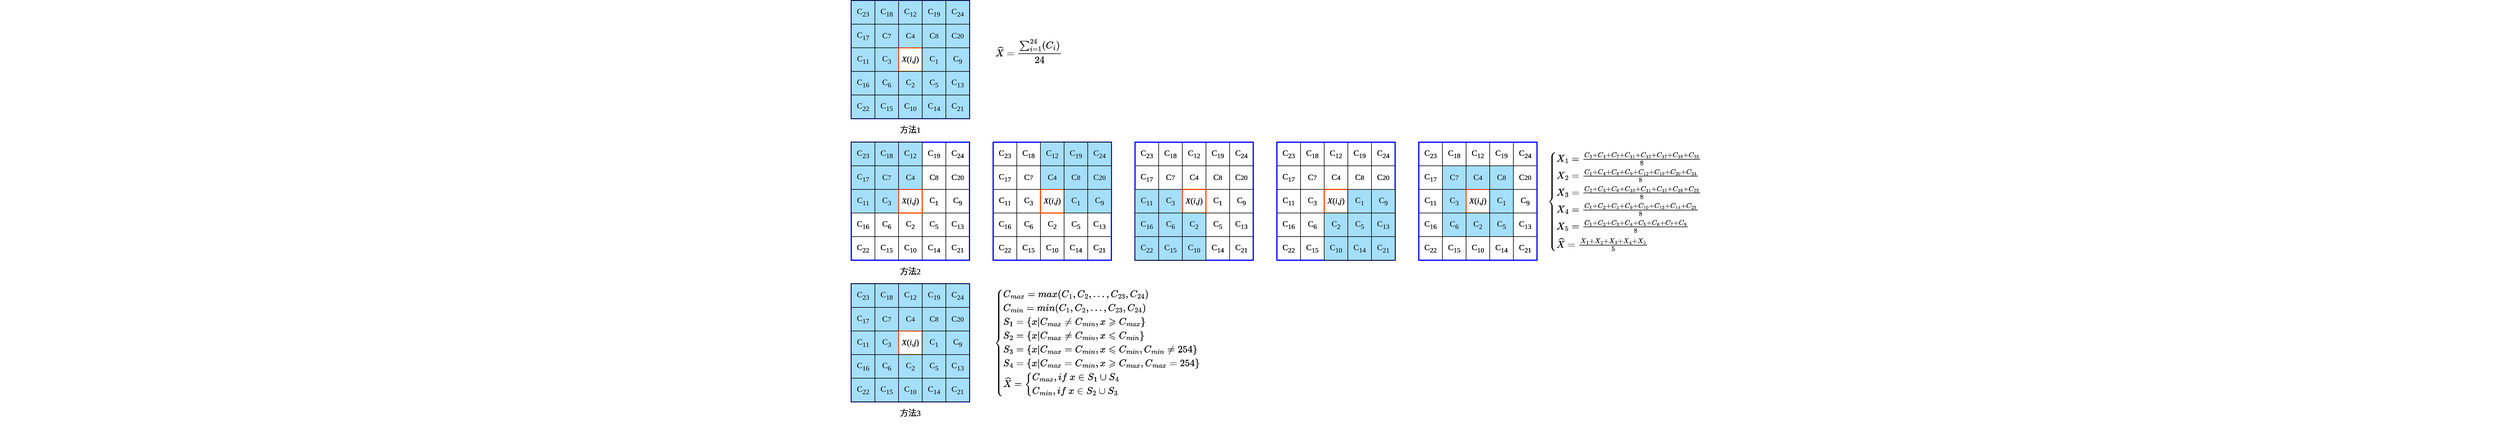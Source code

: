 <mxfile version="16.6.3" type="github"><diagram id="C5RBs43oDa-KdzZeNtuy" name="Page-1"><mxGraphModel dx="3427" dy="588" grid="1" gridSize="10" guides="1" tooltips="1" connect="1" arrows="1" fold="1" page="1" pageScale="1" pageWidth="827" pageHeight="1169" math="1" shadow="0"><root><mxCell id="WIyWlLk6GJQsqaUBKTNV-0"/><mxCell id="WIyWlLk6GJQsqaUBKTNV-1" parent="WIyWlLk6GJQsqaUBKTNV-0"/><mxCell id="Bl1WvYkrQZcJO6X_CQ1r-15" value="" style="endArrow=none;html=1;rounded=0;fontFamily=Times New Roman;entryX=1;entryY=1;entryDx=0;entryDy=0;exitX=0;exitY=1;exitDx=0;exitDy=0;" parent="WIyWlLk6GJQsqaUBKTNV-1" source="Bl1WvYkrQZcJO6X_CQ1r-26" target="Bl1WvYkrQZcJO6X_CQ1r-30" edge="1"><mxGeometry width="50" height="50" relative="1" as="geometry"><mxPoint x="-280" y="360" as="sourcePoint"/><mxPoint y="360" as="targetPoint"/></mxGeometry></mxCell><mxCell id="Bl1WvYkrQZcJO6X_CQ1r-16" value="" style="endArrow=none;html=1;rounded=0;fontFamily=Times New Roman;entryX=1;entryY=1;entryDx=0;entryDy=0;exitX=0;exitY=0;exitDx=0;exitDy=0;" parent="WIyWlLk6GJQsqaUBKTNV-1" source="Bl1WvYkrQZcJO6X_CQ1r-35" target="Bl1WvYkrQZcJO6X_CQ1r-34" edge="1"><mxGeometry width="50" height="50" relative="1" as="geometry"><mxPoint x="-280" y="399.5" as="sourcePoint"/><mxPoint y="399.5" as="targetPoint"/></mxGeometry></mxCell><mxCell id="Bl1WvYkrQZcJO6X_CQ1r-17" value="" style="endArrow=none;html=1;rounded=0;fontFamily=Times New Roman;entryX=1;entryY=1;entryDx=0;entryDy=0;exitX=0;exitY=0;exitDx=0;exitDy=0;" parent="WIyWlLk6GJQsqaUBKTNV-1" source="Bl1WvYkrQZcJO6X_CQ1r-36" target="Bl1WvYkrQZcJO6X_CQ1r-40" edge="1"><mxGeometry width="50" height="50" relative="1" as="geometry"><mxPoint x="-280" y="439.5" as="sourcePoint"/><mxPoint y="439.5" as="targetPoint"/></mxGeometry></mxCell><mxCell id="Bl1WvYkrQZcJO6X_CQ1r-18" value="" style="endArrow=none;html=1;rounded=0;fontFamily=Times New Roman;entryX=1;entryY=0;entryDx=0;entryDy=0;exitX=0;exitY=0;exitDx=0;exitDy=0;" parent="WIyWlLk6GJQsqaUBKTNV-1" source="Bl1WvYkrQZcJO6X_CQ1r-45" target="Bl1WvYkrQZcJO6X_CQ1r-49" edge="1"><mxGeometry width="50" height="50" relative="1" as="geometry"><mxPoint x="-280" y="480" as="sourcePoint"/><mxPoint y="480" as="targetPoint"/></mxGeometry></mxCell><mxCell id="Bl1WvYkrQZcJO6X_CQ1r-19" value="" style="endArrow=none;html=1;rounded=0;fontFamily=Times New Roman;exitX=0;exitY=1;exitDx=0;exitDy=0;entryX=0;entryY=0;entryDx=0;entryDy=0;" parent="WIyWlLk6GJQsqaUBKTNV-1" source="Bl1WvYkrQZcJO6X_CQ1r-46" target="Bl1WvYkrQZcJO6X_CQ1r-27" edge="1"><mxGeometry width="50" height="50" relative="1" as="geometry"><mxPoint x="-200" y="560" as="sourcePoint"/><mxPoint x="-200" y="280" as="targetPoint"/></mxGeometry></mxCell><mxCell id="Bl1WvYkrQZcJO6X_CQ1r-20" value="" style="endArrow=none;html=1;rounded=0;fontFamily=Times New Roman;exitX=1;exitY=1;exitDx=0;exitDy=0;entryX=1;entryY=0;entryDx=0;entryDy=0;" parent="WIyWlLk6GJQsqaUBKTNV-1" source="Bl1WvYkrQZcJO6X_CQ1r-46" target="Bl1WvYkrQZcJO6X_CQ1r-27" edge="1"><mxGeometry width="50" height="50" relative="1" as="geometry"><mxPoint x="-160.5" y="560" as="sourcePoint"/><mxPoint x="-160.5" y="280" as="targetPoint"/></mxGeometry></mxCell><mxCell id="Bl1WvYkrQZcJO6X_CQ1r-21" value="" style="endArrow=none;html=1;rounded=0;fontFamily=Times New Roman;exitX=1;exitY=1;exitDx=0;exitDy=0;entryX=1;entryY=0;entryDx=0;entryDy=0;" parent="WIyWlLk6GJQsqaUBKTNV-1" source="Bl1WvYkrQZcJO6X_CQ1r-47" target="Bl1WvYkrQZcJO6X_CQ1r-28" edge="1"><mxGeometry width="50" height="50" relative="1" as="geometry"><mxPoint x="-120.5" y="560" as="sourcePoint"/><mxPoint x="-120.5" y="280" as="targetPoint"/></mxGeometry></mxCell><mxCell id="Bl1WvYkrQZcJO6X_CQ1r-22" value="" style="endArrow=none;html=1;rounded=0;fontFamily=Times New Roman;exitX=0;exitY=1;exitDx=0;exitDy=0;entryX=0;entryY=0;entryDx=0;entryDy=0;" parent="WIyWlLk6GJQsqaUBKTNV-1" source="Bl1WvYkrQZcJO6X_CQ1r-49" target="Bl1WvYkrQZcJO6X_CQ1r-30" edge="1"><mxGeometry width="50" height="50" relative="1" as="geometry"><mxPoint x="-80" y="560" as="sourcePoint"/><mxPoint x="-80" y="280" as="targetPoint"/></mxGeometry></mxCell><mxCell id="Bl1WvYkrQZcJO6X_CQ1r-23" value="" style="whiteSpace=wrap;html=1;aspect=fixed;fillColor=none;strokeColor=#F9A602;strokeWidth=2;fontFamily=Times New Roman;" parent="WIyWlLk6GJQsqaUBKTNV-1" vertex="1"><mxGeometry x="-160" y="400" width="40" height="40" as="geometry"/></mxCell><mxCell id="Bl1WvYkrQZcJO6X_CQ1r-24" value="" style="whiteSpace=wrap;html=1;aspect=fixed;strokeColor=#0000FF;strokeWidth=2;fillColor=none;fontFamily=Times New Roman;" parent="WIyWlLk6GJQsqaUBKTNV-1" vertex="1"><mxGeometry x="-240" y="320" width="200" height="200" as="geometry"/></mxCell><mxCell id="Bl1WvYkrQZcJO6X_CQ1r-25" value="&lt;font style=&quot;font-size: 14px&quot;&gt;C&lt;sub&gt;17&lt;/sub&gt;&lt;/font&gt;" style="text;html=1;strokeColor=none;fillColor=none;align=center;verticalAlign=middle;whiteSpace=wrap;rounded=0;fontFamily=Times New Roman;" parent="WIyWlLk6GJQsqaUBKTNV-1" vertex="1"><mxGeometry x="-240" y="360" width="40" height="40" as="geometry"/></mxCell><mxCell id="Bl1WvYkrQZcJO6X_CQ1r-26" value="&lt;font style=&quot;font-size: 14px&quot;&gt;C&lt;sub&gt;23&lt;/sub&gt;&lt;/font&gt;" style="text;html=1;strokeColor=none;fillColor=none;align=center;verticalAlign=middle;whiteSpace=wrap;rounded=0;fontFamily=Times New Roman;" parent="WIyWlLk6GJQsqaUBKTNV-1" vertex="1"><mxGeometry x="-240" y="320" width="40" height="40" as="geometry"/></mxCell><mxCell id="Bl1WvYkrQZcJO6X_CQ1r-27" value="&lt;font style=&quot;font-size: 14px&quot;&gt;C&lt;sub&gt;18&lt;/sub&gt;&lt;/font&gt;" style="text;html=1;strokeColor=none;fillColor=none;align=center;verticalAlign=middle;whiteSpace=wrap;rounded=0;fontFamily=Times New Roman;" parent="WIyWlLk6GJQsqaUBKTNV-1" vertex="1"><mxGeometry x="-200" y="320" width="40" height="40" as="geometry"/></mxCell><mxCell id="Bl1WvYkrQZcJO6X_CQ1r-28" value="&lt;font style=&quot;font-size: 14px&quot;&gt;C&lt;sub&gt;12&lt;/sub&gt;&lt;/font&gt;" style="text;html=1;strokeColor=none;fillColor=none;align=center;verticalAlign=middle;whiteSpace=wrap;rounded=0;fontFamily=Times New Roman;" parent="WIyWlLk6GJQsqaUBKTNV-1" vertex="1"><mxGeometry x="-160" y="320" width="40" height="40" as="geometry"/></mxCell><mxCell id="Bl1WvYkrQZcJO6X_CQ1r-29" value="&lt;font style=&quot;font-size: 14px&quot;&gt;C&lt;sub&gt;19&lt;/sub&gt;&lt;/font&gt;" style="text;html=1;strokeColor=none;fillColor=none;align=center;verticalAlign=middle;whiteSpace=wrap;rounded=0;fontFamily=Times New Roman;" parent="WIyWlLk6GJQsqaUBKTNV-1" vertex="1"><mxGeometry x="-120" y="320" width="40" height="40" as="geometry"/></mxCell><mxCell id="Bl1WvYkrQZcJO6X_CQ1r-30" value="&lt;font style=&quot;font-size: 14px&quot;&gt;C&lt;sub&gt;24&lt;/sub&gt;&lt;/font&gt;" style="text;html=1;strokeColor=none;fillColor=none;align=center;verticalAlign=middle;whiteSpace=wrap;rounded=0;fontFamily=Times New Roman;" parent="WIyWlLk6GJQsqaUBKTNV-1" vertex="1"><mxGeometry x="-80" y="320" width="40" height="40" as="geometry"/></mxCell><mxCell id="Bl1WvYkrQZcJO6X_CQ1r-31" value="&lt;font&gt;&lt;font style=&quot;font-size: 14px&quot;&gt;C&lt;/font&gt;&lt;font style=&quot;font-size: 11.667px&quot;&gt;7&lt;/font&gt;&lt;/font&gt;" style="text;html=1;strokeColor=none;fillColor=none;align=center;verticalAlign=middle;whiteSpace=wrap;rounded=0;fontFamily=Times New Roman;" parent="WIyWlLk6GJQsqaUBKTNV-1" vertex="1"><mxGeometry x="-200" y="360" width="40" height="40" as="geometry"/></mxCell><mxCell id="Bl1WvYkrQZcJO6X_CQ1r-32" value="&lt;font style=&quot;font-size: 14px&quot;&gt;C&lt;/font&gt;&lt;font style=&quot;font-size: 11.667px&quot;&gt;4&lt;/font&gt;" style="text;html=1;strokeColor=none;fillColor=none;align=center;verticalAlign=middle;whiteSpace=wrap;rounded=0;fontFamily=Times New Roman;" parent="WIyWlLk6GJQsqaUBKTNV-1" vertex="1"><mxGeometry x="-160" y="360" width="40" height="40" as="geometry"/></mxCell><mxCell id="Bl1WvYkrQZcJO6X_CQ1r-33" value="&lt;font style=&quot;font-size: 14px&quot;&gt;C&lt;/font&gt;&lt;font style=&quot;font-size: 11.667px&quot;&gt;8&lt;/font&gt;" style="text;html=1;strokeColor=none;fillColor=none;align=center;verticalAlign=middle;whiteSpace=wrap;rounded=0;fontFamily=Times New Roman;" parent="WIyWlLk6GJQsqaUBKTNV-1" vertex="1"><mxGeometry x="-120" y="360" width="40" height="40" as="geometry"/></mxCell><mxCell id="Bl1WvYkrQZcJO6X_CQ1r-34" value="&lt;font style=&quot;font-size: 14px&quot;&gt;C&lt;/font&gt;&lt;font style=&quot;font-size: 11.667px&quot;&gt;20&lt;/font&gt;" style="text;html=1;strokeColor=none;fillColor=none;align=center;verticalAlign=middle;whiteSpace=wrap;rounded=0;fontFamily=Times New Roman;" parent="WIyWlLk6GJQsqaUBKTNV-1" vertex="1"><mxGeometry x="-80" y="360" width="40" height="40" as="geometry"/></mxCell><mxCell id="Bl1WvYkrQZcJO6X_CQ1r-35" value="&lt;font style=&quot;font-size: 14px&quot;&gt;C&lt;sub&gt;11&lt;/sub&gt;&lt;/font&gt;" style="text;html=1;strokeColor=rgb(0, 0, 0);fillColor=#A5DFF9;align=center;verticalAlign=middle;whiteSpace=wrap;rounded=0;fontFamily=Times New Roman;" parent="WIyWlLk6GJQsqaUBKTNV-1" vertex="1"><mxGeometry x="-240" y="400" width="40" height="40" as="geometry"/></mxCell><mxCell id="Bl1WvYkrQZcJO6X_CQ1r-36" value="&lt;font style=&quot;font-size: 14px&quot;&gt;C&lt;sub&gt;16&lt;/sub&gt;&lt;/font&gt;" style="text;html=1;strokeColor=rgb(0, 0, 0);fillColor=#A5DFF9;align=center;verticalAlign=middle;whiteSpace=wrap;rounded=0;fontFamily=Times New Roman;" parent="WIyWlLk6GJQsqaUBKTNV-1" vertex="1"><mxGeometry x="-240" y="440" width="40" height="40" as="geometry"/></mxCell><mxCell id="Bl1WvYkrQZcJO6X_CQ1r-37" value="&lt;font style=&quot;font-size: 14px&quot;&gt;C&lt;sub&gt;3&lt;/sub&gt;&lt;/font&gt;" style="text;html=1;strokeColor=default;fillColor=#A5DFF9;align=center;verticalAlign=middle;whiteSpace=wrap;rounded=0;fontFamily=Times New Roman;" parent="WIyWlLk6GJQsqaUBKTNV-1" vertex="1"><mxGeometry x="-200" y="400" width="40" height="40" as="geometry"/></mxCell><mxCell id="Bl1WvYkrQZcJO6X_CQ1r-38" value="&lt;span style=&quot;font-size: 14px&quot;&gt;&lt;i&gt;X&lt;/i&gt;(&lt;i&gt;i&lt;/i&gt;,&lt;i&gt;j&lt;/i&gt;)&lt;/span&gt;" style="text;html=1;strokeColor=#FF0000;fillColor=none;align=center;verticalAlign=middle;whiteSpace=wrap;rounded=0;fontFamily=Times New Roman;" parent="WIyWlLk6GJQsqaUBKTNV-1" vertex="1"><mxGeometry x="-160" y="400" width="40" height="40" as="geometry"/></mxCell><mxCell id="Bl1WvYkrQZcJO6X_CQ1r-39" value="&lt;font style=&quot;font-size: 14px&quot;&gt;C&lt;sub&gt;1&lt;/sub&gt;&lt;/font&gt;" style="text;html=1;strokeColor=none;fillColor=none;align=center;verticalAlign=middle;whiteSpace=wrap;rounded=0;fontFamily=Times New Roman;" parent="WIyWlLk6GJQsqaUBKTNV-1" vertex="1"><mxGeometry x="-120" y="400" width="40" height="40" as="geometry"/></mxCell><mxCell id="Bl1WvYkrQZcJO6X_CQ1r-40" value="&lt;font style=&quot;font-size: 14px&quot;&gt;C&lt;sub&gt;9&lt;/sub&gt;&lt;/font&gt;" style="text;html=1;strokeColor=none;fillColor=none;align=center;verticalAlign=middle;whiteSpace=wrap;rounded=0;fontFamily=Times New Roman;" parent="WIyWlLk6GJQsqaUBKTNV-1" vertex="1"><mxGeometry x="-80" y="400" width="40" height="40" as="geometry"/></mxCell><mxCell id="Bl1WvYkrQZcJO6X_CQ1r-41" value="&lt;font style=&quot;font-size: 14px&quot;&gt;C&lt;sub&gt;6&lt;/sub&gt;&lt;/font&gt;" style="text;html=1;strokeColor=rgb(0, 0, 0);fillColor=#A5DFF9;align=center;verticalAlign=middle;whiteSpace=wrap;rounded=0;fontFamily=Times New Roman;" parent="WIyWlLk6GJQsqaUBKTNV-1" vertex="1"><mxGeometry x="-200" y="440" width="40" height="40" as="geometry"/></mxCell><mxCell id="Bl1WvYkrQZcJO6X_CQ1r-42" value="&lt;font style=&quot;font-size: 14px&quot;&gt;C&lt;sub&gt;2&lt;/sub&gt;&lt;/font&gt;" style="text;html=1;strokeColor=rgb(0, 0, 0);fillColor=#A5DFF9;align=center;verticalAlign=middle;whiteSpace=wrap;rounded=0;fontFamily=Times New Roman;" parent="WIyWlLk6GJQsqaUBKTNV-1" vertex="1"><mxGeometry x="-160" y="440" width="40" height="40" as="geometry"/></mxCell><mxCell id="Bl1WvYkrQZcJO6X_CQ1r-43" value="&lt;font style=&quot;font-size: 14px&quot;&gt;C&lt;sub&gt;5&lt;/sub&gt;&lt;/font&gt;" style="text;html=1;strokeColor=none;fillColor=none;align=center;verticalAlign=middle;whiteSpace=wrap;rounded=0;fontFamily=Times New Roman;" parent="WIyWlLk6GJQsqaUBKTNV-1" vertex="1"><mxGeometry x="-120" y="440" width="40" height="40" as="geometry"/></mxCell><mxCell id="Bl1WvYkrQZcJO6X_CQ1r-44" value="&lt;font style=&quot;font-size: 14px&quot;&gt;C&lt;sub&gt;13&lt;/sub&gt;&lt;/font&gt;" style="text;html=1;strokeColor=none;fillColor=none;align=center;verticalAlign=middle;whiteSpace=wrap;rounded=0;fontFamily=Times New Roman;" parent="WIyWlLk6GJQsqaUBKTNV-1" vertex="1"><mxGeometry x="-80" y="440" width="40" height="40" as="geometry"/></mxCell><mxCell id="Bl1WvYkrQZcJO6X_CQ1r-45" value="&lt;font style=&quot;font-size: 14px&quot;&gt;C&lt;sub&gt;22&lt;/sub&gt;&lt;/font&gt;" style="text;html=1;strokeColor=rgb(0, 0, 0);fillColor=#A5DFF9;align=center;verticalAlign=middle;whiteSpace=wrap;rounded=0;fontFamily=Times New Roman;" parent="WIyWlLk6GJQsqaUBKTNV-1" vertex="1"><mxGeometry x="-240" y="480" width="40" height="40" as="geometry"/></mxCell><mxCell id="Bl1WvYkrQZcJO6X_CQ1r-46" value="&lt;font style=&quot;font-size: 14px&quot;&gt;C&lt;sub&gt;15&lt;/sub&gt;&lt;/font&gt;" style="text;html=1;strokeColor=rgb(0, 0, 0);fillColor=#A5DFF9;align=center;verticalAlign=middle;whiteSpace=wrap;rounded=0;fontFamily=Times New Roman;" parent="WIyWlLk6GJQsqaUBKTNV-1" vertex="1"><mxGeometry x="-200" y="480" width="40" height="40" as="geometry"/></mxCell><mxCell id="Bl1WvYkrQZcJO6X_CQ1r-47" value="&lt;font style=&quot;font-size: 14px&quot;&gt;C&lt;sub&gt;10&lt;/sub&gt;&lt;/font&gt;" style="text;html=1;strokeColor=rgb(0, 0, 0);fillColor=#A5DFF9;align=center;verticalAlign=middle;whiteSpace=wrap;rounded=0;fontFamily=Times New Roman;" parent="WIyWlLk6GJQsqaUBKTNV-1" vertex="1"><mxGeometry x="-160" y="480" width="40" height="40" as="geometry"/></mxCell><mxCell id="Bl1WvYkrQZcJO6X_CQ1r-48" value="&lt;font style=&quot;font-size: 14px&quot;&gt;C&lt;sub&gt;14&lt;/sub&gt;&lt;/font&gt;" style="text;html=1;strokeColor=none;fillColor=none;align=center;verticalAlign=middle;whiteSpace=wrap;rounded=0;fontFamily=Times New Roman;" parent="WIyWlLk6GJQsqaUBKTNV-1" vertex="1"><mxGeometry x="-120" y="480" width="40" height="40" as="geometry"/></mxCell><mxCell id="Bl1WvYkrQZcJO6X_CQ1r-49" value="&lt;font style=&quot;font-size: 14px&quot;&gt;C&lt;sub&gt;21&lt;/sub&gt;&lt;/font&gt;" style="text;html=1;strokeColor=none;fillColor=none;align=center;verticalAlign=middle;whiteSpace=wrap;rounded=0;fontFamily=Times New Roman;" parent="WIyWlLk6GJQsqaUBKTNV-1" vertex="1"><mxGeometry x="-80" y="480" width="40" height="40" as="geometry"/></mxCell><mxCell id="Bl1WvYkrQZcJO6X_CQ1r-50" value="&lt;span style=&quot;font-size: 14px&quot;&gt;方法2&lt;/span&gt;" style="text;html=1;strokeColor=none;fillColor=none;align=center;verticalAlign=middle;whiteSpace=wrap;rounded=0;fontFamily=Times New Roman;" parent="WIyWlLk6GJQsqaUBKTNV-1" vertex="1"><mxGeometry x="-640" y="520" width="40" height="40" as="geometry"/></mxCell><mxCell id="Bl1WvYkrQZcJO6X_CQ1r-51" value="" style="endArrow=none;html=1;rounded=0;fontFamily=Times New Roman;entryX=1;entryY=1;entryDx=0;entryDy=0;exitX=0;exitY=1;exitDx=0;exitDy=0;" parent="WIyWlLk6GJQsqaUBKTNV-1" source="Bl1WvYkrQZcJO6X_CQ1r-62" target="Bl1WvYkrQZcJO6X_CQ1r-66" edge="1"><mxGeometry width="50" height="50" relative="1" as="geometry"><mxPoint x="-760" y="120" as="sourcePoint"/><mxPoint x="-480" y="120" as="targetPoint"/></mxGeometry></mxCell><mxCell id="Bl1WvYkrQZcJO6X_CQ1r-52" value="" style="endArrow=none;html=1;rounded=0;fontFamily=Times New Roman;entryX=1;entryY=1;entryDx=0;entryDy=0;exitX=0;exitY=0;exitDx=0;exitDy=0;" parent="WIyWlLk6GJQsqaUBKTNV-1" source="Bl1WvYkrQZcJO6X_CQ1r-71" target="Bl1WvYkrQZcJO6X_CQ1r-70" edge="1"><mxGeometry width="50" height="50" relative="1" as="geometry"><mxPoint x="-760" y="159.5" as="sourcePoint"/><mxPoint x="-480" y="159.5" as="targetPoint"/></mxGeometry></mxCell><mxCell id="Bl1WvYkrQZcJO6X_CQ1r-53" value="" style="endArrow=none;html=1;rounded=0;fontFamily=Times New Roman;entryX=1;entryY=1;entryDx=0;entryDy=0;exitX=0;exitY=0;exitDx=0;exitDy=0;" parent="WIyWlLk6GJQsqaUBKTNV-1" source="Bl1WvYkrQZcJO6X_CQ1r-72" target="Bl1WvYkrQZcJO6X_CQ1r-76" edge="1"><mxGeometry width="50" height="50" relative="1" as="geometry"><mxPoint x="-760" y="199.5" as="sourcePoint"/><mxPoint x="-480" y="199.5" as="targetPoint"/></mxGeometry></mxCell><mxCell id="Bl1WvYkrQZcJO6X_CQ1r-54" value="" style="endArrow=none;html=1;rounded=0;fontFamily=Times New Roman;entryX=1;entryY=0;entryDx=0;entryDy=0;exitX=0;exitY=0;exitDx=0;exitDy=0;" parent="WIyWlLk6GJQsqaUBKTNV-1" source="Bl1WvYkrQZcJO6X_CQ1r-81" target="Bl1WvYkrQZcJO6X_CQ1r-85" edge="1"><mxGeometry width="50" height="50" relative="1" as="geometry"><mxPoint x="-760" y="240" as="sourcePoint"/><mxPoint x="-480" y="240" as="targetPoint"/></mxGeometry></mxCell><mxCell id="Bl1WvYkrQZcJO6X_CQ1r-55" value="" style="endArrow=none;html=1;rounded=0;fontFamily=Times New Roman;exitX=0;exitY=1;exitDx=0;exitDy=0;entryX=0;entryY=0;entryDx=0;entryDy=0;" parent="WIyWlLk6GJQsqaUBKTNV-1" source="Bl1WvYkrQZcJO6X_CQ1r-82" target="Bl1WvYkrQZcJO6X_CQ1r-63" edge="1"><mxGeometry width="50" height="50" relative="1" as="geometry"><mxPoint x="-680" y="320" as="sourcePoint"/><mxPoint x="-680" y="40" as="targetPoint"/></mxGeometry></mxCell><mxCell id="Bl1WvYkrQZcJO6X_CQ1r-56" value="" style="endArrow=none;html=1;rounded=0;fontFamily=Times New Roman;exitX=1;exitY=1;exitDx=0;exitDy=0;entryX=1;entryY=0;entryDx=0;entryDy=0;" parent="WIyWlLk6GJQsqaUBKTNV-1" source="Bl1WvYkrQZcJO6X_CQ1r-82" target="Bl1WvYkrQZcJO6X_CQ1r-63" edge="1"><mxGeometry width="50" height="50" relative="1" as="geometry"><mxPoint x="-640.5" y="320" as="sourcePoint"/><mxPoint x="-640.5" y="40" as="targetPoint"/></mxGeometry></mxCell><mxCell id="Bl1WvYkrQZcJO6X_CQ1r-57" value="" style="endArrow=none;html=1;rounded=0;fontFamily=Times New Roman;exitX=1;exitY=1;exitDx=0;exitDy=0;entryX=1;entryY=0;entryDx=0;entryDy=0;" parent="WIyWlLk6GJQsqaUBKTNV-1" source="Bl1WvYkrQZcJO6X_CQ1r-83" target="Bl1WvYkrQZcJO6X_CQ1r-64" edge="1"><mxGeometry width="50" height="50" relative="1" as="geometry"><mxPoint x="-600.5" y="320" as="sourcePoint"/><mxPoint x="-600.5" y="40" as="targetPoint"/></mxGeometry></mxCell><mxCell id="Bl1WvYkrQZcJO6X_CQ1r-58" value="" style="endArrow=none;html=1;rounded=0;fontFamily=Times New Roman;exitX=0;exitY=1;exitDx=0;exitDy=0;entryX=0;entryY=0;entryDx=0;entryDy=0;" parent="WIyWlLk6GJQsqaUBKTNV-1" source="Bl1WvYkrQZcJO6X_CQ1r-85" target="Bl1WvYkrQZcJO6X_CQ1r-66" edge="1"><mxGeometry width="50" height="50" relative="1" as="geometry"><mxPoint x="-560" y="320" as="sourcePoint"/><mxPoint x="-560" y="40" as="targetPoint"/></mxGeometry></mxCell><mxCell id="Bl1WvYkrQZcJO6X_CQ1r-59" value="" style="whiteSpace=wrap;html=1;aspect=fixed;fillColor=none;strokeColor=#F9A602;strokeWidth=2;fontFamily=Times New Roman;" parent="WIyWlLk6GJQsqaUBKTNV-1" vertex="1"><mxGeometry x="-640" y="160" width="40" height="40" as="geometry"/></mxCell><mxCell id="Bl1WvYkrQZcJO6X_CQ1r-60" value="" style="whiteSpace=wrap;html=1;aspect=fixed;strokeColor=#0000FF;strokeWidth=2;fillColor=none;fontFamily=Times New Roman;" parent="WIyWlLk6GJQsqaUBKTNV-1" vertex="1"><mxGeometry x="-720" y="80" width="200" height="200" as="geometry"/></mxCell><mxCell id="Bl1WvYkrQZcJO6X_CQ1r-61" value="&lt;font style=&quot;font-size: 14px&quot;&gt;C&lt;sub&gt;17&lt;/sub&gt;&lt;/font&gt;" style="text;html=1;strokeColor=default;fillColor=#A5DFF9;align=center;verticalAlign=middle;whiteSpace=wrap;rounded=0;fontFamily=Times New Roman;" parent="WIyWlLk6GJQsqaUBKTNV-1" vertex="1"><mxGeometry x="-720" y="120" width="40" height="40" as="geometry"/></mxCell><mxCell id="Bl1WvYkrQZcJO6X_CQ1r-62" value="&lt;font style=&quot;font-size: 14px&quot;&gt;C&lt;sub&gt;23&lt;/sub&gt;&lt;/font&gt;" style="text;html=1;strokeColor=default;fillColor=#A5DFF9;align=center;verticalAlign=middle;whiteSpace=wrap;rounded=0;fontFamily=Times New Roman;" parent="WIyWlLk6GJQsqaUBKTNV-1" vertex="1"><mxGeometry x="-720" y="80" width="40" height="40" as="geometry"/></mxCell><mxCell id="Bl1WvYkrQZcJO6X_CQ1r-63" value="&lt;font style=&quot;font-size: 14px&quot;&gt;C&lt;sub&gt;18&lt;/sub&gt;&lt;/font&gt;" style="text;html=1;strokeColor=default;fillColor=#A5DFF9;align=center;verticalAlign=middle;whiteSpace=wrap;rounded=0;fontFamily=Times New Roman;" parent="WIyWlLk6GJQsqaUBKTNV-1" vertex="1"><mxGeometry x="-680" y="80" width="40" height="40" as="geometry"/></mxCell><mxCell id="Bl1WvYkrQZcJO6X_CQ1r-64" value="&lt;font style=&quot;font-size: 14px&quot;&gt;C&lt;sub&gt;12&lt;/sub&gt;&lt;/font&gt;" style="text;html=1;strokeColor=default;fillColor=#A5DFF9;align=center;verticalAlign=middle;whiteSpace=wrap;rounded=0;fontFamily=Times New Roman;" parent="WIyWlLk6GJQsqaUBKTNV-1" vertex="1"><mxGeometry x="-640" y="80" width="40" height="40" as="geometry"/></mxCell><mxCell id="Bl1WvYkrQZcJO6X_CQ1r-65" value="&lt;font style=&quot;font-size: 14px&quot;&gt;C&lt;sub&gt;19&lt;/sub&gt;&lt;/font&gt;" style="text;html=1;strokeColor=default;fillColor=#A5DFF9;align=center;verticalAlign=middle;whiteSpace=wrap;rounded=0;fontFamily=Times New Roman;" parent="WIyWlLk6GJQsqaUBKTNV-1" vertex="1"><mxGeometry x="-600" y="80" width="40" height="40" as="geometry"/></mxCell><mxCell id="Bl1WvYkrQZcJO6X_CQ1r-66" value="&lt;font style=&quot;font-size: 14px&quot;&gt;C&lt;sub&gt;24&lt;/sub&gt;&lt;/font&gt;" style="text;html=1;strokeColor=default;fillColor=#A5DFF9;align=center;verticalAlign=middle;whiteSpace=wrap;rounded=0;fontFamily=Times New Roman;" parent="WIyWlLk6GJQsqaUBKTNV-1" vertex="1"><mxGeometry x="-560" y="80" width="40" height="40" as="geometry"/></mxCell><mxCell id="Bl1WvYkrQZcJO6X_CQ1r-67" value="&lt;font&gt;&lt;font style=&quot;font-size: 14px&quot;&gt;C&lt;/font&gt;&lt;font style=&quot;font-size: 11.667px&quot;&gt;7&lt;/font&gt;&lt;/font&gt;" style="text;html=1;strokeColor=default;fillColor=#A5DFF9;align=center;verticalAlign=middle;whiteSpace=wrap;rounded=0;fontFamily=Times New Roman;" parent="WIyWlLk6GJQsqaUBKTNV-1" vertex="1"><mxGeometry x="-680" y="120" width="40" height="40" as="geometry"/></mxCell><mxCell id="Bl1WvYkrQZcJO6X_CQ1r-68" value="&lt;font style=&quot;font-size: 14px&quot;&gt;C&lt;/font&gt;&lt;font style=&quot;font-size: 11.667px&quot;&gt;4&lt;/font&gt;" style="text;html=1;strokeColor=default;fillColor=#A5DFF9;align=center;verticalAlign=middle;whiteSpace=wrap;rounded=0;fontFamily=Times New Roman;" parent="WIyWlLk6GJQsqaUBKTNV-1" vertex="1"><mxGeometry x="-640" y="120" width="40" height="40" as="geometry"/></mxCell><mxCell id="Bl1WvYkrQZcJO6X_CQ1r-69" value="&lt;font style=&quot;font-size: 14px&quot;&gt;C&lt;/font&gt;&lt;font style=&quot;font-size: 11.667px&quot;&gt;8&lt;/font&gt;" style="text;html=1;strokeColor=default;fillColor=#a5dff9;align=center;verticalAlign=middle;whiteSpace=wrap;rounded=0;fontFamily=Times New Roman;" parent="WIyWlLk6GJQsqaUBKTNV-1" vertex="1"><mxGeometry x="-600" y="120" width="40" height="40" as="geometry"/></mxCell><mxCell id="Bl1WvYkrQZcJO6X_CQ1r-70" value="&lt;font style=&quot;font-size: 14px&quot;&gt;C&lt;/font&gt;&lt;font style=&quot;font-size: 11.667px&quot;&gt;20&lt;/font&gt;" style="text;html=1;strokeColor=default;fillColor=#A5DFF9;align=center;verticalAlign=middle;whiteSpace=wrap;rounded=0;fontFamily=Times New Roman;" parent="WIyWlLk6GJQsqaUBKTNV-1" vertex="1"><mxGeometry x="-560" y="120" width="40" height="40" as="geometry"/></mxCell><mxCell id="Bl1WvYkrQZcJO6X_CQ1r-71" value="&lt;font style=&quot;font-size: 14px&quot;&gt;C&lt;sub&gt;11&lt;/sub&gt;&lt;/font&gt;" style="text;html=1;strokeColor=default;fillColor=#A5DFF9;align=center;verticalAlign=middle;whiteSpace=wrap;rounded=0;fontFamily=Times New Roman;" parent="WIyWlLk6GJQsqaUBKTNV-1" vertex="1"><mxGeometry x="-720" y="160" width="40" height="40" as="geometry"/></mxCell><mxCell id="Bl1WvYkrQZcJO6X_CQ1r-72" value="&lt;font style=&quot;font-size: 14px&quot;&gt;C&lt;sub&gt;16&lt;/sub&gt;&lt;/font&gt;" style="text;html=1;strokeColor=default;fillColor=#A5DFF9;align=center;verticalAlign=middle;whiteSpace=wrap;rounded=0;fontFamily=Times New Roman;" parent="WIyWlLk6GJQsqaUBKTNV-1" vertex="1"><mxGeometry x="-720" y="200" width="40" height="40" as="geometry"/></mxCell><mxCell id="Bl1WvYkrQZcJO6X_CQ1r-73" value="&lt;font style=&quot;font-size: 14px&quot;&gt;C&lt;sub&gt;3&lt;/sub&gt;&lt;/font&gt;" style="text;html=1;strokeColor=default;fillColor=#A5DFF9;align=center;verticalAlign=middle;whiteSpace=wrap;rounded=0;fontFamily=Times New Roman;" parent="WIyWlLk6GJQsqaUBKTNV-1" vertex="1"><mxGeometry x="-680" y="160" width="40" height="40" as="geometry"/></mxCell><mxCell id="Bl1WvYkrQZcJO6X_CQ1r-74" value="&lt;span style=&quot;font-size: 14px&quot;&gt;&lt;i&gt;X&lt;/i&gt;(&lt;i&gt;i&lt;/i&gt;,&lt;i&gt;j&lt;/i&gt;)&lt;/span&gt;" style="text;html=1;strokeColor=#FF0000;fillColor=none;align=center;verticalAlign=middle;whiteSpace=wrap;rounded=0;fontFamily=Times New Roman;" parent="WIyWlLk6GJQsqaUBKTNV-1" vertex="1"><mxGeometry x="-640" y="160" width="40" height="40" as="geometry"/></mxCell><mxCell id="Bl1WvYkrQZcJO6X_CQ1r-75" value="&lt;font style=&quot;font-size: 14px&quot;&gt;C&lt;sub&gt;1&lt;/sub&gt;&lt;/font&gt;" style="text;html=1;strokeColor=default;fillColor=#A5DFF9;align=center;verticalAlign=middle;whiteSpace=wrap;rounded=0;fontFamily=Times New Roman;" parent="WIyWlLk6GJQsqaUBKTNV-1" vertex="1"><mxGeometry x="-600" y="160" width="40" height="40" as="geometry"/></mxCell><mxCell id="Bl1WvYkrQZcJO6X_CQ1r-76" value="&lt;font style=&quot;font-size: 14px&quot;&gt;C&lt;sub&gt;9&lt;/sub&gt;&lt;/font&gt;" style="text;html=1;strokeColor=default;fillColor=#A5DFF9;align=center;verticalAlign=middle;whiteSpace=wrap;rounded=0;fontFamily=Times New Roman;" parent="WIyWlLk6GJQsqaUBKTNV-1" vertex="1"><mxGeometry x="-560" y="160" width="40" height="40" as="geometry"/></mxCell><mxCell id="Bl1WvYkrQZcJO6X_CQ1r-77" value="&lt;font style=&quot;font-size: 14px&quot;&gt;C&lt;sub&gt;6&lt;/sub&gt;&lt;/font&gt;" style="text;html=1;strokeColor=default;fillColor=#A5DFF9;align=center;verticalAlign=middle;whiteSpace=wrap;rounded=0;fontFamily=Times New Roman;" parent="WIyWlLk6GJQsqaUBKTNV-1" vertex="1"><mxGeometry x="-680" y="200" width="40" height="40" as="geometry"/></mxCell><mxCell id="Bl1WvYkrQZcJO6X_CQ1r-78" value="&lt;font style=&quot;font-size: 14px&quot;&gt;C&lt;sub&gt;2&lt;/sub&gt;&lt;/font&gt;" style="text;html=1;strokeColor=default;fillColor=#A5DFF9;align=center;verticalAlign=middle;whiteSpace=wrap;rounded=0;fontFamily=Times New Roman;" parent="WIyWlLk6GJQsqaUBKTNV-1" vertex="1"><mxGeometry x="-640" y="200" width="40" height="40" as="geometry"/></mxCell><mxCell id="Bl1WvYkrQZcJO6X_CQ1r-79" value="&lt;font style=&quot;font-size: 14px&quot;&gt;C&lt;sub&gt;5&lt;/sub&gt;&lt;/font&gt;" style="text;html=1;strokeColor=default;fillColor=#A5DFF9;align=center;verticalAlign=middle;whiteSpace=wrap;rounded=0;fontFamily=Times New Roman;" parent="WIyWlLk6GJQsqaUBKTNV-1" vertex="1"><mxGeometry x="-600" y="200" width="40" height="40" as="geometry"/></mxCell><mxCell id="Bl1WvYkrQZcJO6X_CQ1r-80" value="&lt;font style=&quot;font-size: 14px&quot;&gt;C&lt;sub&gt;13&lt;/sub&gt;&lt;/font&gt;" style="text;html=1;strokeColor=default;fillColor=#A5DFF9;align=center;verticalAlign=middle;whiteSpace=wrap;rounded=0;fontFamily=Times New Roman;" parent="WIyWlLk6GJQsqaUBKTNV-1" vertex="1"><mxGeometry x="-560" y="200" width="40" height="40" as="geometry"/></mxCell><mxCell id="Bl1WvYkrQZcJO6X_CQ1r-81" value="&lt;font style=&quot;font-size: 14px&quot;&gt;C&lt;sub&gt;22&lt;/sub&gt;&lt;/font&gt;" style="text;html=1;strokeColor=default;fillColor=#A5DFF9;align=center;verticalAlign=middle;whiteSpace=wrap;rounded=0;fontFamily=Times New Roman;" parent="WIyWlLk6GJQsqaUBKTNV-1" vertex="1"><mxGeometry x="-720" y="240" width="40" height="40" as="geometry"/></mxCell><mxCell id="Bl1WvYkrQZcJO6X_CQ1r-82" value="&lt;font style=&quot;font-size: 14px&quot;&gt;C&lt;sub&gt;15&lt;/sub&gt;&lt;/font&gt;" style="text;html=1;strokeColor=default;fillColor=#A5DFF9;align=center;verticalAlign=middle;whiteSpace=wrap;rounded=0;fontFamily=Times New Roman;" parent="WIyWlLk6GJQsqaUBKTNV-1" vertex="1"><mxGeometry x="-680" y="240" width="40" height="40" as="geometry"/></mxCell><mxCell id="Bl1WvYkrQZcJO6X_CQ1r-83" value="&lt;font style=&quot;font-size: 14px&quot;&gt;C&lt;sub&gt;10&lt;/sub&gt;&lt;/font&gt;" style="text;html=1;strokeColor=default;fillColor=#A5DFF9;align=center;verticalAlign=middle;whiteSpace=wrap;rounded=0;fontFamily=Times New Roman;" parent="WIyWlLk6GJQsqaUBKTNV-1" vertex="1"><mxGeometry x="-640" y="240" width="40" height="40" as="geometry"/></mxCell><mxCell id="Bl1WvYkrQZcJO6X_CQ1r-84" value="&lt;font style=&quot;font-size: 14px&quot;&gt;C&lt;sub&gt;14&lt;/sub&gt;&lt;/font&gt;" style="text;html=1;strokeColor=default;fillColor=#A5DFF9;align=center;verticalAlign=middle;whiteSpace=wrap;rounded=0;fontFamily=Times New Roman;" parent="WIyWlLk6GJQsqaUBKTNV-1" vertex="1"><mxGeometry x="-600" y="240" width="40" height="40" as="geometry"/></mxCell><mxCell id="Bl1WvYkrQZcJO6X_CQ1r-85" value="&lt;font style=&quot;font-size: 14px&quot;&gt;C&lt;sub&gt;21&lt;/sub&gt;&lt;/font&gt;" style="text;html=1;strokeColor=default;fillColor=#A5DFF9;align=center;verticalAlign=middle;whiteSpace=wrap;rounded=0;fontFamily=Times New Roman;" parent="WIyWlLk6GJQsqaUBKTNV-1" vertex="1"><mxGeometry x="-560" y="240" width="40" height="40" as="geometry"/></mxCell><mxCell id="Bl1WvYkrQZcJO6X_CQ1r-86" value="&lt;span style=&quot;font-size: 14px&quot;&gt;方法1&lt;/span&gt;" style="text;html=1;strokeColor=none;fillColor=none;align=center;verticalAlign=middle;whiteSpace=wrap;rounded=0;fontFamily=Times New Roman;" parent="WIyWlLk6GJQsqaUBKTNV-1" vertex="1"><mxGeometry x="-640" y="280" width="40" height="40" as="geometry"/></mxCell><mxCell id="Bl1WvYkrQZcJO6X_CQ1r-87" value="$$\widehat{X}=\frac{\sum_{i=1}^{24}(C_{i})}{24}$$" style="text;html=1;strokeColor=none;fillColor=none;align=center;verticalAlign=middle;whiteSpace=wrap;rounded=0;fontSize=14;" parent="WIyWlLk6GJQsqaUBKTNV-1" vertex="1"><mxGeometry x="-490" y="130" width="140" height="70" as="geometry"/></mxCell><mxCell id="Bl1WvYkrQZcJO6X_CQ1r-88" value="" style="endArrow=none;html=1;rounded=0;fontFamily=Times New Roman;entryX=1;entryY=1;entryDx=0;entryDy=0;exitX=0;exitY=1;exitDx=0;exitDy=0;" parent="WIyWlLk6GJQsqaUBKTNV-1" source="Bl1WvYkrQZcJO6X_CQ1r-99" target="Bl1WvYkrQZcJO6X_CQ1r-103" edge="1"><mxGeometry width="50" height="50" relative="1" as="geometry"><mxPoint x="-520" y="360" as="sourcePoint"/><mxPoint x="-240" y="360" as="targetPoint"/></mxGeometry></mxCell><mxCell id="Bl1WvYkrQZcJO6X_CQ1r-89" value="" style="endArrow=none;html=1;rounded=0;fontFamily=Times New Roman;entryX=1;entryY=1;entryDx=0;entryDy=0;exitX=0;exitY=0;exitDx=0;exitDy=0;" parent="WIyWlLk6GJQsqaUBKTNV-1" source="Bl1WvYkrQZcJO6X_CQ1r-108" target="Bl1WvYkrQZcJO6X_CQ1r-107" edge="1"><mxGeometry width="50" height="50" relative="1" as="geometry"><mxPoint x="-520" y="399.5" as="sourcePoint"/><mxPoint x="-240" y="399.5" as="targetPoint"/></mxGeometry></mxCell><mxCell id="Bl1WvYkrQZcJO6X_CQ1r-90" value="" style="endArrow=none;html=1;rounded=0;fontFamily=Times New Roman;entryX=1;entryY=1;entryDx=0;entryDy=0;exitX=0;exitY=0;exitDx=0;exitDy=0;" parent="WIyWlLk6GJQsqaUBKTNV-1" source="Bl1WvYkrQZcJO6X_CQ1r-109" target="Bl1WvYkrQZcJO6X_CQ1r-113" edge="1"><mxGeometry width="50" height="50" relative="1" as="geometry"><mxPoint x="-520" y="439.5" as="sourcePoint"/><mxPoint x="-240" y="439.5" as="targetPoint"/></mxGeometry></mxCell><mxCell id="Bl1WvYkrQZcJO6X_CQ1r-91" value="" style="endArrow=none;html=1;rounded=0;fontFamily=Times New Roman;entryX=1;entryY=0;entryDx=0;entryDy=0;exitX=0;exitY=0;exitDx=0;exitDy=0;" parent="WIyWlLk6GJQsqaUBKTNV-1" source="Bl1WvYkrQZcJO6X_CQ1r-118" target="Bl1WvYkrQZcJO6X_CQ1r-122" edge="1"><mxGeometry width="50" height="50" relative="1" as="geometry"><mxPoint x="-520" y="480" as="sourcePoint"/><mxPoint x="-240" y="480" as="targetPoint"/></mxGeometry></mxCell><mxCell id="Bl1WvYkrQZcJO6X_CQ1r-92" value="" style="endArrow=none;html=1;rounded=0;fontFamily=Times New Roman;exitX=0;exitY=1;exitDx=0;exitDy=0;entryX=0;entryY=0;entryDx=0;entryDy=0;" parent="WIyWlLk6GJQsqaUBKTNV-1" source="Bl1WvYkrQZcJO6X_CQ1r-119" target="Bl1WvYkrQZcJO6X_CQ1r-100" edge="1"><mxGeometry width="50" height="50" relative="1" as="geometry"><mxPoint x="-440" y="560" as="sourcePoint"/><mxPoint x="-440" y="280" as="targetPoint"/></mxGeometry></mxCell><mxCell id="Bl1WvYkrQZcJO6X_CQ1r-93" value="" style="endArrow=none;html=1;rounded=0;fontFamily=Times New Roman;exitX=1;exitY=1;exitDx=0;exitDy=0;entryX=1;entryY=0;entryDx=0;entryDy=0;" parent="WIyWlLk6GJQsqaUBKTNV-1" source="Bl1WvYkrQZcJO6X_CQ1r-119" target="Bl1WvYkrQZcJO6X_CQ1r-100" edge="1"><mxGeometry width="50" height="50" relative="1" as="geometry"><mxPoint x="-400.5" y="560" as="sourcePoint"/><mxPoint x="-400.5" y="280" as="targetPoint"/></mxGeometry></mxCell><mxCell id="Bl1WvYkrQZcJO6X_CQ1r-94" value="" style="endArrow=none;html=1;rounded=0;fontFamily=Times New Roman;exitX=1;exitY=1;exitDx=0;exitDy=0;entryX=1;entryY=0;entryDx=0;entryDy=0;" parent="WIyWlLk6GJQsqaUBKTNV-1" source="Bl1WvYkrQZcJO6X_CQ1r-120" target="Bl1WvYkrQZcJO6X_CQ1r-101" edge="1"><mxGeometry width="50" height="50" relative="1" as="geometry"><mxPoint x="-360.5" y="560" as="sourcePoint"/><mxPoint x="-360.5" y="280" as="targetPoint"/></mxGeometry></mxCell><mxCell id="Bl1WvYkrQZcJO6X_CQ1r-95" value="" style="endArrow=none;html=1;rounded=0;fontFamily=Times New Roman;exitX=0;exitY=1;exitDx=0;exitDy=0;entryX=0;entryY=0;entryDx=0;entryDy=0;" parent="WIyWlLk6GJQsqaUBKTNV-1" source="Bl1WvYkrQZcJO6X_CQ1r-122" target="Bl1WvYkrQZcJO6X_CQ1r-103" edge="1"><mxGeometry width="50" height="50" relative="1" as="geometry"><mxPoint x="-320" y="560" as="sourcePoint"/><mxPoint x="-320" y="280" as="targetPoint"/></mxGeometry></mxCell><mxCell id="Bl1WvYkrQZcJO6X_CQ1r-96" value="" style="whiteSpace=wrap;html=1;aspect=fixed;fillColor=none;strokeColor=#F9A602;strokeWidth=2;fontFamily=Times New Roman;" parent="WIyWlLk6GJQsqaUBKTNV-1" vertex="1"><mxGeometry x="-400" y="400" width="40" height="40" as="geometry"/></mxCell><mxCell id="Bl1WvYkrQZcJO6X_CQ1r-97" value="" style="whiteSpace=wrap;html=1;aspect=fixed;strokeColor=#0000FF;strokeWidth=2;fillColor=none;fontFamily=Times New Roman;" parent="WIyWlLk6GJQsqaUBKTNV-1" vertex="1"><mxGeometry x="-480" y="320" width="200" height="200" as="geometry"/></mxCell><mxCell id="Bl1WvYkrQZcJO6X_CQ1r-98" value="&lt;font style=&quot;font-size: 14px&quot;&gt;C&lt;sub&gt;17&lt;/sub&gt;&lt;/font&gt;" style="text;html=1;strokeColor=none;fillColor=none;align=center;verticalAlign=middle;whiteSpace=wrap;rounded=0;fontFamily=Times New Roman;" parent="WIyWlLk6GJQsqaUBKTNV-1" vertex="1"><mxGeometry x="-480" y="360" width="40" height="40" as="geometry"/></mxCell><mxCell id="Bl1WvYkrQZcJO6X_CQ1r-99" value="&lt;font style=&quot;font-size: 14px&quot;&gt;C&lt;sub&gt;23&lt;/sub&gt;&lt;/font&gt;" style="text;html=1;strokeColor=none;fillColor=none;align=center;verticalAlign=middle;whiteSpace=wrap;rounded=0;fontFamily=Times New Roman;" parent="WIyWlLk6GJQsqaUBKTNV-1" vertex="1"><mxGeometry x="-480" y="320" width="40" height="40" as="geometry"/></mxCell><mxCell id="Bl1WvYkrQZcJO6X_CQ1r-100" value="&lt;font style=&quot;font-size: 14px&quot;&gt;C&lt;sub&gt;18&lt;/sub&gt;&lt;/font&gt;" style="text;html=1;strokeColor=none;fillColor=none;align=center;verticalAlign=middle;whiteSpace=wrap;rounded=0;fontFamily=Times New Roman;" parent="WIyWlLk6GJQsqaUBKTNV-1" vertex="1"><mxGeometry x="-440" y="320" width="40" height="40" as="geometry"/></mxCell><mxCell id="Bl1WvYkrQZcJO6X_CQ1r-101" value="&lt;font style=&quot;font-size: 14px&quot;&gt;C&lt;sub&gt;12&lt;/sub&gt;&lt;/font&gt;" style="text;html=1;strokeColor=rgb(0, 0, 0);fillColor=#A5DFF9;align=center;verticalAlign=middle;whiteSpace=wrap;rounded=0;fontFamily=Times New Roman;" parent="WIyWlLk6GJQsqaUBKTNV-1" vertex="1"><mxGeometry x="-400" y="320" width="40" height="40" as="geometry"/></mxCell><mxCell id="Bl1WvYkrQZcJO6X_CQ1r-102" value="&lt;font style=&quot;font-size: 14px&quot;&gt;C&lt;sub&gt;19&lt;/sub&gt;&lt;/font&gt;" style="text;html=1;strokeColor=rgb(0, 0, 0);fillColor=#A5DFF9;align=center;verticalAlign=middle;whiteSpace=wrap;rounded=0;fontFamily=Times New Roman;" parent="WIyWlLk6GJQsqaUBKTNV-1" vertex="1"><mxGeometry x="-360" y="320" width="40" height="40" as="geometry"/></mxCell><mxCell id="Bl1WvYkrQZcJO6X_CQ1r-103" value="&lt;font style=&quot;font-size: 14px&quot;&gt;C&lt;sub&gt;24&lt;/sub&gt;&lt;/font&gt;" style="text;html=1;strokeColor=rgb(0, 0, 0);fillColor=#A5DFF9;align=center;verticalAlign=middle;whiteSpace=wrap;rounded=0;fontFamily=Times New Roman;" parent="WIyWlLk6GJQsqaUBKTNV-1" vertex="1"><mxGeometry x="-320" y="320" width="40" height="40" as="geometry"/></mxCell><mxCell id="Bl1WvYkrQZcJO6X_CQ1r-104" value="&lt;font&gt;&lt;font style=&quot;font-size: 14px&quot;&gt;C&lt;/font&gt;&lt;font style=&quot;font-size: 11.667px&quot;&gt;7&lt;/font&gt;&lt;/font&gt;" style="text;html=1;strokeColor=none;fillColor=none;align=center;verticalAlign=middle;whiteSpace=wrap;rounded=0;fontFamily=Times New Roman;" parent="WIyWlLk6GJQsqaUBKTNV-1" vertex="1"><mxGeometry x="-440" y="360" width="40" height="40" as="geometry"/></mxCell><mxCell id="Bl1WvYkrQZcJO6X_CQ1r-105" value="&lt;font style=&quot;font-size: 14px&quot;&gt;C&lt;/font&gt;&lt;font style=&quot;font-size: 11.667px&quot;&gt;4&lt;/font&gt;" style="text;html=1;strokeColor=default;fillColor=#A5DFF9;align=center;verticalAlign=middle;whiteSpace=wrap;rounded=0;fontFamily=Times New Roman;" parent="WIyWlLk6GJQsqaUBKTNV-1" vertex="1"><mxGeometry x="-400" y="360" width="40" height="40" as="geometry"/></mxCell><mxCell id="Bl1WvYkrQZcJO6X_CQ1r-106" value="&lt;font style=&quot;font-size: 14px&quot;&gt;C&lt;/font&gt;&lt;font style=&quot;font-size: 11.667px&quot;&gt;8&lt;/font&gt;" style="text;html=1;strokeColor=rgb(0, 0, 0);fillColor=#A5DFF9;align=center;verticalAlign=middle;whiteSpace=wrap;rounded=0;fontFamily=Times New Roman;" parent="WIyWlLk6GJQsqaUBKTNV-1" vertex="1"><mxGeometry x="-360" y="360" width="40" height="40" as="geometry"/></mxCell><mxCell id="Bl1WvYkrQZcJO6X_CQ1r-107" value="&lt;font style=&quot;font-size: 14px&quot;&gt;C&lt;/font&gt;&lt;font style=&quot;font-size: 11.667px&quot;&gt;20&lt;/font&gt;" style="text;html=1;strokeColor=rgb(0, 0, 0);fillColor=#A5DFF9;align=center;verticalAlign=middle;whiteSpace=wrap;rounded=0;fontFamily=Times New Roman;" parent="WIyWlLk6GJQsqaUBKTNV-1" vertex="1"><mxGeometry x="-320" y="360" width="40" height="40" as="geometry"/></mxCell><mxCell id="Bl1WvYkrQZcJO6X_CQ1r-108" value="&lt;font style=&quot;font-size: 14px&quot;&gt;C&lt;sub&gt;11&lt;/sub&gt;&lt;/font&gt;" style="text;html=1;strokeColor=none;fillColor=none;align=center;verticalAlign=middle;whiteSpace=wrap;rounded=0;fontFamily=Times New Roman;" parent="WIyWlLk6GJQsqaUBKTNV-1" vertex="1"><mxGeometry x="-480" y="400" width="40" height="40" as="geometry"/></mxCell><mxCell id="Bl1WvYkrQZcJO6X_CQ1r-109" value="&lt;font style=&quot;font-size: 14px&quot;&gt;C&lt;sub&gt;16&lt;/sub&gt;&lt;/font&gt;" style="text;html=1;strokeColor=none;fillColor=none;align=center;verticalAlign=middle;whiteSpace=wrap;rounded=0;fontFamily=Times New Roman;" parent="WIyWlLk6GJQsqaUBKTNV-1" vertex="1"><mxGeometry x="-480" y="440" width="40" height="40" as="geometry"/></mxCell><mxCell id="Bl1WvYkrQZcJO6X_CQ1r-110" value="&lt;font style=&quot;font-size: 14px&quot;&gt;C&lt;sub&gt;3&lt;/sub&gt;&lt;/font&gt;" style="text;html=1;strokeColor=none;fillColor=none;align=center;verticalAlign=middle;whiteSpace=wrap;rounded=0;fontFamily=Times New Roman;" parent="WIyWlLk6GJQsqaUBKTNV-1" vertex="1"><mxGeometry x="-440" y="400" width="40" height="40" as="geometry"/></mxCell><mxCell id="Bl1WvYkrQZcJO6X_CQ1r-111" value="&lt;span style=&quot;font-size: 14px&quot;&gt;&lt;i&gt;X&lt;/i&gt;(&lt;i&gt;i&lt;/i&gt;,&lt;i&gt;j&lt;/i&gt;)&lt;/span&gt;" style="text;html=1;strokeColor=#FF0000;fillColor=none;align=center;verticalAlign=middle;whiteSpace=wrap;rounded=0;fontFamily=Times New Roman;" parent="WIyWlLk6GJQsqaUBKTNV-1" vertex="1"><mxGeometry x="-400" y="400" width="40" height="40" as="geometry"/></mxCell><mxCell id="Bl1WvYkrQZcJO6X_CQ1r-112" value="&lt;font style=&quot;font-size: 14px&quot;&gt;C&lt;sub&gt;1&lt;/sub&gt;&lt;/font&gt;" style="text;html=1;strokeColor=rgb(0, 0, 0);fillColor=#A5DFF9;align=center;verticalAlign=middle;whiteSpace=wrap;rounded=0;fontFamily=Times New Roman;" parent="WIyWlLk6GJQsqaUBKTNV-1" vertex="1"><mxGeometry x="-360" y="400" width="40" height="40" as="geometry"/></mxCell><mxCell id="Bl1WvYkrQZcJO6X_CQ1r-113" value="&lt;font style=&quot;font-size: 14px&quot;&gt;C&lt;sub&gt;9&lt;/sub&gt;&lt;/font&gt;" style="text;html=1;strokeColor=rgb(0, 0, 0);fillColor=#A5DFF9;align=center;verticalAlign=middle;whiteSpace=wrap;rounded=0;fontFamily=Times New Roman;" parent="WIyWlLk6GJQsqaUBKTNV-1" vertex="1"><mxGeometry x="-320" y="400" width="40" height="40" as="geometry"/></mxCell><mxCell id="Bl1WvYkrQZcJO6X_CQ1r-114" value="&lt;font style=&quot;font-size: 14px&quot;&gt;C&lt;sub&gt;6&lt;/sub&gt;&lt;/font&gt;" style="text;html=1;strokeColor=none;fillColor=none;align=center;verticalAlign=middle;whiteSpace=wrap;rounded=0;fontFamily=Times New Roman;" parent="WIyWlLk6GJQsqaUBKTNV-1" vertex="1"><mxGeometry x="-440" y="440" width="40" height="40" as="geometry"/></mxCell><mxCell id="Bl1WvYkrQZcJO6X_CQ1r-115" value="&lt;font style=&quot;font-size: 14px&quot;&gt;C&lt;sub&gt;2&lt;/sub&gt;&lt;/font&gt;" style="text;html=1;strokeColor=none;fillColor=none;align=center;verticalAlign=middle;whiteSpace=wrap;rounded=0;fontFamily=Times New Roman;" parent="WIyWlLk6GJQsqaUBKTNV-1" vertex="1"><mxGeometry x="-400" y="440" width="40" height="40" as="geometry"/></mxCell><mxCell id="Bl1WvYkrQZcJO6X_CQ1r-116" value="&lt;font style=&quot;font-size: 14px&quot;&gt;C&lt;sub&gt;5&lt;/sub&gt;&lt;/font&gt;" style="text;html=1;strokeColor=none;fillColor=none;align=center;verticalAlign=middle;whiteSpace=wrap;rounded=0;fontFamily=Times New Roman;" parent="WIyWlLk6GJQsqaUBKTNV-1" vertex="1"><mxGeometry x="-360" y="440" width="40" height="40" as="geometry"/></mxCell><mxCell id="Bl1WvYkrQZcJO6X_CQ1r-117" value="&lt;font style=&quot;font-size: 14px&quot;&gt;C&lt;sub&gt;13&lt;/sub&gt;&lt;/font&gt;" style="text;html=1;strokeColor=none;fillColor=none;align=center;verticalAlign=middle;whiteSpace=wrap;rounded=0;fontFamily=Times New Roman;" parent="WIyWlLk6GJQsqaUBKTNV-1" vertex="1"><mxGeometry x="-320" y="440" width="40" height="40" as="geometry"/></mxCell><mxCell id="Bl1WvYkrQZcJO6X_CQ1r-118" value="&lt;font style=&quot;font-size: 14px&quot;&gt;C&lt;sub&gt;22&lt;/sub&gt;&lt;/font&gt;" style="text;html=1;strokeColor=none;fillColor=none;align=center;verticalAlign=middle;whiteSpace=wrap;rounded=0;fontFamily=Times New Roman;" parent="WIyWlLk6GJQsqaUBKTNV-1" vertex="1"><mxGeometry x="-480" y="480" width="40" height="40" as="geometry"/></mxCell><mxCell id="Bl1WvYkrQZcJO6X_CQ1r-119" value="&lt;font style=&quot;font-size: 14px&quot;&gt;C&lt;sub&gt;15&lt;/sub&gt;&lt;/font&gt;" style="text;html=1;strokeColor=none;fillColor=none;align=center;verticalAlign=middle;whiteSpace=wrap;rounded=0;fontFamily=Times New Roman;" parent="WIyWlLk6GJQsqaUBKTNV-1" vertex="1"><mxGeometry x="-440" y="480" width="40" height="40" as="geometry"/></mxCell><mxCell id="Bl1WvYkrQZcJO6X_CQ1r-120" value="&lt;font style=&quot;font-size: 14px&quot;&gt;C&lt;sub&gt;10&lt;/sub&gt;&lt;/font&gt;" style="text;html=1;strokeColor=none;fillColor=none;align=center;verticalAlign=middle;whiteSpace=wrap;rounded=0;fontFamily=Times New Roman;" parent="WIyWlLk6GJQsqaUBKTNV-1" vertex="1"><mxGeometry x="-400" y="480" width="40" height="40" as="geometry"/></mxCell><mxCell id="Bl1WvYkrQZcJO6X_CQ1r-121" value="&lt;font style=&quot;font-size: 14px&quot;&gt;C&lt;sub&gt;14&lt;/sub&gt;&lt;/font&gt;" style="text;html=1;strokeColor=none;fillColor=none;align=center;verticalAlign=middle;whiteSpace=wrap;rounded=0;fontFamily=Times New Roman;" parent="WIyWlLk6GJQsqaUBKTNV-1" vertex="1"><mxGeometry x="-360" y="480" width="40" height="40" as="geometry"/></mxCell><mxCell id="Bl1WvYkrQZcJO6X_CQ1r-122" value="&lt;font style=&quot;font-size: 14px&quot;&gt;C&lt;sub&gt;21&lt;/sub&gt;&lt;/font&gt;" style="text;html=1;strokeColor=none;fillColor=none;align=center;verticalAlign=middle;whiteSpace=wrap;rounded=0;fontFamily=Times New Roman;" parent="WIyWlLk6GJQsqaUBKTNV-1" vertex="1"><mxGeometry x="-320" y="480" width="40" height="40" as="geometry"/></mxCell><mxCell id="Bl1WvYkrQZcJO6X_CQ1r-123" value="" style="endArrow=none;html=1;rounded=0;fontFamily=Times New Roman;entryX=1;entryY=1;entryDx=0;entryDy=0;exitX=0;exitY=1;exitDx=0;exitDy=0;" parent="WIyWlLk6GJQsqaUBKTNV-1" source="Bl1WvYkrQZcJO6X_CQ1r-134" target="Bl1WvYkrQZcJO6X_CQ1r-138" edge="1"><mxGeometry width="50" height="50" relative="1" as="geometry"><mxPoint x="-40" y="360" as="sourcePoint"/><mxPoint x="240" y="360" as="targetPoint"/></mxGeometry></mxCell><mxCell id="Bl1WvYkrQZcJO6X_CQ1r-124" value="" style="endArrow=none;html=1;rounded=0;fontFamily=Times New Roman;entryX=1;entryY=1;entryDx=0;entryDy=0;exitX=0;exitY=0;exitDx=0;exitDy=0;" parent="WIyWlLk6GJQsqaUBKTNV-1" source="Bl1WvYkrQZcJO6X_CQ1r-143" target="Bl1WvYkrQZcJO6X_CQ1r-142" edge="1"><mxGeometry width="50" height="50" relative="1" as="geometry"><mxPoint x="-40" y="399.5" as="sourcePoint"/><mxPoint x="240" y="399.5" as="targetPoint"/></mxGeometry></mxCell><mxCell id="Bl1WvYkrQZcJO6X_CQ1r-125" value="" style="endArrow=none;html=1;rounded=0;fontFamily=Times New Roman;entryX=1;entryY=1;entryDx=0;entryDy=0;exitX=0;exitY=0;exitDx=0;exitDy=0;" parent="WIyWlLk6GJQsqaUBKTNV-1" source="Bl1WvYkrQZcJO6X_CQ1r-144" target="Bl1WvYkrQZcJO6X_CQ1r-148" edge="1"><mxGeometry width="50" height="50" relative="1" as="geometry"><mxPoint x="-40" y="439.5" as="sourcePoint"/><mxPoint x="240" y="439.5" as="targetPoint"/></mxGeometry></mxCell><mxCell id="Bl1WvYkrQZcJO6X_CQ1r-126" value="" style="endArrow=none;html=1;rounded=0;fontFamily=Times New Roman;entryX=1;entryY=0;entryDx=0;entryDy=0;exitX=0;exitY=0;exitDx=0;exitDy=0;" parent="WIyWlLk6GJQsqaUBKTNV-1" source="Bl1WvYkrQZcJO6X_CQ1r-153" target="Bl1WvYkrQZcJO6X_CQ1r-157" edge="1"><mxGeometry width="50" height="50" relative="1" as="geometry"><mxPoint x="-40" y="480" as="sourcePoint"/><mxPoint x="240" y="480" as="targetPoint"/></mxGeometry></mxCell><mxCell id="Bl1WvYkrQZcJO6X_CQ1r-127" value="" style="endArrow=none;html=1;rounded=0;fontFamily=Times New Roman;exitX=0;exitY=1;exitDx=0;exitDy=0;entryX=0;entryY=0;entryDx=0;entryDy=0;" parent="WIyWlLk6GJQsqaUBKTNV-1" source="Bl1WvYkrQZcJO6X_CQ1r-154" target="Bl1WvYkrQZcJO6X_CQ1r-135" edge="1"><mxGeometry width="50" height="50" relative="1" as="geometry"><mxPoint x="40" y="560" as="sourcePoint"/><mxPoint x="40" y="280" as="targetPoint"/></mxGeometry></mxCell><mxCell id="Bl1WvYkrQZcJO6X_CQ1r-128" value="" style="endArrow=none;html=1;rounded=0;fontFamily=Times New Roman;exitX=1;exitY=1;exitDx=0;exitDy=0;entryX=1;entryY=0;entryDx=0;entryDy=0;" parent="WIyWlLk6GJQsqaUBKTNV-1" source="Bl1WvYkrQZcJO6X_CQ1r-154" target="Bl1WvYkrQZcJO6X_CQ1r-135" edge="1"><mxGeometry width="50" height="50" relative="1" as="geometry"><mxPoint x="79.5" y="560" as="sourcePoint"/><mxPoint x="79.5" y="280" as="targetPoint"/></mxGeometry></mxCell><mxCell id="Bl1WvYkrQZcJO6X_CQ1r-129" value="" style="endArrow=none;html=1;rounded=0;fontFamily=Times New Roman;exitX=1;exitY=1;exitDx=0;exitDy=0;entryX=1;entryY=0;entryDx=0;entryDy=0;" parent="WIyWlLk6GJQsqaUBKTNV-1" source="Bl1WvYkrQZcJO6X_CQ1r-155" target="Bl1WvYkrQZcJO6X_CQ1r-136" edge="1"><mxGeometry width="50" height="50" relative="1" as="geometry"><mxPoint x="119.5" y="560" as="sourcePoint"/><mxPoint x="119.5" y="280" as="targetPoint"/></mxGeometry></mxCell><mxCell id="Bl1WvYkrQZcJO6X_CQ1r-130" value="" style="endArrow=none;html=1;rounded=0;fontFamily=Times New Roman;exitX=0;exitY=1;exitDx=0;exitDy=0;entryX=0;entryY=0;entryDx=0;entryDy=0;" parent="WIyWlLk6GJQsqaUBKTNV-1" source="Bl1WvYkrQZcJO6X_CQ1r-157" target="Bl1WvYkrQZcJO6X_CQ1r-138" edge="1"><mxGeometry width="50" height="50" relative="1" as="geometry"><mxPoint x="160" y="560" as="sourcePoint"/><mxPoint x="160" y="280" as="targetPoint"/></mxGeometry></mxCell><mxCell id="Bl1WvYkrQZcJO6X_CQ1r-131" value="" style="whiteSpace=wrap;html=1;aspect=fixed;fillColor=none;strokeColor=#F9A602;strokeWidth=2;fontFamily=Times New Roman;" parent="WIyWlLk6GJQsqaUBKTNV-1" vertex="1"><mxGeometry x="80" y="400" width="40" height="40" as="geometry"/></mxCell><mxCell id="Bl1WvYkrQZcJO6X_CQ1r-132" value="" style="whiteSpace=wrap;html=1;aspect=fixed;strokeColor=#0000FF;strokeWidth=2;fillColor=none;fontFamily=Times New Roman;" parent="WIyWlLk6GJQsqaUBKTNV-1" vertex="1"><mxGeometry y="320" width="200" height="200" as="geometry"/></mxCell><mxCell id="Bl1WvYkrQZcJO6X_CQ1r-133" value="&lt;font style=&quot;font-size: 14px&quot;&gt;C&lt;sub&gt;17&lt;/sub&gt;&lt;/font&gt;" style="text;html=1;strokeColor=none;fillColor=none;align=center;verticalAlign=middle;whiteSpace=wrap;rounded=0;fontFamily=Times New Roman;" parent="WIyWlLk6GJQsqaUBKTNV-1" vertex="1"><mxGeometry y="360" width="40" height="40" as="geometry"/></mxCell><mxCell id="Bl1WvYkrQZcJO6X_CQ1r-134" value="&lt;font style=&quot;font-size: 14px&quot;&gt;C&lt;sub&gt;23&lt;/sub&gt;&lt;/font&gt;" style="text;html=1;strokeColor=none;fillColor=none;align=center;verticalAlign=middle;whiteSpace=wrap;rounded=0;fontFamily=Times New Roman;" parent="WIyWlLk6GJQsqaUBKTNV-1" vertex="1"><mxGeometry y="320" width="40" height="40" as="geometry"/></mxCell><mxCell id="Bl1WvYkrQZcJO6X_CQ1r-135" value="&lt;font style=&quot;font-size: 14px&quot;&gt;C&lt;sub&gt;18&lt;/sub&gt;&lt;/font&gt;" style="text;html=1;strokeColor=none;fillColor=none;align=center;verticalAlign=middle;whiteSpace=wrap;rounded=0;fontFamily=Times New Roman;" parent="WIyWlLk6GJQsqaUBKTNV-1" vertex="1"><mxGeometry x="40" y="320" width="40" height="40" as="geometry"/></mxCell><mxCell id="Bl1WvYkrQZcJO6X_CQ1r-136" value="&lt;font style=&quot;font-size: 14px&quot;&gt;C&lt;sub&gt;12&lt;/sub&gt;&lt;/font&gt;" style="text;html=1;strokeColor=none;fillColor=none;align=center;verticalAlign=middle;whiteSpace=wrap;rounded=0;fontFamily=Times New Roman;" parent="WIyWlLk6GJQsqaUBKTNV-1" vertex="1"><mxGeometry x="80" y="320" width="40" height="40" as="geometry"/></mxCell><mxCell id="Bl1WvYkrQZcJO6X_CQ1r-137" value="&lt;font style=&quot;font-size: 14px&quot;&gt;C&lt;sub&gt;19&lt;/sub&gt;&lt;/font&gt;" style="text;html=1;strokeColor=none;fillColor=none;align=center;verticalAlign=middle;whiteSpace=wrap;rounded=0;fontFamily=Times New Roman;" parent="WIyWlLk6GJQsqaUBKTNV-1" vertex="1"><mxGeometry x="120" y="320" width="40" height="40" as="geometry"/></mxCell><mxCell id="Bl1WvYkrQZcJO6X_CQ1r-138" value="&lt;font style=&quot;font-size: 14px&quot;&gt;C&lt;sub&gt;24&lt;/sub&gt;&lt;/font&gt;" style="text;html=1;strokeColor=none;fillColor=none;align=center;verticalAlign=middle;whiteSpace=wrap;rounded=0;fontFamily=Times New Roman;" parent="WIyWlLk6GJQsqaUBKTNV-1" vertex="1"><mxGeometry x="160" y="320" width="40" height="40" as="geometry"/></mxCell><mxCell id="Bl1WvYkrQZcJO6X_CQ1r-139" value="&lt;font&gt;&lt;font style=&quot;font-size: 14px&quot;&gt;C&lt;/font&gt;&lt;font style=&quot;font-size: 11.667px&quot;&gt;7&lt;/font&gt;&lt;/font&gt;" style="text;html=1;strokeColor=none;fillColor=none;align=center;verticalAlign=middle;whiteSpace=wrap;rounded=0;fontFamily=Times New Roman;" parent="WIyWlLk6GJQsqaUBKTNV-1" vertex="1"><mxGeometry x="40" y="360" width="40" height="40" as="geometry"/></mxCell><mxCell id="Bl1WvYkrQZcJO6X_CQ1r-140" value="&lt;font style=&quot;font-size: 14px&quot;&gt;C&lt;/font&gt;&lt;font style=&quot;font-size: 11.667px&quot;&gt;4&lt;/font&gt;" style="text;html=1;strokeColor=none;fillColor=none;align=center;verticalAlign=middle;whiteSpace=wrap;rounded=0;fontFamily=Times New Roman;" parent="WIyWlLk6GJQsqaUBKTNV-1" vertex="1"><mxGeometry x="80" y="360" width="40" height="40" as="geometry"/></mxCell><mxCell id="Bl1WvYkrQZcJO6X_CQ1r-141" value="&lt;font style=&quot;font-size: 14px&quot;&gt;C&lt;/font&gt;&lt;font style=&quot;font-size: 11.667px&quot;&gt;8&lt;/font&gt;" style="text;html=1;strokeColor=none;fillColor=none;align=center;verticalAlign=middle;whiteSpace=wrap;rounded=0;fontFamily=Times New Roman;" parent="WIyWlLk6GJQsqaUBKTNV-1" vertex="1"><mxGeometry x="120" y="360" width="40" height="40" as="geometry"/></mxCell><mxCell id="Bl1WvYkrQZcJO6X_CQ1r-142" value="&lt;font style=&quot;font-size: 14px&quot;&gt;C&lt;/font&gt;&lt;font style=&quot;font-size: 11.667px&quot;&gt;20&lt;/font&gt;" style="text;html=1;strokeColor=none;fillColor=none;align=center;verticalAlign=middle;whiteSpace=wrap;rounded=0;fontFamily=Times New Roman;" parent="WIyWlLk6GJQsqaUBKTNV-1" vertex="1"><mxGeometry x="160" y="360" width="40" height="40" as="geometry"/></mxCell><mxCell id="Bl1WvYkrQZcJO6X_CQ1r-143" value="&lt;font style=&quot;font-size: 14px&quot;&gt;C&lt;sub&gt;11&lt;/sub&gt;&lt;/font&gt;" style="text;html=1;strokeColor=none;fillColor=none;align=center;verticalAlign=middle;whiteSpace=wrap;rounded=0;fontFamily=Times New Roman;" parent="WIyWlLk6GJQsqaUBKTNV-1" vertex="1"><mxGeometry y="400" width="40" height="40" as="geometry"/></mxCell><mxCell id="Bl1WvYkrQZcJO6X_CQ1r-144" value="&lt;font style=&quot;font-size: 14px&quot;&gt;C&lt;sub&gt;16&lt;/sub&gt;&lt;/font&gt;" style="text;html=1;strokeColor=none;fillColor=none;align=center;verticalAlign=middle;whiteSpace=wrap;rounded=0;fontFamily=Times New Roman;" parent="WIyWlLk6GJQsqaUBKTNV-1" vertex="1"><mxGeometry y="440" width="40" height="40" as="geometry"/></mxCell><mxCell id="Bl1WvYkrQZcJO6X_CQ1r-145" value="&lt;font style=&quot;font-size: 14px&quot;&gt;C&lt;sub&gt;3&lt;/sub&gt;&lt;/font&gt;" style="text;html=1;strokeColor=none;fillColor=none;align=center;verticalAlign=middle;whiteSpace=wrap;rounded=0;fontFamily=Times New Roman;" parent="WIyWlLk6GJQsqaUBKTNV-1" vertex="1"><mxGeometry x="40" y="400" width="40" height="40" as="geometry"/></mxCell><mxCell id="Bl1WvYkrQZcJO6X_CQ1r-146" value="&lt;span style=&quot;font-size: 14px&quot;&gt;&lt;i&gt;X&lt;/i&gt;(&lt;i&gt;i&lt;/i&gt;,&lt;i&gt;j&lt;/i&gt;)&lt;/span&gt;" style="text;html=1;strokeColor=#FF0000;fillColor=none;align=center;verticalAlign=middle;whiteSpace=wrap;rounded=0;fontFamily=Times New Roman;" parent="WIyWlLk6GJQsqaUBKTNV-1" vertex="1"><mxGeometry x="80" y="400" width="40" height="40" as="geometry"/></mxCell><mxCell id="Bl1WvYkrQZcJO6X_CQ1r-147" value="&lt;font style=&quot;font-size: 14px&quot;&gt;C&lt;sub&gt;1&lt;/sub&gt;&lt;/font&gt;" style="text;html=1;strokeColor=rgb(0, 0, 0);fillColor=#A5DFF9;align=center;verticalAlign=middle;whiteSpace=wrap;rounded=0;fontFamily=Times New Roman;" parent="WIyWlLk6GJQsqaUBKTNV-1" vertex="1"><mxGeometry x="120" y="400" width="40" height="40" as="geometry"/></mxCell><mxCell id="Bl1WvYkrQZcJO6X_CQ1r-148" value="&lt;font style=&quot;font-size: 14px&quot;&gt;C&lt;sub&gt;9&lt;/sub&gt;&lt;/font&gt;" style="text;html=1;strokeColor=rgb(0, 0, 0);fillColor=#A5DFF9;align=center;verticalAlign=middle;whiteSpace=wrap;rounded=0;fontFamily=Times New Roman;" parent="WIyWlLk6GJQsqaUBKTNV-1" vertex="1"><mxGeometry x="160" y="400" width="40" height="40" as="geometry"/></mxCell><mxCell id="Bl1WvYkrQZcJO6X_CQ1r-149" value="&lt;font style=&quot;font-size: 14px&quot;&gt;C&lt;sub&gt;6&lt;/sub&gt;&lt;/font&gt;" style="text;html=1;strokeColor=none;fillColor=none;align=center;verticalAlign=middle;whiteSpace=wrap;rounded=0;fontFamily=Times New Roman;" parent="WIyWlLk6GJQsqaUBKTNV-1" vertex="1"><mxGeometry x="40" y="440" width="40" height="40" as="geometry"/></mxCell><mxCell id="Bl1WvYkrQZcJO6X_CQ1r-150" value="&lt;font style=&quot;font-size: 14px&quot;&gt;C&lt;sub&gt;2&lt;/sub&gt;&lt;/font&gt;" style="text;html=1;strokeColor=rgb(0, 0, 0);fillColor=#A5DFF9;align=center;verticalAlign=middle;whiteSpace=wrap;rounded=0;fontFamily=Times New Roman;" parent="WIyWlLk6GJQsqaUBKTNV-1" vertex="1"><mxGeometry x="80" y="440" width="40" height="40" as="geometry"/></mxCell><mxCell id="Bl1WvYkrQZcJO6X_CQ1r-151" value="&lt;font style=&quot;font-size: 14px&quot;&gt;C&lt;sub&gt;5&lt;/sub&gt;&lt;/font&gt;" style="text;html=1;strokeColor=rgb(0, 0, 0);fillColor=#A5DFF9;align=center;verticalAlign=middle;whiteSpace=wrap;rounded=0;fontFamily=Times New Roman;" parent="WIyWlLk6GJQsqaUBKTNV-1" vertex="1"><mxGeometry x="120" y="440" width="40" height="40" as="geometry"/></mxCell><mxCell id="Bl1WvYkrQZcJO6X_CQ1r-152" value="&lt;font style=&quot;font-size: 14px&quot;&gt;C&lt;sub&gt;13&lt;/sub&gt;&lt;/font&gt;" style="text;html=1;strokeColor=rgb(0, 0, 0);fillColor=#A5DFF9;align=center;verticalAlign=middle;whiteSpace=wrap;rounded=0;fontFamily=Times New Roman;" parent="WIyWlLk6GJQsqaUBKTNV-1" vertex="1"><mxGeometry x="160" y="440" width="40" height="40" as="geometry"/></mxCell><mxCell id="Bl1WvYkrQZcJO6X_CQ1r-153" value="&lt;font style=&quot;font-size: 14px&quot;&gt;C&lt;sub&gt;22&lt;/sub&gt;&lt;/font&gt;" style="text;html=1;strokeColor=none;fillColor=none;align=center;verticalAlign=middle;whiteSpace=wrap;rounded=0;fontFamily=Times New Roman;" parent="WIyWlLk6GJQsqaUBKTNV-1" vertex="1"><mxGeometry y="480" width="40" height="40" as="geometry"/></mxCell><mxCell id="Bl1WvYkrQZcJO6X_CQ1r-154" value="&lt;font style=&quot;font-size: 14px&quot;&gt;C&lt;sub&gt;15&lt;/sub&gt;&lt;/font&gt;" style="text;html=1;strokeColor=none;fillColor=none;align=center;verticalAlign=middle;whiteSpace=wrap;rounded=0;fontFamily=Times New Roman;" parent="WIyWlLk6GJQsqaUBKTNV-1" vertex="1"><mxGeometry x="40" y="480" width="40" height="40" as="geometry"/></mxCell><mxCell id="Bl1WvYkrQZcJO6X_CQ1r-155" value="&lt;font style=&quot;font-size: 14px&quot;&gt;C&lt;sub&gt;10&lt;/sub&gt;&lt;/font&gt;" style="text;html=1;strokeColor=rgb(0, 0, 0);fillColor=#A5DFF9;align=center;verticalAlign=middle;whiteSpace=wrap;rounded=0;fontFamily=Times New Roman;" parent="WIyWlLk6GJQsqaUBKTNV-1" vertex="1"><mxGeometry x="80" y="480" width="40" height="40" as="geometry"/></mxCell><mxCell id="Bl1WvYkrQZcJO6X_CQ1r-156" value="&lt;font style=&quot;font-size: 14px&quot;&gt;C&lt;sub&gt;14&lt;/sub&gt;&lt;/font&gt;" style="text;html=1;strokeColor=rgb(0, 0, 0);fillColor=#A5DFF9;align=center;verticalAlign=middle;whiteSpace=wrap;rounded=0;fontFamily=Times New Roman;" parent="WIyWlLk6GJQsqaUBKTNV-1" vertex="1"><mxGeometry x="120" y="480" width="40" height="40" as="geometry"/></mxCell><mxCell id="Bl1WvYkrQZcJO6X_CQ1r-157" value="&lt;font style=&quot;font-size: 14px&quot;&gt;C&lt;sub&gt;21&lt;/sub&gt;&lt;/font&gt;" style="text;html=1;strokeColor=rgb(0, 0, 0);fillColor=#A5DFF9;align=center;verticalAlign=middle;whiteSpace=wrap;rounded=0;fontFamily=Times New Roman;" parent="WIyWlLk6GJQsqaUBKTNV-1" vertex="1"><mxGeometry x="160" y="480" width="40" height="40" as="geometry"/></mxCell><mxCell id="Bl1WvYkrQZcJO6X_CQ1r-158" value="" style="endArrow=none;html=1;rounded=0;fontFamily=Times New Roman;entryX=1;entryY=1;entryDx=0;entryDy=0;exitX=0;exitY=1;exitDx=0;exitDy=0;" parent="WIyWlLk6GJQsqaUBKTNV-1" source="Bl1WvYkrQZcJO6X_CQ1r-169" target="Bl1WvYkrQZcJO6X_CQ1r-173" edge="1"><mxGeometry width="50" height="50" relative="1" as="geometry"><mxPoint x="-760" y="360" as="sourcePoint"/><mxPoint x="-480" y="360" as="targetPoint"/></mxGeometry></mxCell><mxCell id="Bl1WvYkrQZcJO6X_CQ1r-159" value="" style="endArrow=none;html=1;rounded=0;fontFamily=Times New Roman;entryX=1;entryY=1;entryDx=0;entryDy=0;exitX=0;exitY=0;exitDx=0;exitDy=0;" parent="WIyWlLk6GJQsqaUBKTNV-1" source="Bl1WvYkrQZcJO6X_CQ1r-178" target="Bl1WvYkrQZcJO6X_CQ1r-177" edge="1"><mxGeometry width="50" height="50" relative="1" as="geometry"><mxPoint x="-760" y="399.5" as="sourcePoint"/><mxPoint x="-480" y="399.5" as="targetPoint"/></mxGeometry></mxCell><mxCell id="Bl1WvYkrQZcJO6X_CQ1r-160" value="" style="endArrow=none;html=1;rounded=0;fontFamily=Times New Roman;entryX=1;entryY=1;entryDx=0;entryDy=0;exitX=0;exitY=0;exitDx=0;exitDy=0;" parent="WIyWlLk6GJQsqaUBKTNV-1" source="Bl1WvYkrQZcJO6X_CQ1r-179" target="Bl1WvYkrQZcJO6X_CQ1r-183" edge="1"><mxGeometry width="50" height="50" relative="1" as="geometry"><mxPoint x="-760" y="439.5" as="sourcePoint"/><mxPoint x="-480" y="439.5" as="targetPoint"/></mxGeometry></mxCell><mxCell id="Bl1WvYkrQZcJO6X_CQ1r-161" value="" style="endArrow=none;html=1;rounded=0;fontFamily=Times New Roman;entryX=1;entryY=0;entryDx=0;entryDy=0;exitX=0;exitY=0;exitDx=0;exitDy=0;" parent="WIyWlLk6GJQsqaUBKTNV-1" source="Bl1WvYkrQZcJO6X_CQ1r-188" target="Bl1WvYkrQZcJO6X_CQ1r-192" edge="1"><mxGeometry width="50" height="50" relative="1" as="geometry"><mxPoint x="-760" y="480" as="sourcePoint"/><mxPoint x="-480" y="480" as="targetPoint"/></mxGeometry></mxCell><mxCell id="Bl1WvYkrQZcJO6X_CQ1r-162" value="" style="endArrow=none;html=1;rounded=0;fontFamily=Times New Roman;exitX=0;exitY=1;exitDx=0;exitDy=0;entryX=0;entryY=0;entryDx=0;entryDy=0;" parent="WIyWlLk6GJQsqaUBKTNV-1" source="Bl1WvYkrQZcJO6X_CQ1r-189" target="Bl1WvYkrQZcJO6X_CQ1r-170" edge="1"><mxGeometry width="50" height="50" relative="1" as="geometry"><mxPoint x="-680" y="560" as="sourcePoint"/><mxPoint x="-680" y="280" as="targetPoint"/></mxGeometry></mxCell><mxCell id="Bl1WvYkrQZcJO6X_CQ1r-163" value="" style="endArrow=none;html=1;rounded=0;fontFamily=Times New Roman;exitX=1;exitY=1;exitDx=0;exitDy=0;entryX=1;entryY=0;entryDx=0;entryDy=0;" parent="WIyWlLk6GJQsqaUBKTNV-1" source="Bl1WvYkrQZcJO6X_CQ1r-189" target="Bl1WvYkrQZcJO6X_CQ1r-170" edge="1"><mxGeometry width="50" height="50" relative="1" as="geometry"><mxPoint x="-640.5" y="560" as="sourcePoint"/><mxPoint x="-640.5" y="280" as="targetPoint"/></mxGeometry></mxCell><mxCell id="Bl1WvYkrQZcJO6X_CQ1r-164" value="" style="endArrow=none;html=1;rounded=0;fontFamily=Times New Roman;exitX=1;exitY=1;exitDx=0;exitDy=0;entryX=1;entryY=0;entryDx=0;entryDy=0;" parent="WIyWlLk6GJQsqaUBKTNV-1" source="Bl1WvYkrQZcJO6X_CQ1r-190" target="Bl1WvYkrQZcJO6X_CQ1r-171" edge="1"><mxGeometry width="50" height="50" relative="1" as="geometry"><mxPoint x="-600.5" y="560" as="sourcePoint"/><mxPoint x="-600.5" y="280" as="targetPoint"/></mxGeometry></mxCell><mxCell id="Bl1WvYkrQZcJO6X_CQ1r-165" value="" style="endArrow=none;html=1;rounded=0;fontFamily=Times New Roman;exitX=0;exitY=1;exitDx=0;exitDy=0;entryX=0;entryY=0;entryDx=0;entryDy=0;" parent="WIyWlLk6GJQsqaUBKTNV-1" source="Bl1WvYkrQZcJO6X_CQ1r-192" target="Bl1WvYkrQZcJO6X_CQ1r-173" edge="1"><mxGeometry width="50" height="50" relative="1" as="geometry"><mxPoint x="-560" y="560" as="sourcePoint"/><mxPoint x="-560" y="280" as="targetPoint"/></mxGeometry></mxCell><mxCell id="Bl1WvYkrQZcJO6X_CQ1r-166" value="" style="whiteSpace=wrap;html=1;aspect=fixed;fillColor=none;strokeColor=#F9A602;strokeWidth=2;fontFamily=Times New Roman;" parent="WIyWlLk6GJQsqaUBKTNV-1" vertex="1"><mxGeometry x="-640" y="400" width="40" height="40" as="geometry"/></mxCell><mxCell id="Bl1WvYkrQZcJO6X_CQ1r-167" value="" style="whiteSpace=wrap;html=1;aspect=fixed;strokeColor=#0000FF;strokeWidth=2;fillColor=none;fontFamily=Times New Roman;" parent="WIyWlLk6GJQsqaUBKTNV-1" vertex="1"><mxGeometry x="-720" y="320" width="200" height="200" as="geometry"/></mxCell><mxCell id="Bl1WvYkrQZcJO6X_CQ1r-168" value="&lt;font style=&quot;font-size: 14px&quot;&gt;C&lt;sub&gt;17&lt;/sub&gt;&lt;/font&gt;" style="text;html=1;strokeColor=rgb(0, 0, 0);fillColor=#A5DFF9;align=center;verticalAlign=middle;whiteSpace=wrap;rounded=0;fontFamily=Times New Roman;" parent="WIyWlLk6GJQsqaUBKTNV-1" vertex="1"><mxGeometry x="-720" y="360" width="40" height="40" as="geometry"/></mxCell><mxCell id="Bl1WvYkrQZcJO6X_CQ1r-169" value="&lt;font style=&quot;font-size: 14px&quot;&gt;C&lt;sub&gt;23&lt;/sub&gt;&lt;/font&gt;" style="text;html=1;strokeColor=rgb(0, 0, 0);fillColor=#A5DFF9;align=center;verticalAlign=middle;whiteSpace=wrap;rounded=0;fontFamily=Times New Roman;" parent="WIyWlLk6GJQsqaUBKTNV-1" vertex="1"><mxGeometry x="-720" y="320" width="40" height="40" as="geometry"/></mxCell><mxCell id="Bl1WvYkrQZcJO6X_CQ1r-170" value="&lt;font style=&quot;font-size: 14px&quot;&gt;C&lt;sub&gt;18&lt;/sub&gt;&lt;/font&gt;" style="text;html=1;strokeColor=rgb(0, 0, 0);fillColor=#A5DFF9;align=center;verticalAlign=middle;whiteSpace=wrap;rounded=0;fontFamily=Times New Roman;" parent="WIyWlLk6GJQsqaUBKTNV-1" vertex="1"><mxGeometry x="-680" y="320" width="40" height="40" as="geometry"/></mxCell><mxCell id="Bl1WvYkrQZcJO6X_CQ1r-171" value="&lt;font style=&quot;font-size: 14px&quot;&gt;C&lt;sub&gt;12&lt;/sub&gt;&lt;/font&gt;" style="text;html=1;strokeColor=rgb(0, 0, 0);fillColor=#A5DFF9;align=center;verticalAlign=middle;whiteSpace=wrap;rounded=0;fontFamily=Times New Roman;" parent="WIyWlLk6GJQsqaUBKTNV-1" vertex="1"><mxGeometry x="-640" y="320" width="40" height="40" as="geometry"/></mxCell><mxCell id="Bl1WvYkrQZcJO6X_CQ1r-172" value="&lt;font style=&quot;font-size: 14px&quot;&gt;C&lt;sub&gt;19&lt;/sub&gt;&lt;/font&gt;" style="text;html=1;strokeColor=none;fillColor=none;align=center;verticalAlign=middle;whiteSpace=wrap;rounded=0;fontFamily=Times New Roman;" parent="WIyWlLk6GJQsqaUBKTNV-1" vertex="1"><mxGeometry x="-600" y="320" width="40" height="40" as="geometry"/></mxCell><mxCell id="Bl1WvYkrQZcJO6X_CQ1r-173" value="&lt;font style=&quot;font-size: 14px&quot;&gt;C&lt;sub&gt;24&lt;/sub&gt;&lt;/font&gt;" style="text;html=1;strokeColor=none;fillColor=none;align=center;verticalAlign=middle;whiteSpace=wrap;rounded=0;fontFamily=Times New Roman;" parent="WIyWlLk6GJQsqaUBKTNV-1" vertex="1"><mxGeometry x="-560" y="320" width="40" height="40" as="geometry"/></mxCell><mxCell id="Bl1WvYkrQZcJO6X_CQ1r-174" value="&lt;font&gt;&lt;font style=&quot;font-size: 14px&quot;&gt;C&lt;/font&gt;&lt;font style=&quot;font-size: 11.667px&quot;&gt;7&lt;/font&gt;&lt;/font&gt;" style="text;html=1;strokeColor=default;fillColor=#A5DFF9;align=center;verticalAlign=middle;whiteSpace=wrap;rounded=0;fontFamily=Times New Roman;" parent="WIyWlLk6GJQsqaUBKTNV-1" vertex="1"><mxGeometry x="-680" y="360" width="40" height="40" as="geometry"/></mxCell><mxCell id="Bl1WvYkrQZcJO6X_CQ1r-175" value="&lt;font style=&quot;font-size: 14px&quot;&gt;C&lt;/font&gt;&lt;font style=&quot;font-size: 11.667px&quot;&gt;4&lt;/font&gt;" style="text;html=1;strokeColor=default;fillColor=#A5DFF9;align=center;verticalAlign=middle;whiteSpace=wrap;rounded=0;fontFamily=Times New Roman;" parent="WIyWlLk6GJQsqaUBKTNV-1" vertex="1"><mxGeometry x="-640" y="360" width="40" height="40" as="geometry"/></mxCell><mxCell id="Bl1WvYkrQZcJO6X_CQ1r-176" value="&lt;font style=&quot;font-size: 14px&quot;&gt;C&lt;/font&gt;&lt;font style=&quot;font-size: 11.667px&quot;&gt;8&lt;/font&gt;" style="text;html=1;strokeColor=none;fillColor=none;align=center;verticalAlign=middle;whiteSpace=wrap;rounded=0;fontFamily=Times New Roman;" parent="WIyWlLk6GJQsqaUBKTNV-1" vertex="1"><mxGeometry x="-600" y="360" width="40" height="40" as="geometry"/></mxCell><mxCell id="Bl1WvYkrQZcJO6X_CQ1r-177" value="&lt;font style=&quot;font-size: 14px&quot;&gt;C&lt;/font&gt;&lt;font style=&quot;font-size: 11.667px&quot;&gt;20&lt;/font&gt;" style="text;html=1;strokeColor=none;fillColor=none;align=center;verticalAlign=middle;whiteSpace=wrap;rounded=0;fontFamily=Times New Roman;" parent="WIyWlLk6GJQsqaUBKTNV-1" vertex="1"><mxGeometry x="-560" y="360" width="40" height="40" as="geometry"/></mxCell><mxCell id="Bl1WvYkrQZcJO6X_CQ1r-178" value="&lt;font style=&quot;font-size: 14px&quot;&gt;C&lt;sub&gt;11&lt;/sub&gt;&lt;/font&gt;" style="text;html=1;strokeColor=rgb(0, 0, 0);fillColor=#A5DFF9;align=center;verticalAlign=middle;whiteSpace=wrap;rounded=0;fontFamily=Times New Roman;" parent="WIyWlLk6GJQsqaUBKTNV-1" vertex="1"><mxGeometry x="-720" y="400" width="40" height="40" as="geometry"/></mxCell><mxCell id="Bl1WvYkrQZcJO6X_CQ1r-179" value="&lt;font style=&quot;font-size: 14px&quot;&gt;C&lt;sub&gt;16&lt;/sub&gt;&lt;/font&gt;" style="text;html=1;strokeColor=none;fillColor=none;align=center;verticalAlign=middle;whiteSpace=wrap;rounded=0;fontFamily=Times New Roman;" parent="WIyWlLk6GJQsqaUBKTNV-1" vertex="1"><mxGeometry x="-720" y="440" width="40" height="40" as="geometry"/></mxCell><mxCell id="Bl1WvYkrQZcJO6X_CQ1r-180" value="&lt;font style=&quot;font-size: 14px&quot;&gt;C&lt;sub&gt;3&lt;/sub&gt;&lt;/font&gt;" style="text;html=1;strokeColor=default;fillColor=#A5DFF9;align=center;verticalAlign=middle;whiteSpace=wrap;rounded=0;fontFamily=Times New Roman;" parent="WIyWlLk6GJQsqaUBKTNV-1" vertex="1"><mxGeometry x="-680" y="400" width="40" height="40" as="geometry"/></mxCell><mxCell id="Bl1WvYkrQZcJO6X_CQ1r-181" value="&lt;span style=&quot;font-size: 14px&quot;&gt;&lt;i&gt;X&lt;/i&gt;(&lt;i&gt;i&lt;/i&gt;,&lt;i&gt;j&lt;/i&gt;)&lt;/span&gt;" style="text;html=1;strokeColor=#FF0000;fillColor=none;align=center;verticalAlign=middle;whiteSpace=wrap;rounded=0;fontFamily=Times New Roman;" parent="WIyWlLk6GJQsqaUBKTNV-1" vertex="1"><mxGeometry x="-640" y="400" width="40" height="40" as="geometry"/></mxCell><mxCell id="Bl1WvYkrQZcJO6X_CQ1r-182" value="&lt;font style=&quot;font-size: 14px&quot;&gt;C&lt;sub&gt;1&lt;/sub&gt;&lt;/font&gt;" style="text;html=1;strokeColor=none;fillColor=none;align=center;verticalAlign=middle;whiteSpace=wrap;rounded=0;fontFamily=Times New Roman;" parent="WIyWlLk6GJQsqaUBKTNV-1" vertex="1"><mxGeometry x="-600" y="400" width="40" height="40" as="geometry"/></mxCell><mxCell id="Bl1WvYkrQZcJO6X_CQ1r-183" value="&lt;font style=&quot;font-size: 14px&quot;&gt;C&lt;sub&gt;9&lt;/sub&gt;&lt;/font&gt;" style="text;html=1;strokeColor=none;fillColor=none;align=center;verticalAlign=middle;whiteSpace=wrap;rounded=0;fontFamily=Times New Roman;" parent="WIyWlLk6GJQsqaUBKTNV-1" vertex="1"><mxGeometry x="-560" y="400" width="40" height="40" as="geometry"/></mxCell><mxCell id="Bl1WvYkrQZcJO6X_CQ1r-184" value="&lt;font style=&quot;font-size: 14px&quot;&gt;C&lt;sub&gt;6&lt;/sub&gt;&lt;/font&gt;" style="text;html=1;strokeColor=none;fillColor=none;align=center;verticalAlign=middle;whiteSpace=wrap;rounded=0;fontFamily=Times New Roman;" parent="WIyWlLk6GJQsqaUBKTNV-1" vertex="1"><mxGeometry x="-680" y="440" width="40" height="40" as="geometry"/></mxCell><mxCell id="Bl1WvYkrQZcJO6X_CQ1r-185" value="&lt;font style=&quot;font-size: 14px&quot;&gt;C&lt;sub&gt;2&lt;/sub&gt;&lt;/font&gt;" style="text;html=1;strokeColor=none;fillColor=none;align=center;verticalAlign=middle;whiteSpace=wrap;rounded=0;fontFamily=Times New Roman;" parent="WIyWlLk6GJQsqaUBKTNV-1" vertex="1"><mxGeometry x="-640" y="440" width="40" height="40" as="geometry"/></mxCell><mxCell id="Bl1WvYkrQZcJO6X_CQ1r-186" value="&lt;font style=&quot;font-size: 14px&quot;&gt;C&lt;sub&gt;5&lt;/sub&gt;&lt;/font&gt;" style="text;html=1;strokeColor=none;fillColor=none;align=center;verticalAlign=middle;whiteSpace=wrap;rounded=0;fontFamily=Times New Roman;" parent="WIyWlLk6GJQsqaUBKTNV-1" vertex="1"><mxGeometry x="-600" y="440" width="40" height="40" as="geometry"/></mxCell><mxCell id="Bl1WvYkrQZcJO6X_CQ1r-187" value="&lt;font style=&quot;font-size: 14px&quot;&gt;C&lt;sub&gt;13&lt;/sub&gt;&lt;/font&gt;" style="text;html=1;strokeColor=none;fillColor=none;align=center;verticalAlign=middle;whiteSpace=wrap;rounded=0;fontFamily=Times New Roman;" parent="WIyWlLk6GJQsqaUBKTNV-1" vertex="1"><mxGeometry x="-560" y="440" width="40" height="40" as="geometry"/></mxCell><mxCell id="Bl1WvYkrQZcJO6X_CQ1r-188" value="&lt;font style=&quot;font-size: 14px&quot;&gt;C&lt;sub&gt;22&lt;/sub&gt;&lt;/font&gt;" style="text;html=1;strokeColor=none;fillColor=none;align=center;verticalAlign=middle;whiteSpace=wrap;rounded=0;fontFamily=Times New Roman;" parent="WIyWlLk6GJQsqaUBKTNV-1" vertex="1"><mxGeometry x="-720" y="480" width="40" height="40" as="geometry"/></mxCell><mxCell id="Bl1WvYkrQZcJO6X_CQ1r-189" value="&lt;font style=&quot;font-size: 14px&quot;&gt;C&lt;sub&gt;15&lt;/sub&gt;&lt;/font&gt;" style="text;html=1;strokeColor=none;fillColor=none;align=center;verticalAlign=middle;whiteSpace=wrap;rounded=0;fontFamily=Times New Roman;" parent="WIyWlLk6GJQsqaUBKTNV-1" vertex="1"><mxGeometry x="-680" y="480" width="40" height="40" as="geometry"/></mxCell><mxCell id="Bl1WvYkrQZcJO6X_CQ1r-190" value="&lt;font style=&quot;font-size: 14px&quot;&gt;C&lt;sub&gt;10&lt;/sub&gt;&lt;/font&gt;" style="text;html=1;strokeColor=none;fillColor=none;align=center;verticalAlign=middle;whiteSpace=wrap;rounded=0;fontFamily=Times New Roman;" parent="WIyWlLk6GJQsqaUBKTNV-1" vertex="1"><mxGeometry x="-640" y="480" width="40" height="40" as="geometry"/></mxCell><mxCell id="Bl1WvYkrQZcJO6X_CQ1r-191" value="&lt;font style=&quot;font-size: 14px&quot;&gt;C&lt;sub&gt;14&lt;/sub&gt;&lt;/font&gt;" style="text;html=1;strokeColor=none;fillColor=none;align=center;verticalAlign=middle;whiteSpace=wrap;rounded=0;fontFamily=Times New Roman;" parent="WIyWlLk6GJQsqaUBKTNV-1" vertex="1"><mxGeometry x="-600" y="480" width="40" height="40" as="geometry"/></mxCell><mxCell id="Bl1WvYkrQZcJO6X_CQ1r-192" value="&lt;font style=&quot;font-size: 14px&quot;&gt;C&lt;sub&gt;21&lt;/sub&gt;&lt;/font&gt;" style="text;html=1;strokeColor=none;fillColor=none;align=center;verticalAlign=middle;whiteSpace=wrap;rounded=0;fontFamily=Times New Roman;" parent="WIyWlLk6GJQsqaUBKTNV-1" vertex="1"><mxGeometry x="-560" y="480" width="40" height="40" as="geometry"/></mxCell><mxCell id="Bl1WvYkrQZcJO6X_CQ1r-228" value="" style="endArrow=none;html=1;rounded=0;fontFamily=Times New Roman;entryX=1;entryY=1;entryDx=0;entryDy=0;exitX=0;exitY=1;exitDx=0;exitDy=0;" parent="WIyWlLk6GJQsqaUBKTNV-1" source="Bl1WvYkrQZcJO6X_CQ1r-239" target="Bl1WvYkrQZcJO6X_CQ1r-243" edge="1"><mxGeometry width="50" height="50" relative="1" as="geometry"><mxPoint x="200" y="360" as="sourcePoint"/><mxPoint x="480" y="360" as="targetPoint"/></mxGeometry></mxCell><mxCell id="Bl1WvYkrQZcJO6X_CQ1r-229" value="" style="endArrow=none;html=1;rounded=0;fontFamily=Times New Roman;entryX=1;entryY=1;entryDx=0;entryDy=0;exitX=0;exitY=0;exitDx=0;exitDy=0;" parent="WIyWlLk6GJQsqaUBKTNV-1" source="Bl1WvYkrQZcJO6X_CQ1r-248" target="Bl1WvYkrQZcJO6X_CQ1r-247" edge="1"><mxGeometry width="50" height="50" relative="1" as="geometry"><mxPoint x="200" y="399.5" as="sourcePoint"/><mxPoint x="480" y="399.5" as="targetPoint"/></mxGeometry></mxCell><mxCell id="Bl1WvYkrQZcJO6X_CQ1r-230" value="" style="endArrow=none;html=1;rounded=0;fontFamily=Times New Roman;entryX=1;entryY=1;entryDx=0;entryDy=0;exitX=0;exitY=0;exitDx=0;exitDy=0;" parent="WIyWlLk6GJQsqaUBKTNV-1" source="Bl1WvYkrQZcJO6X_CQ1r-249" target="Bl1WvYkrQZcJO6X_CQ1r-253" edge="1"><mxGeometry width="50" height="50" relative="1" as="geometry"><mxPoint x="200" y="439.5" as="sourcePoint"/><mxPoint x="480" y="439.5" as="targetPoint"/></mxGeometry></mxCell><mxCell id="Bl1WvYkrQZcJO6X_CQ1r-231" value="" style="endArrow=none;html=1;rounded=0;fontFamily=Times New Roman;entryX=1;entryY=0;entryDx=0;entryDy=0;exitX=0;exitY=0;exitDx=0;exitDy=0;" parent="WIyWlLk6GJQsqaUBKTNV-1" source="Bl1WvYkrQZcJO6X_CQ1r-258" target="Bl1WvYkrQZcJO6X_CQ1r-262" edge="1"><mxGeometry width="50" height="50" relative="1" as="geometry"><mxPoint x="200" y="480" as="sourcePoint"/><mxPoint x="480" y="480" as="targetPoint"/></mxGeometry></mxCell><mxCell id="Bl1WvYkrQZcJO6X_CQ1r-232" value="" style="endArrow=none;html=1;rounded=0;fontFamily=Times New Roman;exitX=0;exitY=1;exitDx=0;exitDy=0;entryX=0;entryY=0;entryDx=0;entryDy=0;" parent="WIyWlLk6GJQsqaUBKTNV-1" source="Bl1WvYkrQZcJO6X_CQ1r-259" target="Bl1WvYkrQZcJO6X_CQ1r-240" edge="1"><mxGeometry width="50" height="50" relative="1" as="geometry"><mxPoint x="280" y="560" as="sourcePoint"/><mxPoint x="280" y="280" as="targetPoint"/></mxGeometry></mxCell><mxCell id="Bl1WvYkrQZcJO6X_CQ1r-233" value="" style="endArrow=none;html=1;rounded=0;fontFamily=Times New Roman;exitX=1;exitY=1;exitDx=0;exitDy=0;entryX=1;entryY=0;entryDx=0;entryDy=0;" parent="WIyWlLk6GJQsqaUBKTNV-1" source="Bl1WvYkrQZcJO6X_CQ1r-259" target="Bl1WvYkrQZcJO6X_CQ1r-240" edge="1"><mxGeometry width="50" height="50" relative="1" as="geometry"><mxPoint x="319.5" y="560" as="sourcePoint"/><mxPoint x="319.5" y="280" as="targetPoint"/></mxGeometry></mxCell><mxCell id="Bl1WvYkrQZcJO6X_CQ1r-234" value="" style="endArrow=none;html=1;rounded=0;fontFamily=Times New Roman;exitX=1;exitY=1;exitDx=0;exitDy=0;entryX=1;entryY=0;entryDx=0;entryDy=0;" parent="WIyWlLk6GJQsqaUBKTNV-1" source="Bl1WvYkrQZcJO6X_CQ1r-260" target="Bl1WvYkrQZcJO6X_CQ1r-241" edge="1"><mxGeometry width="50" height="50" relative="1" as="geometry"><mxPoint x="359.5" y="560" as="sourcePoint"/><mxPoint x="359.5" y="280" as="targetPoint"/></mxGeometry></mxCell><mxCell id="Bl1WvYkrQZcJO6X_CQ1r-235" value="" style="endArrow=none;html=1;rounded=0;fontFamily=Times New Roman;exitX=0;exitY=1;exitDx=0;exitDy=0;entryX=0;entryY=0;entryDx=0;entryDy=0;" parent="WIyWlLk6GJQsqaUBKTNV-1" source="Bl1WvYkrQZcJO6X_CQ1r-262" target="Bl1WvYkrQZcJO6X_CQ1r-243" edge="1"><mxGeometry width="50" height="50" relative="1" as="geometry"><mxPoint x="400" y="560" as="sourcePoint"/><mxPoint x="400" y="280" as="targetPoint"/></mxGeometry></mxCell><mxCell id="Bl1WvYkrQZcJO6X_CQ1r-236" value="" style="whiteSpace=wrap;html=1;aspect=fixed;fillColor=none;strokeColor=#F9A602;strokeWidth=2;fontFamily=Times New Roman;" parent="WIyWlLk6GJQsqaUBKTNV-1" vertex="1"><mxGeometry x="320" y="400" width="40" height="40" as="geometry"/></mxCell><mxCell id="Bl1WvYkrQZcJO6X_CQ1r-237" value="" style="whiteSpace=wrap;html=1;aspect=fixed;strokeColor=#0000FF;strokeWidth=2;fillColor=none;fontFamily=Times New Roman;" parent="WIyWlLk6GJQsqaUBKTNV-1" vertex="1"><mxGeometry x="240" y="320" width="200" height="200" as="geometry"/></mxCell><mxCell id="Bl1WvYkrQZcJO6X_CQ1r-238" value="&lt;font style=&quot;font-size: 14px&quot;&gt;C&lt;sub&gt;17&lt;/sub&gt;&lt;/font&gt;" style="text;html=1;strokeColor=none;fillColor=none;align=center;verticalAlign=middle;whiteSpace=wrap;rounded=0;fontFamily=Times New Roman;" parent="WIyWlLk6GJQsqaUBKTNV-1" vertex="1"><mxGeometry x="240" y="360" width="40" height="40" as="geometry"/></mxCell><mxCell id="Bl1WvYkrQZcJO6X_CQ1r-239" value="&lt;font style=&quot;font-size: 14px&quot;&gt;C&lt;sub&gt;23&lt;/sub&gt;&lt;/font&gt;" style="text;html=1;strokeColor=none;fillColor=none;align=center;verticalAlign=middle;whiteSpace=wrap;rounded=0;fontFamily=Times New Roman;" parent="WIyWlLk6GJQsqaUBKTNV-1" vertex="1"><mxGeometry x="240" y="320" width="40" height="40" as="geometry"/></mxCell><mxCell id="Bl1WvYkrQZcJO6X_CQ1r-240" value="&lt;font style=&quot;font-size: 14px&quot;&gt;C&lt;sub&gt;18&lt;/sub&gt;&lt;/font&gt;" style="text;html=1;strokeColor=none;fillColor=none;align=center;verticalAlign=middle;whiteSpace=wrap;rounded=0;fontFamily=Times New Roman;" parent="WIyWlLk6GJQsqaUBKTNV-1" vertex="1"><mxGeometry x="280" y="320" width="40" height="40" as="geometry"/></mxCell><mxCell id="Bl1WvYkrQZcJO6X_CQ1r-241" value="&lt;font style=&quot;font-size: 14px&quot;&gt;C&lt;sub&gt;12&lt;/sub&gt;&lt;/font&gt;" style="text;html=1;strokeColor=none;fillColor=none;align=center;verticalAlign=middle;whiteSpace=wrap;rounded=0;fontFamily=Times New Roman;" parent="WIyWlLk6GJQsqaUBKTNV-1" vertex="1"><mxGeometry x="320" y="320" width="40" height="40" as="geometry"/></mxCell><mxCell id="Bl1WvYkrQZcJO6X_CQ1r-242" value="&lt;font style=&quot;font-size: 14px&quot;&gt;C&lt;sub&gt;19&lt;/sub&gt;&lt;/font&gt;" style="text;html=1;strokeColor=none;fillColor=none;align=center;verticalAlign=middle;whiteSpace=wrap;rounded=0;fontFamily=Times New Roman;" parent="WIyWlLk6GJQsqaUBKTNV-1" vertex="1"><mxGeometry x="360" y="320" width="40" height="40" as="geometry"/></mxCell><mxCell id="Bl1WvYkrQZcJO6X_CQ1r-243" value="&lt;font style=&quot;font-size: 14px&quot;&gt;C&lt;sub&gt;24&lt;/sub&gt;&lt;/font&gt;" style="text;html=1;strokeColor=none;fillColor=none;align=center;verticalAlign=middle;whiteSpace=wrap;rounded=0;fontFamily=Times New Roman;" parent="WIyWlLk6GJQsqaUBKTNV-1" vertex="1"><mxGeometry x="400" y="320" width="40" height="40" as="geometry"/></mxCell><mxCell id="Bl1WvYkrQZcJO6X_CQ1r-244" value="&lt;font&gt;&lt;font style=&quot;font-size: 14px&quot;&gt;C&lt;/font&gt;&lt;font style=&quot;font-size: 11.667px&quot;&gt;7&lt;/font&gt;&lt;/font&gt;" style="text;html=1;strokeColor=default;fillColor=#A5DFF9;align=center;verticalAlign=middle;whiteSpace=wrap;rounded=0;fontFamily=Times New Roman;" parent="WIyWlLk6GJQsqaUBKTNV-1" vertex="1"><mxGeometry x="280" y="360" width="40" height="40" as="geometry"/></mxCell><mxCell id="Bl1WvYkrQZcJO6X_CQ1r-245" value="&lt;font style=&quot;font-size: 14px&quot;&gt;C&lt;/font&gt;&lt;font style=&quot;font-size: 11.667px&quot;&gt;4&lt;/font&gt;" style="text;html=1;strokeColor=default;fillColor=#A5DFF9;align=center;verticalAlign=middle;whiteSpace=wrap;rounded=0;fontFamily=Times New Roman;" parent="WIyWlLk6GJQsqaUBKTNV-1" vertex="1"><mxGeometry x="320" y="360" width="40" height="40" as="geometry"/></mxCell><mxCell id="Bl1WvYkrQZcJO6X_CQ1r-246" value="&lt;font style=&quot;font-size: 14px&quot;&gt;C&lt;/font&gt;&lt;font style=&quot;font-size: 11.667px&quot;&gt;8&lt;/font&gt;" style="text;html=1;strokeColor=rgb(0, 0, 0);fillColor=#A5DFF9;align=center;verticalAlign=middle;whiteSpace=wrap;rounded=0;fontFamily=Times New Roman;" parent="WIyWlLk6GJQsqaUBKTNV-1" vertex="1"><mxGeometry x="360" y="360" width="40" height="40" as="geometry"/></mxCell><mxCell id="Bl1WvYkrQZcJO6X_CQ1r-247" value="&lt;font style=&quot;font-size: 14px&quot;&gt;C&lt;/font&gt;&lt;font style=&quot;font-size: 11.667px&quot;&gt;20&lt;/font&gt;" style="text;html=1;strokeColor=none;fillColor=none;align=center;verticalAlign=middle;whiteSpace=wrap;rounded=0;fontFamily=Times New Roman;" parent="WIyWlLk6GJQsqaUBKTNV-1" vertex="1"><mxGeometry x="400" y="360" width="40" height="40" as="geometry"/></mxCell><mxCell id="Bl1WvYkrQZcJO6X_CQ1r-248" value="&lt;font style=&quot;font-size: 14px&quot;&gt;C&lt;sub&gt;11&lt;/sub&gt;&lt;/font&gt;" style="text;html=1;strokeColor=none;fillColor=none;align=center;verticalAlign=middle;whiteSpace=wrap;rounded=0;fontFamily=Times New Roman;" parent="WIyWlLk6GJQsqaUBKTNV-1" vertex="1"><mxGeometry x="240" y="400" width="40" height="40" as="geometry"/></mxCell><mxCell id="Bl1WvYkrQZcJO6X_CQ1r-249" value="&lt;font style=&quot;font-size: 14px&quot;&gt;C&lt;sub&gt;16&lt;/sub&gt;&lt;/font&gt;" style="text;html=1;strokeColor=none;fillColor=none;align=center;verticalAlign=middle;whiteSpace=wrap;rounded=0;fontFamily=Times New Roman;" parent="WIyWlLk6GJQsqaUBKTNV-1" vertex="1"><mxGeometry x="240" y="440" width="40" height="40" as="geometry"/></mxCell><mxCell id="Bl1WvYkrQZcJO6X_CQ1r-250" value="&lt;font style=&quot;font-size: 14px&quot;&gt;C&lt;sub&gt;3&lt;/sub&gt;&lt;/font&gt;" style="text;html=1;strokeColor=default;fillColor=#A5DFF9;align=center;verticalAlign=middle;whiteSpace=wrap;rounded=0;fontFamily=Times New Roman;" parent="WIyWlLk6GJQsqaUBKTNV-1" vertex="1"><mxGeometry x="280" y="400" width="40" height="40" as="geometry"/></mxCell><mxCell id="Bl1WvYkrQZcJO6X_CQ1r-251" value="&lt;span style=&quot;font-size: 14px&quot;&gt;&lt;i&gt;X&lt;/i&gt;(&lt;i&gt;i&lt;/i&gt;,&lt;i&gt;j&lt;/i&gt;)&lt;/span&gt;" style="text;html=1;strokeColor=#FF0000;fillColor=none;align=center;verticalAlign=middle;whiteSpace=wrap;rounded=0;fontFamily=Times New Roman;" parent="WIyWlLk6GJQsqaUBKTNV-1" vertex="1"><mxGeometry x="320" y="400" width="40" height="40" as="geometry"/></mxCell><mxCell id="Bl1WvYkrQZcJO6X_CQ1r-252" value="&lt;font style=&quot;font-size: 14px&quot;&gt;C&lt;sub&gt;1&lt;/sub&gt;&lt;/font&gt;" style="text;html=1;strokeColor=rgb(0, 0, 0);fillColor=#A5DFF9;align=center;verticalAlign=middle;whiteSpace=wrap;rounded=0;fontFamily=Times New Roman;" parent="WIyWlLk6GJQsqaUBKTNV-1" vertex="1"><mxGeometry x="360" y="400" width="40" height="40" as="geometry"/></mxCell><mxCell id="Bl1WvYkrQZcJO6X_CQ1r-253" value="&lt;font style=&quot;font-size: 14px&quot;&gt;C&lt;sub&gt;9&lt;/sub&gt;&lt;/font&gt;" style="text;html=1;strokeColor=none;fillColor=none;align=center;verticalAlign=middle;whiteSpace=wrap;rounded=0;fontFamily=Times New Roman;" parent="WIyWlLk6GJQsqaUBKTNV-1" vertex="1"><mxGeometry x="400" y="400" width="40" height="40" as="geometry"/></mxCell><mxCell id="Bl1WvYkrQZcJO6X_CQ1r-254" value="&lt;font style=&quot;font-size: 14px&quot;&gt;C&lt;sub&gt;6&lt;/sub&gt;&lt;/font&gt;" style="text;html=1;strokeColor=rgb(0, 0, 0);fillColor=#A5DFF9;align=center;verticalAlign=middle;whiteSpace=wrap;rounded=0;fontFamily=Times New Roman;" parent="WIyWlLk6GJQsqaUBKTNV-1" vertex="1"><mxGeometry x="280" y="440" width="40" height="40" as="geometry"/></mxCell><mxCell id="Bl1WvYkrQZcJO6X_CQ1r-255" value="&lt;font style=&quot;font-size: 14px&quot;&gt;C&lt;sub&gt;2&lt;/sub&gt;&lt;/font&gt;" style="text;html=1;strokeColor=rgb(0, 0, 0);fillColor=#A5DFF9;align=center;verticalAlign=middle;whiteSpace=wrap;rounded=0;fontFamily=Times New Roman;" parent="WIyWlLk6GJQsqaUBKTNV-1" vertex="1"><mxGeometry x="320" y="440" width="40" height="40" as="geometry"/></mxCell><mxCell id="Bl1WvYkrQZcJO6X_CQ1r-256" value="&lt;font style=&quot;font-size: 14px&quot;&gt;C&lt;sub&gt;5&lt;/sub&gt;&lt;/font&gt;" style="text;html=1;strokeColor=rgb(0, 0, 0);fillColor=#A5DFF9;align=center;verticalAlign=middle;whiteSpace=wrap;rounded=0;fontFamily=Times New Roman;" parent="WIyWlLk6GJQsqaUBKTNV-1" vertex="1"><mxGeometry x="360" y="440" width="40" height="40" as="geometry"/></mxCell><mxCell id="Bl1WvYkrQZcJO6X_CQ1r-257" value="&lt;font style=&quot;font-size: 14px&quot;&gt;C&lt;sub&gt;13&lt;/sub&gt;&lt;/font&gt;" style="text;html=1;strokeColor=none;fillColor=none;align=center;verticalAlign=middle;whiteSpace=wrap;rounded=0;fontFamily=Times New Roman;" parent="WIyWlLk6GJQsqaUBKTNV-1" vertex="1"><mxGeometry x="400" y="440" width="40" height="40" as="geometry"/></mxCell><mxCell id="Bl1WvYkrQZcJO6X_CQ1r-258" value="&lt;font style=&quot;font-size: 14px&quot;&gt;C&lt;sub&gt;22&lt;/sub&gt;&lt;/font&gt;" style="text;html=1;strokeColor=none;fillColor=none;align=center;verticalAlign=middle;whiteSpace=wrap;rounded=0;fontFamily=Times New Roman;" parent="WIyWlLk6GJQsqaUBKTNV-1" vertex="1"><mxGeometry x="240" y="480" width="40" height="40" as="geometry"/></mxCell><mxCell id="Bl1WvYkrQZcJO6X_CQ1r-259" value="&lt;font style=&quot;font-size: 14px&quot;&gt;C&lt;sub&gt;15&lt;/sub&gt;&lt;/font&gt;" style="text;html=1;strokeColor=none;fillColor=none;align=center;verticalAlign=middle;whiteSpace=wrap;rounded=0;fontFamily=Times New Roman;" parent="WIyWlLk6GJQsqaUBKTNV-1" vertex="1"><mxGeometry x="280" y="480" width="40" height="40" as="geometry"/></mxCell><mxCell id="Bl1WvYkrQZcJO6X_CQ1r-260" value="&lt;font style=&quot;font-size: 14px&quot;&gt;C&lt;sub&gt;10&lt;/sub&gt;&lt;/font&gt;" style="text;html=1;strokeColor=none;fillColor=none;align=center;verticalAlign=middle;whiteSpace=wrap;rounded=0;fontFamily=Times New Roman;" parent="WIyWlLk6GJQsqaUBKTNV-1" vertex="1"><mxGeometry x="320" y="480" width="40" height="40" as="geometry"/></mxCell><mxCell id="Bl1WvYkrQZcJO6X_CQ1r-261" value="&lt;font style=&quot;font-size: 14px&quot;&gt;C&lt;sub&gt;14&lt;/sub&gt;&lt;/font&gt;" style="text;html=1;strokeColor=none;fillColor=none;align=center;verticalAlign=middle;whiteSpace=wrap;rounded=0;fontFamily=Times New Roman;" parent="WIyWlLk6GJQsqaUBKTNV-1" vertex="1"><mxGeometry x="360" y="480" width="40" height="40" as="geometry"/></mxCell><mxCell id="Bl1WvYkrQZcJO6X_CQ1r-262" value="&lt;font style=&quot;font-size: 14px&quot;&gt;C&lt;sub&gt;21&lt;/sub&gt;&lt;/font&gt;" style="text;html=1;strokeColor=none;fillColor=none;align=center;verticalAlign=middle;whiteSpace=wrap;rounded=0;fontFamily=Times New Roman;" parent="WIyWlLk6GJQsqaUBKTNV-1" vertex="1"><mxGeometry x="400" y="480" width="40" height="40" as="geometry"/></mxCell><mxCell id="Bl1WvYkrQZcJO6X_CQ1r-265" value="$$\left\{\begin{array}{l}X_{1}=\frac{C_{3}+C_{4}+C_{7}+C_{11}+C_{12}+C_{17}+C_{18}+C_{23}}{8}\\X_{2}=\frac{C_{1}+C_{4}+C_{8}+C_{9}+C_{12}+C_{19}+C_{20}+C_{24}}{8}\\X_{3}=\frac{C_{2}+C_{3}+C_{6}+C_{10}+C_{11}+C_{15}+C_{16}+C_{22}}{8}\\X_{4}=\frac{C_{1}+C_{2}+C_{5}+C_{9}+C_{10}+C_{13}+C_{14}+C_{21}}{8}\\X_{5}=\frac{C_{1}+C_{2}+C_{3}+C_{4}+C_{5}+C_{6}+C_{7}+C_{8}}{8}\\\widehat{X}=\frac{X_{1}+X_{2}+X_{3}+X_{4}+X_{5}}{5}\end{array}\right.$$" style="text;html=1;align=center;verticalAlign=middle;resizable=0;points=[];autosize=1;strokeColor=none;fillColor=none;fontSize=14;" parent="WIyWlLk6GJQsqaUBKTNV-1" vertex="1"><mxGeometry x="-892" y="410" width="2960" height="20" as="geometry"/></mxCell><mxCell id="Bl1WvYkrQZcJO6X_CQ1r-266" value="" style="endArrow=none;html=1;rounded=0;fontFamily=Times New Roman;entryX=1;entryY=1;entryDx=0;entryDy=0;exitX=0;exitY=1;exitDx=0;exitDy=0;" parent="WIyWlLk6GJQsqaUBKTNV-1" source="Bl1WvYkrQZcJO6X_CQ1r-277" target="Bl1WvYkrQZcJO6X_CQ1r-281" edge="1"><mxGeometry width="50" height="50" relative="1" as="geometry"><mxPoint x="-760" y="600" as="sourcePoint"/><mxPoint x="-480" y="600" as="targetPoint"/></mxGeometry></mxCell><mxCell id="Bl1WvYkrQZcJO6X_CQ1r-267" value="" style="endArrow=none;html=1;rounded=0;fontFamily=Times New Roman;entryX=1;entryY=1;entryDx=0;entryDy=0;exitX=0;exitY=0;exitDx=0;exitDy=0;" parent="WIyWlLk6GJQsqaUBKTNV-1" source="Bl1WvYkrQZcJO6X_CQ1r-286" target="Bl1WvYkrQZcJO6X_CQ1r-285" edge="1"><mxGeometry width="50" height="50" relative="1" as="geometry"><mxPoint x="-760" y="639.5" as="sourcePoint"/><mxPoint x="-480" y="639.5" as="targetPoint"/></mxGeometry></mxCell><mxCell id="Bl1WvYkrQZcJO6X_CQ1r-268" value="" style="endArrow=none;html=1;rounded=0;fontFamily=Times New Roman;entryX=1;entryY=1;entryDx=0;entryDy=0;exitX=0;exitY=0;exitDx=0;exitDy=0;" parent="WIyWlLk6GJQsqaUBKTNV-1" source="Bl1WvYkrQZcJO6X_CQ1r-287" target="Bl1WvYkrQZcJO6X_CQ1r-291" edge="1"><mxGeometry width="50" height="50" relative="1" as="geometry"><mxPoint x="-760" y="679.5" as="sourcePoint"/><mxPoint x="-480" y="679.5" as="targetPoint"/></mxGeometry></mxCell><mxCell id="Bl1WvYkrQZcJO6X_CQ1r-269" value="" style="endArrow=none;html=1;rounded=0;fontFamily=Times New Roman;entryX=1;entryY=0;entryDx=0;entryDy=0;exitX=0;exitY=0;exitDx=0;exitDy=0;" parent="WIyWlLk6GJQsqaUBKTNV-1" source="Bl1WvYkrQZcJO6X_CQ1r-296" target="Bl1WvYkrQZcJO6X_CQ1r-300" edge="1"><mxGeometry width="50" height="50" relative="1" as="geometry"><mxPoint x="-760" y="720" as="sourcePoint"/><mxPoint x="-480" y="720" as="targetPoint"/></mxGeometry></mxCell><mxCell id="Bl1WvYkrQZcJO6X_CQ1r-270" value="" style="endArrow=none;html=1;rounded=0;fontFamily=Times New Roman;exitX=0;exitY=1;exitDx=0;exitDy=0;entryX=0;entryY=0;entryDx=0;entryDy=0;" parent="WIyWlLk6GJQsqaUBKTNV-1" source="Bl1WvYkrQZcJO6X_CQ1r-297" target="Bl1WvYkrQZcJO6X_CQ1r-278" edge="1"><mxGeometry width="50" height="50" relative="1" as="geometry"><mxPoint x="-680" y="800" as="sourcePoint"/><mxPoint x="-680" y="520" as="targetPoint"/></mxGeometry></mxCell><mxCell id="Bl1WvYkrQZcJO6X_CQ1r-271" value="" style="endArrow=none;html=1;rounded=0;fontFamily=Times New Roman;exitX=1;exitY=1;exitDx=0;exitDy=0;entryX=1;entryY=0;entryDx=0;entryDy=0;" parent="WIyWlLk6GJQsqaUBKTNV-1" source="Bl1WvYkrQZcJO6X_CQ1r-297" target="Bl1WvYkrQZcJO6X_CQ1r-278" edge="1"><mxGeometry width="50" height="50" relative="1" as="geometry"><mxPoint x="-640.5" y="800" as="sourcePoint"/><mxPoint x="-640.5" y="520" as="targetPoint"/></mxGeometry></mxCell><mxCell id="Bl1WvYkrQZcJO6X_CQ1r-272" value="" style="endArrow=none;html=1;rounded=0;fontFamily=Times New Roman;exitX=1;exitY=1;exitDx=0;exitDy=0;entryX=1;entryY=0;entryDx=0;entryDy=0;" parent="WIyWlLk6GJQsqaUBKTNV-1" source="Bl1WvYkrQZcJO6X_CQ1r-298" target="Bl1WvYkrQZcJO6X_CQ1r-279" edge="1"><mxGeometry width="50" height="50" relative="1" as="geometry"><mxPoint x="-600.5" y="800" as="sourcePoint"/><mxPoint x="-600.5" y="520" as="targetPoint"/></mxGeometry></mxCell><mxCell id="Bl1WvYkrQZcJO6X_CQ1r-273" value="" style="endArrow=none;html=1;rounded=0;fontFamily=Times New Roman;exitX=0;exitY=1;exitDx=0;exitDy=0;entryX=0;entryY=0;entryDx=0;entryDy=0;" parent="WIyWlLk6GJQsqaUBKTNV-1" source="Bl1WvYkrQZcJO6X_CQ1r-300" target="Bl1WvYkrQZcJO6X_CQ1r-281" edge="1"><mxGeometry width="50" height="50" relative="1" as="geometry"><mxPoint x="-560" y="800" as="sourcePoint"/><mxPoint x="-560" y="520" as="targetPoint"/></mxGeometry></mxCell><mxCell id="Bl1WvYkrQZcJO6X_CQ1r-274" value="" style="whiteSpace=wrap;html=1;aspect=fixed;fillColor=none;strokeColor=#F9A602;strokeWidth=2;fontFamily=Times New Roman;" parent="WIyWlLk6GJQsqaUBKTNV-1" vertex="1"><mxGeometry x="-640" y="640" width="40" height="40" as="geometry"/></mxCell><mxCell id="Bl1WvYkrQZcJO6X_CQ1r-275" value="" style="whiteSpace=wrap;html=1;aspect=fixed;strokeColor=#0000FF;strokeWidth=2;fillColor=none;fontFamily=Times New Roman;" parent="WIyWlLk6GJQsqaUBKTNV-1" vertex="1"><mxGeometry x="-720" y="560" width="200" height="200" as="geometry"/></mxCell><mxCell id="Bl1WvYkrQZcJO6X_CQ1r-276" value="&lt;font style=&quot;font-size: 14px&quot;&gt;C&lt;sub&gt;17&lt;/sub&gt;&lt;/font&gt;" style="text;html=1;strokeColor=default;fillColor=#A5DFF9;align=center;verticalAlign=middle;whiteSpace=wrap;rounded=0;fontFamily=Times New Roman;" parent="WIyWlLk6GJQsqaUBKTNV-1" vertex="1"><mxGeometry x="-720" y="600" width="40" height="40" as="geometry"/></mxCell><mxCell id="Bl1WvYkrQZcJO6X_CQ1r-277" value="&lt;font style=&quot;font-size: 14px&quot;&gt;C&lt;sub&gt;23&lt;/sub&gt;&lt;/font&gt;" style="text;html=1;strokeColor=default;fillColor=#A5DFF9;align=center;verticalAlign=middle;whiteSpace=wrap;rounded=0;fontFamily=Times New Roman;" parent="WIyWlLk6GJQsqaUBKTNV-1" vertex="1"><mxGeometry x="-720" y="560" width="40" height="40" as="geometry"/></mxCell><mxCell id="Bl1WvYkrQZcJO6X_CQ1r-278" value="&lt;font style=&quot;font-size: 14px&quot;&gt;C&lt;sub&gt;18&lt;/sub&gt;&lt;/font&gt;" style="text;html=1;strokeColor=default;fillColor=#A5DFF9;align=center;verticalAlign=middle;whiteSpace=wrap;rounded=0;fontFamily=Times New Roman;" parent="WIyWlLk6GJQsqaUBKTNV-1" vertex="1"><mxGeometry x="-680" y="560" width="40" height="40" as="geometry"/></mxCell><mxCell id="Bl1WvYkrQZcJO6X_CQ1r-279" value="&lt;font style=&quot;font-size: 14px&quot;&gt;C&lt;sub&gt;12&lt;/sub&gt;&lt;/font&gt;" style="text;html=1;strokeColor=default;fillColor=#A5DFF9;align=center;verticalAlign=middle;whiteSpace=wrap;rounded=0;fontFamily=Times New Roman;" parent="WIyWlLk6GJQsqaUBKTNV-1" vertex="1"><mxGeometry x="-640" y="560" width="40" height="40" as="geometry"/></mxCell><mxCell id="Bl1WvYkrQZcJO6X_CQ1r-280" value="&lt;font style=&quot;font-size: 14px&quot;&gt;C&lt;sub&gt;19&lt;/sub&gt;&lt;/font&gt;" style="text;html=1;strokeColor=default;fillColor=#A5DFF9;align=center;verticalAlign=middle;whiteSpace=wrap;rounded=0;fontFamily=Times New Roman;" parent="WIyWlLk6GJQsqaUBKTNV-1" vertex="1"><mxGeometry x="-600" y="560" width="40" height="40" as="geometry"/></mxCell><mxCell id="Bl1WvYkrQZcJO6X_CQ1r-281" value="&lt;font style=&quot;font-size: 14px&quot;&gt;C&lt;sub&gt;24&lt;/sub&gt;&lt;/font&gt;" style="text;html=1;strokeColor=default;fillColor=#A5DFF9;align=center;verticalAlign=middle;whiteSpace=wrap;rounded=0;fontFamily=Times New Roman;" parent="WIyWlLk6GJQsqaUBKTNV-1" vertex="1"><mxGeometry x="-560" y="560" width="40" height="40" as="geometry"/></mxCell><mxCell id="Bl1WvYkrQZcJO6X_CQ1r-282" value="&lt;font&gt;&lt;font style=&quot;font-size: 14px&quot;&gt;C&lt;/font&gt;&lt;font style=&quot;font-size: 11.667px&quot;&gt;7&lt;/font&gt;&lt;/font&gt;" style="text;html=1;strokeColor=default;fillColor=#A5DFF9;align=center;verticalAlign=middle;whiteSpace=wrap;rounded=0;fontFamily=Times New Roman;" parent="WIyWlLk6GJQsqaUBKTNV-1" vertex="1"><mxGeometry x="-680" y="600" width="40" height="40" as="geometry"/></mxCell><mxCell id="Bl1WvYkrQZcJO6X_CQ1r-283" value="&lt;font style=&quot;font-size: 14px&quot;&gt;C&lt;/font&gt;&lt;font style=&quot;font-size: 11.667px&quot;&gt;4&lt;/font&gt;" style="text;html=1;strokeColor=default;fillColor=#A5DFF9;align=center;verticalAlign=middle;whiteSpace=wrap;rounded=0;fontFamily=Times New Roman;" parent="WIyWlLk6GJQsqaUBKTNV-1" vertex="1"><mxGeometry x="-640" y="600" width="40" height="40" as="geometry"/></mxCell><mxCell id="Bl1WvYkrQZcJO6X_CQ1r-284" value="&lt;font style=&quot;font-size: 14px&quot;&gt;C&lt;/font&gt;&lt;font style=&quot;font-size: 11.667px&quot;&gt;8&lt;/font&gt;" style="text;html=1;strokeColor=default;fillColor=#a5dff9;align=center;verticalAlign=middle;whiteSpace=wrap;rounded=0;fontFamily=Times New Roman;" parent="WIyWlLk6GJQsqaUBKTNV-1" vertex="1"><mxGeometry x="-600" y="600" width="40" height="40" as="geometry"/></mxCell><mxCell id="Bl1WvYkrQZcJO6X_CQ1r-285" value="&lt;font style=&quot;font-size: 14px&quot;&gt;C&lt;/font&gt;&lt;font style=&quot;font-size: 11.667px&quot;&gt;20&lt;/font&gt;" style="text;html=1;strokeColor=default;fillColor=#A5DFF9;align=center;verticalAlign=middle;whiteSpace=wrap;rounded=0;fontFamily=Times New Roman;" parent="WIyWlLk6GJQsqaUBKTNV-1" vertex="1"><mxGeometry x="-560" y="600" width="40" height="40" as="geometry"/></mxCell><mxCell id="Bl1WvYkrQZcJO6X_CQ1r-286" value="&lt;font style=&quot;font-size: 14px&quot;&gt;C&lt;sub&gt;11&lt;/sub&gt;&lt;/font&gt;" style="text;html=1;strokeColor=default;fillColor=#A5DFF9;align=center;verticalAlign=middle;whiteSpace=wrap;rounded=0;fontFamily=Times New Roman;" parent="WIyWlLk6GJQsqaUBKTNV-1" vertex="1"><mxGeometry x="-720" y="640" width="40" height="40" as="geometry"/></mxCell><mxCell id="Bl1WvYkrQZcJO6X_CQ1r-287" value="&lt;font style=&quot;font-size: 14px&quot;&gt;C&lt;sub&gt;16&lt;/sub&gt;&lt;/font&gt;" style="text;html=1;strokeColor=default;fillColor=#A5DFF9;align=center;verticalAlign=middle;whiteSpace=wrap;rounded=0;fontFamily=Times New Roman;" parent="WIyWlLk6GJQsqaUBKTNV-1" vertex="1"><mxGeometry x="-720" y="680" width="40" height="40" as="geometry"/></mxCell><mxCell id="Bl1WvYkrQZcJO6X_CQ1r-288" value="&lt;font style=&quot;font-size: 14px&quot;&gt;C&lt;sub&gt;3&lt;/sub&gt;&lt;/font&gt;" style="text;html=1;strokeColor=default;fillColor=#A5DFF9;align=center;verticalAlign=middle;whiteSpace=wrap;rounded=0;fontFamily=Times New Roman;" parent="WIyWlLk6GJQsqaUBKTNV-1" vertex="1"><mxGeometry x="-680" y="640" width="40" height="40" as="geometry"/></mxCell><mxCell id="Bl1WvYkrQZcJO6X_CQ1r-289" value="&lt;span style=&quot;font-size: 14px&quot;&gt;&lt;i&gt;X&lt;/i&gt;(&lt;i&gt;i&lt;/i&gt;,&lt;i&gt;j&lt;/i&gt;)&lt;/span&gt;" style="text;html=1;strokeColor=#FF0000;fillColor=none;align=center;verticalAlign=middle;whiteSpace=wrap;rounded=0;fontFamily=Times New Roman;" parent="WIyWlLk6GJQsqaUBKTNV-1" vertex="1"><mxGeometry x="-640" y="640" width="40" height="40" as="geometry"/></mxCell><mxCell id="Bl1WvYkrQZcJO6X_CQ1r-290" value="&lt;font style=&quot;font-size: 14px&quot;&gt;C&lt;sub&gt;1&lt;/sub&gt;&lt;/font&gt;" style="text;html=1;strokeColor=default;fillColor=#A5DFF9;align=center;verticalAlign=middle;whiteSpace=wrap;rounded=0;fontFamily=Times New Roman;" parent="WIyWlLk6GJQsqaUBKTNV-1" vertex="1"><mxGeometry x="-600" y="640" width="40" height="40" as="geometry"/></mxCell><mxCell id="Bl1WvYkrQZcJO6X_CQ1r-291" value="&lt;font style=&quot;font-size: 14px&quot;&gt;C&lt;sub&gt;9&lt;/sub&gt;&lt;/font&gt;" style="text;html=1;strokeColor=default;fillColor=#A5DFF9;align=center;verticalAlign=middle;whiteSpace=wrap;rounded=0;fontFamily=Times New Roman;" parent="WIyWlLk6GJQsqaUBKTNV-1" vertex="1"><mxGeometry x="-560" y="640" width="40" height="40" as="geometry"/></mxCell><mxCell id="Bl1WvYkrQZcJO6X_CQ1r-292" value="&lt;font style=&quot;font-size: 14px&quot;&gt;C&lt;sub&gt;6&lt;/sub&gt;&lt;/font&gt;" style="text;html=1;strokeColor=default;fillColor=#A5DFF9;align=center;verticalAlign=middle;whiteSpace=wrap;rounded=0;fontFamily=Times New Roman;" parent="WIyWlLk6GJQsqaUBKTNV-1" vertex="1"><mxGeometry x="-680" y="680" width="40" height="40" as="geometry"/></mxCell><mxCell id="Bl1WvYkrQZcJO6X_CQ1r-293" value="&lt;font style=&quot;font-size: 14px&quot;&gt;C&lt;sub&gt;2&lt;/sub&gt;&lt;/font&gt;" style="text;html=1;strokeColor=default;fillColor=#A5DFF9;align=center;verticalAlign=middle;whiteSpace=wrap;rounded=0;fontFamily=Times New Roman;" parent="WIyWlLk6GJQsqaUBKTNV-1" vertex="1"><mxGeometry x="-640" y="680" width="40" height="40" as="geometry"/></mxCell><mxCell id="Bl1WvYkrQZcJO6X_CQ1r-294" value="&lt;font style=&quot;font-size: 14px&quot;&gt;C&lt;sub&gt;5&lt;/sub&gt;&lt;/font&gt;" style="text;html=1;strokeColor=default;fillColor=#A5DFF9;align=center;verticalAlign=middle;whiteSpace=wrap;rounded=0;fontFamily=Times New Roman;" parent="WIyWlLk6GJQsqaUBKTNV-1" vertex="1"><mxGeometry x="-600" y="680" width="40" height="40" as="geometry"/></mxCell><mxCell id="Bl1WvYkrQZcJO6X_CQ1r-295" value="&lt;font style=&quot;font-size: 14px&quot;&gt;C&lt;sub&gt;13&lt;/sub&gt;&lt;/font&gt;" style="text;html=1;strokeColor=default;fillColor=#A5DFF9;align=center;verticalAlign=middle;whiteSpace=wrap;rounded=0;fontFamily=Times New Roman;" parent="WIyWlLk6GJQsqaUBKTNV-1" vertex="1"><mxGeometry x="-560" y="680" width="40" height="40" as="geometry"/></mxCell><mxCell id="Bl1WvYkrQZcJO6X_CQ1r-296" value="&lt;font style=&quot;font-size: 14px&quot;&gt;C&lt;sub&gt;22&lt;/sub&gt;&lt;/font&gt;" style="text;html=1;strokeColor=default;fillColor=#A5DFF9;align=center;verticalAlign=middle;whiteSpace=wrap;rounded=0;fontFamily=Times New Roman;" parent="WIyWlLk6GJQsqaUBKTNV-1" vertex="1"><mxGeometry x="-720" y="720" width="40" height="40" as="geometry"/></mxCell><mxCell id="Bl1WvYkrQZcJO6X_CQ1r-297" value="&lt;font style=&quot;font-size: 14px&quot;&gt;C&lt;sub&gt;15&lt;/sub&gt;&lt;/font&gt;" style="text;html=1;strokeColor=default;fillColor=#A5DFF9;align=center;verticalAlign=middle;whiteSpace=wrap;rounded=0;fontFamily=Times New Roman;" parent="WIyWlLk6GJQsqaUBKTNV-1" vertex="1"><mxGeometry x="-680" y="720" width="40" height="40" as="geometry"/></mxCell><mxCell id="Bl1WvYkrQZcJO6X_CQ1r-298" value="&lt;font style=&quot;font-size: 14px&quot;&gt;C&lt;sub&gt;10&lt;/sub&gt;&lt;/font&gt;" style="text;html=1;strokeColor=default;fillColor=#A5DFF9;align=center;verticalAlign=middle;whiteSpace=wrap;rounded=0;fontFamily=Times New Roman;" parent="WIyWlLk6GJQsqaUBKTNV-1" vertex="1"><mxGeometry x="-640" y="720" width="40" height="40" as="geometry"/></mxCell><mxCell id="Bl1WvYkrQZcJO6X_CQ1r-299" value="&lt;font style=&quot;font-size: 14px&quot;&gt;C&lt;sub&gt;14&lt;/sub&gt;&lt;/font&gt;" style="text;html=1;strokeColor=default;fillColor=#A5DFF9;align=center;verticalAlign=middle;whiteSpace=wrap;rounded=0;fontFamily=Times New Roman;" parent="WIyWlLk6GJQsqaUBKTNV-1" vertex="1"><mxGeometry x="-600" y="720" width="40" height="40" as="geometry"/></mxCell><mxCell id="Bl1WvYkrQZcJO6X_CQ1r-300" value="&lt;font style=&quot;font-size: 14px&quot;&gt;C&lt;sub&gt;21&lt;/sub&gt;&lt;/font&gt;" style="text;html=1;strokeColor=default;fillColor=#A5DFF9;align=center;verticalAlign=middle;whiteSpace=wrap;rounded=0;fontFamily=Times New Roman;" parent="WIyWlLk6GJQsqaUBKTNV-1" vertex="1"><mxGeometry x="-560" y="720" width="40" height="40" as="geometry"/></mxCell><mxCell id="Bl1WvYkrQZcJO6X_CQ1r-301" value="&lt;span style=&quot;font-size: 14px&quot;&gt;方法3&lt;/span&gt;" style="text;html=1;strokeColor=none;fillColor=none;align=center;verticalAlign=middle;whiteSpace=wrap;rounded=0;fontFamily=Times New Roman;" parent="WIyWlLk6GJQsqaUBKTNV-1" vertex="1"><mxGeometry x="-640" y="760" width="40" height="40" as="geometry"/></mxCell><mxCell id="Bl1WvYkrQZcJO6X_CQ1r-302" value="$$\left\{\begin{array}{l}C_{max}=max(C_{1},C_{2},...,C_{23},C_{24})\\C_{min}=min(C_{1},C_{2},...,C_{23},C_{24})\\ S_{1}=\begin{Bmatrix}x|C_{max}\neq C_{min},x\geqslant C_{max}\end{Bmatrix}\\S_{2}=\begin{Bmatrix}x|C_{max}\neq C_{min},x\leqslant C_{min}\end{Bmatrix}\\S_{3}=\begin{Bmatrix}x|C_{max}= C_{min},x\leqslant C_{min},C_{min}\neq 254\end{Bmatrix}\\ S_{4}=\begin{Bmatrix}x|C_{max}= C_{min},x\geqslant C_{max},C_{max}=254\end{Bmatrix}\\ \widehat{X}=\left\{\begin{array}{l}C_{max},if \ x\in S_{1}\cup S_{4}\\ C_{min},if \ x\in S_{2}\cup S_{3}\end{array}\right.\end{array}\right.$$" style="text;html=1;align=center;verticalAlign=middle;resizable=0;points=[];autosize=1;strokeColor=none;fillColor=none;fontSize=14;" parent="WIyWlLk6GJQsqaUBKTNV-1" vertex="1"><mxGeometry x="-2160" y="650" width="3710" height="20" as="geometry"/></mxCell><mxCell id="XP_ij0nlu_0tdQ8agQf1-0" value="" style="endArrow=none;html=1;rounded=0;fontFamily=Times New Roman;entryX=1;entryY=1;entryDx=0;entryDy=0;exitX=0;exitY=1;exitDx=0;exitDy=0;" parent="WIyWlLk6GJQsqaUBKTNV-1" source="XP_ij0nlu_0tdQ8agQf1-11" target="XP_ij0nlu_0tdQ8agQf1-15" edge="1"><mxGeometry width="50" height="50" relative="1" as="geometry"><mxPoint x="-280" y="360" as="sourcePoint"/><mxPoint y="360" as="targetPoint"/></mxGeometry></mxCell><mxCell id="XP_ij0nlu_0tdQ8agQf1-1" value="" style="endArrow=none;html=1;rounded=0;fontFamily=Times New Roman;entryX=1;entryY=1;entryDx=0;entryDy=0;exitX=0;exitY=0;exitDx=0;exitDy=0;" parent="WIyWlLk6GJQsqaUBKTNV-1" source="XP_ij0nlu_0tdQ8agQf1-20" target="XP_ij0nlu_0tdQ8agQf1-19" edge="1"><mxGeometry width="50" height="50" relative="1" as="geometry"><mxPoint x="-280" y="399.5" as="sourcePoint"/><mxPoint y="399.5" as="targetPoint"/></mxGeometry></mxCell><mxCell id="XP_ij0nlu_0tdQ8agQf1-2" value="" style="endArrow=none;html=1;rounded=0;fontFamily=Times New Roman;entryX=1;entryY=1;entryDx=0;entryDy=0;exitX=0;exitY=0;exitDx=0;exitDy=0;" parent="WIyWlLk6GJQsqaUBKTNV-1" source="XP_ij0nlu_0tdQ8agQf1-21" target="XP_ij0nlu_0tdQ8agQf1-25" edge="1"><mxGeometry width="50" height="50" relative="1" as="geometry"><mxPoint x="-280" y="439.5" as="sourcePoint"/><mxPoint y="439.5" as="targetPoint"/></mxGeometry></mxCell><mxCell id="XP_ij0nlu_0tdQ8agQf1-3" value="" style="endArrow=none;html=1;rounded=0;fontFamily=Times New Roman;entryX=1;entryY=0;entryDx=0;entryDy=0;exitX=0;exitY=0;exitDx=0;exitDy=0;" parent="WIyWlLk6GJQsqaUBKTNV-1" source="XP_ij0nlu_0tdQ8agQf1-30" target="XP_ij0nlu_0tdQ8agQf1-34" edge="1"><mxGeometry width="50" height="50" relative="1" as="geometry"><mxPoint x="-280" y="480" as="sourcePoint"/><mxPoint y="480" as="targetPoint"/></mxGeometry></mxCell><mxCell id="XP_ij0nlu_0tdQ8agQf1-4" value="" style="endArrow=none;html=1;rounded=0;fontFamily=Times New Roman;exitX=0;exitY=1;exitDx=0;exitDy=0;entryX=0;entryY=0;entryDx=0;entryDy=0;" parent="WIyWlLk6GJQsqaUBKTNV-1" source="XP_ij0nlu_0tdQ8agQf1-31" target="XP_ij0nlu_0tdQ8agQf1-12" edge="1"><mxGeometry width="50" height="50" relative="1" as="geometry"><mxPoint x="-200" y="560" as="sourcePoint"/><mxPoint x="-200" y="280" as="targetPoint"/></mxGeometry></mxCell><mxCell id="XP_ij0nlu_0tdQ8agQf1-5" value="" style="endArrow=none;html=1;rounded=0;fontFamily=Times New Roman;exitX=1;exitY=1;exitDx=0;exitDy=0;entryX=1;entryY=0;entryDx=0;entryDy=0;" parent="WIyWlLk6GJQsqaUBKTNV-1" source="XP_ij0nlu_0tdQ8agQf1-31" target="XP_ij0nlu_0tdQ8agQf1-12" edge="1"><mxGeometry width="50" height="50" relative="1" as="geometry"><mxPoint x="-160.5" y="560" as="sourcePoint"/><mxPoint x="-160.5" y="280" as="targetPoint"/></mxGeometry></mxCell><mxCell id="XP_ij0nlu_0tdQ8agQf1-6" value="" style="endArrow=none;html=1;rounded=0;fontFamily=Times New Roman;exitX=1;exitY=1;exitDx=0;exitDy=0;entryX=1;entryY=0;entryDx=0;entryDy=0;" parent="WIyWlLk6GJQsqaUBKTNV-1" source="XP_ij0nlu_0tdQ8agQf1-32" target="XP_ij0nlu_0tdQ8agQf1-13" edge="1"><mxGeometry width="50" height="50" relative="1" as="geometry"><mxPoint x="-120.5" y="560" as="sourcePoint"/><mxPoint x="-120.5" y="280" as="targetPoint"/></mxGeometry></mxCell><mxCell id="XP_ij0nlu_0tdQ8agQf1-7" value="" style="endArrow=none;html=1;rounded=0;fontFamily=Times New Roman;exitX=0;exitY=1;exitDx=0;exitDy=0;entryX=0;entryY=0;entryDx=0;entryDy=0;" parent="WIyWlLk6GJQsqaUBKTNV-1" source="XP_ij0nlu_0tdQ8agQf1-34" target="XP_ij0nlu_0tdQ8agQf1-15" edge="1"><mxGeometry width="50" height="50" relative="1" as="geometry"><mxPoint x="-80" y="560" as="sourcePoint"/><mxPoint x="-80" y="280" as="targetPoint"/></mxGeometry></mxCell><mxCell id="XP_ij0nlu_0tdQ8agQf1-8" value="" style="whiteSpace=wrap;html=1;aspect=fixed;fillColor=none;strokeColor=#F9A602;strokeWidth=2;fontFamily=Times New Roman;" parent="WIyWlLk6GJQsqaUBKTNV-1" vertex="1"><mxGeometry x="-160" y="400" width="40" height="40" as="geometry"/></mxCell><mxCell id="XP_ij0nlu_0tdQ8agQf1-9" value="" style="whiteSpace=wrap;html=1;aspect=fixed;strokeColor=#0000FF;strokeWidth=2;fillColor=none;fontFamily=Times New Roman;" parent="WIyWlLk6GJQsqaUBKTNV-1" vertex="1"><mxGeometry x="-240" y="320" width="200" height="200" as="geometry"/></mxCell><mxCell id="XP_ij0nlu_0tdQ8agQf1-10" value="&lt;font style=&quot;font-size: 14px&quot;&gt;C&lt;sub&gt;17&lt;/sub&gt;&lt;/font&gt;" style="text;html=1;strokeColor=none;fillColor=none;align=center;verticalAlign=middle;whiteSpace=wrap;rounded=0;fontFamily=Times New Roman;" parent="WIyWlLk6GJQsqaUBKTNV-1" vertex="1"><mxGeometry x="-240" y="360" width="40" height="40" as="geometry"/></mxCell><mxCell id="XP_ij0nlu_0tdQ8agQf1-11" value="&lt;font style=&quot;font-size: 14px&quot;&gt;C&lt;sub&gt;23&lt;/sub&gt;&lt;/font&gt;" style="text;html=1;strokeColor=none;fillColor=none;align=center;verticalAlign=middle;whiteSpace=wrap;rounded=0;fontFamily=Times New Roman;" parent="WIyWlLk6GJQsqaUBKTNV-1" vertex="1"><mxGeometry x="-240" y="320" width="40" height="40" as="geometry"/></mxCell><mxCell id="XP_ij0nlu_0tdQ8agQf1-12" value="&lt;font style=&quot;font-size: 14px&quot;&gt;C&lt;sub&gt;18&lt;/sub&gt;&lt;/font&gt;" style="text;html=1;strokeColor=none;fillColor=none;align=center;verticalAlign=middle;whiteSpace=wrap;rounded=0;fontFamily=Times New Roman;" parent="WIyWlLk6GJQsqaUBKTNV-1" vertex="1"><mxGeometry x="-200" y="320" width="40" height="40" as="geometry"/></mxCell><mxCell id="XP_ij0nlu_0tdQ8agQf1-13" value="&lt;font style=&quot;font-size: 14px&quot;&gt;C&lt;sub&gt;12&lt;/sub&gt;&lt;/font&gt;" style="text;html=1;strokeColor=none;fillColor=none;align=center;verticalAlign=middle;whiteSpace=wrap;rounded=0;fontFamily=Times New Roman;" parent="WIyWlLk6GJQsqaUBKTNV-1" vertex="1"><mxGeometry x="-160" y="320" width="40" height="40" as="geometry"/></mxCell><mxCell id="XP_ij0nlu_0tdQ8agQf1-14" value="&lt;font style=&quot;font-size: 14px&quot;&gt;C&lt;sub&gt;19&lt;/sub&gt;&lt;/font&gt;" style="text;html=1;strokeColor=none;fillColor=none;align=center;verticalAlign=middle;whiteSpace=wrap;rounded=0;fontFamily=Times New Roman;" parent="WIyWlLk6GJQsqaUBKTNV-1" vertex="1"><mxGeometry x="-120" y="320" width="40" height="40" as="geometry"/></mxCell><mxCell id="XP_ij0nlu_0tdQ8agQf1-15" value="&lt;font style=&quot;font-size: 14px&quot;&gt;C&lt;sub&gt;24&lt;/sub&gt;&lt;/font&gt;" style="text;html=1;strokeColor=none;fillColor=none;align=center;verticalAlign=middle;whiteSpace=wrap;rounded=0;fontFamily=Times New Roman;" parent="WIyWlLk6GJQsqaUBKTNV-1" vertex="1"><mxGeometry x="-80" y="320" width="40" height="40" as="geometry"/></mxCell><mxCell id="XP_ij0nlu_0tdQ8agQf1-16" value="&lt;font&gt;&lt;font style=&quot;font-size: 14px&quot;&gt;C&lt;/font&gt;&lt;font style=&quot;font-size: 11.667px&quot;&gt;7&lt;/font&gt;&lt;/font&gt;" style="text;html=1;strokeColor=none;fillColor=none;align=center;verticalAlign=middle;whiteSpace=wrap;rounded=0;fontFamily=Times New Roman;" parent="WIyWlLk6GJQsqaUBKTNV-1" vertex="1"><mxGeometry x="-200" y="360" width="40" height="40" as="geometry"/></mxCell><mxCell id="XP_ij0nlu_0tdQ8agQf1-17" value="&lt;font style=&quot;font-size: 14px&quot;&gt;C&lt;/font&gt;&lt;font style=&quot;font-size: 11.667px&quot;&gt;4&lt;/font&gt;" style="text;html=1;strokeColor=none;fillColor=none;align=center;verticalAlign=middle;whiteSpace=wrap;rounded=0;fontFamily=Times New Roman;" parent="WIyWlLk6GJQsqaUBKTNV-1" vertex="1"><mxGeometry x="-160" y="360" width="40" height="40" as="geometry"/></mxCell><mxCell id="XP_ij0nlu_0tdQ8agQf1-18" value="&lt;font style=&quot;font-size: 14px&quot;&gt;C&lt;/font&gt;&lt;font style=&quot;font-size: 11.667px&quot;&gt;8&lt;/font&gt;" style="text;html=1;strokeColor=none;fillColor=none;align=center;verticalAlign=middle;whiteSpace=wrap;rounded=0;fontFamily=Times New Roman;" parent="WIyWlLk6GJQsqaUBKTNV-1" vertex="1"><mxGeometry x="-120" y="360" width="40" height="40" as="geometry"/></mxCell><mxCell id="XP_ij0nlu_0tdQ8agQf1-19" value="&lt;font style=&quot;font-size: 14px&quot;&gt;C&lt;/font&gt;&lt;font style=&quot;font-size: 11.667px&quot;&gt;20&lt;/font&gt;" style="text;html=1;strokeColor=none;fillColor=none;align=center;verticalAlign=middle;whiteSpace=wrap;rounded=0;fontFamily=Times New Roman;" parent="WIyWlLk6GJQsqaUBKTNV-1" vertex="1"><mxGeometry x="-80" y="360" width="40" height="40" as="geometry"/></mxCell><mxCell id="XP_ij0nlu_0tdQ8agQf1-20" value="&lt;font style=&quot;font-size: 14px&quot;&gt;C&lt;sub&gt;11&lt;/sub&gt;&lt;/font&gt;" style="text;html=1;strokeColor=rgb(0, 0, 0);fillColor=#A5DFF9;align=center;verticalAlign=middle;whiteSpace=wrap;rounded=0;fontFamily=Times New Roman;" parent="WIyWlLk6GJQsqaUBKTNV-1" vertex="1"><mxGeometry x="-240" y="400" width="40" height="40" as="geometry"/></mxCell><mxCell id="XP_ij0nlu_0tdQ8agQf1-21" value="&lt;font style=&quot;font-size: 14px&quot;&gt;C&lt;sub&gt;16&lt;/sub&gt;&lt;/font&gt;" style="text;html=1;strokeColor=rgb(0, 0, 0);fillColor=#A5DFF9;align=center;verticalAlign=middle;whiteSpace=wrap;rounded=0;fontFamily=Times New Roman;" parent="WIyWlLk6GJQsqaUBKTNV-1" vertex="1"><mxGeometry x="-240" y="440" width="40" height="40" as="geometry"/></mxCell><mxCell id="XP_ij0nlu_0tdQ8agQf1-22" value="&lt;font style=&quot;font-size: 14px&quot;&gt;C&lt;sub&gt;3&lt;/sub&gt;&lt;/font&gt;" style="text;html=1;strokeColor=default;fillColor=#A5DFF9;align=center;verticalAlign=middle;whiteSpace=wrap;rounded=0;fontFamily=Times New Roman;" parent="WIyWlLk6GJQsqaUBKTNV-1" vertex="1"><mxGeometry x="-200" y="400" width="40" height="40" as="geometry"/></mxCell><mxCell id="XP_ij0nlu_0tdQ8agQf1-23" value="&lt;span style=&quot;font-size: 14px&quot;&gt;&lt;i&gt;X&lt;/i&gt;(&lt;i&gt;i&lt;/i&gt;,&lt;i&gt;j&lt;/i&gt;)&lt;/span&gt;" style="text;html=1;strokeColor=#FF0000;fillColor=none;align=center;verticalAlign=middle;whiteSpace=wrap;rounded=0;fontFamily=Times New Roman;" parent="WIyWlLk6GJQsqaUBKTNV-1" vertex="1"><mxGeometry x="-160" y="400" width="40" height="40" as="geometry"/></mxCell><mxCell id="XP_ij0nlu_0tdQ8agQf1-24" value="&lt;font style=&quot;font-size: 14px&quot;&gt;C&lt;sub&gt;1&lt;/sub&gt;&lt;/font&gt;" style="text;html=1;strokeColor=none;fillColor=none;align=center;verticalAlign=middle;whiteSpace=wrap;rounded=0;fontFamily=Times New Roman;" parent="WIyWlLk6GJQsqaUBKTNV-1" vertex="1"><mxGeometry x="-120" y="400" width="40" height="40" as="geometry"/></mxCell><mxCell id="XP_ij0nlu_0tdQ8agQf1-25" value="&lt;font style=&quot;font-size: 14px&quot;&gt;C&lt;sub&gt;9&lt;/sub&gt;&lt;/font&gt;" style="text;html=1;strokeColor=none;fillColor=none;align=center;verticalAlign=middle;whiteSpace=wrap;rounded=0;fontFamily=Times New Roman;" parent="WIyWlLk6GJQsqaUBKTNV-1" vertex="1"><mxGeometry x="-80" y="400" width="40" height="40" as="geometry"/></mxCell><mxCell id="XP_ij0nlu_0tdQ8agQf1-26" value="&lt;font style=&quot;font-size: 14px&quot;&gt;C&lt;sub&gt;6&lt;/sub&gt;&lt;/font&gt;" style="text;html=1;strokeColor=rgb(0, 0, 0);fillColor=#A5DFF9;align=center;verticalAlign=middle;whiteSpace=wrap;rounded=0;fontFamily=Times New Roman;" parent="WIyWlLk6GJQsqaUBKTNV-1" vertex="1"><mxGeometry x="-200" y="440" width="40" height="40" as="geometry"/></mxCell><mxCell id="XP_ij0nlu_0tdQ8agQf1-27" value="&lt;font style=&quot;font-size: 14px&quot;&gt;C&lt;sub&gt;2&lt;/sub&gt;&lt;/font&gt;" style="text;html=1;strokeColor=rgb(0, 0, 0);fillColor=#A5DFF9;align=center;verticalAlign=middle;whiteSpace=wrap;rounded=0;fontFamily=Times New Roman;" parent="WIyWlLk6GJQsqaUBKTNV-1" vertex="1"><mxGeometry x="-160" y="440" width="40" height="40" as="geometry"/></mxCell><mxCell id="XP_ij0nlu_0tdQ8agQf1-28" value="&lt;font style=&quot;font-size: 14px&quot;&gt;C&lt;sub&gt;5&lt;/sub&gt;&lt;/font&gt;" style="text;html=1;strokeColor=none;fillColor=none;align=center;verticalAlign=middle;whiteSpace=wrap;rounded=0;fontFamily=Times New Roman;" parent="WIyWlLk6GJQsqaUBKTNV-1" vertex="1"><mxGeometry x="-120" y="440" width="40" height="40" as="geometry"/></mxCell><mxCell id="XP_ij0nlu_0tdQ8agQf1-29" value="&lt;font style=&quot;font-size: 14px&quot;&gt;C&lt;sub&gt;13&lt;/sub&gt;&lt;/font&gt;" style="text;html=1;strokeColor=none;fillColor=none;align=center;verticalAlign=middle;whiteSpace=wrap;rounded=0;fontFamily=Times New Roman;" parent="WIyWlLk6GJQsqaUBKTNV-1" vertex="1"><mxGeometry x="-80" y="440" width="40" height="40" as="geometry"/></mxCell><mxCell id="XP_ij0nlu_0tdQ8agQf1-30" value="&lt;font style=&quot;font-size: 14px&quot;&gt;C&lt;sub&gt;22&lt;/sub&gt;&lt;/font&gt;" style="text;html=1;strokeColor=rgb(0, 0, 0);fillColor=#A5DFF9;align=center;verticalAlign=middle;whiteSpace=wrap;rounded=0;fontFamily=Times New Roman;" parent="WIyWlLk6GJQsqaUBKTNV-1" vertex="1"><mxGeometry x="-240" y="480" width="40" height="40" as="geometry"/></mxCell><mxCell id="XP_ij0nlu_0tdQ8agQf1-31" value="&lt;font style=&quot;font-size: 14px&quot;&gt;C&lt;sub&gt;15&lt;/sub&gt;&lt;/font&gt;" style="text;html=1;strokeColor=rgb(0, 0, 0);fillColor=#A5DFF9;align=center;verticalAlign=middle;whiteSpace=wrap;rounded=0;fontFamily=Times New Roman;" parent="WIyWlLk6GJQsqaUBKTNV-1" vertex="1"><mxGeometry x="-200" y="480" width="40" height="40" as="geometry"/></mxCell><mxCell id="XP_ij0nlu_0tdQ8agQf1-32" value="&lt;font style=&quot;font-size: 14px&quot;&gt;C&lt;sub&gt;10&lt;/sub&gt;&lt;/font&gt;" style="text;html=1;strokeColor=rgb(0, 0, 0);fillColor=#A5DFF9;align=center;verticalAlign=middle;whiteSpace=wrap;rounded=0;fontFamily=Times New Roman;" parent="WIyWlLk6GJQsqaUBKTNV-1" vertex="1"><mxGeometry x="-160" y="480" width="40" height="40" as="geometry"/></mxCell><mxCell id="XP_ij0nlu_0tdQ8agQf1-33" value="&lt;font style=&quot;font-size: 14px&quot;&gt;C&lt;sub&gt;14&lt;/sub&gt;&lt;/font&gt;" style="text;html=1;strokeColor=none;fillColor=none;align=center;verticalAlign=middle;whiteSpace=wrap;rounded=0;fontFamily=Times New Roman;" parent="WIyWlLk6GJQsqaUBKTNV-1" vertex="1"><mxGeometry x="-120" y="480" width="40" height="40" as="geometry"/></mxCell><mxCell id="XP_ij0nlu_0tdQ8agQf1-34" value="&lt;font style=&quot;font-size: 14px&quot;&gt;C&lt;sub&gt;21&lt;/sub&gt;&lt;/font&gt;" style="text;html=1;strokeColor=none;fillColor=none;align=center;verticalAlign=middle;whiteSpace=wrap;rounded=0;fontFamily=Times New Roman;" parent="WIyWlLk6GJQsqaUBKTNV-1" vertex="1"><mxGeometry x="-80" y="480" width="40" height="40" as="geometry"/></mxCell><mxCell id="XP_ij0nlu_0tdQ8agQf1-35" value="&lt;span style=&quot;font-size: 14px&quot;&gt;方法2&lt;/span&gt;" style="text;html=1;strokeColor=none;fillColor=none;align=center;verticalAlign=middle;whiteSpace=wrap;rounded=0;fontFamily=Times New Roman;" parent="WIyWlLk6GJQsqaUBKTNV-1" vertex="1"><mxGeometry x="-640" y="520" width="40" height="40" as="geometry"/></mxCell><mxCell id="XP_ij0nlu_0tdQ8agQf1-36" value="" style="endArrow=none;html=1;rounded=0;fontFamily=Times New Roman;entryX=1;entryY=1;entryDx=0;entryDy=0;exitX=0;exitY=1;exitDx=0;exitDy=0;" parent="WIyWlLk6GJQsqaUBKTNV-1" source="XP_ij0nlu_0tdQ8agQf1-47" target="XP_ij0nlu_0tdQ8agQf1-51" edge="1"><mxGeometry width="50" height="50" relative="1" as="geometry"><mxPoint x="-760" y="120" as="sourcePoint"/><mxPoint x="-480" y="120" as="targetPoint"/></mxGeometry></mxCell><mxCell id="XP_ij0nlu_0tdQ8agQf1-37" value="" style="endArrow=none;html=1;rounded=0;fontFamily=Times New Roman;entryX=1;entryY=1;entryDx=0;entryDy=0;exitX=0;exitY=0;exitDx=0;exitDy=0;" parent="WIyWlLk6GJQsqaUBKTNV-1" source="XP_ij0nlu_0tdQ8agQf1-56" target="XP_ij0nlu_0tdQ8agQf1-55" edge="1"><mxGeometry width="50" height="50" relative="1" as="geometry"><mxPoint x="-760" y="159.5" as="sourcePoint"/><mxPoint x="-480" y="159.5" as="targetPoint"/></mxGeometry></mxCell><mxCell id="XP_ij0nlu_0tdQ8agQf1-38" value="" style="endArrow=none;html=1;rounded=0;fontFamily=Times New Roman;entryX=1;entryY=1;entryDx=0;entryDy=0;exitX=0;exitY=0;exitDx=0;exitDy=0;" parent="WIyWlLk6GJQsqaUBKTNV-1" source="XP_ij0nlu_0tdQ8agQf1-57" target="XP_ij0nlu_0tdQ8agQf1-61" edge="1"><mxGeometry width="50" height="50" relative="1" as="geometry"><mxPoint x="-760" y="199.5" as="sourcePoint"/><mxPoint x="-480" y="199.5" as="targetPoint"/></mxGeometry></mxCell><mxCell id="XP_ij0nlu_0tdQ8agQf1-39" value="" style="endArrow=none;html=1;rounded=0;fontFamily=Times New Roman;entryX=1;entryY=0;entryDx=0;entryDy=0;exitX=0;exitY=0;exitDx=0;exitDy=0;" parent="WIyWlLk6GJQsqaUBKTNV-1" source="XP_ij0nlu_0tdQ8agQf1-66" target="XP_ij0nlu_0tdQ8agQf1-70" edge="1"><mxGeometry width="50" height="50" relative="1" as="geometry"><mxPoint x="-760" y="240" as="sourcePoint"/><mxPoint x="-480" y="240" as="targetPoint"/></mxGeometry></mxCell><mxCell id="XP_ij0nlu_0tdQ8agQf1-40" value="" style="endArrow=none;html=1;rounded=0;fontFamily=Times New Roman;exitX=0;exitY=1;exitDx=0;exitDy=0;entryX=0;entryY=0;entryDx=0;entryDy=0;" parent="WIyWlLk6GJQsqaUBKTNV-1" source="XP_ij0nlu_0tdQ8agQf1-67" target="XP_ij0nlu_0tdQ8agQf1-48" edge="1"><mxGeometry width="50" height="50" relative="1" as="geometry"><mxPoint x="-680" y="320" as="sourcePoint"/><mxPoint x="-680" y="40" as="targetPoint"/></mxGeometry></mxCell><mxCell id="XP_ij0nlu_0tdQ8agQf1-41" value="" style="endArrow=none;html=1;rounded=0;fontFamily=Times New Roman;exitX=1;exitY=1;exitDx=0;exitDy=0;entryX=1;entryY=0;entryDx=0;entryDy=0;" parent="WIyWlLk6GJQsqaUBKTNV-1" source="XP_ij0nlu_0tdQ8agQf1-67" target="XP_ij0nlu_0tdQ8agQf1-48" edge="1"><mxGeometry width="50" height="50" relative="1" as="geometry"><mxPoint x="-640.5" y="320" as="sourcePoint"/><mxPoint x="-640.5" y="40" as="targetPoint"/></mxGeometry></mxCell><mxCell id="XP_ij0nlu_0tdQ8agQf1-42" value="" style="endArrow=none;html=1;rounded=0;fontFamily=Times New Roman;exitX=1;exitY=1;exitDx=0;exitDy=0;entryX=1;entryY=0;entryDx=0;entryDy=0;" parent="WIyWlLk6GJQsqaUBKTNV-1" source="XP_ij0nlu_0tdQ8agQf1-68" target="XP_ij0nlu_0tdQ8agQf1-49" edge="1"><mxGeometry width="50" height="50" relative="1" as="geometry"><mxPoint x="-600.5" y="320" as="sourcePoint"/><mxPoint x="-600.5" y="40" as="targetPoint"/></mxGeometry></mxCell><mxCell id="XP_ij0nlu_0tdQ8agQf1-43" value="" style="endArrow=none;html=1;rounded=0;fontFamily=Times New Roman;exitX=0;exitY=1;exitDx=0;exitDy=0;entryX=0;entryY=0;entryDx=0;entryDy=0;" parent="WIyWlLk6GJQsqaUBKTNV-1" source="XP_ij0nlu_0tdQ8agQf1-70" target="XP_ij0nlu_0tdQ8agQf1-51" edge="1"><mxGeometry width="50" height="50" relative="1" as="geometry"><mxPoint x="-560" y="320" as="sourcePoint"/><mxPoint x="-560" y="40" as="targetPoint"/></mxGeometry></mxCell><mxCell id="XP_ij0nlu_0tdQ8agQf1-44" value="" style="whiteSpace=wrap;html=1;aspect=fixed;fillColor=none;strokeColor=#F9A602;strokeWidth=2;fontFamily=Times New Roman;" parent="WIyWlLk6GJQsqaUBKTNV-1" vertex="1"><mxGeometry x="-640" y="160" width="40" height="40" as="geometry"/></mxCell><mxCell id="XP_ij0nlu_0tdQ8agQf1-45" value="" style="whiteSpace=wrap;html=1;aspect=fixed;strokeColor=#0000FF;strokeWidth=2;fillColor=none;fontFamily=Times New Roman;" parent="WIyWlLk6GJQsqaUBKTNV-1" vertex="1"><mxGeometry x="-720" y="80" width="200" height="200" as="geometry"/></mxCell><mxCell id="XP_ij0nlu_0tdQ8agQf1-46" value="&lt;font style=&quot;font-size: 14px&quot;&gt;C&lt;sub&gt;17&lt;/sub&gt;&lt;/font&gt;" style="text;html=1;strokeColor=default;fillColor=#A5DFF9;align=center;verticalAlign=middle;whiteSpace=wrap;rounded=0;fontFamily=Times New Roman;" parent="WIyWlLk6GJQsqaUBKTNV-1" vertex="1"><mxGeometry x="-720" y="120" width="40" height="40" as="geometry"/></mxCell><mxCell id="XP_ij0nlu_0tdQ8agQf1-47" value="&lt;font style=&quot;font-size: 14px&quot;&gt;C&lt;sub&gt;23&lt;/sub&gt;&lt;/font&gt;" style="text;html=1;strokeColor=default;fillColor=#A5DFF9;align=center;verticalAlign=middle;whiteSpace=wrap;rounded=0;fontFamily=Times New Roman;" parent="WIyWlLk6GJQsqaUBKTNV-1" vertex="1"><mxGeometry x="-720" y="80" width="40" height="40" as="geometry"/></mxCell><mxCell id="XP_ij0nlu_0tdQ8agQf1-48" value="&lt;font style=&quot;font-size: 14px&quot;&gt;C&lt;sub&gt;18&lt;/sub&gt;&lt;/font&gt;" style="text;html=1;strokeColor=default;fillColor=#A5DFF9;align=center;verticalAlign=middle;whiteSpace=wrap;rounded=0;fontFamily=Times New Roman;" parent="WIyWlLk6GJQsqaUBKTNV-1" vertex="1"><mxGeometry x="-680" y="80" width="40" height="40" as="geometry"/></mxCell><mxCell id="XP_ij0nlu_0tdQ8agQf1-49" value="&lt;font style=&quot;font-size: 14px&quot;&gt;C&lt;sub&gt;12&lt;/sub&gt;&lt;/font&gt;" style="text;html=1;strokeColor=default;fillColor=#A5DFF9;align=center;verticalAlign=middle;whiteSpace=wrap;rounded=0;fontFamily=Times New Roman;" parent="WIyWlLk6GJQsqaUBKTNV-1" vertex="1"><mxGeometry x="-640" y="80" width="40" height="40" as="geometry"/></mxCell><mxCell id="XP_ij0nlu_0tdQ8agQf1-50" value="&lt;font style=&quot;font-size: 14px&quot;&gt;C&lt;sub&gt;19&lt;/sub&gt;&lt;/font&gt;" style="text;html=1;strokeColor=default;fillColor=#A5DFF9;align=center;verticalAlign=middle;whiteSpace=wrap;rounded=0;fontFamily=Times New Roman;" parent="WIyWlLk6GJQsqaUBKTNV-1" vertex="1"><mxGeometry x="-600" y="80" width="40" height="40" as="geometry"/></mxCell><mxCell id="XP_ij0nlu_0tdQ8agQf1-51" value="&lt;font style=&quot;font-size: 14px&quot;&gt;C&lt;sub&gt;24&lt;/sub&gt;&lt;/font&gt;" style="text;html=1;strokeColor=default;fillColor=#A5DFF9;align=center;verticalAlign=middle;whiteSpace=wrap;rounded=0;fontFamily=Times New Roman;" parent="WIyWlLk6GJQsqaUBKTNV-1" vertex="1"><mxGeometry x="-560" y="80" width="40" height="40" as="geometry"/></mxCell><mxCell id="XP_ij0nlu_0tdQ8agQf1-52" value="&lt;font&gt;&lt;font style=&quot;font-size: 14px&quot;&gt;C&lt;/font&gt;&lt;font style=&quot;font-size: 11.667px&quot;&gt;7&lt;/font&gt;&lt;/font&gt;" style="text;html=1;strokeColor=default;fillColor=#A5DFF9;align=center;verticalAlign=middle;whiteSpace=wrap;rounded=0;fontFamily=Times New Roman;" parent="WIyWlLk6GJQsqaUBKTNV-1" vertex="1"><mxGeometry x="-680" y="120" width="40" height="40" as="geometry"/></mxCell><mxCell id="XP_ij0nlu_0tdQ8agQf1-53" value="&lt;font style=&quot;font-size: 14px&quot;&gt;C&lt;/font&gt;&lt;font style=&quot;font-size: 11.667px&quot;&gt;4&lt;/font&gt;" style="text;html=1;strokeColor=default;fillColor=#A5DFF9;align=center;verticalAlign=middle;whiteSpace=wrap;rounded=0;fontFamily=Times New Roman;" parent="WIyWlLk6GJQsqaUBKTNV-1" vertex="1"><mxGeometry x="-640" y="120" width="40" height="40" as="geometry"/></mxCell><mxCell id="XP_ij0nlu_0tdQ8agQf1-54" value="&lt;font style=&quot;font-size: 14px&quot;&gt;C&lt;/font&gt;&lt;font style=&quot;font-size: 11.667px&quot;&gt;8&lt;/font&gt;" style="text;html=1;strokeColor=default;fillColor=#a5dff9;align=center;verticalAlign=middle;whiteSpace=wrap;rounded=0;fontFamily=Times New Roman;" parent="WIyWlLk6GJQsqaUBKTNV-1" vertex="1"><mxGeometry x="-600" y="120" width="40" height="40" as="geometry"/></mxCell><mxCell id="XP_ij0nlu_0tdQ8agQf1-55" value="&lt;font style=&quot;font-size: 14px&quot;&gt;C&lt;/font&gt;&lt;font style=&quot;font-size: 11.667px&quot;&gt;20&lt;/font&gt;" style="text;html=1;strokeColor=default;fillColor=#A5DFF9;align=center;verticalAlign=middle;whiteSpace=wrap;rounded=0;fontFamily=Times New Roman;" parent="WIyWlLk6GJQsqaUBKTNV-1" vertex="1"><mxGeometry x="-560" y="120" width="40" height="40" as="geometry"/></mxCell><mxCell id="XP_ij0nlu_0tdQ8agQf1-56" value="&lt;font style=&quot;font-size: 14px&quot;&gt;C&lt;sub&gt;11&lt;/sub&gt;&lt;/font&gt;" style="text;html=1;strokeColor=default;fillColor=#A5DFF9;align=center;verticalAlign=middle;whiteSpace=wrap;rounded=0;fontFamily=Times New Roman;" parent="WIyWlLk6GJQsqaUBKTNV-1" vertex="1"><mxGeometry x="-720" y="160" width="40" height="40" as="geometry"/></mxCell><mxCell id="XP_ij0nlu_0tdQ8agQf1-57" value="&lt;font style=&quot;font-size: 14px&quot;&gt;C&lt;sub&gt;16&lt;/sub&gt;&lt;/font&gt;" style="text;html=1;strokeColor=default;fillColor=#A5DFF9;align=center;verticalAlign=middle;whiteSpace=wrap;rounded=0;fontFamily=Times New Roman;" parent="WIyWlLk6GJQsqaUBKTNV-1" vertex="1"><mxGeometry x="-720" y="200" width="40" height="40" as="geometry"/></mxCell><mxCell id="XP_ij0nlu_0tdQ8agQf1-58" value="&lt;font style=&quot;font-size: 14px&quot;&gt;C&lt;sub&gt;3&lt;/sub&gt;&lt;/font&gt;" style="text;html=1;strokeColor=default;fillColor=#A5DFF9;align=center;verticalAlign=middle;whiteSpace=wrap;rounded=0;fontFamily=Times New Roman;" parent="WIyWlLk6GJQsqaUBKTNV-1" vertex="1"><mxGeometry x="-680" y="160" width="40" height="40" as="geometry"/></mxCell><mxCell id="XP_ij0nlu_0tdQ8agQf1-59" value="&lt;span style=&quot;font-size: 14px&quot;&gt;&lt;i&gt;X&lt;/i&gt;(&lt;i&gt;i&lt;/i&gt;,&lt;i&gt;j&lt;/i&gt;)&lt;/span&gt;" style="text;html=1;strokeColor=#FF0000;fillColor=none;align=center;verticalAlign=middle;whiteSpace=wrap;rounded=0;fontFamily=Times New Roman;" parent="WIyWlLk6GJQsqaUBKTNV-1" vertex="1"><mxGeometry x="-640" y="160" width="40" height="40" as="geometry"/></mxCell><mxCell id="XP_ij0nlu_0tdQ8agQf1-60" value="&lt;font style=&quot;font-size: 14px&quot;&gt;C&lt;sub&gt;1&lt;/sub&gt;&lt;/font&gt;" style="text;html=1;strokeColor=default;fillColor=#A5DFF9;align=center;verticalAlign=middle;whiteSpace=wrap;rounded=0;fontFamily=Times New Roman;" parent="WIyWlLk6GJQsqaUBKTNV-1" vertex="1"><mxGeometry x="-600" y="160" width="40" height="40" as="geometry"/></mxCell><mxCell id="XP_ij0nlu_0tdQ8agQf1-61" value="&lt;font style=&quot;font-size: 14px&quot;&gt;C&lt;sub&gt;9&lt;/sub&gt;&lt;/font&gt;" style="text;html=1;strokeColor=default;fillColor=#A5DFF9;align=center;verticalAlign=middle;whiteSpace=wrap;rounded=0;fontFamily=Times New Roman;" parent="WIyWlLk6GJQsqaUBKTNV-1" vertex="1"><mxGeometry x="-560" y="160" width="40" height="40" as="geometry"/></mxCell><mxCell id="XP_ij0nlu_0tdQ8agQf1-62" value="&lt;font style=&quot;font-size: 14px&quot;&gt;C&lt;sub&gt;6&lt;/sub&gt;&lt;/font&gt;" style="text;html=1;strokeColor=default;fillColor=#A5DFF9;align=center;verticalAlign=middle;whiteSpace=wrap;rounded=0;fontFamily=Times New Roman;" parent="WIyWlLk6GJQsqaUBKTNV-1" vertex="1"><mxGeometry x="-680" y="200" width="40" height="40" as="geometry"/></mxCell><mxCell id="XP_ij0nlu_0tdQ8agQf1-63" value="&lt;font style=&quot;font-size: 14px&quot;&gt;C&lt;sub&gt;2&lt;/sub&gt;&lt;/font&gt;" style="text;html=1;strokeColor=default;fillColor=#A5DFF9;align=center;verticalAlign=middle;whiteSpace=wrap;rounded=0;fontFamily=Times New Roman;" parent="WIyWlLk6GJQsqaUBKTNV-1" vertex="1"><mxGeometry x="-640" y="200" width="40" height="40" as="geometry"/></mxCell><mxCell id="XP_ij0nlu_0tdQ8agQf1-64" value="&lt;font style=&quot;font-size: 14px&quot;&gt;C&lt;sub&gt;5&lt;/sub&gt;&lt;/font&gt;" style="text;html=1;strokeColor=default;fillColor=#A5DFF9;align=center;verticalAlign=middle;whiteSpace=wrap;rounded=0;fontFamily=Times New Roman;" parent="WIyWlLk6GJQsqaUBKTNV-1" vertex="1"><mxGeometry x="-600" y="200" width="40" height="40" as="geometry"/></mxCell><mxCell id="XP_ij0nlu_0tdQ8agQf1-65" value="&lt;font style=&quot;font-size: 14px&quot;&gt;C&lt;sub&gt;13&lt;/sub&gt;&lt;/font&gt;" style="text;html=1;strokeColor=default;fillColor=#A5DFF9;align=center;verticalAlign=middle;whiteSpace=wrap;rounded=0;fontFamily=Times New Roman;" parent="WIyWlLk6GJQsqaUBKTNV-1" vertex="1"><mxGeometry x="-560" y="200" width="40" height="40" as="geometry"/></mxCell><mxCell id="XP_ij0nlu_0tdQ8agQf1-66" value="&lt;font style=&quot;font-size: 14px&quot;&gt;C&lt;sub&gt;22&lt;/sub&gt;&lt;/font&gt;" style="text;html=1;strokeColor=default;fillColor=#A5DFF9;align=center;verticalAlign=middle;whiteSpace=wrap;rounded=0;fontFamily=Times New Roman;" parent="WIyWlLk6GJQsqaUBKTNV-1" vertex="1"><mxGeometry x="-720" y="240" width="40" height="40" as="geometry"/></mxCell><mxCell id="XP_ij0nlu_0tdQ8agQf1-67" value="&lt;font style=&quot;font-size: 14px&quot;&gt;C&lt;sub&gt;15&lt;/sub&gt;&lt;/font&gt;" style="text;html=1;strokeColor=default;fillColor=#A5DFF9;align=center;verticalAlign=middle;whiteSpace=wrap;rounded=0;fontFamily=Times New Roman;" parent="WIyWlLk6GJQsqaUBKTNV-1" vertex="1"><mxGeometry x="-680" y="240" width="40" height="40" as="geometry"/></mxCell><mxCell id="XP_ij0nlu_0tdQ8agQf1-68" value="&lt;font style=&quot;font-size: 14px&quot;&gt;C&lt;sub&gt;10&lt;/sub&gt;&lt;/font&gt;" style="text;html=1;strokeColor=default;fillColor=#A5DFF9;align=center;verticalAlign=middle;whiteSpace=wrap;rounded=0;fontFamily=Times New Roman;" parent="WIyWlLk6GJQsqaUBKTNV-1" vertex="1"><mxGeometry x="-640" y="240" width="40" height="40" as="geometry"/></mxCell><mxCell id="XP_ij0nlu_0tdQ8agQf1-69" value="&lt;font style=&quot;font-size: 14px&quot;&gt;C&lt;sub&gt;14&lt;/sub&gt;&lt;/font&gt;" style="text;html=1;strokeColor=default;fillColor=#A5DFF9;align=center;verticalAlign=middle;whiteSpace=wrap;rounded=0;fontFamily=Times New Roman;" parent="WIyWlLk6GJQsqaUBKTNV-1" vertex="1"><mxGeometry x="-600" y="240" width="40" height="40" as="geometry"/></mxCell><mxCell id="XP_ij0nlu_0tdQ8agQf1-70" value="&lt;font style=&quot;font-size: 14px&quot;&gt;C&lt;sub&gt;21&lt;/sub&gt;&lt;/font&gt;" style="text;html=1;strokeColor=default;fillColor=#A5DFF9;align=center;verticalAlign=middle;whiteSpace=wrap;rounded=0;fontFamily=Times New Roman;" parent="WIyWlLk6GJQsqaUBKTNV-1" vertex="1"><mxGeometry x="-560" y="240" width="40" height="40" as="geometry"/></mxCell><mxCell id="XP_ij0nlu_0tdQ8agQf1-71" value="&lt;span style=&quot;font-size: 14px&quot;&gt;方法1&lt;/span&gt;" style="text;html=1;strokeColor=none;fillColor=none;align=center;verticalAlign=middle;whiteSpace=wrap;rounded=0;fontFamily=Times New Roman;" parent="WIyWlLk6GJQsqaUBKTNV-1" vertex="1"><mxGeometry x="-640" y="280" width="40" height="40" as="geometry"/></mxCell><mxCell id="XP_ij0nlu_0tdQ8agQf1-72" value="$$\widehat{X}=\frac{\sum_{i=1}^{24}(C_{i})}{24}$$" style="text;html=1;strokeColor=none;fillColor=none;align=center;verticalAlign=middle;whiteSpace=wrap;rounded=0;fontSize=14;" parent="WIyWlLk6GJQsqaUBKTNV-1" vertex="1"><mxGeometry x="-490" y="130" width="140" height="70" as="geometry"/></mxCell><mxCell id="XP_ij0nlu_0tdQ8agQf1-73" value="" style="endArrow=none;html=1;rounded=0;fontFamily=Times New Roman;entryX=1;entryY=1;entryDx=0;entryDy=0;exitX=0;exitY=1;exitDx=0;exitDy=0;" parent="WIyWlLk6GJQsqaUBKTNV-1" source="XP_ij0nlu_0tdQ8agQf1-84" target="XP_ij0nlu_0tdQ8agQf1-88" edge="1"><mxGeometry width="50" height="50" relative="1" as="geometry"><mxPoint x="-520" y="360" as="sourcePoint"/><mxPoint x="-240" y="360" as="targetPoint"/></mxGeometry></mxCell><mxCell id="XP_ij0nlu_0tdQ8agQf1-74" value="" style="endArrow=none;html=1;rounded=0;fontFamily=Times New Roman;entryX=1;entryY=1;entryDx=0;entryDy=0;exitX=0;exitY=0;exitDx=0;exitDy=0;" parent="WIyWlLk6GJQsqaUBKTNV-1" source="XP_ij0nlu_0tdQ8agQf1-93" target="XP_ij0nlu_0tdQ8agQf1-92" edge="1"><mxGeometry width="50" height="50" relative="1" as="geometry"><mxPoint x="-520" y="399.5" as="sourcePoint"/><mxPoint x="-240" y="399.5" as="targetPoint"/></mxGeometry></mxCell><mxCell id="XP_ij0nlu_0tdQ8agQf1-75" value="" style="endArrow=none;html=1;rounded=0;fontFamily=Times New Roman;entryX=1;entryY=1;entryDx=0;entryDy=0;exitX=0;exitY=0;exitDx=0;exitDy=0;" parent="WIyWlLk6GJQsqaUBKTNV-1" source="XP_ij0nlu_0tdQ8agQf1-94" target="XP_ij0nlu_0tdQ8agQf1-98" edge="1"><mxGeometry width="50" height="50" relative="1" as="geometry"><mxPoint x="-520" y="439.5" as="sourcePoint"/><mxPoint x="-240" y="439.5" as="targetPoint"/></mxGeometry></mxCell><mxCell id="XP_ij0nlu_0tdQ8agQf1-76" value="" style="endArrow=none;html=1;rounded=0;fontFamily=Times New Roman;entryX=1;entryY=0;entryDx=0;entryDy=0;exitX=0;exitY=0;exitDx=0;exitDy=0;" parent="WIyWlLk6GJQsqaUBKTNV-1" source="XP_ij0nlu_0tdQ8agQf1-103" target="XP_ij0nlu_0tdQ8agQf1-107" edge="1"><mxGeometry width="50" height="50" relative="1" as="geometry"><mxPoint x="-520" y="480" as="sourcePoint"/><mxPoint x="-240" y="480" as="targetPoint"/></mxGeometry></mxCell><mxCell id="XP_ij0nlu_0tdQ8agQf1-77" value="" style="endArrow=none;html=1;rounded=0;fontFamily=Times New Roman;exitX=0;exitY=1;exitDx=0;exitDy=0;entryX=0;entryY=0;entryDx=0;entryDy=0;" parent="WIyWlLk6GJQsqaUBKTNV-1" source="XP_ij0nlu_0tdQ8agQf1-104" target="XP_ij0nlu_0tdQ8agQf1-85" edge="1"><mxGeometry width="50" height="50" relative="1" as="geometry"><mxPoint x="-440" y="560" as="sourcePoint"/><mxPoint x="-440" y="280" as="targetPoint"/></mxGeometry></mxCell><mxCell id="XP_ij0nlu_0tdQ8agQf1-78" value="" style="endArrow=none;html=1;rounded=0;fontFamily=Times New Roman;exitX=1;exitY=1;exitDx=0;exitDy=0;entryX=1;entryY=0;entryDx=0;entryDy=0;" parent="WIyWlLk6GJQsqaUBKTNV-1" source="XP_ij0nlu_0tdQ8agQf1-104" target="XP_ij0nlu_0tdQ8agQf1-85" edge="1"><mxGeometry width="50" height="50" relative="1" as="geometry"><mxPoint x="-400.5" y="560" as="sourcePoint"/><mxPoint x="-400.5" y="280" as="targetPoint"/></mxGeometry></mxCell><mxCell id="XP_ij0nlu_0tdQ8agQf1-79" value="" style="endArrow=none;html=1;rounded=0;fontFamily=Times New Roman;exitX=1;exitY=1;exitDx=0;exitDy=0;entryX=1;entryY=0;entryDx=0;entryDy=0;" parent="WIyWlLk6GJQsqaUBKTNV-1" source="XP_ij0nlu_0tdQ8agQf1-105" target="XP_ij0nlu_0tdQ8agQf1-86" edge="1"><mxGeometry width="50" height="50" relative="1" as="geometry"><mxPoint x="-360.5" y="560" as="sourcePoint"/><mxPoint x="-360.5" y="280" as="targetPoint"/></mxGeometry></mxCell><mxCell id="XP_ij0nlu_0tdQ8agQf1-80" value="" style="endArrow=none;html=1;rounded=0;fontFamily=Times New Roman;exitX=0;exitY=1;exitDx=0;exitDy=0;entryX=0;entryY=0;entryDx=0;entryDy=0;" parent="WIyWlLk6GJQsqaUBKTNV-1" source="XP_ij0nlu_0tdQ8agQf1-107" target="XP_ij0nlu_0tdQ8agQf1-88" edge="1"><mxGeometry width="50" height="50" relative="1" as="geometry"><mxPoint x="-320" y="560" as="sourcePoint"/><mxPoint x="-320" y="280" as="targetPoint"/></mxGeometry></mxCell><mxCell id="XP_ij0nlu_0tdQ8agQf1-81" value="" style="whiteSpace=wrap;html=1;aspect=fixed;fillColor=none;strokeColor=#F9A602;strokeWidth=2;fontFamily=Times New Roman;" parent="WIyWlLk6GJQsqaUBKTNV-1" vertex="1"><mxGeometry x="-400" y="400" width="40" height="40" as="geometry"/></mxCell><mxCell id="XP_ij0nlu_0tdQ8agQf1-82" value="" style="whiteSpace=wrap;html=1;aspect=fixed;strokeColor=#0000FF;strokeWidth=2;fillColor=none;fontFamily=Times New Roman;" parent="WIyWlLk6GJQsqaUBKTNV-1" vertex="1"><mxGeometry x="-480" y="320" width="200" height="200" as="geometry"/></mxCell><mxCell id="XP_ij0nlu_0tdQ8agQf1-83" value="&lt;font style=&quot;font-size: 14px&quot;&gt;C&lt;sub&gt;17&lt;/sub&gt;&lt;/font&gt;" style="text;html=1;strokeColor=none;fillColor=none;align=center;verticalAlign=middle;whiteSpace=wrap;rounded=0;fontFamily=Times New Roman;" parent="WIyWlLk6GJQsqaUBKTNV-1" vertex="1"><mxGeometry x="-480" y="360" width="40" height="40" as="geometry"/></mxCell><mxCell id="XP_ij0nlu_0tdQ8agQf1-84" value="&lt;font style=&quot;font-size: 14px&quot;&gt;C&lt;sub&gt;23&lt;/sub&gt;&lt;/font&gt;" style="text;html=1;strokeColor=none;fillColor=none;align=center;verticalAlign=middle;whiteSpace=wrap;rounded=0;fontFamily=Times New Roman;" parent="WIyWlLk6GJQsqaUBKTNV-1" vertex="1"><mxGeometry x="-480" y="320" width="40" height="40" as="geometry"/></mxCell><mxCell id="XP_ij0nlu_0tdQ8agQf1-85" value="&lt;font style=&quot;font-size: 14px&quot;&gt;C&lt;sub&gt;18&lt;/sub&gt;&lt;/font&gt;" style="text;html=1;strokeColor=none;fillColor=none;align=center;verticalAlign=middle;whiteSpace=wrap;rounded=0;fontFamily=Times New Roman;" parent="WIyWlLk6GJQsqaUBKTNV-1" vertex="1"><mxGeometry x="-440" y="320" width="40" height="40" as="geometry"/></mxCell><mxCell id="XP_ij0nlu_0tdQ8agQf1-86" value="&lt;font style=&quot;font-size: 14px&quot;&gt;C&lt;sub&gt;12&lt;/sub&gt;&lt;/font&gt;" style="text;html=1;strokeColor=rgb(0, 0, 0);fillColor=#A5DFF9;align=center;verticalAlign=middle;whiteSpace=wrap;rounded=0;fontFamily=Times New Roman;" parent="WIyWlLk6GJQsqaUBKTNV-1" vertex="1"><mxGeometry x="-400" y="320" width="40" height="40" as="geometry"/></mxCell><mxCell id="XP_ij0nlu_0tdQ8agQf1-87" value="&lt;font style=&quot;font-size: 14px&quot;&gt;C&lt;sub&gt;19&lt;/sub&gt;&lt;/font&gt;" style="text;html=1;strokeColor=rgb(0, 0, 0);fillColor=#A5DFF9;align=center;verticalAlign=middle;whiteSpace=wrap;rounded=0;fontFamily=Times New Roman;" parent="WIyWlLk6GJQsqaUBKTNV-1" vertex="1"><mxGeometry x="-360" y="320" width="40" height="40" as="geometry"/></mxCell><mxCell id="XP_ij0nlu_0tdQ8agQf1-88" value="&lt;font style=&quot;font-size: 14px&quot;&gt;C&lt;sub&gt;24&lt;/sub&gt;&lt;/font&gt;" style="text;html=1;strokeColor=rgb(0, 0, 0);fillColor=#A5DFF9;align=center;verticalAlign=middle;whiteSpace=wrap;rounded=0;fontFamily=Times New Roman;" parent="WIyWlLk6GJQsqaUBKTNV-1" vertex="1"><mxGeometry x="-320" y="320" width="40" height="40" as="geometry"/></mxCell><mxCell id="XP_ij0nlu_0tdQ8agQf1-89" value="&lt;font&gt;&lt;font style=&quot;font-size: 14px&quot;&gt;C&lt;/font&gt;&lt;font style=&quot;font-size: 11.667px&quot;&gt;7&lt;/font&gt;&lt;/font&gt;" style="text;html=1;strokeColor=none;fillColor=none;align=center;verticalAlign=middle;whiteSpace=wrap;rounded=0;fontFamily=Times New Roman;" parent="WIyWlLk6GJQsqaUBKTNV-1" vertex="1"><mxGeometry x="-440" y="360" width="40" height="40" as="geometry"/></mxCell><mxCell id="XP_ij0nlu_0tdQ8agQf1-90" value="&lt;font style=&quot;font-size: 14px&quot;&gt;C&lt;/font&gt;&lt;font style=&quot;font-size: 11.667px&quot;&gt;4&lt;/font&gt;" style="text;html=1;strokeColor=default;fillColor=#A5DFF9;align=center;verticalAlign=middle;whiteSpace=wrap;rounded=0;fontFamily=Times New Roman;" parent="WIyWlLk6GJQsqaUBKTNV-1" vertex="1"><mxGeometry x="-400" y="360" width="40" height="40" as="geometry"/></mxCell><mxCell id="XP_ij0nlu_0tdQ8agQf1-91" value="&lt;font style=&quot;font-size: 14px&quot;&gt;C&lt;/font&gt;&lt;font style=&quot;font-size: 11.667px&quot;&gt;8&lt;/font&gt;" style="text;html=1;strokeColor=rgb(0, 0, 0);fillColor=#A5DFF9;align=center;verticalAlign=middle;whiteSpace=wrap;rounded=0;fontFamily=Times New Roman;" parent="WIyWlLk6GJQsqaUBKTNV-1" vertex="1"><mxGeometry x="-360" y="360" width="40" height="40" as="geometry"/></mxCell><mxCell id="XP_ij0nlu_0tdQ8agQf1-92" value="&lt;font style=&quot;font-size: 14px&quot;&gt;C&lt;/font&gt;&lt;font style=&quot;font-size: 11.667px&quot;&gt;20&lt;/font&gt;" style="text;html=1;strokeColor=rgb(0, 0, 0);fillColor=#A5DFF9;align=center;verticalAlign=middle;whiteSpace=wrap;rounded=0;fontFamily=Times New Roman;" parent="WIyWlLk6GJQsqaUBKTNV-1" vertex="1"><mxGeometry x="-320" y="360" width="40" height="40" as="geometry"/></mxCell><mxCell id="XP_ij0nlu_0tdQ8agQf1-93" value="&lt;font style=&quot;font-size: 14px&quot;&gt;C&lt;sub&gt;11&lt;/sub&gt;&lt;/font&gt;" style="text;html=1;strokeColor=none;fillColor=none;align=center;verticalAlign=middle;whiteSpace=wrap;rounded=0;fontFamily=Times New Roman;" parent="WIyWlLk6GJQsqaUBKTNV-1" vertex="1"><mxGeometry x="-480" y="400" width="40" height="40" as="geometry"/></mxCell><mxCell id="XP_ij0nlu_0tdQ8agQf1-94" value="&lt;font style=&quot;font-size: 14px&quot;&gt;C&lt;sub&gt;16&lt;/sub&gt;&lt;/font&gt;" style="text;html=1;strokeColor=none;fillColor=none;align=center;verticalAlign=middle;whiteSpace=wrap;rounded=0;fontFamily=Times New Roman;" parent="WIyWlLk6GJQsqaUBKTNV-1" vertex="1"><mxGeometry x="-480" y="440" width="40" height="40" as="geometry"/></mxCell><mxCell id="XP_ij0nlu_0tdQ8agQf1-95" value="&lt;font style=&quot;font-size: 14px&quot;&gt;C&lt;sub&gt;3&lt;/sub&gt;&lt;/font&gt;" style="text;html=1;strokeColor=none;fillColor=none;align=center;verticalAlign=middle;whiteSpace=wrap;rounded=0;fontFamily=Times New Roman;" parent="WIyWlLk6GJQsqaUBKTNV-1" vertex="1"><mxGeometry x="-440" y="400" width="40" height="40" as="geometry"/></mxCell><mxCell id="XP_ij0nlu_0tdQ8agQf1-96" value="&lt;span style=&quot;font-size: 14px&quot;&gt;&lt;i&gt;X&lt;/i&gt;(&lt;i&gt;i&lt;/i&gt;,&lt;i&gt;j&lt;/i&gt;)&lt;/span&gt;" style="text;html=1;strokeColor=#FF0000;fillColor=none;align=center;verticalAlign=middle;whiteSpace=wrap;rounded=0;fontFamily=Times New Roman;" parent="WIyWlLk6GJQsqaUBKTNV-1" vertex="1"><mxGeometry x="-400" y="400" width="40" height="40" as="geometry"/></mxCell><mxCell id="XP_ij0nlu_0tdQ8agQf1-97" value="&lt;font style=&quot;font-size: 14px&quot;&gt;C&lt;sub&gt;1&lt;/sub&gt;&lt;/font&gt;" style="text;html=1;strokeColor=rgb(0, 0, 0);fillColor=#A5DFF9;align=center;verticalAlign=middle;whiteSpace=wrap;rounded=0;fontFamily=Times New Roman;" parent="WIyWlLk6GJQsqaUBKTNV-1" vertex="1"><mxGeometry x="-360" y="400" width="40" height="40" as="geometry"/></mxCell><mxCell id="XP_ij0nlu_0tdQ8agQf1-98" value="&lt;font style=&quot;font-size: 14px&quot;&gt;C&lt;sub&gt;9&lt;/sub&gt;&lt;/font&gt;" style="text;html=1;strokeColor=rgb(0, 0, 0);fillColor=#A5DFF9;align=center;verticalAlign=middle;whiteSpace=wrap;rounded=0;fontFamily=Times New Roman;" parent="WIyWlLk6GJQsqaUBKTNV-1" vertex="1"><mxGeometry x="-320" y="400" width="40" height="40" as="geometry"/></mxCell><mxCell id="XP_ij0nlu_0tdQ8agQf1-99" value="&lt;font style=&quot;font-size: 14px&quot;&gt;C&lt;sub&gt;6&lt;/sub&gt;&lt;/font&gt;" style="text;html=1;strokeColor=none;fillColor=none;align=center;verticalAlign=middle;whiteSpace=wrap;rounded=0;fontFamily=Times New Roman;" parent="WIyWlLk6GJQsqaUBKTNV-1" vertex="1"><mxGeometry x="-440" y="440" width="40" height="40" as="geometry"/></mxCell><mxCell id="XP_ij0nlu_0tdQ8agQf1-100" value="&lt;font style=&quot;font-size: 14px&quot;&gt;C&lt;sub&gt;2&lt;/sub&gt;&lt;/font&gt;" style="text;html=1;strokeColor=none;fillColor=none;align=center;verticalAlign=middle;whiteSpace=wrap;rounded=0;fontFamily=Times New Roman;" parent="WIyWlLk6GJQsqaUBKTNV-1" vertex="1"><mxGeometry x="-400" y="440" width="40" height="40" as="geometry"/></mxCell><mxCell id="XP_ij0nlu_0tdQ8agQf1-101" value="&lt;font style=&quot;font-size: 14px&quot;&gt;C&lt;sub&gt;5&lt;/sub&gt;&lt;/font&gt;" style="text;html=1;strokeColor=none;fillColor=none;align=center;verticalAlign=middle;whiteSpace=wrap;rounded=0;fontFamily=Times New Roman;" parent="WIyWlLk6GJQsqaUBKTNV-1" vertex="1"><mxGeometry x="-360" y="440" width="40" height="40" as="geometry"/></mxCell><mxCell id="XP_ij0nlu_0tdQ8agQf1-102" value="&lt;font style=&quot;font-size: 14px&quot;&gt;C&lt;sub&gt;13&lt;/sub&gt;&lt;/font&gt;" style="text;html=1;strokeColor=none;fillColor=none;align=center;verticalAlign=middle;whiteSpace=wrap;rounded=0;fontFamily=Times New Roman;" parent="WIyWlLk6GJQsqaUBKTNV-1" vertex="1"><mxGeometry x="-320" y="440" width="40" height="40" as="geometry"/></mxCell><mxCell id="XP_ij0nlu_0tdQ8agQf1-103" value="&lt;font style=&quot;font-size: 14px&quot;&gt;C&lt;sub&gt;22&lt;/sub&gt;&lt;/font&gt;" style="text;html=1;strokeColor=none;fillColor=none;align=center;verticalAlign=middle;whiteSpace=wrap;rounded=0;fontFamily=Times New Roman;" parent="WIyWlLk6GJQsqaUBKTNV-1" vertex="1"><mxGeometry x="-480" y="480" width="40" height="40" as="geometry"/></mxCell><mxCell id="XP_ij0nlu_0tdQ8agQf1-104" value="&lt;font style=&quot;font-size: 14px&quot;&gt;C&lt;sub&gt;15&lt;/sub&gt;&lt;/font&gt;" style="text;html=1;strokeColor=none;fillColor=none;align=center;verticalAlign=middle;whiteSpace=wrap;rounded=0;fontFamily=Times New Roman;" parent="WIyWlLk6GJQsqaUBKTNV-1" vertex="1"><mxGeometry x="-440" y="480" width="40" height="40" as="geometry"/></mxCell><mxCell id="XP_ij0nlu_0tdQ8agQf1-105" value="&lt;font style=&quot;font-size: 14px&quot;&gt;C&lt;sub&gt;10&lt;/sub&gt;&lt;/font&gt;" style="text;html=1;strokeColor=none;fillColor=none;align=center;verticalAlign=middle;whiteSpace=wrap;rounded=0;fontFamily=Times New Roman;" parent="WIyWlLk6GJQsqaUBKTNV-1" vertex="1"><mxGeometry x="-400" y="480" width="40" height="40" as="geometry"/></mxCell><mxCell id="XP_ij0nlu_0tdQ8agQf1-106" value="&lt;font style=&quot;font-size: 14px&quot;&gt;C&lt;sub&gt;14&lt;/sub&gt;&lt;/font&gt;" style="text;html=1;strokeColor=none;fillColor=none;align=center;verticalAlign=middle;whiteSpace=wrap;rounded=0;fontFamily=Times New Roman;" parent="WIyWlLk6GJQsqaUBKTNV-1" vertex="1"><mxGeometry x="-360" y="480" width="40" height="40" as="geometry"/></mxCell><mxCell id="XP_ij0nlu_0tdQ8agQf1-107" value="&lt;font style=&quot;font-size: 14px&quot;&gt;C&lt;sub&gt;21&lt;/sub&gt;&lt;/font&gt;" style="text;html=1;strokeColor=none;fillColor=none;align=center;verticalAlign=middle;whiteSpace=wrap;rounded=0;fontFamily=Times New Roman;" parent="WIyWlLk6GJQsqaUBKTNV-1" vertex="1"><mxGeometry x="-320" y="480" width="40" height="40" as="geometry"/></mxCell><mxCell id="XP_ij0nlu_0tdQ8agQf1-108" value="" style="endArrow=none;html=1;rounded=0;fontFamily=Times New Roman;entryX=1;entryY=1;entryDx=0;entryDy=0;exitX=0;exitY=1;exitDx=0;exitDy=0;" parent="WIyWlLk6GJQsqaUBKTNV-1" source="XP_ij0nlu_0tdQ8agQf1-119" target="XP_ij0nlu_0tdQ8agQf1-123" edge="1"><mxGeometry width="50" height="50" relative="1" as="geometry"><mxPoint x="-40" y="360" as="sourcePoint"/><mxPoint x="240" y="360" as="targetPoint"/></mxGeometry></mxCell><mxCell id="XP_ij0nlu_0tdQ8agQf1-109" value="" style="endArrow=none;html=1;rounded=0;fontFamily=Times New Roman;entryX=1;entryY=1;entryDx=0;entryDy=0;exitX=0;exitY=0;exitDx=0;exitDy=0;" parent="WIyWlLk6GJQsqaUBKTNV-1" source="XP_ij0nlu_0tdQ8agQf1-128" target="XP_ij0nlu_0tdQ8agQf1-127" edge="1"><mxGeometry width="50" height="50" relative="1" as="geometry"><mxPoint x="-40" y="399.5" as="sourcePoint"/><mxPoint x="240" y="399.5" as="targetPoint"/></mxGeometry></mxCell><mxCell id="XP_ij0nlu_0tdQ8agQf1-110" value="" style="endArrow=none;html=1;rounded=0;fontFamily=Times New Roman;entryX=1;entryY=1;entryDx=0;entryDy=0;exitX=0;exitY=0;exitDx=0;exitDy=0;" parent="WIyWlLk6GJQsqaUBKTNV-1" source="XP_ij0nlu_0tdQ8agQf1-129" target="XP_ij0nlu_0tdQ8agQf1-133" edge="1"><mxGeometry width="50" height="50" relative="1" as="geometry"><mxPoint x="-40" y="439.5" as="sourcePoint"/><mxPoint x="240" y="439.5" as="targetPoint"/></mxGeometry></mxCell><mxCell id="XP_ij0nlu_0tdQ8agQf1-111" value="" style="endArrow=none;html=1;rounded=0;fontFamily=Times New Roman;entryX=1;entryY=0;entryDx=0;entryDy=0;exitX=0;exitY=0;exitDx=0;exitDy=0;" parent="WIyWlLk6GJQsqaUBKTNV-1" source="XP_ij0nlu_0tdQ8agQf1-138" target="XP_ij0nlu_0tdQ8agQf1-142" edge="1"><mxGeometry width="50" height="50" relative="1" as="geometry"><mxPoint x="-40" y="480" as="sourcePoint"/><mxPoint x="240" y="480" as="targetPoint"/></mxGeometry></mxCell><mxCell id="XP_ij0nlu_0tdQ8agQf1-112" value="" style="endArrow=none;html=1;rounded=0;fontFamily=Times New Roman;exitX=0;exitY=1;exitDx=0;exitDy=0;entryX=0;entryY=0;entryDx=0;entryDy=0;" parent="WIyWlLk6GJQsqaUBKTNV-1" source="XP_ij0nlu_0tdQ8agQf1-139" target="XP_ij0nlu_0tdQ8agQf1-120" edge="1"><mxGeometry width="50" height="50" relative="1" as="geometry"><mxPoint x="40" y="560" as="sourcePoint"/><mxPoint x="40" y="280" as="targetPoint"/></mxGeometry></mxCell><mxCell id="XP_ij0nlu_0tdQ8agQf1-113" value="" style="endArrow=none;html=1;rounded=0;fontFamily=Times New Roman;exitX=1;exitY=1;exitDx=0;exitDy=0;entryX=1;entryY=0;entryDx=0;entryDy=0;" parent="WIyWlLk6GJQsqaUBKTNV-1" source="XP_ij0nlu_0tdQ8agQf1-139" target="XP_ij0nlu_0tdQ8agQf1-120" edge="1"><mxGeometry width="50" height="50" relative="1" as="geometry"><mxPoint x="79.5" y="560" as="sourcePoint"/><mxPoint x="79.5" y="280" as="targetPoint"/></mxGeometry></mxCell><mxCell id="XP_ij0nlu_0tdQ8agQf1-114" value="" style="endArrow=none;html=1;rounded=0;fontFamily=Times New Roman;exitX=1;exitY=1;exitDx=0;exitDy=0;entryX=1;entryY=0;entryDx=0;entryDy=0;" parent="WIyWlLk6GJQsqaUBKTNV-1" source="XP_ij0nlu_0tdQ8agQf1-140" target="XP_ij0nlu_0tdQ8agQf1-121" edge="1"><mxGeometry width="50" height="50" relative="1" as="geometry"><mxPoint x="119.5" y="560" as="sourcePoint"/><mxPoint x="119.5" y="280" as="targetPoint"/></mxGeometry></mxCell><mxCell id="XP_ij0nlu_0tdQ8agQf1-115" value="" style="endArrow=none;html=1;rounded=0;fontFamily=Times New Roman;exitX=0;exitY=1;exitDx=0;exitDy=0;entryX=0;entryY=0;entryDx=0;entryDy=0;" parent="WIyWlLk6GJQsqaUBKTNV-1" source="XP_ij0nlu_0tdQ8agQf1-142" target="XP_ij0nlu_0tdQ8agQf1-123" edge="1"><mxGeometry width="50" height="50" relative="1" as="geometry"><mxPoint x="160" y="560" as="sourcePoint"/><mxPoint x="160" y="280" as="targetPoint"/></mxGeometry></mxCell><mxCell id="XP_ij0nlu_0tdQ8agQf1-116" value="" style="whiteSpace=wrap;html=1;aspect=fixed;fillColor=none;strokeColor=#F9A602;strokeWidth=2;fontFamily=Times New Roman;" parent="WIyWlLk6GJQsqaUBKTNV-1" vertex="1"><mxGeometry x="80" y="400" width="40" height="40" as="geometry"/></mxCell><mxCell id="XP_ij0nlu_0tdQ8agQf1-117" value="" style="whiteSpace=wrap;html=1;aspect=fixed;strokeColor=#0000FF;strokeWidth=2;fillColor=none;fontFamily=Times New Roman;" parent="WIyWlLk6GJQsqaUBKTNV-1" vertex="1"><mxGeometry y="320" width="200" height="200" as="geometry"/></mxCell><mxCell id="XP_ij0nlu_0tdQ8agQf1-118" value="&lt;font style=&quot;font-size: 14px&quot;&gt;C&lt;sub&gt;17&lt;/sub&gt;&lt;/font&gt;" style="text;html=1;strokeColor=none;fillColor=none;align=center;verticalAlign=middle;whiteSpace=wrap;rounded=0;fontFamily=Times New Roman;" parent="WIyWlLk6GJQsqaUBKTNV-1" vertex="1"><mxGeometry y="360" width="40" height="40" as="geometry"/></mxCell><mxCell id="XP_ij0nlu_0tdQ8agQf1-119" value="&lt;font style=&quot;font-size: 14px&quot;&gt;C&lt;sub&gt;23&lt;/sub&gt;&lt;/font&gt;" style="text;html=1;strokeColor=none;fillColor=none;align=center;verticalAlign=middle;whiteSpace=wrap;rounded=0;fontFamily=Times New Roman;" parent="WIyWlLk6GJQsqaUBKTNV-1" vertex="1"><mxGeometry y="320" width="40" height="40" as="geometry"/></mxCell><mxCell id="XP_ij0nlu_0tdQ8agQf1-120" value="&lt;font style=&quot;font-size: 14px&quot;&gt;C&lt;sub&gt;18&lt;/sub&gt;&lt;/font&gt;" style="text;html=1;strokeColor=none;fillColor=none;align=center;verticalAlign=middle;whiteSpace=wrap;rounded=0;fontFamily=Times New Roman;" parent="WIyWlLk6GJQsqaUBKTNV-1" vertex="1"><mxGeometry x="40" y="320" width="40" height="40" as="geometry"/></mxCell><mxCell id="XP_ij0nlu_0tdQ8agQf1-121" value="&lt;font style=&quot;font-size: 14px&quot;&gt;C&lt;sub&gt;12&lt;/sub&gt;&lt;/font&gt;" style="text;html=1;strokeColor=none;fillColor=none;align=center;verticalAlign=middle;whiteSpace=wrap;rounded=0;fontFamily=Times New Roman;" parent="WIyWlLk6GJQsqaUBKTNV-1" vertex="1"><mxGeometry x="80" y="320" width="40" height="40" as="geometry"/></mxCell><mxCell id="XP_ij0nlu_0tdQ8agQf1-122" value="&lt;font style=&quot;font-size: 14px&quot;&gt;C&lt;sub&gt;19&lt;/sub&gt;&lt;/font&gt;" style="text;html=1;strokeColor=none;fillColor=none;align=center;verticalAlign=middle;whiteSpace=wrap;rounded=0;fontFamily=Times New Roman;" parent="WIyWlLk6GJQsqaUBKTNV-1" vertex="1"><mxGeometry x="120" y="320" width="40" height="40" as="geometry"/></mxCell><mxCell id="XP_ij0nlu_0tdQ8agQf1-123" value="&lt;font style=&quot;font-size: 14px&quot;&gt;C&lt;sub&gt;24&lt;/sub&gt;&lt;/font&gt;" style="text;html=1;strokeColor=none;fillColor=none;align=center;verticalAlign=middle;whiteSpace=wrap;rounded=0;fontFamily=Times New Roman;" parent="WIyWlLk6GJQsqaUBKTNV-1" vertex="1"><mxGeometry x="160" y="320" width="40" height="40" as="geometry"/></mxCell><mxCell id="XP_ij0nlu_0tdQ8agQf1-124" value="&lt;font&gt;&lt;font style=&quot;font-size: 14px&quot;&gt;C&lt;/font&gt;&lt;font style=&quot;font-size: 11.667px&quot;&gt;7&lt;/font&gt;&lt;/font&gt;" style="text;html=1;strokeColor=none;fillColor=none;align=center;verticalAlign=middle;whiteSpace=wrap;rounded=0;fontFamily=Times New Roman;" parent="WIyWlLk6GJQsqaUBKTNV-1" vertex="1"><mxGeometry x="40" y="360" width="40" height="40" as="geometry"/></mxCell><mxCell id="XP_ij0nlu_0tdQ8agQf1-125" value="&lt;font style=&quot;font-size: 14px&quot;&gt;C&lt;/font&gt;&lt;font style=&quot;font-size: 11.667px&quot;&gt;4&lt;/font&gt;" style="text;html=1;strokeColor=none;fillColor=none;align=center;verticalAlign=middle;whiteSpace=wrap;rounded=0;fontFamily=Times New Roman;" parent="WIyWlLk6GJQsqaUBKTNV-1" vertex="1"><mxGeometry x="80" y="360" width="40" height="40" as="geometry"/></mxCell><mxCell id="XP_ij0nlu_0tdQ8agQf1-126" value="&lt;font style=&quot;font-size: 14px&quot;&gt;C&lt;/font&gt;&lt;font style=&quot;font-size: 11.667px&quot;&gt;8&lt;/font&gt;" style="text;html=1;strokeColor=none;fillColor=none;align=center;verticalAlign=middle;whiteSpace=wrap;rounded=0;fontFamily=Times New Roman;" parent="WIyWlLk6GJQsqaUBKTNV-1" vertex="1"><mxGeometry x="120" y="360" width="40" height="40" as="geometry"/></mxCell><mxCell id="XP_ij0nlu_0tdQ8agQf1-127" value="&lt;font style=&quot;font-size: 14px&quot;&gt;C&lt;/font&gt;&lt;font style=&quot;font-size: 11.667px&quot;&gt;20&lt;/font&gt;" style="text;html=1;strokeColor=none;fillColor=none;align=center;verticalAlign=middle;whiteSpace=wrap;rounded=0;fontFamily=Times New Roman;" parent="WIyWlLk6GJQsqaUBKTNV-1" vertex="1"><mxGeometry x="160" y="360" width="40" height="40" as="geometry"/></mxCell><mxCell id="XP_ij0nlu_0tdQ8agQf1-128" value="&lt;font style=&quot;font-size: 14px&quot;&gt;C&lt;sub&gt;11&lt;/sub&gt;&lt;/font&gt;" style="text;html=1;strokeColor=none;fillColor=none;align=center;verticalAlign=middle;whiteSpace=wrap;rounded=0;fontFamily=Times New Roman;" parent="WIyWlLk6GJQsqaUBKTNV-1" vertex="1"><mxGeometry y="400" width="40" height="40" as="geometry"/></mxCell><mxCell id="XP_ij0nlu_0tdQ8agQf1-129" value="&lt;font style=&quot;font-size: 14px&quot;&gt;C&lt;sub&gt;16&lt;/sub&gt;&lt;/font&gt;" style="text;html=1;strokeColor=none;fillColor=none;align=center;verticalAlign=middle;whiteSpace=wrap;rounded=0;fontFamily=Times New Roman;" parent="WIyWlLk6GJQsqaUBKTNV-1" vertex="1"><mxGeometry y="440" width="40" height="40" as="geometry"/></mxCell><mxCell id="XP_ij0nlu_0tdQ8agQf1-130" value="&lt;font style=&quot;font-size: 14px&quot;&gt;C&lt;sub&gt;3&lt;/sub&gt;&lt;/font&gt;" style="text;html=1;strokeColor=none;fillColor=none;align=center;verticalAlign=middle;whiteSpace=wrap;rounded=0;fontFamily=Times New Roman;" parent="WIyWlLk6GJQsqaUBKTNV-1" vertex="1"><mxGeometry x="40" y="400" width="40" height="40" as="geometry"/></mxCell><mxCell id="XP_ij0nlu_0tdQ8agQf1-131" value="&lt;span style=&quot;font-size: 14px&quot;&gt;&lt;i&gt;X&lt;/i&gt;(&lt;i&gt;i&lt;/i&gt;,&lt;i&gt;j&lt;/i&gt;)&lt;/span&gt;" style="text;html=1;strokeColor=#FF0000;fillColor=none;align=center;verticalAlign=middle;whiteSpace=wrap;rounded=0;fontFamily=Times New Roman;" parent="WIyWlLk6GJQsqaUBKTNV-1" vertex="1"><mxGeometry x="80" y="400" width="40" height="40" as="geometry"/></mxCell><mxCell id="XP_ij0nlu_0tdQ8agQf1-132" value="&lt;font style=&quot;font-size: 14px&quot;&gt;C&lt;sub&gt;1&lt;/sub&gt;&lt;/font&gt;" style="text;html=1;strokeColor=rgb(0, 0, 0);fillColor=#A5DFF9;align=center;verticalAlign=middle;whiteSpace=wrap;rounded=0;fontFamily=Times New Roman;" parent="WIyWlLk6GJQsqaUBKTNV-1" vertex="1"><mxGeometry x="120" y="400" width="40" height="40" as="geometry"/></mxCell><mxCell id="XP_ij0nlu_0tdQ8agQf1-133" value="&lt;font style=&quot;font-size: 14px&quot;&gt;C&lt;sub&gt;9&lt;/sub&gt;&lt;/font&gt;" style="text;html=1;strokeColor=rgb(0, 0, 0);fillColor=#A5DFF9;align=center;verticalAlign=middle;whiteSpace=wrap;rounded=0;fontFamily=Times New Roman;" parent="WIyWlLk6GJQsqaUBKTNV-1" vertex="1"><mxGeometry x="160" y="400" width="40" height="40" as="geometry"/></mxCell><mxCell id="XP_ij0nlu_0tdQ8agQf1-134" value="&lt;font style=&quot;font-size: 14px&quot;&gt;C&lt;sub&gt;6&lt;/sub&gt;&lt;/font&gt;" style="text;html=1;strokeColor=none;fillColor=none;align=center;verticalAlign=middle;whiteSpace=wrap;rounded=0;fontFamily=Times New Roman;" parent="WIyWlLk6GJQsqaUBKTNV-1" vertex="1"><mxGeometry x="40" y="440" width="40" height="40" as="geometry"/></mxCell><mxCell id="XP_ij0nlu_0tdQ8agQf1-135" value="&lt;font style=&quot;font-size: 14px&quot;&gt;C&lt;sub&gt;2&lt;/sub&gt;&lt;/font&gt;" style="text;html=1;strokeColor=rgb(0, 0, 0);fillColor=#A5DFF9;align=center;verticalAlign=middle;whiteSpace=wrap;rounded=0;fontFamily=Times New Roman;" parent="WIyWlLk6GJQsqaUBKTNV-1" vertex="1"><mxGeometry x="80" y="440" width="40" height="40" as="geometry"/></mxCell><mxCell id="XP_ij0nlu_0tdQ8agQf1-136" value="&lt;font style=&quot;font-size: 14px&quot;&gt;C&lt;sub&gt;5&lt;/sub&gt;&lt;/font&gt;" style="text;html=1;strokeColor=rgb(0, 0, 0);fillColor=#A5DFF9;align=center;verticalAlign=middle;whiteSpace=wrap;rounded=0;fontFamily=Times New Roman;" parent="WIyWlLk6GJQsqaUBKTNV-1" vertex="1"><mxGeometry x="120" y="440" width="40" height="40" as="geometry"/></mxCell><mxCell id="XP_ij0nlu_0tdQ8agQf1-137" value="&lt;font style=&quot;font-size: 14px&quot;&gt;C&lt;sub&gt;13&lt;/sub&gt;&lt;/font&gt;" style="text;html=1;strokeColor=rgb(0, 0, 0);fillColor=#A5DFF9;align=center;verticalAlign=middle;whiteSpace=wrap;rounded=0;fontFamily=Times New Roman;" parent="WIyWlLk6GJQsqaUBKTNV-1" vertex="1"><mxGeometry x="160" y="440" width="40" height="40" as="geometry"/></mxCell><mxCell id="XP_ij0nlu_0tdQ8agQf1-138" value="&lt;font style=&quot;font-size: 14px&quot;&gt;C&lt;sub&gt;22&lt;/sub&gt;&lt;/font&gt;" style="text;html=1;strokeColor=none;fillColor=none;align=center;verticalAlign=middle;whiteSpace=wrap;rounded=0;fontFamily=Times New Roman;" parent="WIyWlLk6GJQsqaUBKTNV-1" vertex="1"><mxGeometry y="480" width="40" height="40" as="geometry"/></mxCell><mxCell id="XP_ij0nlu_0tdQ8agQf1-139" value="&lt;font style=&quot;font-size: 14px&quot;&gt;C&lt;sub&gt;15&lt;/sub&gt;&lt;/font&gt;" style="text;html=1;strokeColor=none;fillColor=none;align=center;verticalAlign=middle;whiteSpace=wrap;rounded=0;fontFamily=Times New Roman;" parent="WIyWlLk6GJQsqaUBKTNV-1" vertex="1"><mxGeometry x="40" y="480" width="40" height="40" as="geometry"/></mxCell><mxCell id="XP_ij0nlu_0tdQ8agQf1-140" value="&lt;font style=&quot;font-size: 14px&quot;&gt;C&lt;sub&gt;10&lt;/sub&gt;&lt;/font&gt;" style="text;html=1;strokeColor=rgb(0, 0, 0);fillColor=#A5DFF9;align=center;verticalAlign=middle;whiteSpace=wrap;rounded=0;fontFamily=Times New Roman;" parent="WIyWlLk6GJQsqaUBKTNV-1" vertex="1"><mxGeometry x="80" y="480" width="40" height="40" as="geometry"/></mxCell><mxCell id="XP_ij0nlu_0tdQ8agQf1-141" value="&lt;font style=&quot;font-size: 14px&quot;&gt;C&lt;sub&gt;14&lt;/sub&gt;&lt;/font&gt;" style="text;html=1;strokeColor=rgb(0, 0, 0);fillColor=#A5DFF9;align=center;verticalAlign=middle;whiteSpace=wrap;rounded=0;fontFamily=Times New Roman;" parent="WIyWlLk6GJQsqaUBKTNV-1" vertex="1"><mxGeometry x="120" y="480" width="40" height="40" as="geometry"/></mxCell><mxCell id="XP_ij0nlu_0tdQ8agQf1-142" value="&lt;font style=&quot;font-size: 14px&quot;&gt;C&lt;sub&gt;21&lt;/sub&gt;&lt;/font&gt;" style="text;html=1;strokeColor=rgb(0, 0, 0);fillColor=#A5DFF9;align=center;verticalAlign=middle;whiteSpace=wrap;rounded=0;fontFamily=Times New Roman;" parent="WIyWlLk6GJQsqaUBKTNV-1" vertex="1"><mxGeometry x="160" y="480" width="40" height="40" as="geometry"/></mxCell><mxCell id="XP_ij0nlu_0tdQ8agQf1-143" value="" style="endArrow=none;html=1;rounded=0;fontFamily=Times New Roman;entryX=1;entryY=1;entryDx=0;entryDy=0;exitX=0;exitY=1;exitDx=0;exitDy=0;" parent="WIyWlLk6GJQsqaUBKTNV-1" source="XP_ij0nlu_0tdQ8agQf1-154" target="XP_ij0nlu_0tdQ8agQf1-158" edge="1"><mxGeometry width="50" height="50" relative="1" as="geometry"><mxPoint x="-760" y="360" as="sourcePoint"/><mxPoint x="-480" y="360" as="targetPoint"/></mxGeometry></mxCell><mxCell id="XP_ij0nlu_0tdQ8agQf1-144" value="" style="endArrow=none;html=1;rounded=0;fontFamily=Times New Roman;entryX=1;entryY=1;entryDx=0;entryDy=0;exitX=0;exitY=0;exitDx=0;exitDy=0;" parent="WIyWlLk6GJQsqaUBKTNV-1" source="XP_ij0nlu_0tdQ8agQf1-163" target="XP_ij0nlu_0tdQ8agQf1-162" edge="1"><mxGeometry width="50" height="50" relative="1" as="geometry"><mxPoint x="-760" y="399.5" as="sourcePoint"/><mxPoint x="-480" y="399.5" as="targetPoint"/></mxGeometry></mxCell><mxCell id="XP_ij0nlu_0tdQ8agQf1-145" value="" style="endArrow=none;html=1;rounded=0;fontFamily=Times New Roman;entryX=1;entryY=1;entryDx=0;entryDy=0;exitX=0;exitY=0;exitDx=0;exitDy=0;" parent="WIyWlLk6GJQsqaUBKTNV-1" source="XP_ij0nlu_0tdQ8agQf1-164" target="XP_ij0nlu_0tdQ8agQf1-168" edge="1"><mxGeometry width="50" height="50" relative="1" as="geometry"><mxPoint x="-760" y="439.5" as="sourcePoint"/><mxPoint x="-480" y="439.5" as="targetPoint"/></mxGeometry></mxCell><mxCell id="XP_ij0nlu_0tdQ8agQf1-146" value="" style="endArrow=none;html=1;rounded=0;fontFamily=Times New Roman;entryX=1;entryY=0;entryDx=0;entryDy=0;exitX=0;exitY=0;exitDx=0;exitDy=0;" parent="WIyWlLk6GJQsqaUBKTNV-1" source="XP_ij0nlu_0tdQ8agQf1-173" target="XP_ij0nlu_0tdQ8agQf1-177" edge="1"><mxGeometry width="50" height="50" relative="1" as="geometry"><mxPoint x="-760" y="480" as="sourcePoint"/><mxPoint x="-480" y="480" as="targetPoint"/></mxGeometry></mxCell><mxCell id="XP_ij0nlu_0tdQ8agQf1-147" value="" style="endArrow=none;html=1;rounded=0;fontFamily=Times New Roman;exitX=0;exitY=1;exitDx=0;exitDy=0;entryX=0;entryY=0;entryDx=0;entryDy=0;" parent="WIyWlLk6GJQsqaUBKTNV-1" source="XP_ij0nlu_0tdQ8agQf1-174" target="XP_ij0nlu_0tdQ8agQf1-155" edge="1"><mxGeometry width="50" height="50" relative="1" as="geometry"><mxPoint x="-680" y="560" as="sourcePoint"/><mxPoint x="-680" y="280" as="targetPoint"/></mxGeometry></mxCell><mxCell id="XP_ij0nlu_0tdQ8agQf1-148" value="" style="endArrow=none;html=1;rounded=0;fontFamily=Times New Roman;exitX=1;exitY=1;exitDx=0;exitDy=0;entryX=1;entryY=0;entryDx=0;entryDy=0;" parent="WIyWlLk6GJQsqaUBKTNV-1" source="XP_ij0nlu_0tdQ8agQf1-174" target="XP_ij0nlu_0tdQ8agQf1-155" edge="1"><mxGeometry width="50" height="50" relative="1" as="geometry"><mxPoint x="-640.5" y="560" as="sourcePoint"/><mxPoint x="-640.5" y="280" as="targetPoint"/></mxGeometry></mxCell><mxCell id="XP_ij0nlu_0tdQ8agQf1-149" value="" style="endArrow=none;html=1;rounded=0;fontFamily=Times New Roman;exitX=1;exitY=1;exitDx=0;exitDy=0;entryX=1;entryY=0;entryDx=0;entryDy=0;" parent="WIyWlLk6GJQsqaUBKTNV-1" source="XP_ij0nlu_0tdQ8agQf1-175" target="XP_ij0nlu_0tdQ8agQf1-156" edge="1"><mxGeometry width="50" height="50" relative="1" as="geometry"><mxPoint x="-600.5" y="560" as="sourcePoint"/><mxPoint x="-600.5" y="280" as="targetPoint"/></mxGeometry></mxCell><mxCell id="XP_ij0nlu_0tdQ8agQf1-150" value="" style="endArrow=none;html=1;rounded=0;fontFamily=Times New Roman;exitX=0;exitY=1;exitDx=0;exitDy=0;entryX=0;entryY=0;entryDx=0;entryDy=0;" parent="WIyWlLk6GJQsqaUBKTNV-1" source="XP_ij0nlu_0tdQ8agQf1-177" target="XP_ij0nlu_0tdQ8agQf1-158" edge="1"><mxGeometry width="50" height="50" relative="1" as="geometry"><mxPoint x="-560" y="560" as="sourcePoint"/><mxPoint x="-560" y="280" as="targetPoint"/></mxGeometry></mxCell><mxCell id="XP_ij0nlu_0tdQ8agQf1-151" value="" style="whiteSpace=wrap;html=1;aspect=fixed;fillColor=none;strokeColor=#F9A602;strokeWidth=2;fontFamily=Times New Roman;" parent="WIyWlLk6GJQsqaUBKTNV-1" vertex="1"><mxGeometry x="-640" y="400" width="40" height="40" as="geometry"/></mxCell><mxCell id="XP_ij0nlu_0tdQ8agQf1-152" value="" style="whiteSpace=wrap;html=1;aspect=fixed;strokeColor=#0000FF;strokeWidth=2;fillColor=none;fontFamily=Times New Roman;" parent="WIyWlLk6GJQsqaUBKTNV-1" vertex="1"><mxGeometry x="-720" y="320" width="200" height="200" as="geometry"/></mxCell><mxCell id="XP_ij0nlu_0tdQ8agQf1-153" value="&lt;font style=&quot;font-size: 14px&quot;&gt;C&lt;sub&gt;17&lt;/sub&gt;&lt;/font&gt;" style="text;html=1;strokeColor=rgb(0, 0, 0);fillColor=#A5DFF9;align=center;verticalAlign=middle;whiteSpace=wrap;rounded=0;fontFamily=Times New Roman;" parent="WIyWlLk6GJQsqaUBKTNV-1" vertex="1"><mxGeometry x="-720" y="360" width="40" height="40" as="geometry"/></mxCell><mxCell id="XP_ij0nlu_0tdQ8agQf1-154" value="&lt;font style=&quot;font-size: 14px&quot;&gt;C&lt;sub&gt;23&lt;/sub&gt;&lt;/font&gt;" style="text;html=1;strokeColor=rgb(0, 0, 0);fillColor=#A5DFF9;align=center;verticalAlign=middle;whiteSpace=wrap;rounded=0;fontFamily=Times New Roman;" parent="WIyWlLk6GJQsqaUBKTNV-1" vertex="1"><mxGeometry x="-720" y="320" width="40" height="40" as="geometry"/></mxCell><mxCell id="XP_ij0nlu_0tdQ8agQf1-155" value="&lt;font style=&quot;font-size: 14px&quot;&gt;C&lt;sub&gt;18&lt;/sub&gt;&lt;/font&gt;" style="text;html=1;strokeColor=rgb(0, 0, 0);fillColor=#A5DFF9;align=center;verticalAlign=middle;whiteSpace=wrap;rounded=0;fontFamily=Times New Roman;" parent="WIyWlLk6GJQsqaUBKTNV-1" vertex="1"><mxGeometry x="-680" y="320" width="40" height="40" as="geometry"/></mxCell><mxCell id="XP_ij0nlu_0tdQ8agQf1-156" value="&lt;font style=&quot;font-size: 14px&quot;&gt;C&lt;sub&gt;12&lt;/sub&gt;&lt;/font&gt;" style="text;html=1;strokeColor=rgb(0, 0, 0);fillColor=#A5DFF9;align=center;verticalAlign=middle;whiteSpace=wrap;rounded=0;fontFamily=Times New Roman;" parent="WIyWlLk6GJQsqaUBKTNV-1" vertex="1"><mxGeometry x="-640" y="320" width="40" height="40" as="geometry"/></mxCell><mxCell id="XP_ij0nlu_0tdQ8agQf1-157" value="&lt;font style=&quot;font-size: 14px&quot;&gt;C&lt;sub&gt;19&lt;/sub&gt;&lt;/font&gt;" style="text;html=1;strokeColor=none;fillColor=none;align=center;verticalAlign=middle;whiteSpace=wrap;rounded=0;fontFamily=Times New Roman;" parent="WIyWlLk6GJQsqaUBKTNV-1" vertex="1"><mxGeometry x="-600" y="320" width="40" height="40" as="geometry"/></mxCell><mxCell id="XP_ij0nlu_0tdQ8agQf1-158" value="&lt;font style=&quot;font-size: 14px&quot;&gt;C&lt;sub&gt;24&lt;/sub&gt;&lt;/font&gt;" style="text;html=1;strokeColor=none;fillColor=none;align=center;verticalAlign=middle;whiteSpace=wrap;rounded=0;fontFamily=Times New Roman;" parent="WIyWlLk6GJQsqaUBKTNV-1" vertex="1"><mxGeometry x="-560" y="320" width="40" height="40" as="geometry"/></mxCell><mxCell id="XP_ij0nlu_0tdQ8agQf1-159" value="&lt;font&gt;&lt;font style=&quot;font-size: 14px&quot;&gt;C&lt;/font&gt;&lt;font style=&quot;font-size: 11.667px&quot;&gt;7&lt;/font&gt;&lt;/font&gt;" style="text;html=1;strokeColor=default;fillColor=#A5DFF9;align=center;verticalAlign=middle;whiteSpace=wrap;rounded=0;fontFamily=Times New Roman;" parent="WIyWlLk6GJQsqaUBKTNV-1" vertex="1"><mxGeometry x="-680" y="360" width="40" height="40" as="geometry"/></mxCell><mxCell id="XP_ij0nlu_0tdQ8agQf1-160" value="&lt;font style=&quot;font-size: 14px&quot;&gt;C&lt;/font&gt;&lt;font style=&quot;font-size: 11.667px&quot;&gt;4&lt;/font&gt;" style="text;html=1;strokeColor=default;fillColor=#A5DFF9;align=center;verticalAlign=middle;whiteSpace=wrap;rounded=0;fontFamily=Times New Roman;" parent="WIyWlLk6GJQsqaUBKTNV-1" vertex="1"><mxGeometry x="-640" y="360" width="40" height="40" as="geometry"/></mxCell><mxCell id="XP_ij0nlu_0tdQ8agQf1-161" value="&lt;font style=&quot;font-size: 14px&quot;&gt;C&lt;/font&gt;&lt;font style=&quot;font-size: 11.667px&quot;&gt;8&lt;/font&gt;" style="text;html=1;strokeColor=none;fillColor=none;align=center;verticalAlign=middle;whiteSpace=wrap;rounded=0;fontFamily=Times New Roman;" parent="WIyWlLk6GJQsqaUBKTNV-1" vertex="1"><mxGeometry x="-600" y="360" width="40" height="40" as="geometry"/></mxCell><mxCell id="XP_ij0nlu_0tdQ8agQf1-162" value="&lt;font style=&quot;font-size: 14px&quot;&gt;C&lt;/font&gt;&lt;font style=&quot;font-size: 11.667px&quot;&gt;20&lt;/font&gt;" style="text;html=1;strokeColor=none;fillColor=none;align=center;verticalAlign=middle;whiteSpace=wrap;rounded=0;fontFamily=Times New Roman;" parent="WIyWlLk6GJQsqaUBKTNV-1" vertex="1"><mxGeometry x="-560" y="360" width="40" height="40" as="geometry"/></mxCell><mxCell id="XP_ij0nlu_0tdQ8agQf1-163" value="&lt;font style=&quot;font-size: 14px&quot;&gt;C&lt;sub&gt;11&lt;/sub&gt;&lt;/font&gt;" style="text;html=1;strokeColor=rgb(0, 0, 0);fillColor=#A5DFF9;align=center;verticalAlign=middle;whiteSpace=wrap;rounded=0;fontFamily=Times New Roman;" parent="WIyWlLk6GJQsqaUBKTNV-1" vertex="1"><mxGeometry x="-720" y="400" width="40" height="40" as="geometry"/></mxCell><mxCell id="XP_ij0nlu_0tdQ8agQf1-164" value="&lt;font style=&quot;font-size: 14px&quot;&gt;C&lt;sub&gt;16&lt;/sub&gt;&lt;/font&gt;" style="text;html=1;strokeColor=none;fillColor=none;align=center;verticalAlign=middle;whiteSpace=wrap;rounded=0;fontFamily=Times New Roman;" parent="WIyWlLk6GJQsqaUBKTNV-1" vertex="1"><mxGeometry x="-720" y="440" width="40" height="40" as="geometry"/></mxCell><mxCell id="XP_ij0nlu_0tdQ8agQf1-165" value="&lt;font style=&quot;font-size: 14px&quot;&gt;C&lt;sub&gt;3&lt;/sub&gt;&lt;/font&gt;" style="text;html=1;strokeColor=default;fillColor=#A5DFF9;align=center;verticalAlign=middle;whiteSpace=wrap;rounded=0;fontFamily=Times New Roman;" parent="WIyWlLk6GJQsqaUBKTNV-1" vertex="1"><mxGeometry x="-680" y="400" width="40" height="40" as="geometry"/></mxCell><mxCell id="XP_ij0nlu_0tdQ8agQf1-166" value="&lt;span style=&quot;font-size: 14px&quot;&gt;&lt;i&gt;X&lt;/i&gt;(&lt;i&gt;i&lt;/i&gt;,&lt;i&gt;j&lt;/i&gt;)&lt;/span&gt;" style="text;html=1;strokeColor=#FF0000;fillColor=none;align=center;verticalAlign=middle;whiteSpace=wrap;rounded=0;fontFamily=Times New Roman;" parent="WIyWlLk6GJQsqaUBKTNV-1" vertex="1"><mxGeometry x="-640" y="400" width="40" height="40" as="geometry"/></mxCell><mxCell id="XP_ij0nlu_0tdQ8agQf1-167" value="&lt;font style=&quot;font-size: 14px&quot;&gt;C&lt;sub&gt;1&lt;/sub&gt;&lt;/font&gt;" style="text;html=1;strokeColor=none;fillColor=none;align=center;verticalAlign=middle;whiteSpace=wrap;rounded=0;fontFamily=Times New Roman;" parent="WIyWlLk6GJQsqaUBKTNV-1" vertex="1"><mxGeometry x="-600" y="400" width="40" height="40" as="geometry"/></mxCell><mxCell id="XP_ij0nlu_0tdQ8agQf1-168" value="&lt;font style=&quot;font-size: 14px&quot;&gt;C&lt;sub&gt;9&lt;/sub&gt;&lt;/font&gt;" style="text;html=1;strokeColor=none;fillColor=none;align=center;verticalAlign=middle;whiteSpace=wrap;rounded=0;fontFamily=Times New Roman;" parent="WIyWlLk6GJQsqaUBKTNV-1" vertex="1"><mxGeometry x="-560" y="400" width="40" height="40" as="geometry"/></mxCell><mxCell id="XP_ij0nlu_0tdQ8agQf1-169" value="&lt;font style=&quot;font-size: 14px&quot;&gt;C&lt;sub&gt;6&lt;/sub&gt;&lt;/font&gt;" style="text;html=1;strokeColor=none;fillColor=none;align=center;verticalAlign=middle;whiteSpace=wrap;rounded=0;fontFamily=Times New Roman;" parent="WIyWlLk6GJQsqaUBKTNV-1" vertex="1"><mxGeometry x="-680" y="440" width="40" height="40" as="geometry"/></mxCell><mxCell id="XP_ij0nlu_0tdQ8agQf1-170" value="&lt;font style=&quot;font-size: 14px&quot;&gt;C&lt;sub&gt;2&lt;/sub&gt;&lt;/font&gt;" style="text;html=1;strokeColor=none;fillColor=none;align=center;verticalAlign=middle;whiteSpace=wrap;rounded=0;fontFamily=Times New Roman;" parent="WIyWlLk6GJQsqaUBKTNV-1" vertex="1"><mxGeometry x="-640" y="440" width="40" height="40" as="geometry"/></mxCell><mxCell id="XP_ij0nlu_0tdQ8agQf1-171" value="&lt;font style=&quot;font-size: 14px&quot;&gt;C&lt;sub&gt;5&lt;/sub&gt;&lt;/font&gt;" style="text;html=1;strokeColor=none;fillColor=none;align=center;verticalAlign=middle;whiteSpace=wrap;rounded=0;fontFamily=Times New Roman;" parent="WIyWlLk6GJQsqaUBKTNV-1" vertex="1"><mxGeometry x="-600" y="440" width="40" height="40" as="geometry"/></mxCell><mxCell id="XP_ij0nlu_0tdQ8agQf1-172" value="&lt;font style=&quot;font-size: 14px&quot;&gt;C&lt;sub&gt;13&lt;/sub&gt;&lt;/font&gt;" style="text;html=1;strokeColor=none;fillColor=none;align=center;verticalAlign=middle;whiteSpace=wrap;rounded=0;fontFamily=Times New Roman;" parent="WIyWlLk6GJQsqaUBKTNV-1" vertex="1"><mxGeometry x="-560" y="440" width="40" height="40" as="geometry"/></mxCell><mxCell id="XP_ij0nlu_0tdQ8agQf1-173" value="&lt;font style=&quot;font-size: 14px&quot;&gt;C&lt;sub&gt;22&lt;/sub&gt;&lt;/font&gt;" style="text;html=1;strokeColor=none;fillColor=none;align=center;verticalAlign=middle;whiteSpace=wrap;rounded=0;fontFamily=Times New Roman;" parent="WIyWlLk6GJQsqaUBKTNV-1" vertex="1"><mxGeometry x="-720" y="480" width="40" height="40" as="geometry"/></mxCell><mxCell id="XP_ij0nlu_0tdQ8agQf1-174" value="&lt;font style=&quot;font-size: 14px&quot;&gt;C&lt;sub&gt;15&lt;/sub&gt;&lt;/font&gt;" style="text;html=1;strokeColor=none;fillColor=none;align=center;verticalAlign=middle;whiteSpace=wrap;rounded=0;fontFamily=Times New Roman;" parent="WIyWlLk6GJQsqaUBKTNV-1" vertex="1"><mxGeometry x="-680" y="480" width="40" height="40" as="geometry"/></mxCell><mxCell id="XP_ij0nlu_0tdQ8agQf1-175" value="&lt;font style=&quot;font-size: 14px&quot;&gt;C&lt;sub&gt;10&lt;/sub&gt;&lt;/font&gt;" style="text;html=1;strokeColor=none;fillColor=none;align=center;verticalAlign=middle;whiteSpace=wrap;rounded=0;fontFamily=Times New Roman;" parent="WIyWlLk6GJQsqaUBKTNV-1" vertex="1"><mxGeometry x="-640" y="480" width="40" height="40" as="geometry"/></mxCell><mxCell id="XP_ij0nlu_0tdQ8agQf1-176" value="&lt;font style=&quot;font-size: 14px&quot;&gt;C&lt;sub&gt;14&lt;/sub&gt;&lt;/font&gt;" style="text;html=1;strokeColor=none;fillColor=none;align=center;verticalAlign=middle;whiteSpace=wrap;rounded=0;fontFamily=Times New Roman;" parent="WIyWlLk6GJQsqaUBKTNV-1" vertex="1"><mxGeometry x="-600" y="480" width="40" height="40" as="geometry"/></mxCell><mxCell id="XP_ij0nlu_0tdQ8agQf1-177" value="&lt;font style=&quot;font-size: 14px&quot;&gt;C&lt;sub&gt;21&lt;/sub&gt;&lt;/font&gt;" style="text;html=1;strokeColor=none;fillColor=none;align=center;verticalAlign=middle;whiteSpace=wrap;rounded=0;fontFamily=Times New Roman;" parent="WIyWlLk6GJQsqaUBKTNV-1" vertex="1"><mxGeometry x="-560" y="480" width="40" height="40" as="geometry"/></mxCell><mxCell id="XP_ij0nlu_0tdQ8agQf1-178" value="" style="endArrow=none;html=1;rounded=0;fontFamily=Times New Roman;entryX=1;entryY=1;entryDx=0;entryDy=0;exitX=0;exitY=1;exitDx=0;exitDy=0;" parent="WIyWlLk6GJQsqaUBKTNV-1" source="XP_ij0nlu_0tdQ8agQf1-189" target="XP_ij0nlu_0tdQ8agQf1-193" edge="1"><mxGeometry width="50" height="50" relative="1" as="geometry"><mxPoint x="200" y="360" as="sourcePoint"/><mxPoint x="480" y="360" as="targetPoint"/></mxGeometry></mxCell><mxCell id="XP_ij0nlu_0tdQ8agQf1-179" value="" style="endArrow=none;html=1;rounded=0;fontFamily=Times New Roman;entryX=1;entryY=1;entryDx=0;entryDy=0;exitX=0;exitY=0;exitDx=0;exitDy=0;" parent="WIyWlLk6GJQsqaUBKTNV-1" source="XP_ij0nlu_0tdQ8agQf1-198" target="XP_ij0nlu_0tdQ8agQf1-197" edge="1"><mxGeometry width="50" height="50" relative="1" as="geometry"><mxPoint x="200" y="399.5" as="sourcePoint"/><mxPoint x="480" y="399.5" as="targetPoint"/></mxGeometry></mxCell><mxCell id="XP_ij0nlu_0tdQ8agQf1-180" value="" style="endArrow=none;html=1;rounded=0;fontFamily=Times New Roman;entryX=1;entryY=1;entryDx=0;entryDy=0;exitX=0;exitY=0;exitDx=0;exitDy=0;" parent="WIyWlLk6GJQsqaUBKTNV-1" source="XP_ij0nlu_0tdQ8agQf1-199" target="XP_ij0nlu_0tdQ8agQf1-203" edge="1"><mxGeometry width="50" height="50" relative="1" as="geometry"><mxPoint x="200" y="439.5" as="sourcePoint"/><mxPoint x="480" y="439.5" as="targetPoint"/></mxGeometry></mxCell><mxCell id="XP_ij0nlu_0tdQ8agQf1-181" value="" style="endArrow=none;html=1;rounded=0;fontFamily=Times New Roman;entryX=1;entryY=0;entryDx=0;entryDy=0;exitX=0;exitY=0;exitDx=0;exitDy=0;" parent="WIyWlLk6GJQsqaUBKTNV-1" source="XP_ij0nlu_0tdQ8agQf1-208" target="XP_ij0nlu_0tdQ8agQf1-212" edge="1"><mxGeometry width="50" height="50" relative="1" as="geometry"><mxPoint x="200" y="480" as="sourcePoint"/><mxPoint x="480" y="480" as="targetPoint"/></mxGeometry></mxCell><mxCell id="XP_ij0nlu_0tdQ8agQf1-182" value="" style="endArrow=none;html=1;rounded=0;fontFamily=Times New Roman;exitX=0;exitY=1;exitDx=0;exitDy=0;entryX=0;entryY=0;entryDx=0;entryDy=0;" parent="WIyWlLk6GJQsqaUBKTNV-1" source="XP_ij0nlu_0tdQ8agQf1-209" target="XP_ij0nlu_0tdQ8agQf1-190" edge="1"><mxGeometry width="50" height="50" relative="1" as="geometry"><mxPoint x="280" y="560" as="sourcePoint"/><mxPoint x="280" y="280" as="targetPoint"/></mxGeometry></mxCell><mxCell id="XP_ij0nlu_0tdQ8agQf1-183" value="" style="endArrow=none;html=1;rounded=0;fontFamily=Times New Roman;exitX=1;exitY=1;exitDx=0;exitDy=0;entryX=1;entryY=0;entryDx=0;entryDy=0;" parent="WIyWlLk6GJQsqaUBKTNV-1" source="XP_ij0nlu_0tdQ8agQf1-209" target="XP_ij0nlu_0tdQ8agQf1-190" edge="1"><mxGeometry width="50" height="50" relative="1" as="geometry"><mxPoint x="319.5" y="560" as="sourcePoint"/><mxPoint x="319.5" y="280" as="targetPoint"/></mxGeometry></mxCell><mxCell id="XP_ij0nlu_0tdQ8agQf1-184" value="" style="endArrow=none;html=1;rounded=0;fontFamily=Times New Roman;exitX=1;exitY=1;exitDx=0;exitDy=0;entryX=1;entryY=0;entryDx=0;entryDy=0;" parent="WIyWlLk6GJQsqaUBKTNV-1" source="XP_ij0nlu_0tdQ8agQf1-210" target="XP_ij0nlu_0tdQ8agQf1-191" edge="1"><mxGeometry width="50" height="50" relative="1" as="geometry"><mxPoint x="359.5" y="560" as="sourcePoint"/><mxPoint x="359.5" y="280" as="targetPoint"/></mxGeometry></mxCell><mxCell id="XP_ij0nlu_0tdQ8agQf1-185" value="" style="endArrow=none;html=1;rounded=0;fontFamily=Times New Roman;exitX=0;exitY=1;exitDx=0;exitDy=0;entryX=0;entryY=0;entryDx=0;entryDy=0;" parent="WIyWlLk6GJQsqaUBKTNV-1" source="XP_ij0nlu_0tdQ8agQf1-212" target="XP_ij0nlu_0tdQ8agQf1-193" edge="1"><mxGeometry width="50" height="50" relative="1" as="geometry"><mxPoint x="400" y="560" as="sourcePoint"/><mxPoint x="400" y="280" as="targetPoint"/></mxGeometry></mxCell><mxCell id="XP_ij0nlu_0tdQ8agQf1-186" value="" style="whiteSpace=wrap;html=1;aspect=fixed;fillColor=none;strokeColor=#F9A602;strokeWidth=2;fontFamily=Times New Roman;" parent="WIyWlLk6GJQsqaUBKTNV-1" vertex="1"><mxGeometry x="320" y="400" width="40" height="40" as="geometry"/></mxCell><mxCell id="XP_ij0nlu_0tdQ8agQf1-187" value="" style="whiteSpace=wrap;html=1;aspect=fixed;strokeColor=#0000FF;strokeWidth=2;fillColor=none;fontFamily=Times New Roman;" parent="WIyWlLk6GJQsqaUBKTNV-1" vertex="1"><mxGeometry x="240" y="320" width="200" height="200" as="geometry"/></mxCell><mxCell id="XP_ij0nlu_0tdQ8agQf1-188" value="&lt;font style=&quot;font-size: 14px&quot;&gt;C&lt;sub&gt;17&lt;/sub&gt;&lt;/font&gt;" style="text;html=1;strokeColor=none;fillColor=none;align=center;verticalAlign=middle;whiteSpace=wrap;rounded=0;fontFamily=Times New Roman;" parent="WIyWlLk6GJQsqaUBKTNV-1" vertex="1"><mxGeometry x="240" y="360" width="40" height="40" as="geometry"/></mxCell><mxCell id="XP_ij0nlu_0tdQ8agQf1-189" value="&lt;font style=&quot;font-size: 14px&quot;&gt;C&lt;sub&gt;23&lt;/sub&gt;&lt;/font&gt;" style="text;html=1;strokeColor=none;fillColor=none;align=center;verticalAlign=middle;whiteSpace=wrap;rounded=0;fontFamily=Times New Roman;" parent="WIyWlLk6GJQsqaUBKTNV-1" vertex="1"><mxGeometry x="240" y="320" width="40" height="40" as="geometry"/></mxCell><mxCell id="XP_ij0nlu_0tdQ8agQf1-190" value="&lt;font style=&quot;font-size: 14px&quot;&gt;C&lt;sub&gt;18&lt;/sub&gt;&lt;/font&gt;" style="text;html=1;strokeColor=none;fillColor=none;align=center;verticalAlign=middle;whiteSpace=wrap;rounded=0;fontFamily=Times New Roman;" parent="WIyWlLk6GJQsqaUBKTNV-1" vertex="1"><mxGeometry x="280" y="320" width="40" height="40" as="geometry"/></mxCell><mxCell id="XP_ij0nlu_0tdQ8agQf1-191" value="&lt;font style=&quot;font-size: 14px&quot;&gt;C&lt;sub&gt;12&lt;/sub&gt;&lt;/font&gt;" style="text;html=1;strokeColor=none;fillColor=none;align=center;verticalAlign=middle;whiteSpace=wrap;rounded=0;fontFamily=Times New Roman;" parent="WIyWlLk6GJQsqaUBKTNV-1" vertex="1"><mxGeometry x="320" y="320" width="40" height="40" as="geometry"/></mxCell><mxCell id="XP_ij0nlu_0tdQ8agQf1-192" value="&lt;font style=&quot;font-size: 14px&quot;&gt;C&lt;sub&gt;19&lt;/sub&gt;&lt;/font&gt;" style="text;html=1;strokeColor=none;fillColor=none;align=center;verticalAlign=middle;whiteSpace=wrap;rounded=0;fontFamily=Times New Roman;" parent="WIyWlLk6GJQsqaUBKTNV-1" vertex="1"><mxGeometry x="360" y="320" width="40" height="40" as="geometry"/></mxCell><mxCell id="XP_ij0nlu_0tdQ8agQf1-193" value="&lt;font style=&quot;font-size: 14px&quot;&gt;C&lt;sub&gt;24&lt;/sub&gt;&lt;/font&gt;" style="text;html=1;strokeColor=none;fillColor=none;align=center;verticalAlign=middle;whiteSpace=wrap;rounded=0;fontFamily=Times New Roman;" parent="WIyWlLk6GJQsqaUBKTNV-1" vertex="1"><mxGeometry x="400" y="320" width="40" height="40" as="geometry"/></mxCell><mxCell id="XP_ij0nlu_0tdQ8agQf1-194" value="&lt;font&gt;&lt;font style=&quot;font-size: 14px&quot;&gt;C&lt;/font&gt;&lt;font style=&quot;font-size: 11.667px&quot;&gt;7&lt;/font&gt;&lt;/font&gt;" style="text;html=1;strokeColor=default;fillColor=#A5DFF9;align=center;verticalAlign=middle;whiteSpace=wrap;rounded=0;fontFamily=Times New Roman;" parent="WIyWlLk6GJQsqaUBKTNV-1" vertex="1"><mxGeometry x="280" y="360" width="40" height="40" as="geometry"/></mxCell><mxCell id="XP_ij0nlu_0tdQ8agQf1-195" value="&lt;font style=&quot;font-size: 14px&quot;&gt;C&lt;/font&gt;&lt;font style=&quot;font-size: 11.667px&quot;&gt;4&lt;/font&gt;" style="text;html=1;strokeColor=default;fillColor=#A5DFF9;align=center;verticalAlign=middle;whiteSpace=wrap;rounded=0;fontFamily=Times New Roman;" parent="WIyWlLk6GJQsqaUBKTNV-1" vertex="1"><mxGeometry x="320" y="360" width="40" height="40" as="geometry"/></mxCell><mxCell id="XP_ij0nlu_0tdQ8agQf1-196" value="&lt;font style=&quot;font-size: 14px&quot;&gt;C&lt;/font&gt;&lt;font style=&quot;font-size: 11.667px&quot;&gt;8&lt;/font&gt;" style="text;html=1;strokeColor=rgb(0, 0, 0);fillColor=#A5DFF9;align=center;verticalAlign=middle;whiteSpace=wrap;rounded=0;fontFamily=Times New Roman;" parent="WIyWlLk6GJQsqaUBKTNV-1" vertex="1"><mxGeometry x="360" y="360" width="40" height="40" as="geometry"/></mxCell><mxCell id="XP_ij0nlu_0tdQ8agQf1-197" value="&lt;font style=&quot;font-size: 14px&quot;&gt;C&lt;/font&gt;&lt;font style=&quot;font-size: 11.667px&quot;&gt;20&lt;/font&gt;" style="text;html=1;strokeColor=none;fillColor=none;align=center;verticalAlign=middle;whiteSpace=wrap;rounded=0;fontFamily=Times New Roman;" parent="WIyWlLk6GJQsqaUBKTNV-1" vertex="1"><mxGeometry x="400" y="360" width="40" height="40" as="geometry"/></mxCell><mxCell id="XP_ij0nlu_0tdQ8agQf1-198" value="&lt;font style=&quot;font-size: 14px&quot;&gt;C&lt;sub&gt;11&lt;/sub&gt;&lt;/font&gt;" style="text;html=1;strokeColor=none;fillColor=none;align=center;verticalAlign=middle;whiteSpace=wrap;rounded=0;fontFamily=Times New Roman;" parent="WIyWlLk6GJQsqaUBKTNV-1" vertex="1"><mxGeometry x="240" y="400" width="40" height="40" as="geometry"/></mxCell><mxCell id="XP_ij0nlu_0tdQ8agQf1-199" value="&lt;font style=&quot;font-size: 14px&quot;&gt;C&lt;sub&gt;16&lt;/sub&gt;&lt;/font&gt;" style="text;html=1;strokeColor=none;fillColor=none;align=center;verticalAlign=middle;whiteSpace=wrap;rounded=0;fontFamily=Times New Roman;" parent="WIyWlLk6GJQsqaUBKTNV-1" vertex="1"><mxGeometry x="240" y="440" width="40" height="40" as="geometry"/></mxCell><mxCell id="XP_ij0nlu_0tdQ8agQf1-200" value="&lt;font style=&quot;font-size: 14px&quot;&gt;C&lt;sub&gt;3&lt;/sub&gt;&lt;/font&gt;" style="text;html=1;strokeColor=default;fillColor=#A5DFF9;align=center;verticalAlign=middle;whiteSpace=wrap;rounded=0;fontFamily=Times New Roman;" parent="WIyWlLk6GJQsqaUBKTNV-1" vertex="1"><mxGeometry x="280" y="400" width="40" height="40" as="geometry"/></mxCell><mxCell id="XP_ij0nlu_0tdQ8agQf1-201" value="&lt;span style=&quot;font-size: 14px&quot;&gt;&lt;i&gt;X&lt;/i&gt;(&lt;i&gt;i&lt;/i&gt;,&lt;i&gt;j&lt;/i&gt;)&lt;/span&gt;" style="text;html=1;strokeColor=#FF0000;fillColor=none;align=center;verticalAlign=middle;whiteSpace=wrap;rounded=0;fontFamily=Times New Roman;" parent="WIyWlLk6GJQsqaUBKTNV-1" vertex="1"><mxGeometry x="320" y="400" width="40" height="40" as="geometry"/></mxCell><mxCell id="XP_ij0nlu_0tdQ8agQf1-202" value="&lt;font style=&quot;font-size: 14px&quot;&gt;C&lt;sub&gt;1&lt;/sub&gt;&lt;/font&gt;" style="text;html=1;strokeColor=rgb(0, 0, 0);fillColor=#A5DFF9;align=center;verticalAlign=middle;whiteSpace=wrap;rounded=0;fontFamily=Times New Roman;" parent="WIyWlLk6GJQsqaUBKTNV-1" vertex="1"><mxGeometry x="360" y="400" width="40" height="40" as="geometry"/></mxCell><mxCell id="XP_ij0nlu_0tdQ8agQf1-203" value="&lt;font style=&quot;font-size: 14px&quot;&gt;C&lt;sub&gt;9&lt;/sub&gt;&lt;/font&gt;" style="text;html=1;strokeColor=none;fillColor=none;align=center;verticalAlign=middle;whiteSpace=wrap;rounded=0;fontFamily=Times New Roman;" parent="WIyWlLk6GJQsqaUBKTNV-1" vertex="1"><mxGeometry x="400" y="400" width="40" height="40" as="geometry"/></mxCell><mxCell id="XP_ij0nlu_0tdQ8agQf1-204" value="&lt;font style=&quot;font-size: 14px&quot;&gt;C&lt;sub&gt;6&lt;/sub&gt;&lt;/font&gt;" style="text;html=1;strokeColor=rgb(0, 0, 0);fillColor=#A5DFF9;align=center;verticalAlign=middle;whiteSpace=wrap;rounded=0;fontFamily=Times New Roman;" parent="WIyWlLk6GJQsqaUBKTNV-1" vertex="1"><mxGeometry x="280" y="440" width="40" height="40" as="geometry"/></mxCell><mxCell id="XP_ij0nlu_0tdQ8agQf1-205" value="&lt;font style=&quot;font-size: 14px&quot;&gt;C&lt;sub&gt;2&lt;/sub&gt;&lt;/font&gt;" style="text;html=1;strokeColor=rgb(0, 0, 0);fillColor=#A5DFF9;align=center;verticalAlign=middle;whiteSpace=wrap;rounded=0;fontFamily=Times New Roman;" parent="WIyWlLk6GJQsqaUBKTNV-1" vertex="1"><mxGeometry x="320" y="440" width="40" height="40" as="geometry"/></mxCell><mxCell id="XP_ij0nlu_0tdQ8agQf1-206" value="&lt;font style=&quot;font-size: 14px&quot;&gt;C&lt;sub&gt;5&lt;/sub&gt;&lt;/font&gt;" style="text;html=1;strokeColor=rgb(0, 0, 0);fillColor=#A5DFF9;align=center;verticalAlign=middle;whiteSpace=wrap;rounded=0;fontFamily=Times New Roman;" parent="WIyWlLk6GJQsqaUBKTNV-1" vertex="1"><mxGeometry x="360" y="440" width="40" height="40" as="geometry"/></mxCell><mxCell id="XP_ij0nlu_0tdQ8agQf1-207" value="&lt;font style=&quot;font-size: 14px&quot;&gt;C&lt;sub&gt;13&lt;/sub&gt;&lt;/font&gt;" style="text;html=1;strokeColor=none;fillColor=none;align=center;verticalAlign=middle;whiteSpace=wrap;rounded=0;fontFamily=Times New Roman;" parent="WIyWlLk6GJQsqaUBKTNV-1" vertex="1"><mxGeometry x="400" y="440" width="40" height="40" as="geometry"/></mxCell><mxCell id="XP_ij0nlu_0tdQ8agQf1-208" value="&lt;font style=&quot;font-size: 14px&quot;&gt;C&lt;sub&gt;22&lt;/sub&gt;&lt;/font&gt;" style="text;html=1;strokeColor=none;fillColor=none;align=center;verticalAlign=middle;whiteSpace=wrap;rounded=0;fontFamily=Times New Roman;" parent="WIyWlLk6GJQsqaUBKTNV-1" vertex="1"><mxGeometry x="240" y="480" width="40" height="40" as="geometry"/></mxCell><mxCell id="XP_ij0nlu_0tdQ8agQf1-209" value="&lt;font style=&quot;font-size: 14px&quot;&gt;C&lt;sub&gt;15&lt;/sub&gt;&lt;/font&gt;" style="text;html=1;strokeColor=none;fillColor=none;align=center;verticalAlign=middle;whiteSpace=wrap;rounded=0;fontFamily=Times New Roman;" parent="WIyWlLk6GJQsqaUBKTNV-1" vertex="1"><mxGeometry x="280" y="480" width="40" height="40" as="geometry"/></mxCell><mxCell id="XP_ij0nlu_0tdQ8agQf1-210" value="&lt;font style=&quot;font-size: 14px&quot;&gt;C&lt;sub&gt;10&lt;/sub&gt;&lt;/font&gt;" style="text;html=1;strokeColor=none;fillColor=none;align=center;verticalAlign=middle;whiteSpace=wrap;rounded=0;fontFamily=Times New Roman;" parent="WIyWlLk6GJQsqaUBKTNV-1" vertex="1"><mxGeometry x="320" y="480" width="40" height="40" as="geometry"/></mxCell><mxCell id="XP_ij0nlu_0tdQ8agQf1-211" value="&lt;font style=&quot;font-size: 14px&quot;&gt;C&lt;sub&gt;14&lt;/sub&gt;&lt;/font&gt;" style="text;html=1;strokeColor=none;fillColor=none;align=center;verticalAlign=middle;whiteSpace=wrap;rounded=0;fontFamily=Times New Roman;" parent="WIyWlLk6GJQsqaUBKTNV-1" vertex="1"><mxGeometry x="360" y="480" width="40" height="40" as="geometry"/></mxCell><mxCell id="XP_ij0nlu_0tdQ8agQf1-212" value="&lt;font style=&quot;font-size: 14px&quot;&gt;C&lt;sub&gt;21&lt;/sub&gt;&lt;/font&gt;" style="text;html=1;strokeColor=none;fillColor=none;align=center;verticalAlign=middle;whiteSpace=wrap;rounded=0;fontFamily=Times New Roman;" parent="WIyWlLk6GJQsqaUBKTNV-1" vertex="1"><mxGeometry x="400" y="480" width="40" height="40" as="geometry"/></mxCell><mxCell id="XP_ij0nlu_0tdQ8agQf1-213" value="$$\left\{\begin{array}{l}X_{1}=\frac{C_{3}+C_{4}+C_{7}+C_{11}+C_{12}+C_{17}+C_{18}+C_{23}}{8}\\X_{2}=\frac{C_{1}+C_{4}+C_{8}+C_{9}+C_{12}+C_{19}+C_{20}+C_{24}}{8}\\X_{3}=\frac{C_{2}+C_{3}+C_{6}+C_{10}+C_{11}+C_{15}+C_{16}+C_{22}}{8}\\X_{4}=\frac{C_{1}+C_{2}+C_{5}+C_{9}+C_{10}+C_{13}+C_{14}+C_{21}}{8}\\X_{5}=\frac{C_{1}+C_{2}+C_{3}+C_{4}+C_{5}+C_{6}+C_{7}+C_{8}}{8}\\\widehat{X}=\frac{X_{1}+X_{2}+X_{3}+X_{4}+X_{5}}{5}\end{array}\right.$$" style="text;html=1;align=center;verticalAlign=middle;resizable=0;points=[];autosize=1;strokeColor=none;fillColor=none;fontSize=14;" parent="WIyWlLk6GJQsqaUBKTNV-1" vertex="1"><mxGeometry x="-892" y="410" width="2960" height="20" as="geometry"/></mxCell><mxCell id="XP_ij0nlu_0tdQ8agQf1-214" value="" style="endArrow=none;html=1;rounded=0;fontFamily=Times New Roman;entryX=1;entryY=1;entryDx=0;entryDy=0;exitX=0;exitY=1;exitDx=0;exitDy=0;" parent="WIyWlLk6GJQsqaUBKTNV-1" source="XP_ij0nlu_0tdQ8agQf1-225" target="XP_ij0nlu_0tdQ8agQf1-229" edge="1"><mxGeometry width="50" height="50" relative="1" as="geometry"><mxPoint x="-760" y="600" as="sourcePoint"/><mxPoint x="-480" y="600" as="targetPoint"/></mxGeometry></mxCell><mxCell id="XP_ij0nlu_0tdQ8agQf1-215" value="" style="endArrow=none;html=1;rounded=0;fontFamily=Times New Roman;entryX=1;entryY=1;entryDx=0;entryDy=0;exitX=0;exitY=0;exitDx=0;exitDy=0;" parent="WIyWlLk6GJQsqaUBKTNV-1" source="XP_ij0nlu_0tdQ8agQf1-234" target="XP_ij0nlu_0tdQ8agQf1-233" edge="1"><mxGeometry width="50" height="50" relative="1" as="geometry"><mxPoint x="-760" y="639.5" as="sourcePoint"/><mxPoint x="-480" y="639.5" as="targetPoint"/></mxGeometry></mxCell><mxCell id="XP_ij0nlu_0tdQ8agQf1-216" value="" style="endArrow=none;html=1;rounded=0;fontFamily=Times New Roman;entryX=1;entryY=1;entryDx=0;entryDy=0;exitX=0;exitY=0;exitDx=0;exitDy=0;" parent="WIyWlLk6GJQsqaUBKTNV-1" source="XP_ij0nlu_0tdQ8agQf1-235" target="XP_ij0nlu_0tdQ8agQf1-239" edge="1"><mxGeometry width="50" height="50" relative="1" as="geometry"><mxPoint x="-760" y="679.5" as="sourcePoint"/><mxPoint x="-480" y="679.5" as="targetPoint"/></mxGeometry></mxCell><mxCell id="XP_ij0nlu_0tdQ8agQf1-217" value="" style="endArrow=none;html=1;rounded=0;fontFamily=Times New Roman;entryX=1;entryY=0;entryDx=0;entryDy=0;exitX=0;exitY=0;exitDx=0;exitDy=0;" parent="WIyWlLk6GJQsqaUBKTNV-1" source="XP_ij0nlu_0tdQ8agQf1-244" target="XP_ij0nlu_0tdQ8agQf1-248" edge="1"><mxGeometry width="50" height="50" relative="1" as="geometry"><mxPoint x="-760" y="720" as="sourcePoint"/><mxPoint x="-480" y="720" as="targetPoint"/></mxGeometry></mxCell><mxCell id="XP_ij0nlu_0tdQ8agQf1-218" value="" style="endArrow=none;html=1;rounded=0;fontFamily=Times New Roman;exitX=0;exitY=1;exitDx=0;exitDy=0;entryX=0;entryY=0;entryDx=0;entryDy=0;" parent="WIyWlLk6GJQsqaUBKTNV-1" source="XP_ij0nlu_0tdQ8agQf1-245" target="XP_ij0nlu_0tdQ8agQf1-226" edge="1"><mxGeometry width="50" height="50" relative="1" as="geometry"><mxPoint x="-680" y="800" as="sourcePoint"/><mxPoint x="-680" y="520" as="targetPoint"/></mxGeometry></mxCell><mxCell id="XP_ij0nlu_0tdQ8agQf1-219" value="" style="endArrow=none;html=1;rounded=0;fontFamily=Times New Roman;exitX=1;exitY=1;exitDx=0;exitDy=0;entryX=1;entryY=0;entryDx=0;entryDy=0;" parent="WIyWlLk6GJQsqaUBKTNV-1" source="XP_ij0nlu_0tdQ8agQf1-245" target="XP_ij0nlu_0tdQ8agQf1-226" edge="1"><mxGeometry width="50" height="50" relative="1" as="geometry"><mxPoint x="-640.5" y="800" as="sourcePoint"/><mxPoint x="-640.5" y="520" as="targetPoint"/></mxGeometry></mxCell><mxCell id="XP_ij0nlu_0tdQ8agQf1-220" value="" style="endArrow=none;html=1;rounded=0;fontFamily=Times New Roman;exitX=1;exitY=1;exitDx=0;exitDy=0;entryX=1;entryY=0;entryDx=0;entryDy=0;" parent="WIyWlLk6GJQsqaUBKTNV-1" source="XP_ij0nlu_0tdQ8agQf1-246" target="XP_ij0nlu_0tdQ8agQf1-227" edge="1"><mxGeometry width="50" height="50" relative="1" as="geometry"><mxPoint x="-600.5" y="800" as="sourcePoint"/><mxPoint x="-600.5" y="520" as="targetPoint"/></mxGeometry></mxCell><mxCell id="XP_ij0nlu_0tdQ8agQf1-221" value="" style="endArrow=none;html=1;rounded=0;fontFamily=Times New Roman;exitX=0;exitY=1;exitDx=0;exitDy=0;entryX=0;entryY=0;entryDx=0;entryDy=0;" parent="WIyWlLk6GJQsqaUBKTNV-1" source="XP_ij0nlu_0tdQ8agQf1-248" target="XP_ij0nlu_0tdQ8agQf1-229" edge="1"><mxGeometry width="50" height="50" relative="1" as="geometry"><mxPoint x="-560" y="800" as="sourcePoint"/><mxPoint x="-560" y="520" as="targetPoint"/></mxGeometry></mxCell><mxCell id="XP_ij0nlu_0tdQ8agQf1-222" value="" style="whiteSpace=wrap;html=1;aspect=fixed;fillColor=none;strokeColor=#F9A602;strokeWidth=2;fontFamily=Times New Roman;" parent="WIyWlLk6GJQsqaUBKTNV-1" vertex="1"><mxGeometry x="-640" y="640" width="40" height="40" as="geometry"/></mxCell><mxCell id="XP_ij0nlu_0tdQ8agQf1-223" value="" style="whiteSpace=wrap;html=1;aspect=fixed;strokeColor=#0000FF;strokeWidth=2;fillColor=none;fontFamily=Times New Roman;" parent="WIyWlLk6GJQsqaUBKTNV-1" vertex="1"><mxGeometry x="-720" y="560" width="200" height="200" as="geometry"/></mxCell><mxCell id="XP_ij0nlu_0tdQ8agQf1-224" value="&lt;font style=&quot;font-size: 14px&quot;&gt;C&lt;sub&gt;17&lt;/sub&gt;&lt;/font&gt;" style="text;html=1;strokeColor=default;fillColor=#A5DFF9;align=center;verticalAlign=middle;whiteSpace=wrap;rounded=0;fontFamily=Times New Roman;" parent="WIyWlLk6GJQsqaUBKTNV-1" vertex="1"><mxGeometry x="-720" y="600" width="40" height="40" as="geometry"/></mxCell><mxCell id="XP_ij0nlu_0tdQ8agQf1-225" value="&lt;font style=&quot;font-size: 14px&quot;&gt;C&lt;sub&gt;23&lt;/sub&gt;&lt;/font&gt;" style="text;html=1;strokeColor=default;fillColor=#A5DFF9;align=center;verticalAlign=middle;whiteSpace=wrap;rounded=0;fontFamily=Times New Roman;" parent="WIyWlLk6GJQsqaUBKTNV-1" vertex="1"><mxGeometry x="-720" y="560" width="40" height="40" as="geometry"/></mxCell><mxCell id="XP_ij0nlu_0tdQ8agQf1-226" value="&lt;font style=&quot;font-size: 14px&quot;&gt;C&lt;sub&gt;18&lt;/sub&gt;&lt;/font&gt;" style="text;html=1;strokeColor=default;fillColor=#A5DFF9;align=center;verticalAlign=middle;whiteSpace=wrap;rounded=0;fontFamily=Times New Roman;" parent="WIyWlLk6GJQsqaUBKTNV-1" vertex="1"><mxGeometry x="-680" y="560" width="40" height="40" as="geometry"/></mxCell><mxCell id="XP_ij0nlu_0tdQ8agQf1-227" value="&lt;font style=&quot;font-size: 14px&quot;&gt;C&lt;sub&gt;12&lt;/sub&gt;&lt;/font&gt;" style="text;html=1;strokeColor=default;fillColor=#A5DFF9;align=center;verticalAlign=middle;whiteSpace=wrap;rounded=0;fontFamily=Times New Roman;" parent="WIyWlLk6GJQsqaUBKTNV-1" vertex="1"><mxGeometry x="-640" y="560" width="40" height="40" as="geometry"/></mxCell><mxCell id="XP_ij0nlu_0tdQ8agQf1-228" value="&lt;font style=&quot;font-size: 14px&quot;&gt;C&lt;sub&gt;19&lt;/sub&gt;&lt;/font&gt;" style="text;html=1;strokeColor=default;fillColor=#A5DFF9;align=center;verticalAlign=middle;whiteSpace=wrap;rounded=0;fontFamily=Times New Roman;" parent="WIyWlLk6GJQsqaUBKTNV-1" vertex="1"><mxGeometry x="-600" y="560" width="40" height="40" as="geometry"/></mxCell><mxCell id="XP_ij0nlu_0tdQ8agQf1-229" value="&lt;font style=&quot;font-size: 14px&quot;&gt;C&lt;sub&gt;24&lt;/sub&gt;&lt;/font&gt;" style="text;html=1;strokeColor=default;fillColor=#A5DFF9;align=center;verticalAlign=middle;whiteSpace=wrap;rounded=0;fontFamily=Times New Roman;" parent="WIyWlLk6GJQsqaUBKTNV-1" vertex="1"><mxGeometry x="-560" y="560" width="40" height="40" as="geometry"/></mxCell><mxCell id="XP_ij0nlu_0tdQ8agQf1-230" value="&lt;font&gt;&lt;font style=&quot;font-size: 14px&quot;&gt;C&lt;/font&gt;&lt;font style=&quot;font-size: 11.667px&quot;&gt;7&lt;/font&gt;&lt;/font&gt;" style="text;html=1;strokeColor=default;fillColor=#A5DFF9;align=center;verticalAlign=middle;whiteSpace=wrap;rounded=0;fontFamily=Times New Roman;" parent="WIyWlLk6GJQsqaUBKTNV-1" vertex="1"><mxGeometry x="-680" y="600" width="40" height="40" as="geometry"/></mxCell><mxCell id="XP_ij0nlu_0tdQ8agQf1-231" value="&lt;font style=&quot;font-size: 14px&quot;&gt;C&lt;/font&gt;&lt;font style=&quot;font-size: 11.667px&quot;&gt;4&lt;/font&gt;" style="text;html=1;strokeColor=default;fillColor=#A5DFF9;align=center;verticalAlign=middle;whiteSpace=wrap;rounded=0;fontFamily=Times New Roman;" parent="WIyWlLk6GJQsqaUBKTNV-1" vertex="1"><mxGeometry x="-640" y="600" width="40" height="40" as="geometry"/></mxCell><mxCell id="XP_ij0nlu_0tdQ8agQf1-232" value="&lt;font style=&quot;font-size: 14px&quot;&gt;C&lt;/font&gt;&lt;font style=&quot;font-size: 11.667px&quot;&gt;8&lt;/font&gt;" style="text;html=1;strokeColor=default;fillColor=#a5dff9;align=center;verticalAlign=middle;whiteSpace=wrap;rounded=0;fontFamily=Times New Roman;" parent="WIyWlLk6GJQsqaUBKTNV-1" vertex="1"><mxGeometry x="-600" y="600" width="40" height="40" as="geometry"/></mxCell><mxCell id="XP_ij0nlu_0tdQ8agQf1-233" value="&lt;font style=&quot;font-size: 14px&quot;&gt;C&lt;/font&gt;&lt;font style=&quot;font-size: 11.667px&quot;&gt;20&lt;/font&gt;" style="text;html=1;strokeColor=default;fillColor=#A5DFF9;align=center;verticalAlign=middle;whiteSpace=wrap;rounded=0;fontFamily=Times New Roman;" parent="WIyWlLk6GJQsqaUBKTNV-1" vertex="1"><mxGeometry x="-560" y="600" width="40" height="40" as="geometry"/></mxCell><mxCell id="XP_ij0nlu_0tdQ8agQf1-234" value="&lt;font style=&quot;font-size: 14px&quot;&gt;C&lt;sub&gt;11&lt;/sub&gt;&lt;/font&gt;" style="text;html=1;strokeColor=default;fillColor=#A5DFF9;align=center;verticalAlign=middle;whiteSpace=wrap;rounded=0;fontFamily=Times New Roman;" parent="WIyWlLk6GJQsqaUBKTNV-1" vertex="1"><mxGeometry x="-720" y="640" width="40" height="40" as="geometry"/></mxCell><mxCell id="XP_ij0nlu_0tdQ8agQf1-235" value="&lt;font style=&quot;font-size: 14px&quot;&gt;C&lt;sub&gt;16&lt;/sub&gt;&lt;/font&gt;" style="text;html=1;strokeColor=default;fillColor=#A5DFF9;align=center;verticalAlign=middle;whiteSpace=wrap;rounded=0;fontFamily=Times New Roman;" parent="WIyWlLk6GJQsqaUBKTNV-1" vertex="1"><mxGeometry x="-720" y="680" width="40" height="40" as="geometry"/></mxCell><mxCell id="XP_ij0nlu_0tdQ8agQf1-236" value="&lt;font style=&quot;font-size: 14px&quot;&gt;C&lt;sub&gt;3&lt;/sub&gt;&lt;/font&gt;" style="text;html=1;strokeColor=default;fillColor=#A5DFF9;align=center;verticalAlign=middle;whiteSpace=wrap;rounded=0;fontFamily=Times New Roman;" parent="WIyWlLk6GJQsqaUBKTNV-1" vertex="1"><mxGeometry x="-680" y="640" width="40" height="40" as="geometry"/></mxCell><mxCell id="XP_ij0nlu_0tdQ8agQf1-237" value="&lt;span style=&quot;font-size: 14px&quot;&gt;&lt;i&gt;X&lt;/i&gt;(&lt;i&gt;i&lt;/i&gt;,&lt;i&gt;j&lt;/i&gt;)&lt;/span&gt;" style="text;html=1;strokeColor=#FF0000;fillColor=none;align=center;verticalAlign=middle;whiteSpace=wrap;rounded=0;fontFamily=Times New Roman;" parent="WIyWlLk6GJQsqaUBKTNV-1" vertex="1"><mxGeometry x="-640" y="640" width="40" height="40" as="geometry"/></mxCell><mxCell id="XP_ij0nlu_0tdQ8agQf1-238" value="&lt;font style=&quot;font-size: 14px&quot;&gt;C&lt;sub&gt;1&lt;/sub&gt;&lt;/font&gt;" style="text;html=1;strokeColor=default;fillColor=#A5DFF9;align=center;verticalAlign=middle;whiteSpace=wrap;rounded=0;fontFamily=Times New Roman;" parent="WIyWlLk6GJQsqaUBKTNV-1" vertex="1"><mxGeometry x="-600" y="640" width="40" height="40" as="geometry"/></mxCell><mxCell id="XP_ij0nlu_0tdQ8agQf1-239" value="&lt;font style=&quot;font-size: 14px&quot;&gt;C&lt;sub&gt;9&lt;/sub&gt;&lt;/font&gt;" style="text;html=1;strokeColor=default;fillColor=#A5DFF9;align=center;verticalAlign=middle;whiteSpace=wrap;rounded=0;fontFamily=Times New Roman;" parent="WIyWlLk6GJQsqaUBKTNV-1" vertex="1"><mxGeometry x="-560" y="640" width="40" height="40" as="geometry"/></mxCell><mxCell id="XP_ij0nlu_0tdQ8agQf1-240" value="&lt;font style=&quot;font-size: 14px&quot;&gt;C&lt;sub&gt;6&lt;/sub&gt;&lt;/font&gt;" style="text;html=1;strokeColor=default;fillColor=#A5DFF9;align=center;verticalAlign=middle;whiteSpace=wrap;rounded=0;fontFamily=Times New Roman;" parent="WIyWlLk6GJQsqaUBKTNV-1" vertex="1"><mxGeometry x="-680" y="680" width="40" height="40" as="geometry"/></mxCell><mxCell id="XP_ij0nlu_0tdQ8agQf1-241" value="&lt;font style=&quot;font-size: 14px&quot;&gt;C&lt;sub&gt;2&lt;/sub&gt;&lt;/font&gt;" style="text;html=1;strokeColor=default;fillColor=#A5DFF9;align=center;verticalAlign=middle;whiteSpace=wrap;rounded=0;fontFamily=Times New Roman;" parent="WIyWlLk6GJQsqaUBKTNV-1" vertex="1"><mxGeometry x="-640" y="680" width="40" height="40" as="geometry"/></mxCell><mxCell id="XP_ij0nlu_0tdQ8agQf1-242" value="&lt;font style=&quot;font-size: 14px&quot;&gt;C&lt;sub&gt;5&lt;/sub&gt;&lt;/font&gt;" style="text;html=1;strokeColor=default;fillColor=#A5DFF9;align=center;verticalAlign=middle;whiteSpace=wrap;rounded=0;fontFamily=Times New Roman;" parent="WIyWlLk6GJQsqaUBKTNV-1" vertex="1"><mxGeometry x="-600" y="680" width="40" height="40" as="geometry"/></mxCell><mxCell id="XP_ij0nlu_0tdQ8agQf1-243" value="&lt;font style=&quot;font-size: 14px&quot;&gt;C&lt;sub&gt;13&lt;/sub&gt;&lt;/font&gt;" style="text;html=1;strokeColor=default;fillColor=#A5DFF9;align=center;verticalAlign=middle;whiteSpace=wrap;rounded=0;fontFamily=Times New Roman;" parent="WIyWlLk6GJQsqaUBKTNV-1" vertex="1"><mxGeometry x="-560" y="680" width="40" height="40" as="geometry"/></mxCell><mxCell id="XP_ij0nlu_0tdQ8agQf1-244" value="&lt;font style=&quot;font-size: 14px&quot;&gt;C&lt;sub&gt;22&lt;/sub&gt;&lt;/font&gt;" style="text;html=1;strokeColor=default;fillColor=#A5DFF9;align=center;verticalAlign=middle;whiteSpace=wrap;rounded=0;fontFamily=Times New Roman;" parent="WIyWlLk6GJQsqaUBKTNV-1" vertex="1"><mxGeometry x="-720" y="720" width="40" height="40" as="geometry"/></mxCell><mxCell id="XP_ij0nlu_0tdQ8agQf1-245" value="&lt;font style=&quot;font-size: 14px&quot;&gt;C&lt;sub&gt;15&lt;/sub&gt;&lt;/font&gt;" style="text;html=1;strokeColor=default;fillColor=#A5DFF9;align=center;verticalAlign=middle;whiteSpace=wrap;rounded=0;fontFamily=Times New Roman;" parent="WIyWlLk6GJQsqaUBKTNV-1" vertex="1"><mxGeometry x="-680" y="720" width="40" height="40" as="geometry"/></mxCell><mxCell id="XP_ij0nlu_0tdQ8agQf1-246" value="&lt;font style=&quot;font-size: 14px&quot;&gt;C&lt;sub&gt;10&lt;/sub&gt;&lt;/font&gt;" style="text;html=1;strokeColor=default;fillColor=#A5DFF9;align=center;verticalAlign=middle;whiteSpace=wrap;rounded=0;fontFamily=Times New Roman;" parent="WIyWlLk6GJQsqaUBKTNV-1" vertex="1"><mxGeometry x="-640" y="720" width="40" height="40" as="geometry"/></mxCell><mxCell id="XP_ij0nlu_0tdQ8agQf1-247" value="&lt;font style=&quot;font-size: 14px&quot;&gt;C&lt;sub&gt;14&lt;/sub&gt;&lt;/font&gt;" style="text;html=1;strokeColor=default;fillColor=#A5DFF9;align=center;verticalAlign=middle;whiteSpace=wrap;rounded=0;fontFamily=Times New Roman;" parent="WIyWlLk6GJQsqaUBKTNV-1" vertex="1"><mxGeometry x="-600" y="720" width="40" height="40" as="geometry"/></mxCell><mxCell id="XP_ij0nlu_0tdQ8agQf1-248" value="&lt;font style=&quot;font-size: 14px&quot;&gt;C&lt;sub&gt;21&lt;/sub&gt;&lt;/font&gt;" style="text;html=1;strokeColor=default;fillColor=#A5DFF9;align=center;verticalAlign=middle;whiteSpace=wrap;rounded=0;fontFamily=Times New Roman;" parent="WIyWlLk6GJQsqaUBKTNV-1" vertex="1"><mxGeometry x="-560" y="720" width="40" height="40" as="geometry"/></mxCell><mxCell id="XP_ij0nlu_0tdQ8agQf1-249" value="&lt;span style=&quot;font-size: 14px&quot;&gt;方法3&lt;/span&gt;" style="text;html=1;strokeColor=none;fillColor=none;align=center;verticalAlign=middle;whiteSpace=wrap;rounded=0;fontFamily=Times New Roman;" parent="WIyWlLk6GJQsqaUBKTNV-1" vertex="1"><mxGeometry x="-640" y="760" width="40" height="40" as="geometry"/></mxCell><mxCell id="XP_ij0nlu_0tdQ8agQf1-250" value="$$\left\{\begin{array}{l}C_{max}=max(C_{1},C_{2},...,C_{23},C_{24})\\C_{min}=min(C_{1},C_{2},...,C_{23},C_{24})\\ S_{1}=\begin{Bmatrix}x|C_{max}\neq C_{min},x\geqslant C_{max}\end{Bmatrix}\\S_{2}=\begin{Bmatrix}x|C_{max}\neq C_{min},x\leqslant C_{min}\end{Bmatrix}\\S_{3}=\begin{Bmatrix}x|C_{max}= C_{min},x\leqslant C_{min},C_{min}\neq 254\end{Bmatrix}\\ S_{4}=\begin{Bmatrix}x|C_{max}= C_{min},x\geqslant C_{max},C_{max}=254\end{Bmatrix}\\ \widehat{X}=\left\{\begin{array}{l}C_{max},if \ x\in S_{1}\cup S_{4}\\ C_{min},if \ x\in S_{2}\cup S_{3}\end{array}\right.\end{array}\right.$$" style="text;html=1;align=center;verticalAlign=middle;resizable=0;points=[];autosize=1;strokeColor=none;fillColor=none;fontSize=14;" parent="WIyWlLk6GJQsqaUBKTNV-1" vertex="1"><mxGeometry x="-2160" y="650" width="3710" height="20" as="geometry"/></mxCell><mxCell id="KLnQcWhIx5trcR1rwbL3-0" value="" style="endArrow=none;html=1;rounded=0;fontFamily=Times New Roman;entryX=1;entryY=1;entryDx=0;entryDy=0;exitX=0;exitY=1;exitDx=0;exitDy=0;" parent="WIyWlLk6GJQsqaUBKTNV-1" source="KLnQcWhIx5trcR1rwbL3-11" target="KLnQcWhIx5trcR1rwbL3-15" edge="1"><mxGeometry width="50" height="50" relative="1" as="geometry"><mxPoint x="-280" y="360" as="sourcePoint"/><mxPoint y="360" as="targetPoint"/></mxGeometry></mxCell><mxCell id="KLnQcWhIx5trcR1rwbL3-1" value="" style="endArrow=none;html=1;rounded=0;fontFamily=Times New Roman;entryX=1;entryY=1;entryDx=0;entryDy=0;exitX=0;exitY=0;exitDx=0;exitDy=0;" parent="WIyWlLk6GJQsqaUBKTNV-1" source="KLnQcWhIx5trcR1rwbL3-20" target="KLnQcWhIx5trcR1rwbL3-19" edge="1"><mxGeometry width="50" height="50" relative="1" as="geometry"><mxPoint x="-280" y="399.5" as="sourcePoint"/><mxPoint y="399.5" as="targetPoint"/></mxGeometry></mxCell><mxCell id="KLnQcWhIx5trcR1rwbL3-2" value="" style="endArrow=none;html=1;rounded=0;fontFamily=Times New Roman;entryX=1;entryY=1;entryDx=0;entryDy=0;exitX=0;exitY=0;exitDx=0;exitDy=0;" parent="WIyWlLk6GJQsqaUBKTNV-1" source="KLnQcWhIx5trcR1rwbL3-21" target="KLnQcWhIx5trcR1rwbL3-25" edge="1"><mxGeometry width="50" height="50" relative="1" as="geometry"><mxPoint x="-280" y="439.5" as="sourcePoint"/><mxPoint y="439.5" as="targetPoint"/></mxGeometry></mxCell><mxCell id="KLnQcWhIx5trcR1rwbL3-3" value="" style="endArrow=none;html=1;rounded=0;fontFamily=Times New Roman;entryX=1;entryY=0;entryDx=0;entryDy=0;exitX=0;exitY=0;exitDx=0;exitDy=0;" parent="WIyWlLk6GJQsqaUBKTNV-1" source="KLnQcWhIx5trcR1rwbL3-30" target="KLnQcWhIx5trcR1rwbL3-34" edge="1"><mxGeometry width="50" height="50" relative="1" as="geometry"><mxPoint x="-280" y="480" as="sourcePoint"/><mxPoint y="480" as="targetPoint"/></mxGeometry></mxCell><mxCell id="KLnQcWhIx5trcR1rwbL3-4" value="" style="endArrow=none;html=1;rounded=0;fontFamily=Times New Roman;exitX=0;exitY=1;exitDx=0;exitDy=0;entryX=0;entryY=0;entryDx=0;entryDy=0;" parent="WIyWlLk6GJQsqaUBKTNV-1" source="KLnQcWhIx5trcR1rwbL3-31" target="KLnQcWhIx5trcR1rwbL3-12" edge="1"><mxGeometry width="50" height="50" relative="1" as="geometry"><mxPoint x="-200" y="560" as="sourcePoint"/><mxPoint x="-200" y="280" as="targetPoint"/></mxGeometry></mxCell><mxCell id="KLnQcWhIx5trcR1rwbL3-5" value="" style="endArrow=none;html=1;rounded=0;fontFamily=Times New Roman;exitX=1;exitY=1;exitDx=0;exitDy=0;entryX=1;entryY=0;entryDx=0;entryDy=0;" parent="WIyWlLk6GJQsqaUBKTNV-1" source="KLnQcWhIx5trcR1rwbL3-31" target="KLnQcWhIx5trcR1rwbL3-12" edge="1"><mxGeometry width="50" height="50" relative="1" as="geometry"><mxPoint x="-160.5" y="560" as="sourcePoint"/><mxPoint x="-160.5" y="280" as="targetPoint"/></mxGeometry></mxCell><mxCell id="KLnQcWhIx5trcR1rwbL3-6" value="" style="endArrow=none;html=1;rounded=0;fontFamily=Times New Roman;exitX=1;exitY=1;exitDx=0;exitDy=0;entryX=1;entryY=0;entryDx=0;entryDy=0;" parent="WIyWlLk6GJQsqaUBKTNV-1" source="KLnQcWhIx5trcR1rwbL3-32" target="KLnQcWhIx5trcR1rwbL3-13" edge="1"><mxGeometry width="50" height="50" relative="1" as="geometry"><mxPoint x="-120.5" y="560" as="sourcePoint"/><mxPoint x="-120.5" y="280" as="targetPoint"/></mxGeometry></mxCell><mxCell id="KLnQcWhIx5trcR1rwbL3-7" value="" style="endArrow=none;html=1;rounded=0;fontFamily=Times New Roman;exitX=0;exitY=1;exitDx=0;exitDy=0;entryX=0;entryY=0;entryDx=0;entryDy=0;" parent="WIyWlLk6GJQsqaUBKTNV-1" source="KLnQcWhIx5trcR1rwbL3-34" target="KLnQcWhIx5trcR1rwbL3-15" edge="1"><mxGeometry width="50" height="50" relative="1" as="geometry"><mxPoint x="-80" y="560" as="sourcePoint"/><mxPoint x="-80" y="280" as="targetPoint"/></mxGeometry></mxCell><mxCell id="KLnQcWhIx5trcR1rwbL3-8" value="" style="whiteSpace=wrap;html=1;aspect=fixed;fillColor=none;strokeColor=#F9A602;strokeWidth=2;fontFamily=Times New Roman;" parent="WIyWlLk6GJQsqaUBKTNV-1" vertex="1"><mxGeometry x="-160" y="400" width="40" height="40" as="geometry"/></mxCell><mxCell id="KLnQcWhIx5trcR1rwbL3-9" value="" style="whiteSpace=wrap;html=1;aspect=fixed;strokeColor=#0000FF;strokeWidth=2;fillColor=none;fontFamily=Times New Roman;" parent="WIyWlLk6GJQsqaUBKTNV-1" vertex="1"><mxGeometry x="-240" y="320" width="200" height="200" as="geometry"/></mxCell><mxCell id="KLnQcWhIx5trcR1rwbL3-10" value="&lt;font style=&quot;font-size: 14px&quot;&gt;C&lt;sub&gt;17&lt;/sub&gt;&lt;/font&gt;" style="text;html=1;strokeColor=none;fillColor=none;align=center;verticalAlign=middle;whiteSpace=wrap;rounded=0;fontFamily=Times New Roman;" parent="WIyWlLk6GJQsqaUBKTNV-1" vertex="1"><mxGeometry x="-240" y="360" width="40" height="40" as="geometry"/></mxCell><mxCell id="KLnQcWhIx5trcR1rwbL3-11" value="&lt;font style=&quot;font-size: 14px&quot;&gt;C&lt;sub&gt;23&lt;/sub&gt;&lt;/font&gt;" style="text;html=1;strokeColor=none;fillColor=none;align=center;verticalAlign=middle;whiteSpace=wrap;rounded=0;fontFamily=Times New Roman;" parent="WIyWlLk6GJQsqaUBKTNV-1" vertex="1"><mxGeometry x="-240" y="320" width="40" height="40" as="geometry"/></mxCell><mxCell id="KLnQcWhIx5trcR1rwbL3-12" value="&lt;font style=&quot;font-size: 14px&quot;&gt;C&lt;sub&gt;18&lt;/sub&gt;&lt;/font&gt;" style="text;html=1;strokeColor=none;fillColor=none;align=center;verticalAlign=middle;whiteSpace=wrap;rounded=0;fontFamily=Times New Roman;" parent="WIyWlLk6GJQsqaUBKTNV-1" vertex="1"><mxGeometry x="-200" y="320" width="40" height="40" as="geometry"/></mxCell><mxCell id="KLnQcWhIx5trcR1rwbL3-13" value="&lt;font style=&quot;font-size: 14px&quot;&gt;C&lt;sub&gt;12&lt;/sub&gt;&lt;/font&gt;" style="text;html=1;strokeColor=none;fillColor=none;align=center;verticalAlign=middle;whiteSpace=wrap;rounded=0;fontFamily=Times New Roman;" parent="WIyWlLk6GJQsqaUBKTNV-1" vertex="1"><mxGeometry x="-160" y="320" width="40" height="40" as="geometry"/></mxCell><mxCell id="KLnQcWhIx5trcR1rwbL3-14" value="&lt;font style=&quot;font-size: 14px&quot;&gt;C&lt;sub&gt;19&lt;/sub&gt;&lt;/font&gt;" style="text;html=1;strokeColor=none;fillColor=none;align=center;verticalAlign=middle;whiteSpace=wrap;rounded=0;fontFamily=Times New Roman;" parent="WIyWlLk6GJQsqaUBKTNV-1" vertex="1"><mxGeometry x="-120" y="320" width="40" height="40" as="geometry"/></mxCell><mxCell id="KLnQcWhIx5trcR1rwbL3-15" value="&lt;font style=&quot;font-size: 14px&quot;&gt;C&lt;sub&gt;24&lt;/sub&gt;&lt;/font&gt;" style="text;html=1;strokeColor=none;fillColor=none;align=center;verticalAlign=middle;whiteSpace=wrap;rounded=0;fontFamily=Times New Roman;" parent="WIyWlLk6GJQsqaUBKTNV-1" vertex="1"><mxGeometry x="-80" y="320" width="40" height="40" as="geometry"/></mxCell><mxCell id="KLnQcWhIx5trcR1rwbL3-16" value="&lt;font&gt;&lt;font style=&quot;font-size: 14px&quot;&gt;C&lt;/font&gt;&lt;font style=&quot;font-size: 11.667px&quot;&gt;7&lt;/font&gt;&lt;/font&gt;" style="text;html=1;strokeColor=none;fillColor=none;align=center;verticalAlign=middle;whiteSpace=wrap;rounded=0;fontFamily=Times New Roman;" parent="WIyWlLk6GJQsqaUBKTNV-1" vertex="1"><mxGeometry x="-200" y="360" width="40" height="40" as="geometry"/></mxCell><mxCell id="KLnQcWhIx5trcR1rwbL3-17" value="&lt;font style=&quot;font-size: 14px&quot;&gt;C&lt;/font&gt;&lt;font style=&quot;font-size: 11.667px&quot;&gt;4&lt;/font&gt;" style="text;html=1;strokeColor=none;fillColor=none;align=center;verticalAlign=middle;whiteSpace=wrap;rounded=0;fontFamily=Times New Roman;" parent="WIyWlLk6GJQsqaUBKTNV-1" vertex="1"><mxGeometry x="-160" y="360" width="40" height="40" as="geometry"/></mxCell><mxCell id="KLnQcWhIx5trcR1rwbL3-18" value="&lt;font style=&quot;font-size: 14px&quot;&gt;C&lt;/font&gt;&lt;font style=&quot;font-size: 11.667px&quot;&gt;8&lt;/font&gt;" style="text;html=1;strokeColor=none;fillColor=none;align=center;verticalAlign=middle;whiteSpace=wrap;rounded=0;fontFamily=Times New Roman;" parent="WIyWlLk6GJQsqaUBKTNV-1" vertex="1"><mxGeometry x="-120" y="360" width="40" height="40" as="geometry"/></mxCell><mxCell id="KLnQcWhIx5trcR1rwbL3-19" value="&lt;font style=&quot;font-size: 14px&quot;&gt;C&lt;/font&gt;&lt;font style=&quot;font-size: 11.667px&quot;&gt;20&lt;/font&gt;" style="text;html=1;strokeColor=none;fillColor=none;align=center;verticalAlign=middle;whiteSpace=wrap;rounded=0;fontFamily=Times New Roman;" parent="WIyWlLk6GJQsqaUBKTNV-1" vertex="1"><mxGeometry x="-80" y="360" width="40" height="40" as="geometry"/></mxCell><mxCell id="KLnQcWhIx5trcR1rwbL3-20" value="&lt;font style=&quot;font-size: 14px&quot;&gt;C&lt;sub&gt;11&lt;/sub&gt;&lt;/font&gt;" style="text;html=1;strokeColor=rgb(0, 0, 0);fillColor=#A5DFF9;align=center;verticalAlign=middle;whiteSpace=wrap;rounded=0;fontFamily=Times New Roman;" parent="WIyWlLk6GJQsqaUBKTNV-1" vertex="1"><mxGeometry x="-240" y="400" width="40" height="40" as="geometry"/></mxCell><mxCell id="KLnQcWhIx5trcR1rwbL3-21" value="&lt;font style=&quot;font-size: 14px&quot;&gt;C&lt;sub&gt;16&lt;/sub&gt;&lt;/font&gt;" style="text;html=1;strokeColor=rgb(0, 0, 0);fillColor=#A5DFF9;align=center;verticalAlign=middle;whiteSpace=wrap;rounded=0;fontFamily=Times New Roman;" parent="WIyWlLk6GJQsqaUBKTNV-1" vertex="1"><mxGeometry x="-240" y="440" width="40" height="40" as="geometry"/></mxCell><mxCell id="KLnQcWhIx5trcR1rwbL3-22" value="&lt;font style=&quot;font-size: 14px&quot;&gt;C&lt;sub&gt;3&lt;/sub&gt;&lt;/font&gt;" style="text;html=1;strokeColor=default;fillColor=#A5DFF9;align=center;verticalAlign=middle;whiteSpace=wrap;rounded=0;fontFamily=Times New Roman;" parent="WIyWlLk6GJQsqaUBKTNV-1" vertex="1"><mxGeometry x="-200" y="400" width="40" height="40" as="geometry"/></mxCell><mxCell id="KLnQcWhIx5trcR1rwbL3-23" value="&lt;span style=&quot;font-size: 14px&quot;&gt;&lt;i&gt;X&lt;/i&gt;(&lt;i&gt;i&lt;/i&gt;,&lt;i&gt;j&lt;/i&gt;)&lt;/span&gt;" style="text;html=1;strokeColor=#FF0000;fillColor=none;align=center;verticalAlign=middle;whiteSpace=wrap;rounded=0;fontFamily=Times New Roman;" parent="WIyWlLk6GJQsqaUBKTNV-1" vertex="1"><mxGeometry x="-160" y="400" width="40" height="40" as="geometry"/></mxCell><mxCell id="KLnQcWhIx5trcR1rwbL3-24" value="&lt;font style=&quot;font-size: 14px&quot;&gt;C&lt;sub&gt;1&lt;/sub&gt;&lt;/font&gt;" style="text;html=1;strokeColor=none;fillColor=none;align=center;verticalAlign=middle;whiteSpace=wrap;rounded=0;fontFamily=Times New Roman;" parent="WIyWlLk6GJQsqaUBKTNV-1" vertex="1"><mxGeometry x="-120" y="400" width="40" height="40" as="geometry"/></mxCell><mxCell id="KLnQcWhIx5trcR1rwbL3-25" value="&lt;font style=&quot;font-size: 14px&quot;&gt;C&lt;sub&gt;9&lt;/sub&gt;&lt;/font&gt;" style="text;html=1;strokeColor=none;fillColor=none;align=center;verticalAlign=middle;whiteSpace=wrap;rounded=0;fontFamily=Times New Roman;" parent="WIyWlLk6GJQsqaUBKTNV-1" vertex="1"><mxGeometry x="-80" y="400" width="40" height="40" as="geometry"/></mxCell><mxCell id="KLnQcWhIx5trcR1rwbL3-26" value="&lt;font style=&quot;font-size: 14px&quot;&gt;C&lt;sub&gt;6&lt;/sub&gt;&lt;/font&gt;" style="text;html=1;strokeColor=rgb(0, 0, 0);fillColor=#A5DFF9;align=center;verticalAlign=middle;whiteSpace=wrap;rounded=0;fontFamily=Times New Roman;" parent="WIyWlLk6GJQsqaUBKTNV-1" vertex="1"><mxGeometry x="-200" y="440" width="40" height="40" as="geometry"/></mxCell><mxCell id="KLnQcWhIx5trcR1rwbL3-27" value="&lt;font style=&quot;font-size: 14px&quot;&gt;C&lt;sub&gt;2&lt;/sub&gt;&lt;/font&gt;" style="text;html=1;strokeColor=rgb(0, 0, 0);fillColor=#A5DFF9;align=center;verticalAlign=middle;whiteSpace=wrap;rounded=0;fontFamily=Times New Roman;" parent="WIyWlLk6GJQsqaUBKTNV-1" vertex="1"><mxGeometry x="-160" y="440" width="40" height="40" as="geometry"/></mxCell><mxCell id="KLnQcWhIx5trcR1rwbL3-28" value="&lt;font style=&quot;font-size: 14px&quot;&gt;C&lt;sub&gt;5&lt;/sub&gt;&lt;/font&gt;" style="text;html=1;strokeColor=none;fillColor=none;align=center;verticalAlign=middle;whiteSpace=wrap;rounded=0;fontFamily=Times New Roman;" parent="WIyWlLk6GJQsqaUBKTNV-1" vertex="1"><mxGeometry x="-120" y="440" width="40" height="40" as="geometry"/></mxCell><mxCell id="KLnQcWhIx5trcR1rwbL3-29" value="&lt;font style=&quot;font-size: 14px&quot;&gt;C&lt;sub&gt;13&lt;/sub&gt;&lt;/font&gt;" style="text;html=1;strokeColor=none;fillColor=none;align=center;verticalAlign=middle;whiteSpace=wrap;rounded=0;fontFamily=Times New Roman;" parent="WIyWlLk6GJQsqaUBKTNV-1" vertex="1"><mxGeometry x="-80" y="440" width="40" height="40" as="geometry"/></mxCell><mxCell id="KLnQcWhIx5trcR1rwbL3-30" value="&lt;font style=&quot;font-size: 14px&quot;&gt;C&lt;sub&gt;22&lt;/sub&gt;&lt;/font&gt;" style="text;html=1;strokeColor=rgb(0, 0, 0);fillColor=#A5DFF9;align=center;verticalAlign=middle;whiteSpace=wrap;rounded=0;fontFamily=Times New Roman;" parent="WIyWlLk6GJQsqaUBKTNV-1" vertex="1"><mxGeometry x="-240" y="480" width="40" height="40" as="geometry"/></mxCell><mxCell id="KLnQcWhIx5trcR1rwbL3-31" value="&lt;font style=&quot;font-size: 14px&quot;&gt;C&lt;sub&gt;15&lt;/sub&gt;&lt;/font&gt;" style="text;html=1;strokeColor=rgb(0, 0, 0);fillColor=#A5DFF9;align=center;verticalAlign=middle;whiteSpace=wrap;rounded=0;fontFamily=Times New Roman;" parent="WIyWlLk6GJQsqaUBKTNV-1" vertex="1"><mxGeometry x="-200" y="480" width="40" height="40" as="geometry"/></mxCell><mxCell id="KLnQcWhIx5trcR1rwbL3-32" value="&lt;font style=&quot;font-size: 14px&quot;&gt;C&lt;sub&gt;10&lt;/sub&gt;&lt;/font&gt;" style="text;html=1;strokeColor=rgb(0, 0, 0);fillColor=#A5DFF9;align=center;verticalAlign=middle;whiteSpace=wrap;rounded=0;fontFamily=Times New Roman;" parent="WIyWlLk6GJQsqaUBKTNV-1" vertex="1"><mxGeometry x="-160" y="480" width="40" height="40" as="geometry"/></mxCell><mxCell id="KLnQcWhIx5trcR1rwbL3-33" value="&lt;font style=&quot;font-size: 14px&quot;&gt;C&lt;sub&gt;14&lt;/sub&gt;&lt;/font&gt;" style="text;html=1;strokeColor=none;fillColor=none;align=center;verticalAlign=middle;whiteSpace=wrap;rounded=0;fontFamily=Times New Roman;" parent="WIyWlLk6GJQsqaUBKTNV-1" vertex="1"><mxGeometry x="-120" y="480" width="40" height="40" as="geometry"/></mxCell><mxCell id="KLnQcWhIx5trcR1rwbL3-34" value="&lt;font style=&quot;font-size: 14px&quot;&gt;C&lt;sub&gt;21&lt;/sub&gt;&lt;/font&gt;" style="text;html=1;strokeColor=none;fillColor=none;align=center;verticalAlign=middle;whiteSpace=wrap;rounded=0;fontFamily=Times New Roman;" parent="WIyWlLk6GJQsqaUBKTNV-1" vertex="1"><mxGeometry x="-80" y="480" width="40" height="40" as="geometry"/></mxCell><mxCell id="KLnQcWhIx5trcR1rwbL3-35" value="&lt;span style=&quot;font-size: 14px&quot;&gt;方法2&lt;/span&gt;" style="text;html=1;strokeColor=none;fillColor=none;align=center;verticalAlign=middle;whiteSpace=wrap;rounded=0;fontFamily=Times New Roman;" parent="WIyWlLk6GJQsqaUBKTNV-1" vertex="1"><mxGeometry x="-640" y="520" width="40" height="40" as="geometry"/></mxCell><mxCell id="KLnQcWhIx5trcR1rwbL3-36" value="" style="endArrow=none;html=1;rounded=0;fontFamily=Times New Roman;entryX=1;entryY=1;entryDx=0;entryDy=0;exitX=0;exitY=1;exitDx=0;exitDy=0;" parent="WIyWlLk6GJQsqaUBKTNV-1" source="KLnQcWhIx5trcR1rwbL3-47" target="KLnQcWhIx5trcR1rwbL3-51" edge="1"><mxGeometry width="50" height="50" relative="1" as="geometry"><mxPoint x="-760" y="120" as="sourcePoint"/><mxPoint x="-480" y="120" as="targetPoint"/></mxGeometry></mxCell><mxCell id="KLnQcWhIx5trcR1rwbL3-37" value="" style="endArrow=none;html=1;rounded=0;fontFamily=Times New Roman;entryX=1;entryY=1;entryDx=0;entryDy=0;exitX=0;exitY=0;exitDx=0;exitDy=0;" parent="WIyWlLk6GJQsqaUBKTNV-1" source="KLnQcWhIx5trcR1rwbL3-56" target="KLnQcWhIx5trcR1rwbL3-55" edge="1"><mxGeometry width="50" height="50" relative="1" as="geometry"><mxPoint x="-760" y="159.5" as="sourcePoint"/><mxPoint x="-480" y="159.5" as="targetPoint"/></mxGeometry></mxCell><mxCell id="KLnQcWhIx5trcR1rwbL3-38" value="" style="endArrow=none;html=1;rounded=0;fontFamily=Times New Roman;entryX=1;entryY=1;entryDx=0;entryDy=0;exitX=0;exitY=0;exitDx=0;exitDy=0;" parent="WIyWlLk6GJQsqaUBKTNV-1" source="KLnQcWhIx5trcR1rwbL3-57" target="KLnQcWhIx5trcR1rwbL3-61" edge="1"><mxGeometry width="50" height="50" relative="1" as="geometry"><mxPoint x="-760" y="199.5" as="sourcePoint"/><mxPoint x="-480" y="199.5" as="targetPoint"/></mxGeometry></mxCell><mxCell id="KLnQcWhIx5trcR1rwbL3-39" value="" style="endArrow=none;html=1;rounded=0;fontFamily=Times New Roman;entryX=1;entryY=0;entryDx=0;entryDy=0;exitX=0;exitY=0;exitDx=0;exitDy=0;" parent="WIyWlLk6GJQsqaUBKTNV-1" source="KLnQcWhIx5trcR1rwbL3-66" target="KLnQcWhIx5trcR1rwbL3-70" edge="1"><mxGeometry width="50" height="50" relative="1" as="geometry"><mxPoint x="-760" y="240" as="sourcePoint"/><mxPoint x="-480" y="240" as="targetPoint"/></mxGeometry></mxCell><mxCell id="KLnQcWhIx5trcR1rwbL3-40" value="" style="endArrow=none;html=1;rounded=0;fontFamily=Times New Roman;exitX=0;exitY=1;exitDx=0;exitDy=0;entryX=0;entryY=0;entryDx=0;entryDy=0;" parent="WIyWlLk6GJQsqaUBKTNV-1" source="KLnQcWhIx5trcR1rwbL3-67" target="KLnQcWhIx5trcR1rwbL3-48" edge="1"><mxGeometry width="50" height="50" relative="1" as="geometry"><mxPoint x="-680" y="320" as="sourcePoint"/><mxPoint x="-680" y="40" as="targetPoint"/></mxGeometry></mxCell><mxCell id="KLnQcWhIx5trcR1rwbL3-41" value="" style="endArrow=none;html=1;rounded=0;fontFamily=Times New Roman;exitX=1;exitY=1;exitDx=0;exitDy=0;entryX=1;entryY=0;entryDx=0;entryDy=0;" parent="WIyWlLk6GJQsqaUBKTNV-1" source="KLnQcWhIx5trcR1rwbL3-67" target="KLnQcWhIx5trcR1rwbL3-48" edge="1"><mxGeometry width="50" height="50" relative="1" as="geometry"><mxPoint x="-640.5" y="320" as="sourcePoint"/><mxPoint x="-640.5" y="40" as="targetPoint"/></mxGeometry></mxCell><mxCell id="KLnQcWhIx5trcR1rwbL3-42" value="" style="endArrow=none;html=1;rounded=0;fontFamily=Times New Roman;exitX=1;exitY=1;exitDx=0;exitDy=0;entryX=1;entryY=0;entryDx=0;entryDy=0;" parent="WIyWlLk6GJQsqaUBKTNV-1" source="KLnQcWhIx5trcR1rwbL3-68" target="KLnQcWhIx5trcR1rwbL3-49" edge="1"><mxGeometry width="50" height="50" relative="1" as="geometry"><mxPoint x="-600.5" y="320" as="sourcePoint"/><mxPoint x="-600.5" y="40" as="targetPoint"/></mxGeometry></mxCell><mxCell id="KLnQcWhIx5trcR1rwbL3-43" value="" style="endArrow=none;html=1;rounded=0;fontFamily=Times New Roman;exitX=0;exitY=1;exitDx=0;exitDy=0;entryX=0;entryY=0;entryDx=0;entryDy=0;" parent="WIyWlLk6GJQsqaUBKTNV-1" source="KLnQcWhIx5trcR1rwbL3-70" target="KLnQcWhIx5trcR1rwbL3-51" edge="1"><mxGeometry width="50" height="50" relative="1" as="geometry"><mxPoint x="-560" y="320" as="sourcePoint"/><mxPoint x="-560" y="40" as="targetPoint"/></mxGeometry></mxCell><mxCell id="KLnQcWhIx5trcR1rwbL3-44" value="" style="whiteSpace=wrap;html=1;aspect=fixed;fillColor=none;strokeColor=#F9A602;strokeWidth=2;fontFamily=Times New Roman;" parent="WIyWlLk6GJQsqaUBKTNV-1" vertex="1"><mxGeometry x="-640" y="160" width="40" height="40" as="geometry"/></mxCell><mxCell id="KLnQcWhIx5trcR1rwbL3-45" value="" style="whiteSpace=wrap;html=1;aspect=fixed;strokeColor=#0000FF;strokeWidth=2;fillColor=none;fontFamily=Times New Roman;" parent="WIyWlLk6GJQsqaUBKTNV-1" vertex="1"><mxGeometry x="-720" y="80" width="200" height="200" as="geometry"/></mxCell><mxCell id="KLnQcWhIx5trcR1rwbL3-46" value="&lt;font style=&quot;font-size: 14px&quot;&gt;C&lt;sub&gt;17&lt;/sub&gt;&lt;/font&gt;" style="text;html=1;strokeColor=default;fillColor=#A5DFF9;align=center;verticalAlign=middle;whiteSpace=wrap;rounded=0;fontFamily=Times New Roman;" parent="WIyWlLk6GJQsqaUBKTNV-1" vertex="1"><mxGeometry x="-720" y="120" width="40" height="40" as="geometry"/></mxCell><mxCell id="KLnQcWhIx5trcR1rwbL3-47" value="&lt;font style=&quot;font-size: 14px&quot;&gt;C&lt;sub&gt;23&lt;/sub&gt;&lt;/font&gt;" style="text;html=1;strokeColor=default;fillColor=#A5DFF9;align=center;verticalAlign=middle;whiteSpace=wrap;rounded=0;fontFamily=Times New Roman;" parent="WIyWlLk6GJQsqaUBKTNV-1" vertex="1"><mxGeometry x="-720" y="80" width="40" height="40" as="geometry"/></mxCell><mxCell id="KLnQcWhIx5trcR1rwbL3-48" value="&lt;font style=&quot;font-size: 14px&quot;&gt;C&lt;sub&gt;18&lt;/sub&gt;&lt;/font&gt;" style="text;html=1;strokeColor=default;fillColor=#A5DFF9;align=center;verticalAlign=middle;whiteSpace=wrap;rounded=0;fontFamily=Times New Roman;" parent="WIyWlLk6GJQsqaUBKTNV-1" vertex="1"><mxGeometry x="-680" y="80" width="40" height="40" as="geometry"/></mxCell><mxCell id="KLnQcWhIx5trcR1rwbL3-49" value="&lt;font style=&quot;font-size: 14px&quot;&gt;C&lt;sub&gt;12&lt;/sub&gt;&lt;/font&gt;" style="text;html=1;strokeColor=default;fillColor=#A5DFF9;align=center;verticalAlign=middle;whiteSpace=wrap;rounded=0;fontFamily=Times New Roman;" parent="WIyWlLk6GJQsqaUBKTNV-1" vertex="1"><mxGeometry x="-640" y="80" width="40" height="40" as="geometry"/></mxCell><mxCell id="KLnQcWhIx5trcR1rwbL3-50" value="&lt;font style=&quot;font-size: 14px&quot;&gt;C&lt;sub&gt;19&lt;/sub&gt;&lt;/font&gt;" style="text;html=1;strokeColor=default;fillColor=#A5DFF9;align=center;verticalAlign=middle;whiteSpace=wrap;rounded=0;fontFamily=Times New Roman;" parent="WIyWlLk6GJQsqaUBKTNV-1" vertex="1"><mxGeometry x="-600" y="80" width="40" height="40" as="geometry"/></mxCell><mxCell id="KLnQcWhIx5trcR1rwbL3-51" value="&lt;font style=&quot;font-size: 14px&quot;&gt;C&lt;sub&gt;24&lt;/sub&gt;&lt;/font&gt;" style="text;html=1;strokeColor=default;fillColor=#A5DFF9;align=center;verticalAlign=middle;whiteSpace=wrap;rounded=0;fontFamily=Times New Roman;" parent="WIyWlLk6GJQsqaUBKTNV-1" vertex="1"><mxGeometry x="-560" y="80" width="40" height="40" as="geometry"/></mxCell><mxCell id="KLnQcWhIx5trcR1rwbL3-52" value="&lt;font&gt;&lt;font style=&quot;font-size: 14px&quot;&gt;C&lt;/font&gt;&lt;font style=&quot;font-size: 11.667px&quot;&gt;7&lt;/font&gt;&lt;/font&gt;" style="text;html=1;strokeColor=default;fillColor=#A5DFF9;align=center;verticalAlign=middle;whiteSpace=wrap;rounded=0;fontFamily=Times New Roman;" parent="WIyWlLk6GJQsqaUBKTNV-1" vertex="1"><mxGeometry x="-680" y="120" width="40" height="40" as="geometry"/></mxCell><mxCell id="KLnQcWhIx5trcR1rwbL3-53" value="&lt;font style=&quot;font-size: 14px&quot;&gt;C&lt;/font&gt;&lt;font style=&quot;font-size: 11.667px&quot;&gt;4&lt;/font&gt;" style="text;html=1;strokeColor=default;fillColor=#A5DFF9;align=center;verticalAlign=middle;whiteSpace=wrap;rounded=0;fontFamily=Times New Roman;" parent="WIyWlLk6GJQsqaUBKTNV-1" vertex="1"><mxGeometry x="-640" y="120" width="40" height="40" as="geometry"/></mxCell><mxCell id="KLnQcWhIx5trcR1rwbL3-54" value="&lt;font style=&quot;font-size: 14px&quot;&gt;C&lt;/font&gt;&lt;font style=&quot;font-size: 11.667px&quot;&gt;8&lt;/font&gt;" style="text;html=1;strokeColor=default;fillColor=#a5dff9;align=center;verticalAlign=middle;whiteSpace=wrap;rounded=0;fontFamily=Times New Roman;" parent="WIyWlLk6GJQsqaUBKTNV-1" vertex="1"><mxGeometry x="-600" y="120" width="40" height="40" as="geometry"/></mxCell><mxCell id="KLnQcWhIx5trcR1rwbL3-55" value="&lt;font style=&quot;font-size: 14px&quot;&gt;C&lt;/font&gt;&lt;font style=&quot;font-size: 11.667px&quot;&gt;20&lt;/font&gt;" style="text;html=1;strokeColor=default;fillColor=#A5DFF9;align=center;verticalAlign=middle;whiteSpace=wrap;rounded=0;fontFamily=Times New Roman;" parent="WIyWlLk6GJQsqaUBKTNV-1" vertex="1"><mxGeometry x="-560" y="120" width="40" height="40" as="geometry"/></mxCell><mxCell id="KLnQcWhIx5trcR1rwbL3-56" value="&lt;font style=&quot;font-size: 14px&quot;&gt;C&lt;sub&gt;11&lt;/sub&gt;&lt;/font&gt;" style="text;html=1;strokeColor=default;fillColor=#A5DFF9;align=center;verticalAlign=middle;whiteSpace=wrap;rounded=0;fontFamily=Times New Roman;" parent="WIyWlLk6GJQsqaUBKTNV-1" vertex="1"><mxGeometry x="-720" y="160" width="40" height="40" as="geometry"/></mxCell><mxCell id="KLnQcWhIx5trcR1rwbL3-57" value="&lt;font style=&quot;font-size: 14px&quot;&gt;C&lt;sub&gt;16&lt;/sub&gt;&lt;/font&gt;" style="text;html=1;strokeColor=default;fillColor=#A5DFF9;align=center;verticalAlign=middle;whiteSpace=wrap;rounded=0;fontFamily=Times New Roman;" parent="WIyWlLk6GJQsqaUBKTNV-1" vertex="1"><mxGeometry x="-720" y="200" width="40" height="40" as="geometry"/></mxCell><mxCell id="KLnQcWhIx5trcR1rwbL3-58" value="&lt;font style=&quot;font-size: 14px&quot;&gt;C&lt;sub&gt;3&lt;/sub&gt;&lt;/font&gt;" style="text;html=1;strokeColor=default;fillColor=#A5DFF9;align=center;verticalAlign=middle;whiteSpace=wrap;rounded=0;fontFamily=Times New Roman;" parent="WIyWlLk6GJQsqaUBKTNV-1" vertex="1"><mxGeometry x="-680" y="160" width="40" height="40" as="geometry"/></mxCell><mxCell id="KLnQcWhIx5trcR1rwbL3-59" value="&lt;span style=&quot;font-size: 14px&quot;&gt;&lt;i&gt;X&lt;/i&gt;(&lt;i&gt;i&lt;/i&gt;,&lt;i&gt;j&lt;/i&gt;)&lt;/span&gt;" style="text;html=1;strokeColor=#FF0000;fillColor=none;align=center;verticalAlign=middle;whiteSpace=wrap;rounded=0;fontFamily=Times New Roman;" parent="WIyWlLk6GJQsqaUBKTNV-1" vertex="1"><mxGeometry x="-640" y="160" width="40" height="40" as="geometry"/></mxCell><mxCell id="KLnQcWhIx5trcR1rwbL3-60" value="&lt;font style=&quot;font-size: 14px&quot;&gt;C&lt;sub&gt;1&lt;/sub&gt;&lt;/font&gt;" style="text;html=1;strokeColor=default;fillColor=#A5DFF9;align=center;verticalAlign=middle;whiteSpace=wrap;rounded=0;fontFamily=Times New Roman;" parent="WIyWlLk6GJQsqaUBKTNV-1" vertex="1"><mxGeometry x="-600" y="160" width="40" height="40" as="geometry"/></mxCell><mxCell id="KLnQcWhIx5trcR1rwbL3-61" value="&lt;font style=&quot;font-size: 14px&quot;&gt;C&lt;sub&gt;9&lt;/sub&gt;&lt;/font&gt;" style="text;html=1;strokeColor=default;fillColor=#A5DFF9;align=center;verticalAlign=middle;whiteSpace=wrap;rounded=0;fontFamily=Times New Roman;" parent="WIyWlLk6GJQsqaUBKTNV-1" vertex="1"><mxGeometry x="-560" y="160" width="40" height="40" as="geometry"/></mxCell><mxCell id="KLnQcWhIx5trcR1rwbL3-62" value="&lt;font style=&quot;font-size: 14px&quot;&gt;C&lt;sub&gt;6&lt;/sub&gt;&lt;/font&gt;" style="text;html=1;strokeColor=default;fillColor=#A5DFF9;align=center;verticalAlign=middle;whiteSpace=wrap;rounded=0;fontFamily=Times New Roman;" parent="WIyWlLk6GJQsqaUBKTNV-1" vertex="1"><mxGeometry x="-680" y="200" width="40" height="40" as="geometry"/></mxCell><mxCell id="KLnQcWhIx5trcR1rwbL3-63" value="&lt;font style=&quot;font-size: 14px&quot;&gt;C&lt;sub&gt;2&lt;/sub&gt;&lt;/font&gt;" style="text;html=1;strokeColor=default;fillColor=#A5DFF9;align=center;verticalAlign=middle;whiteSpace=wrap;rounded=0;fontFamily=Times New Roman;" parent="WIyWlLk6GJQsqaUBKTNV-1" vertex="1"><mxGeometry x="-640" y="200" width="40" height="40" as="geometry"/></mxCell><mxCell id="KLnQcWhIx5trcR1rwbL3-64" value="&lt;font style=&quot;font-size: 14px&quot;&gt;C&lt;sub&gt;5&lt;/sub&gt;&lt;/font&gt;" style="text;html=1;strokeColor=default;fillColor=#A5DFF9;align=center;verticalAlign=middle;whiteSpace=wrap;rounded=0;fontFamily=Times New Roman;" parent="WIyWlLk6GJQsqaUBKTNV-1" vertex="1"><mxGeometry x="-600" y="200" width="40" height="40" as="geometry"/></mxCell><mxCell id="KLnQcWhIx5trcR1rwbL3-65" value="&lt;font style=&quot;font-size: 14px&quot;&gt;C&lt;sub&gt;13&lt;/sub&gt;&lt;/font&gt;" style="text;html=1;strokeColor=default;fillColor=#A5DFF9;align=center;verticalAlign=middle;whiteSpace=wrap;rounded=0;fontFamily=Times New Roman;" parent="WIyWlLk6GJQsqaUBKTNV-1" vertex="1"><mxGeometry x="-560" y="200" width="40" height="40" as="geometry"/></mxCell><mxCell id="KLnQcWhIx5trcR1rwbL3-66" value="&lt;font style=&quot;font-size: 14px&quot;&gt;C&lt;sub&gt;22&lt;/sub&gt;&lt;/font&gt;" style="text;html=1;strokeColor=default;fillColor=#A5DFF9;align=center;verticalAlign=middle;whiteSpace=wrap;rounded=0;fontFamily=Times New Roman;" parent="WIyWlLk6GJQsqaUBKTNV-1" vertex="1"><mxGeometry x="-720" y="240" width="40" height="40" as="geometry"/></mxCell><mxCell id="KLnQcWhIx5trcR1rwbL3-67" value="&lt;font style=&quot;font-size: 14px&quot;&gt;C&lt;sub&gt;15&lt;/sub&gt;&lt;/font&gt;" style="text;html=1;strokeColor=default;fillColor=#A5DFF9;align=center;verticalAlign=middle;whiteSpace=wrap;rounded=0;fontFamily=Times New Roman;" parent="WIyWlLk6GJQsqaUBKTNV-1" vertex="1"><mxGeometry x="-680" y="240" width="40" height="40" as="geometry"/></mxCell><mxCell id="KLnQcWhIx5trcR1rwbL3-68" value="&lt;font style=&quot;font-size: 14px&quot;&gt;C&lt;sub&gt;10&lt;/sub&gt;&lt;/font&gt;" style="text;html=1;strokeColor=default;fillColor=#A5DFF9;align=center;verticalAlign=middle;whiteSpace=wrap;rounded=0;fontFamily=Times New Roman;" parent="WIyWlLk6GJQsqaUBKTNV-1" vertex="1"><mxGeometry x="-640" y="240" width="40" height="40" as="geometry"/></mxCell><mxCell id="KLnQcWhIx5trcR1rwbL3-69" value="&lt;font style=&quot;font-size: 14px&quot;&gt;C&lt;sub&gt;14&lt;/sub&gt;&lt;/font&gt;" style="text;html=1;strokeColor=default;fillColor=#A5DFF9;align=center;verticalAlign=middle;whiteSpace=wrap;rounded=0;fontFamily=Times New Roman;" parent="WIyWlLk6GJQsqaUBKTNV-1" vertex="1"><mxGeometry x="-600" y="240" width="40" height="40" as="geometry"/></mxCell><mxCell id="KLnQcWhIx5trcR1rwbL3-70" value="&lt;font style=&quot;font-size: 14px&quot;&gt;C&lt;sub&gt;21&lt;/sub&gt;&lt;/font&gt;" style="text;html=1;strokeColor=default;fillColor=#A5DFF9;align=center;verticalAlign=middle;whiteSpace=wrap;rounded=0;fontFamily=Times New Roman;" parent="WIyWlLk6GJQsqaUBKTNV-1" vertex="1"><mxGeometry x="-560" y="240" width="40" height="40" as="geometry"/></mxCell><mxCell id="KLnQcWhIx5trcR1rwbL3-71" value="&lt;span style=&quot;font-size: 14px&quot;&gt;方法1&lt;/span&gt;" style="text;html=1;strokeColor=none;fillColor=none;align=center;verticalAlign=middle;whiteSpace=wrap;rounded=0;fontFamily=Times New Roman;" parent="WIyWlLk6GJQsqaUBKTNV-1" vertex="1"><mxGeometry x="-640" y="280" width="40" height="40" as="geometry"/></mxCell><mxCell id="KLnQcWhIx5trcR1rwbL3-72" value="$$\widehat{X}=\frac{\sum_{i=1}^{24}(C_{i})}{24}$$" style="text;html=1;strokeColor=none;fillColor=none;align=center;verticalAlign=middle;whiteSpace=wrap;rounded=0;fontSize=14;" parent="WIyWlLk6GJQsqaUBKTNV-1" vertex="1"><mxGeometry x="-490" y="130" width="140" height="70" as="geometry"/></mxCell><mxCell id="KLnQcWhIx5trcR1rwbL3-73" value="" style="endArrow=none;html=1;rounded=0;fontFamily=Times New Roman;entryX=1;entryY=1;entryDx=0;entryDy=0;exitX=0;exitY=1;exitDx=0;exitDy=0;" parent="WIyWlLk6GJQsqaUBKTNV-1" source="KLnQcWhIx5trcR1rwbL3-84" target="KLnQcWhIx5trcR1rwbL3-88" edge="1"><mxGeometry width="50" height="50" relative="1" as="geometry"><mxPoint x="-520" y="360" as="sourcePoint"/><mxPoint x="-240" y="360" as="targetPoint"/></mxGeometry></mxCell><mxCell id="KLnQcWhIx5trcR1rwbL3-74" value="" style="endArrow=none;html=1;rounded=0;fontFamily=Times New Roman;entryX=1;entryY=1;entryDx=0;entryDy=0;exitX=0;exitY=0;exitDx=0;exitDy=0;" parent="WIyWlLk6GJQsqaUBKTNV-1" source="KLnQcWhIx5trcR1rwbL3-93" target="KLnQcWhIx5trcR1rwbL3-92" edge="1"><mxGeometry width="50" height="50" relative="1" as="geometry"><mxPoint x="-520" y="399.5" as="sourcePoint"/><mxPoint x="-240" y="399.5" as="targetPoint"/></mxGeometry></mxCell><mxCell id="KLnQcWhIx5trcR1rwbL3-75" value="" style="endArrow=none;html=1;rounded=0;fontFamily=Times New Roman;entryX=1;entryY=1;entryDx=0;entryDy=0;exitX=0;exitY=0;exitDx=0;exitDy=0;" parent="WIyWlLk6GJQsqaUBKTNV-1" source="KLnQcWhIx5trcR1rwbL3-94" target="KLnQcWhIx5trcR1rwbL3-98" edge="1"><mxGeometry width="50" height="50" relative="1" as="geometry"><mxPoint x="-520" y="439.5" as="sourcePoint"/><mxPoint x="-240" y="439.5" as="targetPoint"/></mxGeometry></mxCell><mxCell id="KLnQcWhIx5trcR1rwbL3-76" value="" style="endArrow=none;html=1;rounded=0;fontFamily=Times New Roman;entryX=1;entryY=0;entryDx=0;entryDy=0;exitX=0;exitY=0;exitDx=0;exitDy=0;" parent="WIyWlLk6GJQsqaUBKTNV-1" source="KLnQcWhIx5trcR1rwbL3-103" target="KLnQcWhIx5trcR1rwbL3-107" edge="1"><mxGeometry width="50" height="50" relative="1" as="geometry"><mxPoint x="-520" y="480" as="sourcePoint"/><mxPoint x="-240" y="480" as="targetPoint"/></mxGeometry></mxCell><mxCell id="KLnQcWhIx5trcR1rwbL3-77" value="" style="endArrow=none;html=1;rounded=0;fontFamily=Times New Roman;exitX=0;exitY=1;exitDx=0;exitDy=0;entryX=0;entryY=0;entryDx=0;entryDy=0;" parent="WIyWlLk6GJQsqaUBKTNV-1" source="KLnQcWhIx5trcR1rwbL3-104" target="KLnQcWhIx5trcR1rwbL3-85" edge="1"><mxGeometry width="50" height="50" relative="1" as="geometry"><mxPoint x="-440" y="560" as="sourcePoint"/><mxPoint x="-440" y="280" as="targetPoint"/></mxGeometry></mxCell><mxCell id="KLnQcWhIx5trcR1rwbL3-78" value="" style="endArrow=none;html=1;rounded=0;fontFamily=Times New Roman;exitX=1;exitY=1;exitDx=0;exitDy=0;entryX=1;entryY=0;entryDx=0;entryDy=0;" parent="WIyWlLk6GJQsqaUBKTNV-1" source="KLnQcWhIx5trcR1rwbL3-104" target="KLnQcWhIx5trcR1rwbL3-85" edge="1"><mxGeometry width="50" height="50" relative="1" as="geometry"><mxPoint x="-400.5" y="560" as="sourcePoint"/><mxPoint x="-400.5" y="280" as="targetPoint"/></mxGeometry></mxCell><mxCell id="KLnQcWhIx5trcR1rwbL3-79" value="" style="endArrow=none;html=1;rounded=0;fontFamily=Times New Roman;exitX=1;exitY=1;exitDx=0;exitDy=0;entryX=1;entryY=0;entryDx=0;entryDy=0;" parent="WIyWlLk6GJQsqaUBKTNV-1" source="KLnQcWhIx5trcR1rwbL3-105" target="KLnQcWhIx5trcR1rwbL3-86" edge="1"><mxGeometry width="50" height="50" relative="1" as="geometry"><mxPoint x="-360.5" y="560" as="sourcePoint"/><mxPoint x="-360.5" y="280" as="targetPoint"/></mxGeometry></mxCell><mxCell id="KLnQcWhIx5trcR1rwbL3-80" value="" style="endArrow=none;html=1;rounded=0;fontFamily=Times New Roman;exitX=0;exitY=1;exitDx=0;exitDy=0;entryX=0;entryY=0;entryDx=0;entryDy=0;" parent="WIyWlLk6GJQsqaUBKTNV-1" source="KLnQcWhIx5trcR1rwbL3-107" target="KLnQcWhIx5trcR1rwbL3-88" edge="1"><mxGeometry width="50" height="50" relative="1" as="geometry"><mxPoint x="-320" y="560" as="sourcePoint"/><mxPoint x="-320" y="280" as="targetPoint"/></mxGeometry></mxCell><mxCell id="KLnQcWhIx5trcR1rwbL3-81" value="" style="whiteSpace=wrap;html=1;aspect=fixed;fillColor=none;strokeColor=#F9A602;strokeWidth=2;fontFamily=Times New Roman;" parent="WIyWlLk6GJQsqaUBKTNV-1" vertex="1"><mxGeometry x="-400" y="400" width="40" height="40" as="geometry"/></mxCell><mxCell id="KLnQcWhIx5trcR1rwbL3-82" value="" style="whiteSpace=wrap;html=1;aspect=fixed;strokeColor=#0000FF;strokeWidth=2;fillColor=none;fontFamily=Times New Roman;" parent="WIyWlLk6GJQsqaUBKTNV-1" vertex="1"><mxGeometry x="-480" y="320" width="200" height="200" as="geometry"/></mxCell><mxCell id="KLnQcWhIx5trcR1rwbL3-83" value="&lt;font style=&quot;font-size: 14px&quot;&gt;C&lt;sub&gt;17&lt;/sub&gt;&lt;/font&gt;" style="text;html=1;strokeColor=none;fillColor=none;align=center;verticalAlign=middle;whiteSpace=wrap;rounded=0;fontFamily=Times New Roman;" parent="WIyWlLk6GJQsqaUBKTNV-1" vertex="1"><mxGeometry x="-480" y="360" width="40" height="40" as="geometry"/></mxCell><mxCell id="KLnQcWhIx5trcR1rwbL3-84" value="&lt;font style=&quot;font-size: 14px&quot;&gt;C&lt;sub&gt;23&lt;/sub&gt;&lt;/font&gt;" style="text;html=1;strokeColor=none;fillColor=none;align=center;verticalAlign=middle;whiteSpace=wrap;rounded=0;fontFamily=Times New Roman;" parent="WIyWlLk6GJQsqaUBKTNV-1" vertex="1"><mxGeometry x="-480" y="320" width="40" height="40" as="geometry"/></mxCell><mxCell id="KLnQcWhIx5trcR1rwbL3-85" value="&lt;font style=&quot;font-size: 14px&quot;&gt;C&lt;sub&gt;18&lt;/sub&gt;&lt;/font&gt;" style="text;html=1;strokeColor=none;fillColor=none;align=center;verticalAlign=middle;whiteSpace=wrap;rounded=0;fontFamily=Times New Roman;" parent="WIyWlLk6GJQsqaUBKTNV-1" vertex="1"><mxGeometry x="-440" y="320" width="40" height="40" as="geometry"/></mxCell><mxCell id="KLnQcWhIx5trcR1rwbL3-86" value="&lt;font style=&quot;font-size: 14px&quot;&gt;C&lt;sub&gt;12&lt;/sub&gt;&lt;/font&gt;" style="text;html=1;strokeColor=rgb(0, 0, 0);fillColor=#A5DFF9;align=center;verticalAlign=middle;whiteSpace=wrap;rounded=0;fontFamily=Times New Roman;" parent="WIyWlLk6GJQsqaUBKTNV-1" vertex="1"><mxGeometry x="-400" y="320" width="40" height="40" as="geometry"/></mxCell><mxCell id="KLnQcWhIx5trcR1rwbL3-87" value="&lt;font style=&quot;font-size: 14px&quot;&gt;C&lt;sub&gt;19&lt;/sub&gt;&lt;/font&gt;" style="text;html=1;strokeColor=rgb(0, 0, 0);fillColor=#A5DFF9;align=center;verticalAlign=middle;whiteSpace=wrap;rounded=0;fontFamily=Times New Roman;" parent="WIyWlLk6GJQsqaUBKTNV-1" vertex="1"><mxGeometry x="-360" y="320" width="40" height="40" as="geometry"/></mxCell><mxCell id="KLnQcWhIx5trcR1rwbL3-88" value="&lt;font style=&quot;font-size: 14px&quot;&gt;C&lt;sub&gt;24&lt;/sub&gt;&lt;/font&gt;" style="text;html=1;strokeColor=rgb(0, 0, 0);fillColor=#A5DFF9;align=center;verticalAlign=middle;whiteSpace=wrap;rounded=0;fontFamily=Times New Roman;" parent="WIyWlLk6GJQsqaUBKTNV-1" vertex="1"><mxGeometry x="-320" y="320" width="40" height="40" as="geometry"/></mxCell><mxCell id="KLnQcWhIx5trcR1rwbL3-89" value="&lt;font&gt;&lt;font style=&quot;font-size: 14px&quot;&gt;C&lt;/font&gt;&lt;font style=&quot;font-size: 11.667px&quot;&gt;7&lt;/font&gt;&lt;/font&gt;" style="text;html=1;strokeColor=none;fillColor=none;align=center;verticalAlign=middle;whiteSpace=wrap;rounded=0;fontFamily=Times New Roman;" parent="WIyWlLk6GJQsqaUBKTNV-1" vertex="1"><mxGeometry x="-440" y="360" width="40" height="40" as="geometry"/></mxCell><mxCell id="KLnQcWhIx5trcR1rwbL3-90" value="&lt;font style=&quot;font-size: 14px&quot;&gt;C&lt;/font&gt;&lt;font style=&quot;font-size: 11.667px&quot;&gt;4&lt;/font&gt;" style="text;html=1;strokeColor=default;fillColor=#A5DFF9;align=center;verticalAlign=middle;whiteSpace=wrap;rounded=0;fontFamily=Times New Roman;" parent="WIyWlLk6GJQsqaUBKTNV-1" vertex="1"><mxGeometry x="-400" y="360" width="40" height="40" as="geometry"/></mxCell><mxCell id="KLnQcWhIx5trcR1rwbL3-91" value="&lt;font style=&quot;font-size: 14px&quot;&gt;C&lt;/font&gt;&lt;font style=&quot;font-size: 11.667px&quot;&gt;8&lt;/font&gt;" style="text;html=1;strokeColor=rgb(0, 0, 0);fillColor=#A5DFF9;align=center;verticalAlign=middle;whiteSpace=wrap;rounded=0;fontFamily=Times New Roman;" parent="WIyWlLk6GJQsqaUBKTNV-1" vertex="1"><mxGeometry x="-360" y="360" width="40" height="40" as="geometry"/></mxCell><mxCell id="KLnQcWhIx5trcR1rwbL3-92" value="&lt;font style=&quot;font-size: 14px&quot;&gt;C&lt;/font&gt;&lt;font style=&quot;font-size: 11.667px&quot;&gt;20&lt;/font&gt;" style="text;html=1;strokeColor=rgb(0, 0, 0);fillColor=#A5DFF9;align=center;verticalAlign=middle;whiteSpace=wrap;rounded=0;fontFamily=Times New Roman;" parent="WIyWlLk6GJQsqaUBKTNV-1" vertex="1"><mxGeometry x="-320" y="360" width="40" height="40" as="geometry"/></mxCell><mxCell id="KLnQcWhIx5trcR1rwbL3-93" value="&lt;font style=&quot;font-size: 14px&quot;&gt;C&lt;sub&gt;11&lt;/sub&gt;&lt;/font&gt;" style="text;html=1;strokeColor=none;fillColor=none;align=center;verticalAlign=middle;whiteSpace=wrap;rounded=0;fontFamily=Times New Roman;" parent="WIyWlLk6GJQsqaUBKTNV-1" vertex="1"><mxGeometry x="-480" y="400" width="40" height="40" as="geometry"/></mxCell><mxCell id="KLnQcWhIx5trcR1rwbL3-94" value="&lt;font style=&quot;font-size: 14px&quot;&gt;C&lt;sub&gt;16&lt;/sub&gt;&lt;/font&gt;" style="text;html=1;strokeColor=none;fillColor=none;align=center;verticalAlign=middle;whiteSpace=wrap;rounded=0;fontFamily=Times New Roman;" parent="WIyWlLk6GJQsqaUBKTNV-1" vertex="1"><mxGeometry x="-480" y="440" width="40" height="40" as="geometry"/></mxCell><mxCell id="KLnQcWhIx5trcR1rwbL3-95" value="&lt;font style=&quot;font-size: 14px&quot;&gt;C&lt;sub&gt;3&lt;/sub&gt;&lt;/font&gt;" style="text;html=1;strokeColor=none;fillColor=none;align=center;verticalAlign=middle;whiteSpace=wrap;rounded=0;fontFamily=Times New Roman;" parent="WIyWlLk6GJQsqaUBKTNV-1" vertex="1"><mxGeometry x="-440" y="400" width="40" height="40" as="geometry"/></mxCell><mxCell id="KLnQcWhIx5trcR1rwbL3-96" value="&lt;span style=&quot;font-size: 14px&quot;&gt;&lt;i&gt;X&lt;/i&gt;(&lt;i&gt;i&lt;/i&gt;,&lt;i&gt;j&lt;/i&gt;)&lt;/span&gt;" style="text;html=1;strokeColor=#FF0000;fillColor=none;align=center;verticalAlign=middle;whiteSpace=wrap;rounded=0;fontFamily=Times New Roman;" parent="WIyWlLk6GJQsqaUBKTNV-1" vertex="1"><mxGeometry x="-400" y="400" width="40" height="40" as="geometry"/></mxCell><mxCell id="KLnQcWhIx5trcR1rwbL3-97" value="&lt;font style=&quot;font-size: 14px&quot;&gt;C&lt;sub&gt;1&lt;/sub&gt;&lt;/font&gt;" style="text;html=1;strokeColor=rgb(0, 0, 0);fillColor=#A5DFF9;align=center;verticalAlign=middle;whiteSpace=wrap;rounded=0;fontFamily=Times New Roman;" parent="WIyWlLk6GJQsqaUBKTNV-1" vertex="1"><mxGeometry x="-360" y="400" width="40" height="40" as="geometry"/></mxCell><mxCell id="KLnQcWhIx5trcR1rwbL3-98" value="&lt;font style=&quot;font-size: 14px&quot;&gt;C&lt;sub&gt;9&lt;/sub&gt;&lt;/font&gt;" style="text;html=1;strokeColor=rgb(0, 0, 0);fillColor=#A5DFF9;align=center;verticalAlign=middle;whiteSpace=wrap;rounded=0;fontFamily=Times New Roman;" parent="WIyWlLk6GJQsqaUBKTNV-1" vertex="1"><mxGeometry x="-320" y="400" width="40" height="40" as="geometry"/></mxCell><mxCell id="KLnQcWhIx5trcR1rwbL3-99" value="&lt;font style=&quot;font-size: 14px&quot;&gt;C&lt;sub&gt;6&lt;/sub&gt;&lt;/font&gt;" style="text;html=1;strokeColor=none;fillColor=none;align=center;verticalAlign=middle;whiteSpace=wrap;rounded=0;fontFamily=Times New Roman;" parent="WIyWlLk6GJQsqaUBKTNV-1" vertex="1"><mxGeometry x="-440" y="440" width="40" height="40" as="geometry"/></mxCell><mxCell id="KLnQcWhIx5trcR1rwbL3-100" value="&lt;font style=&quot;font-size: 14px&quot;&gt;C&lt;sub&gt;2&lt;/sub&gt;&lt;/font&gt;" style="text;html=1;strokeColor=none;fillColor=none;align=center;verticalAlign=middle;whiteSpace=wrap;rounded=0;fontFamily=Times New Roman;" parent="WIyWlLk6GJQsqaUBKTNV-1" vertex="1"><mxGeometry x="-400" y="440" width="40" height="40" as="geometry"/></mxCell><mxCell id="KLnQcWhIx5trcR1rwbL3-101" value="&lt;font style=&quot;font-size: 14px&quot;&gt;C&lt;sub&gt;5&lt;/sub&gt;&lt;/font&gt;" style="text;html=1;strokeColor=none;fillColor=none;align=center;verticalAlign=middle;whiteSpace=wrap;rounded=0;fontFamily=Times New Roman;" parent="WIyWlLk6GJQsqaUBKTNV-1" vertex="1"><mxGeometry x="-360" y="440" width="40" height="40" as="geometry"/></mxCell><mxCell id="KLnQcWhIx5trcR1rwbL3-102" value="&lt;font style=&quot;font-size: 14px&quot;&gt;C&lt;sub&gt;13&lt;/sub&gt;&lt;/font&gt;" style="text;html=1;strokeColor=none;fillColor=none;align=center;verticalAlign=middle;whiteSpace=wrap;rounded=0;fontFamily=Times New Roman;" parent="WIyWlLk6GJQsqaUBKTNV-1" vertex="1"><mxGeometry x="-320" y="440" width="40" height="40" as="geometry"/></mxCell><mxCell id="KLnQcWhIx5trcR1rwbL3-103" value="&lt;font style=&quot;font-size: 14px&quot;&gt;C&lt;sub&gt;22&lt;/sub&gt;&lt;/font&gt;" style="text;html=1;strokeColor=none;fillColor=none;align=center;verticalAlign=middle;whiteSpace=wrap;rounded=0;fontFamily=Times New Roman;" parent="WIyWlLk6GJQsqaUBKTNV-1" vertex="1"><mxGeometry x="-480" y="480" width="40" height="40" as="geometry"/></mxCell><mxCell id="KLnQcWhIx5trcR1rwbL3-104" value="&lt;font style=&quot;font-size: 14px&quot;&gt;C&lt;sub&gt;15&lt;/sub&gt;&lt;/font&gt;" style="text;html=1;strokeColor=none;fillColor=none;align=center;verticalAlign=middle;whiteSpace=wrap;rounded=0;fontFamily=Times New Roman;" parent="WIyWlLk6GJQsqaUBKTNV-1" vertex="1"><mxGeometry x="-440" y="480" width="40" height="40" as="geometry"/></mxCell><mxCell id="KLnQcWhIx5trcR1rwbL3-105" value="&lt;font style=&quot;font-size: 14px&quot;&gt;C&lt;sub&gt;10&lt;/sub&gt;&lt;/font&gt;" style="text;html=1;strokeColor=none;fillColor=none;align=center;verticalAlign=middle;whiteSpace=wrap;rounded=0;fontFamily=Times New Roman;" parent="WIyWlLk6GJQsqaUBKTNV-1" vertex="1"><mxGeometry x="-400" y="480" width="40" height="40" as="geometry"/></mxCell><mxCell id="KLnQcWhIx5trcR1rwbL3-106" value="&lt;font style=&quot;font-size: 14px&quot;&gt;C&lt;sub&gt;14&lt;/sub&gt;&lt;/font&gt;" style="text;html=1;strokeColor=none;fillColor=none;align=center;verticalAlign=middle;whiteSpace=wrap;rounded=0;fontFamily=Times New Roman;" parent="WIyWlLk6GJQsqaUBKTNV-1" vertex="1"><mxGeometry x="-360" y="480" width="40" height="40" as="geometry"/></mxCell><mxCell id="KLnQcWhIx5trcR1rwbL3-107" value="&lt;font style=&quot;font-size: 14px&quot;&gt;C&lt;sub&gt;21&lt;/sub&gt;&lt;/font&gt;" style="text;html=1;strokeColor=none;fillColor=none;align=center;verticalAlign=middle;whiteSpace=wrap;rounded=0;fontFamily=Times New Roman;" parent="WIyWlLk6GJQsqaUBKTNV-1" vertex="1"><mxGeometry x="-320" y="480" width="40" height="40" as="geometry"/></mxCell><mxCell id="KLnQcWhIx5trcR1rwbL3-108" value="" style="endArrow=none;html=1;rounded=0;fontFamily=Times New Roman;entryX=1;entryY=1;entryDx=0;entryDy=0;exitX=0;exitY=1;exitDx=0;exitDy=0;" parent="WIyWlLk6GJQsqaUBKTNV-1" source="KLnQcWhIx5trcR1rwbL3-119" target="KLnQcWhIx5trcR1rwbL3-123" edge="1"><mxGeometry width="50" height="50" relative="1" as="geometry"><mxPoint x="-40" y="360" as="sourcePoint"/><mxPoint x="240" y="360" as="targetPoint"/></mxGeometry></mxCell><mxCell id="KLnQcWhIx5trcR1rwbL3-109" value="" style="endArrow=none;html=1;rounded=0;fontFamily=Times New Roman;entryX=1;entryY=1;entryDx=0;entryDy=0;exitX=0;exitY=0;exitDx=0;exitDy=0;" parent="WIyWlLk6GJQsqaUBKTNV-1" source="KLnQcWhIx5trcR1rwbL3-128" target="KLnQcWhIx5trcR1rwbL3-127" edge="1"><mxGeometry width="50" height="50" relative="1" as="geometry"><mxPoint x="-40" y="399.5" as="sourcePoint"/><mxPoint x="240" y="399.5" as="targetPoint"/></mxGeometry></mxCell><mxCell id="KLnQcWhIx5trcR1rwbL3-110" value="" style="endArrow=none;html=1;rounded=0;fontFamily=Times New Roman;entryX=1;entryY=1;entryDx=0;entryDy=0;exitX=0;exitY=0;exitDx=0;exitDy=0;" parent="WIyWlLk6GJQsqaUBKTNV-1" source="KLnQcWhIx5trcR1rwbL3-129" target="KLnQcWhIx5trcR1rwbL3-133" edge="1"><mxGeometry width="50" height="50" relative="1" as="geometry"><mxPoint x="-40" y="439.5" as="sourcePoint"/><mxPoint x="240" y="439.5" as="targetPoint"/></mxGeometry></mxCell><mxCell id="KLnQcWhIx5trcR1rwbL3-111" value="" style="endArrow=none;html=1;rounded=0;fontFamily=Times New Roman;entryX=1;entryY=0;entryDx=0;entryDy=0;exitX=0;exitY=0;exitDx=0;exitDy=0;" parent="WIyWlLk6GJQsqaUBKTNV-1" source="KLnQcWhIx5trcR1rwbL3-138" target="KLnQcWhIx5trcR1rwbL3-142" edge="1"><mxGeometry width="50" height="50" relative="1" as="geometry"><mxPoint x="-40" y="480" as="sourcePoint"/><mxPoint x="240" y="480" as="targetPoint"/></mxGeometry></mxCell><mxCell id="KLnQcWhIx5trcR1rwbL3-112" value="" style="endArrow=none;html=1;rounded=0;fontFamily=Times New Roman;exitX=0;exitY=1;exitDx=0;exitDy=0;entryX=0;entryY=0;entryDx=0;entryDy=0;" parent="WIyWlLk6GJQsqaUBKTNV-1" source="KLnQcWhIx5trcR1rwbL3-139" target="KLnQcWhIx5trcR1rwbL3-120" edge="1"><mxGeometry width="50" height="50" relative="1" as="geometry"><mxPoint x="40" y="560" as="sourcePoint"/><mxPoint x="40" y="280" as="targetPoint"/></mxGeometry></mxCell><mxCell id="KLnQcWhIx5trcR1rwbL3-113" value="" style="endArrow=none;html=1;rounded=0;fontFamily=Times New Roman;exitX=1;exitY=1;exitDx=0;exitDy=0;entryX=1;entryY=0;entryDx=0;entryDy=0;" parent="WIyWlLk6GJQsqaUBKTNV-1" source="KLnQcWhIx5trcR1rwbL3-139" target="KLnQcWhIx5trcR1rwbL3-120" edge="1"><mxGeometry width="50" height="50" relative="1" as="geometry"><mxPoint x="79.5" y="560" as="sourcePoint"/><mxPoint x="79.5" y="280" as="targetPoint"/></mxGeometry></mxCell><mxCell id="KLnQcWhIx5trcR1rwbL3-114" value="" style="endArrow=none;html=1;rounded=0;fontFamily=Times New Roman;exitX=1;exitY=1;exitDx=0;exitDy=0;entryX=1;entryY=0;entryDx=0;entryDy=0;" parent="WIyWlLk6GJQsqaUBKTNV-1" source="KLnQcWhIx5trcR1rwbL3-140" target="KLnQcWhIx5trcR1rwbL3-121" edge="1"><mxGeometry width="50" height="50" relative="1" as="geometry"><mxPoint x="119.5" y="560" as="sourcePoint"/><mxPoint x="119.5" y="280" as="targetPoint"/></mxGeometry></mxCell><mxCell id="KLnQcWhIx5trcR1rwbL3-115" value="" style="endArrow=none;html=1;rounded=0;fontFamily=Times New Roman;exitX=0;exitY=1;exitDx=0;exitDy=0;entryX=0;entryY=0;entryDx=0;entryDy=0;" parent="WIyWlLk6GJQsqaUBKTNV-1" source="KLnQcWhIx5trcR1rwbL3-142" target="KLnQcWhIx5trcR1rwbL3-123" edge="1"><mxGeometry width="50" height="50" relative="1" as="geometry"><mxPoint x="160" y="560" as="sourcePoint"/><mxPoint x="160" y="280" as="targetPoint"/></mxGeometry></mxCell><mxCell id="KLnQcWhIx5trcR1rwbL3-116" value="" style="whiteSpace=wrap;html=1;aspect=fixed;fillColor=none;strokeColor=#F9A602;strokeWidth=2;fontFamily=Times New Roman;" parent="WIyWlLk6GJQsqaUBKTNV-1" vertex="1"><mxGeometry x="80" y="400" width="40" height="40" as="geometry"/></mxCell><mxCell id="KLnQcWhIx5trcR1rwbL3-117" value="" style="whiteSpace=wrap;html=1;aspect=fixed;strokeColor=#0000FF;strokeWidth=2;fillColor=none;fontFamily=Times New Roman;" parent="WIyWlLk6GJQsqaUBKTNV-1" vertex="1"><mxGeometry y="320" width="200" height="200" as="geometry"/></mxCell><mxCell id="KLnQcWhIx5trcR1rwbL3-118" value="&lt;font style=&quot;font-size: 14px&quot;&gt;C&lt;sub&gt;17&lt;/sub&gt;&lt;/font&gt;" style="text;html=1;strokeColor=none;fillColor=none;align=center;verticalAlign=middle;whiteSpace=wrap;rounded=0;fontFamily=Times New Roman;" parent="WIyWlLk6GJQsqaUBKTNV-1" vertex="1"><mxGeometry y="360" width="40" height="40" as="geometry"/></mxCell><mxCell id="KLnQcWhIx5trcR1rwbL3-119" value="&lt;font style=&quot;font-size: 14px&quot;&gt;C&lt;sub&gt;23&lt;/sub&gt;&lt;/font&gt;" style="text;html=1;strokeColor=none;fillColor=none;align=center;verticalAlign=middle;whiteSpace=wrap;rounded=0;fontFamily=Times New Roman;" parent="WIyWlLk6GJQsqaUBKTNV-1" vertex="1"><mxGeometry y="320" width="40" height="40" as="geometry"/></mxCell><mxCell id="KLnQcWhIx5trcR1rwbL3-120" value="&lt;font style=&quot;font-size: 14px&quot;&gt;C&lt;sub&gt;18&lt;/sub&gt;&lt;/font&gt;" style="text;html=1;strokeColor=none;fillColor=none;align=center;verticalAlign=middle;whiteSpace=wrap;rounded=0;fontFamily=Times New Roman;" parent="WIyWlLk6GJQsqaUBKTNV-1" vertex="1"><mxGeometry x="40" y="320" width="40" height="40" as="geometry"/></mxCell><mxCell id="KLnQcWhIx5trcR1rwbL3-121" value="&lt;font style=&quot;font-size: 14px&quot;&gt;C&lt;sub&gt;12&lt;/sub&gt;&lt;/font&gt;" style="text;html=1;strokeColor=none;fillColor=none;align=center;verticalAlign=middle;whiteSpace=wrap;rounded=0;fontFamily=Times New Roman;" parent="WIyWlLk6GJQsqaUBKTNV-1" vertex="1"><mxGeometry x="80" y="320" width="40" height="40" as="geometry"/></mxCell><mxCell id="KLnQcWhIx5trcR1rwbL3-122" value="&lt;font style=&quot;font-size: 14px&quot;&gt;C&lt;sub&gt;19&lt;/sub&gt;&lt;/font&gt;" style="text;html=1;strokeColor=none;fillColor=none;align=center;verticalAlign=middle;whiteSpace=wrap;rounded=0;fontFamily=Times New Roman;" parent="WIyWlLk6GJQsqaUBKTNV-1" vertex="1"><mxGeometry x="120" y="320" width="40" height="40" as="geometry"/></mxCell><mxCell id="KLnQcWhIx5trcR1rwbL3-123" value="&lt;font style=&quot;font-size: 14px&quot;&gt;C&lt;sub&gt;24&lt;/sub&gt;&lt;/font&gt;" style="text;html=1;strokeColor=none;fillColor=none;align=center;verticalAlign=middle;whiteSpace=wrap;rounded=0;fontFamily=Times New Roman;" parent="WIyWlLk6GJQsqaUBKTNV-1" vertex="1"><mxGeometry x="160" y="320" width="40" height="40" as="geometry"/></mxCell><mxCell id="KLnQcWhIx5trcR1rwbL3-124" value="&lt;font&gt;&lt;font style=&quot;font-size: 14px&quot;&gt;C&lt;/font&gt;&lt;font style=&quot;font-size: 11.667px&quot;&gt;7&lt;/font&gt;&lt;/font&gt;" style="text;html=1;strokeColor=none;fillColor=none;align=center;verticalAlign=middle;whiteSpace=wrap;rounded=0;fontFamily=Times New Roman;" parent="WIyWlLk6GJQsqaUBKTNV-1" vertex="1"><mxGeometry x="40" y="360" width="40" height="40" as="geometry"/></mxCell><mxCell id="KLnQcWhIx5trcR1rwbL3-125" value="&lt;font style=&quot;font-size: 14px&quot;&gt;C&lt;/font&gt;&lt;font style=&quot;font-size: 11.667px&quot;&gt;4&lt;/font&gt;" style="text;html=1;strokeColor=none;fillColor=none;align=center;verticalAlign=middle;whiteSpace=wrap;rounded=0;fontFamily=Times New Roman;" parent="WIyWlLk6GJQsqaUBKTNV-1" vertex="1"><mxGeometry x="80" y="360" width="40" height="40" as="geometry"/></mxCell><mxCell id="KLnQcWhIx5trcR1rwbL3-126" value="&lt;font style=&quot;font-size: 14px&quot;&gt;C&lt;/font&gt;&lt;font style=&quot;font-size: 11.667px&quot;&gt;8&lt;/font&gt;" style="text;html=1;strokeColor=none;fillColor=none;align=center;verticalAlign=middle;whiteSpace=wrap;rounded=0;fontFamily=Times New Roman;" parent="WIyWlLk6GJQsqaUBKTNV-1" vertex="1"><mxGeometry x="120" y="360" width="40" height="40" as="geometry"/></mxCell><mxCell id="KLnQcWhIx5trcR1rwbL3-127" value="&lt;font style=&quot;font-size: 14px&quot;&gt;C&lt;/font&gt;&lt;font style=&quot;font-size: 11.667px&quot;&gt;20&lt;/font&gt;" style="text;html=1;strokeColor=none;fillColor=none;align=center;verticalAlign=middle;whiteSpace=wrap;rounded=0;fontFamily=Times New Roman;" parent="WIyWlLk6GJQsqaUBKTNV-1" vertex="1"><mxGeometry x="160" y="360" width="40" height="40" as="geometry"/></mxCell><mxCell id="KLnQcWhIx5trcR1rwbL3-128" value="&lt;font style=&quot;font-size: 14px&quot;&gt;C&lt;sub&gt;11&lt;/sub&gt;&lt;/font&gt;" style="text;html=1;strokeColor=none;fillColor=none;align=center;verticalAlign=middle;whiteSpace=wrap;rounded=0;fontFamily=Times New Roman;" parent="WIyWlLk6GJQsqaUBKTNV-1" vertex="1"><mxGeometry y="400" width="40" height="40" as="geometry"/></mxCell><mxCell id="KLnQcWhIx5trcR1rwbL3-129" value="&lt;font style=&quot;font-size: 14px&quot;&gt;C&lt;sub&gt;16&lt;/sub&gt;&lt;/font&gt;" style="text;html=1;strokeColor=none;fillColor=none;align=center;verticalAlign=middle;whiteSpace=wrap;rounded=0;fontFamily=Times New Roman;" parent="WIyWlLk6GJQsqaUBKTNV-1" vertex="1"><mxGeometry y="440" width="40" height="40" as="geometry"/></mxCell><mxCell id="KLnQcWhIx5trcR1rwbL3-130" value="&lt;font style=&quot;font-size: 14px&quot;&gt;C&lt;sub&gt;3&lt;/sub&gt;&lt;/font&gt;" style="text;html=1;strokeColor=none;fillColor=none;align=center;verticalAlign=middle;whiteSpace=wrap;rounded=0;fontFamily=Times New Roman;" parent="WIyWlLk6GJQsqaUBKTNV-1" vertex="1"><mxGeometry x="40" y="400" width="40" height="40" as="geometry"/></mxCell><mxCell id="KLnQcWhIx5trcR1rwbL3-131" value="&lt;span style=&quot;font-size: 14px&quot;&gt;&lt;i&gt;X&lt;/i&gt;(&lt;i&gt;i&lt;/i&gt;,&lt;i&gt;j&lt;/i&gt;)&lt;/span&gt;" style="text;html=1;strokeColor=#FF0000;fillColor=none;align=center;verticalAlign=middle;whiteSpace=wrap;rounded=0;fontFamily=Times New Roman;" parent="WIyWlLk6GJQsqaUBKTNV-1" vertex="1"><mxGeometry x="80" y="400" width="40" height="40" as="geometry"/></mxCell><mxCell id="KLnQcWhIx5trcR1rwbL3-132" value="&lt;font style=&quot;font-size: 14px&quot;&gt;C&lt;sub&gt;1&lt;/sub&gt;&lt;/font&gt;" style="text;html=1;strokeColor=rgb(0, 0, 0);fillColor=#A5DFF9;align=center;verticalAlign=middle;whiteSpace=wrap;rounded=0;fontFamily=Times New Roman;" parent="WIyWlLk6GJQsqaUBKTNV-1" vertex="1"><mxGeometry x="120" y="400" width="40" height="40" as="geometry"/></mxCell><mxCell id="KLnQcWhIx5trcR1rwbL3-133" value="&lt;font style=&quot;font-size: 14px&quot;&gt;C&lt;sub&gt;9&lt;/sub&gt;&lt;/font&gt;" style="text;html=1;strokeColor=rgb(0, 0, 0);fillColor=#A5DFF9;align=center;verticalAlign=middle;whiteSpace=wrap;rounded=0;fontFamily=Times New Roman;" parent="WIyWlLk6GJQsqaUBKTNV-1" vertex="1"><mxGeometry x="160" y="400" width="40" height="40" as="geometry"/></mxCell><mxCell id="KLnQcWhIx5trcR1rwbL3-134" value="&lt;font style=&quot;font-size: 14px&quot;&gt;C&lt;sub&gt;6&lt;/sub&gt;&lt;/font&gt;" style="text;html=1;strokeColor=none;fillColor=none;align=center;verticalAlign=middle;whiteSpace=wrap;rounded=0;fontFamily=Times New Roman;" parent="WIyWlLk6GJQsqaUBKTNV-1" vertex="1"><mxGeometry x="40" y="440" width="40" height="40" as="geometry"/></mxCell><mxCell id="KLnQcWhIx5trcR1rwbL3-135" value="&lt;font style=&quot;font-size: 14px&quot;&gt;C&lt;sub&gt;2&lt;/sub&gt;&lt;/font&gt;" style="text;html=1;strokeColor=rgb(0, 0, 0);fillColor=#A5DFF9;align=center;verticalAlign=middle;whiteSpace=wrap;rounded=0;fontFamily=Times New Roman;" parent="WIyWlLk6GJQsqaUBKTNV-1" vertex="1"><mxGeometry x="80" y="440" width="40" height="40" as="geometry"/></mxCell><mxCell id="KLnQcWhIx5trcR1rwbL3-136" value="&lt;font style=&quot;font-size: 14px&quot;&gt;C&lt;sub&gt;5&lt;/sub&gt;&lt;/font&gt;" style="text;html=1;strokeColor=rgb(0, 0, 0);fillColor=#A5DFF9;align=center;verticalAlign=middle;whiteSpace=wrap;rounded=0;fontFamily=Times New Roman;" parent="WIyWlLk6GJQsqaUBKTNV-1" vertex="1"><mxGeometry x="120" y="440" width="40" height="40" as="geometry"/></mxCell><mxCell id="KLnQcWhIx5trcR1rwbL3-137" value="&lt;font style=&quot;font-size: 14px&quot;&gt;C&lt;sub&gt;13&lt;/sub&gt;&lt;/font&gt;" style="text;html=1;strokeColor=rgb(0, 0, 0);fillColor=#A5DFF9;align=center;verticalAlign=middle;whiteSpace=wrap;rounded=0;fontFamily=Times New Roman;" parent="WIyWlLk6GJQsqaUBKTNV-1" vertex="1"><mxGeometry x="160" y="440" width="40" height="40" as="geometry"/></mxCell><mxCell id="KLnQcWhIx5trcR1rwbL3-138" value="&lt;font style=&quot;font-size: 14px&quot;&gt;C&lt;sub&gt;22&lt;/sub&gt;&lt;/font&gt;" style="text;html=1;strokeColor=none;fillColor=none;align=center;verticalAlign=middle;whiteSpace=wrap;rounded=0;fontFamily=Times New Roman;" parent="WIyWlLk6GJQsqaUBKTNV-1" vertex="1"><mxGeometry y="480" width="40" height="40" as="geometry"/></mxCell><mxCell id="KLnQcWhIx5trcR1rwbL3-139" value="&lt;font style=&quot;font-size: 14px&quot;&gt;C&lt;sub&gt;15&lt;/sub&gt;&lt;/font&gt;" style="text;html=1;strokeColor=none;fillColor=none;align=center;verticalAlign=middle;whiteSpace=wrap;rounded=0;fontFamily=Times New Roman;" parent="WIyWlLk6GJQsqaUBKTNV-1" vertex="1"><mxGeometry x="40" y="480" width="40" height="40" as="geometry"/></mxCell><mxCell id="KLnQcWhIx5trcR1rwbL3-140" value="&lt;font style=&quot;font-size: 14px&quot;&gt;C&lt;sub&gt;10&lt;/sub&gt;&lt;/font&gt;" style="text;html=1;strokeColor=rgb(0, 0, 0);fillColor=#A5DFF9;align=center;verticalAlign=middle;whiteSpace=wrap;rounded=0;fontFamily=Times New Roman;" parent="WIyWlLk6GJQsqaUBKTNV-1" vertex="1"><mxGeometry x="80" y="480" width="40" height="40" as="geometry"/></mxCell><mxCell id="KLnQcWhIx5trcR1rwbL3-141" value="&lt;font style=&quot;font-size: 14px&quot;&gt;C&lt;sub&gt;14&lt;/sub&gt;&lt;/font&gt;" style="text;html=1;strokeColor=rgb(0, 0, 0);fillColor=#A5DFF9;align=center;verticalAlign=middle;whiteSpace=wrap;rounded=0;fontFamily=Times New Roman;" parent="WIyWlLk6GJQsqaUBKTNV-1" vertex="1"><mxGeometry x="120" y="480" width="40" height="40" as="geometry"/></mxCell><mxCell id="KLnQcWhIx5trcR1rwbL3-142" value="&lt;font style=&quot;font-size: 14px&quot;&gt;C&lt;sub&gt;21&lt;/sub&gt;&lt;/font&gt;" style="text;html=1;strokeColor=rgb(0, 0, 0);fillColor=#A5DFF9;align=center;verticalAlign=middle;whiteSpace=wrap;rounded=0;fontFamily=Times New Roman;" parent="WIyWlLk6GJQsqaUBKTNV-1" vertex="1"><mxGeometry x="160" y="480" width="40" height="40" as="geometry"/></mxCell><mxCell id="KLnQcWhIx5trcR1rwbL3-143" value="" style="endArrow=none;html=1;rounded=0;fontFamily=Times New Roman;entryX=1;entryY=1;entryDx=0;entryDy=0;exitX=0;exitY=1;exitDx=0;exitDy=0;" parent="WIyWlLk6GJQsqaUBKTNV-1" source="KLnQcWhIx5trcR1rwbL3-154" target="KLnQcWhIx5trcR1rwbL3-158" edge="1"><mxGeometry width="50" height="50" relative="1" as="geometry"><mxPoint x="-760" y="360" as="sourcePoint"/><mxPoint x="-480" y="360" as="targetPoint"/></mxGeometry></mxCell><mxCell id="KLnQcWhIx5trcR1rwbL3-144" value="" style="endArrow=none;html=1;rounded=0;fontFamily=Times New Roman;entryX=1;entryY=1;entryDx=0;entryDy=0;exitX=0;exitY=0;exitDx=0;exitDy=0;" parent="WIyWlLk6GJQsqaUBKTNV-1" source="KLnQcWhIx5trcR1rwbL3-163" target="KLnQcWhIx5trcR1rwbL3-162" edge="1"><mxGeometry width="50" height="50" relative="1" as="geometry"><mxPoint x="-760" y="399.5" as="sourcePoint"/><mxPoint x="-480" y="399.5" as="targetPoint"/></mxGeometry></mxCell><mxCell id="KLnQcWhIx5trcR1rwbL3-145" value="" style="endArrow=none;html=1;rounded=0;fontFamily=Times New Roman;entryX=1;entryY=1;entryDx=0;entryDy=0;exitX=0;exitY=0;exitDx=0;exitDy=0;" parent="WIyWlLk6GJQsqaUBKTNV-1" source="KLnQcWhIx5trcR1rwbL3-164" target="KLnQcWhIx5trcR1rwbL3-168" edge="1"><mxGeometry width="50" height="50" relative="1" as="geometry"><mxPoint x="-760" y="439.5" as="sourcePoint"/><mxPoint x="-480" y="439.5" as="targetPoint"/></mxGeometry></mxCell><mxCell id="KLnQcWhIx5trcR1rwbL3-146" value="" style="endArrow=none;html=1;rounded=0;fontFamily=Times New Roman;entryX=1;entryY=0;entryDx=0;entryDy=0;exitX=0;exitY=0;exitDx=0;exitDy=0;" parent="WIyWlLk6GJQsqaUBKTNV-1" source="KLnQcWhIx5trcR1rwbL3-173" target="KLnQcWhIx5trcR1rwbL3-177" edge="1"><mxGeometry width="50" height="50" relative="1" as="geometry"><mxPoint x="-760" y="480" as="sourcePoint"/><mxPoint x="-480" y="480" as="targetPoint"/></mxGeometry></mxCell><mxCell id="KLnQcWhIx5trcR1rwbL3-147" value="" style="endArrow=none;html=1;rounded=0;fontFamily=Times New Roman;exitX=0;exitY=1;exitDx=0;exitDy=0;entryX=0;entryY=0;entryDx=0;entryDy=0;" parent="WIyWlLk6GJQsqaUBKTNV-1" source="KLnQcWhIx5trcR1rwbL3-174" target="KLnQcWhIx5trcR1rwbL3-155" edge="1"><mxGeometry width="50" height="50" relative="1" as="geometry"><mxPoint x="-680" y="560" as="sourcePoint"/><mxPoint x="-680" y="280" as="targetPoint"/></mxGeometry></mxCell><mxCell id="KLnQcWhIx5trcR1rwbL3-148" value="" style="endArrow=none;html=1;rounded=0;fontFamily=Times New Roman;exitX=1;exitY=1;exitDx=0;exitDy=0;entryX=1;entryY=0;entryDx=0;entryDy=0;" parent="WIyWlLk6GJQsqaUBKTNV-1" source="KLnQcWhIx5trcR1rwbL3-174" target="KLnQcWhIx5trcR1rwbL3-155" edge="1"><mxGeometry width="50" height="50" relative="1" as="geometry"><mxPoint x="-640.5" y="560" as="sourcePoint"/><mxPoint x="-640.5" y="280" as="targetPoint"/></mxGeometry></mxCell><mxCell id="KLnQcWhIx5trcR1rwbL3-149" value="" style="endArrow=none;html=1;rounded=0;fontFamily=Times New Roman;exitX=1;exitY=1;exitDx=0;exitDy=0;entryX=1;entryY=0;entryDx=0;entryDy=0;" parent="WIyWlLk6GJQsqaUBKTNV-1" source="KLnQcWhIx5trcR1rwbL3-175" target="KLnQcWhIx5trcR1rwbL3-156" edge="1"><mxGeometry width="50" height="50" relative="1" as="geometry"><mxPoint x="-600.5" y="560" as="sourcePoint"/><mxPoint x="-600.5" y="280" as="targetPoint"/></mxGeometry></mxCell><mxCell id="KLnQcWhIx5trcR1rwbL3-150" value="" style="endArrow=none;html=1;rounded=0;fontFamily=Times New Roman;exitX=0;exitY=1;exitDx=0;exitDy=0;entryX=0;entryY=0;entryDx=0;entryDy=0;" parent="WIyWlLk6GJQsqaUBKTNV-1" source="KLnQcWhIx5trcR1rwbL3-177" target="KLnQcWhIx5trcR1rwbL3-158" edge="1"><mxGeometry width="50" height="50" relative="1" as="geometry"><mxPoint x="-560" y="560" as="sourcePoint"/><mxPoint x="-560" y="280" as="targetPoint"/></mxGeometry></mxCell><mxCell id="KLnQcWhIx5trcR1rwbL3-151" value="" style="whiteSpace=wrap;html=1;aspect=fixed;fillColor=none;strokeColor=#F9A602;strokeWidth=2;fontFamily=Times New Roman;" parent="WIyWlLk6GJQsqaUBKTNV-1" vertex="1"><mxGeometry x="-640" y="400" width="40" height="40" as="geometry"/></mxCell><mxCell id="KLnQcWhIx5trcR1rwbL3-152" value="" style="whiteSpace=wrap;html=1;aspect=fixed;strokeColor=#0000FF;strokeWidth=2;fillColor=none;fontFamily=Times New Roman;" parent="WIyWlLk6GJQsqaUBKTNV-1" vertex="1"><mxGeometry x="-720" y="320" width="200" height="200" as="geometry"/></mxCell><mxCell id="KLnQcWhIx5trcR1rwbL3-153" value="&lt;font style=&quot;font-size: 14px&quot;&gt;C&lt;sub&gt;17&lt;/sub&gt;&lt;/font&gt;" style="text;html=1;strokeColor=rgb(0, 0, 0);fillColor=#A5DFF9;align=center;verticalAlign=middle;whiteSpace=wrap;rounded=0;fontFamily=Times New Roman;" parent="WIyWlLk6GJQsqaUBKTNV-1" vertex="1"><mxGeometry x="-720" y="360" width="40" height="40" as="geometry"/></mxCell><mxCell id="KLnQcWhIx5trcR1rwbL3-154" value="&lt;font style=&quot;font-size: 14px&quot;&gt;C&lt;sub&gt;23&lt;/sub&gt;&lt;/font&gt;" style="text;html=1;strokeColor=rgb(0, 0, 0);fillColor=#A5DFF9;align=center;verticalAlign=middle;whiteSpace=wrap;rounded=0;fontFamily=Times New Roman;" parent="WIyWlLk6GJQsqaUBKTNV-1" vertex="1"><mxGeometry x="-720" y="320" width="40" height="40" as="geometry"/></mxCell><mxCell id="KLnQcWhIx5trcR1rwbL3-155" value="&lt;font style=&quot;font-size: 14px&quot;&gt;C&lt;sub&gt;18&lt;/sub&gt;&lt;/font&gt;" style="text;html=1;strokeColor=rgb(0, 0, 0);fillColor=#A5DFF9;align=center;verticalAlign=middle;whiteSpace=wrap;rounded=0;fontFamily=Times New Roman;" parent="WIyWlLk6GJQsqaUBKTNV-1" vertex="1"><mxGeometry x="-680" y="320" width="40" height="40" as="geometry"/></mxCell><mxCell id="KLnQcWhIx5trcR1rwbL3-156" value="&lt;font style=&quot;font-size: 14px&quot;&gt;C&lt;sub&gt;12&lt;/sub&gt;&lt;/font&gt;" style="text;html=1;strokeColor=rgb(0, 0, 0);fillColor=#A5DFF9;align=center;verticalAlign=middle;whiteSpace=wrap;rounded=0;fontFamily=Times New Roman;" parent="WIyWlLk6GJQsqaUBKTNV-1" vertex="1"><mxGeometry x="-640" y="320" width="40" height="40" as="geometry"/></mxCell><mxCell id="KLnQcWhIx5trcR1rwbL3-157" value="&lt;font style=&quot;font-size: 14px&quot;&gt;C&lt;sub&gt;19&lt;/sub&gt;&lt;/font&gt;" style="text;html=1;strokeColor=none;fillColor=none;align=center;verticalAlign=middle;whiteSpace=wrap;rounded=0;fontFamily=Times New Roman;" parent="WIyWlLk6GJQsqaUBKTNV-1" vertex="1"><mxGeometry x="-600" y="320" width="40" height="40" as="geometry"/></mxCell><mxCell id="KLnQcWhIx5trcR1rwbL3-158" value="&lt;font style=&quot;font-size: 14px&quot;&gt;C&lt;sub&gt;24&lt;/sub&gt;&lt;/font&gt;" style="text;html=1;strokeColor=none;fillColor=none;align=center;verticalAlign=middle;whiteSpace=wrap;rounded=0;fontFamily=Times New Roman;" parent="WIyWlLk6GJQsqaUBKTNV-1" vertex="1"><mxGeometry x="-560" y="320" width="40" height="40" as="geometry"/></mxCell><mxCell id="KLnQcWhIx5trcR1rwbL3-159" value="&lt;font&gt;&lt;font style=&quot;font-size: 14px&quot;&gt;C&lt;/font&gt;&lt;font style=&quot;font-size: 11.667px&quot;&gt;7&lt;/font&gt;&lt;/font&gt;" style="text;html=1;strokeColor=default;fillColor=#A5DFF9;align=center;verticalAlign=middle;whiteSpace=wrap;rounded=0;fontFamily=Times New Roman;" parent="WIyWlLk6GJQsqaUBKTNV-1" vertex="1"><mxGeometry x="-680" y="360" width="40" height="40" as="geometry"/></mxCell><mxCell id="KLnQcWhIx5trcR1rwbL3-160" value="&lt;font style=&quot;font-size: 14px&quot;&gt;C&lt;/font&gt;&lt;font style=&quot;font-size: 11.667px&quot;&gt;4&lt;/font&gt;" style="text;html=1;strokeColor=default;fillColor=#A5DFF9;align=center;verticalAlign=middle;whiteSpace=wrap;rounded=0;fontFamily=Times New Roman;" parent="WIyWlLk6GJQsqaUBKTNV-1" vertex="1"><mxGeometry x="-640" y="360" width="40" height="40" as="geometry"/></mxCell><mxCell id="KLnQcWhIx5trcR1rwbL3-161" value="&lt;font style=&quot;font-size: 14px&quot;&gt;C&lt;/font&gt;&lt;font style=&quot;font-size: 11.667px&quot;&gt;8&lt;/font&gt;" style="text;html=1;strokeColor=none;fillColor=none;align=center;verticalAlign=middle;whiteSpace=wrap;rounded=0;fontFamily=Times New Roman;" parent="WIyWlLk6GJQsqaUBKTNV-1" vertex="1"><mxGeometry x="-600" y="360" width="40" height="40" as="geometry"/></mxCell><mxCell id="KLnQcWhIx5trcR1rwbL3-162" value="&lt;font style=&quot;font-size: 14px&quot;&gt;C&lt;/font&gt;&lt;font style=&quot;font-size: 11.667px&quot;&gt;20&lt;/font&gt;" style="text;html=1;strokeColor=none;fillColor=none;align=center;verticalAlign=middle;whiteSpace=wrap;rounded=0;fontFamily=Times New Roman;" parent="WIyWlLk6GJQsqaUBKTNV-1" vertex="1"><mxGeometry x="-560" y="360" width="40" height="40" as="geometry"/></mxCell><mxCell id="KLnQcWhIx5trcR1rwbL3-163" value="&lt;font style=&quot;font-size: 14px&quot;&gt;C&lt;sub&gt;11&lt;/sub&gt;&lt;/font&gt;" style="text;html=1;strokeColor=rgb(0, 0, 0);fillColor=#A5DFF9;align=center;verticalAlign=middle;whiteSpace=wrap;rounded=0;fontFamily=Times New Roman;" parent="WIyWlLk6GJQsqaUBKTNV-1" vertex="1"><mxGeometry x="-720" y="400" width="40" height="40" as="geometry"/></mxCell><mxCell id="KLnQcWhIx5trcR1rwbL3-164" value="&lt;font style=&quot;font-size: 14px&quot;&gt;C&lt;sub&gt;16&lt;/sub&gt;&lt;/font&gt;" style="text;html=1;strokeColor=none;fillColor=none;align=center;verticalAlign=middle;whiteSpace=wrap;rounded=0;fontFamily=Times New Roman;" parent="WIyWlLk6GJQsqaUBKTNV-1" vertex="1"><mxGeometry x="-720" y="440" width="40" height="40" as="geometry"/></mxCell><mxCell id="KLnQcWhIx5trcR1rwbL3-165" value="&lt;font style=&quot;font-size: 14px&quot;&gt;C&lt;sub&gt;3&lt;/sub&gt;&lt;/font&gt;" style="text;html=1;strokeColor=default;fillColor=#A5DFF9;align=center;verticalAlign=middle;whiteSpace=wrap;rounded=0;fontFamily=Times New Roman;" parent="WIyWlLk6GJQsqaUBKTNV-1" vertex="1"><mxGeometry x="-680" y="400" width="40" height="40" as="geometry"/></mxCell><mxCell id="KLnQcWhIx5trcR1rwbL3-166" value="&lt;span style=&quot;font-size: 14px&quot;&gt;&lt;i&gt;X&lt;/i&gt;(&lt;i&gt;i&lt;/i&gt;,&lt;i&gt;j&lt;/i&gt;)&lt;/span&gt;" style="text;html=1;strokeColor=#FF0000;fillColor=none;align=center;verticalAlign=middle;whiteSpace=wrap;rounded=0;fontFamily=Times New Roman;" parent="WIyWlLk6GJQsqaUBKTNV-1" vertex="1"><mxGeometry x="-640" y="400" width="40" height="40" as="geometry"/></mxCell><mxCell id="KLnQcWhIx5trcR1rwbL3-167" value="&lt;font style=&quot;font-size: 14px&quot;&gt;C&lt;sub&gt;1&lt;/sub&gt;&lt;/font&gt;" style="text;html=1;strokeColor=none;fillColor=none;align=center;verticalAlign=middle;whiteSpace=wrap;rounded=0;fontFamily=Times New Roman;" parent="WIyWlLk6GJQsqaUBKTNV-1" vertex="1"><mxGeometry x="-600" y="400" width="40" height="40" as="geometry"/></mxCell><mxCell id="KLnQcWhIx5trcR1rwbL3-168" value="&lt;font style=&quot;font-size: 14px&quot;&gt;C&lt;sub&gt;9&lt;/sub&gt;&lt;/font&gt;" style="text;html=1;strokeColor=none;fillColor=none;align=center;verticalAlign=middle;whiteSpace=wrap;rounded=0;fontFamily=Times New Roman;" parent="WIyWlLk6GJQsqaUBKTNV-1" vertex="1"><mxGeometry x="-560" y="400" width="40" height="40" as="geometry"/></mxCell><mxCell id="KLnQcWhIx5trcR1rwbL3-169" value="&lt;font style=&quot;font-size: 14px&quot;&gt;C&lt;sub&gt;6&lt;/sub&gt;&lt;/font&gt;" style="text;html=1;strokeColor=none;fillColor=none;align=center;verticalAlign=middle;whiteSpace=wrap;rounded=0;fontFamily=Times New Roman;" parent="WIyWlLk6GJQsqaUBKTNV-1" vertex="1"><mxGeometry x="-680" y="440" width="40" height="40" as="geometry"/></mxCell><mxCell id="KLnQcWhIx5trcR1rwbL3-170" value="&lt;font style=&quot;font-size: 14px&quot;&gt;C&lt;sub&gt;2&lt;/sub&gt;&lt;/font&gt;" style="text;html=1;strokeColor=none;fillColor=none;align=center;verticalAlign=middle;whiteSpace=wrap;rounded=0;fontFamily=Times New Roman;" parent="WIyWlLk6GJQsqaUBKTNV-1" vertex="1"><mxGeometry x="-640" y="440" width="40" height="40" as="geometry"/></mxCell><mxCell id="KLnQcWhIx5trcR1rwbL3-171" value="&lt;font style=&quot;font-size: 14px&quot;&gt;C&lt;sub&gt;5&lt;/sub&gt;&lt;/font&gt;" style="text;html=1;strokeColor=none;fillColor=none;align=center;verticalAlign=middle;whiteSpace=wrap;rounded=0;fontFamily=Times New Roman;" parent="WIyWlLk6GJQsqaUBKTNV-1" vertex="1"><mxGeometry x="-600" y="440" width="40" height="40" as="geometry"/></mxCell><mxCell id="KLnQcWhIx5trcR1rwbL3-172" value="&lt;font style=&quot;font-size: 14px&quot;&gt;C&lt;sub&gt;13&lt;/sub&gt;&lt;/font&gt;" style="text;html=1;strokeColor=none;fillColor=none;align=center;verticalAlign=middle;whiteSpace=wrap;rounded=0;fontFamily=Times New Roman;" parent="WIyWlLk6GJQsqaUBKTNV-1" vertex="1"><mxGeometry x="-560" y="440" width="40" height="40" as="geometry"/></mxCell><mxCell id="KLnQcWhIx5trcR1rwbL3-173" value="&lt;font style=&quot;font-size: 14px&quot;&gt;C&lt;sub&gt;22&lt;/sub&gt;&lt;/font&gt;" style="text;html=1;strokeColor=none;fillColor=none;align=center;verticalAlign=middle;whiteSpace=wrap;rounded=0;fontFamily=Times New Roman;" parent="WIyWlLk6GJQsqaUBKTNV-1" vertex="1"><mxGeometry x="-720" y="480" width="40" height="40" as="geometry"/></mxCell><mxCell id="KLnQcWhIx5trcR1rwbL3-174" value="&lt;font style=&quot;font-size: 14px&quot;&gt;C&lt;sub&gt;15&lt;/sub&gt;&lt;/font&gt;" style="text;html=1;strokeColor=none;fillColor=none;align=center;verticalAlign=middle;whiteSpace=wrap;rounded=0;fontFamily=Times New Roman;" parent="WIyWlLk6GJQsqaUBKTNV-1" vertex="1"><mxGeometry x="-680" y="480" width="40" height="40" as="geometry"/></mxCell><mxCell id="KLnQcWhIx5trcR1rwbL3-175" value="&lt;font style=&quot;font-size: 14px&quot;&gt;C&lt;sub&gt;10&lt;/sub&gt;&lt;/font&gt;" style="text;html=1;strokeColor=none;fillColor=none;align=center;verticalAlign=middle;whiteSpace=wrap;rounded=0;fontFamily=Times New Roman;" parent="WIyWlLk6GJQsqaUBKTNV-1" vertex="1"><mxGeometry x="-640" y="480" width="40" height="40" as="geometry"/></mxCell><mxCell id="KLnQcWhIx5trcR1rwbL3-176" value="&lt;font style=&quot;font-size: 14px&quot;&gt;C&lt;sub&gt;14&lt;/sub&gt;&lt;/font&gt;" style="text;html=1;strokeColor=none;fillColor=none;align=center;verticalAlign=middle;whiteSpace=wrap;rounded=0;fontFamily=Times New Roman;" parent="WIyWlLk6GJQsqaUBKTNV-1" vertex="1"><mxGeometry x="-600" y="480" width="40" height="40" as="geometry"/></mxCell><mxCell id="KLnQcWhIx5trcR1rwbL3-177" value="&lt;font style=&quot;font-size: 14px&quot;&gt;C&lt;sub&gt;21&lt;/sub&gt;&lt;/font&gt;" style="text;html=1;strokeColor=none;fillColor=none;align=center;verticalAlign=middle;whiteSpace=wrap;rounded=0;fontFamily=Times New Roman;" parent="WIyWlLk6GJQsqaUBKTNV-1" vertex="1"><mxGeometry x="-560" y="480" width="40" height="40" as="geometry"/></mxCell><mxCell id="KLnQcWhIx5trcR1rwbL3-178" value="" style="endArrow=none;html=1;rounded=0;fontFamily=Times New Roman;entryX=1;entryY=1;entryDx=0;entryDy=0;exitX=0;exitY=1;exitDx=0;exitDy=0;" parent="WIyWlLk6GJQsqaUBKTNV-1" source="KLnQcWhIx5trcR1rwbL3-189" target="KLnQcWhIx5trcR1rwbL3-193" edge="1"><mxGeometry width="50" height="50" relative="1" as="geometry"><mxPoint x="200" y="360" as="sourcePoint"/><mxPoint x="480" y="360" as="targetPoint"/></mxGeometry></mxCell><mxCell id="KLnQcWhIx5trcR1rwbL3-179" value="" style="endArrow=none;html=1;rounded=0;fontFamily=Times New Roman;entryX=1;entryY=1;entryDx=0;entryDy=0;exitX=0;exitY=0;exitDx=0;exitDy=0;" parent="WIyWlLk6GJQsqaUBKTNV-1" source="KLnQcWhIx5trcR1rwbL3-198" target="KLnQcWhIx5trcR1rwbL3-197" edge="1"><mxGeometry width="50" height="50" relative="1" as="geometry"><mxPoint x="200" y="399.5" as="sourcePoint"/><mxPoint x="480" y="399.5" as="targetPoint"/></mxGeometry></mxCell><mxCell id="KLnQcWhIx5trcR1rwbL3-180" value="" style="endArrow=none;html=1;rounded=0;fontFamily=Times New Roman;entryX=1;entryY=1;entryDx=0;entryDy=0;exitX=0;exitY=0;exitDx=0;exitDy=0;" parent="WIyWlLk6GJQsqaUBKTNV-1" source="KLnQcWhIx5trcR1rwbL3-199" target="KLnQcWhIx5trcR1rwbL3-203" edge="1"><mxGeometry width="50" height="50" relative="1" as="geometry"><mxPoint x="200" y="439.5" as="sourcePoint"/><mxPoint x="480" y="439.5" as="targetPoint"/></mxGeometry></mxCell><mxCell id="KLnQcWhIx5trcR1rwbL3-181" value="" style="endArrow=none;html=1;rounded=0;fontFamily=Times New Roman;entryX=1;entryY=0;entryDx=0;entryDy=0;exitX=0;exitY=0;exitDx=0;exitDy=0;" parent="WIyWlLk6GJQsqaUBKTNV-1" source="KLnQcWhIx5trcR1rwbL3-208" target="KLnQcWhIx5trcR1rwbL3-212" edge="1"><mxGeometry width="50" height="50" relative="1" as="geometry"><mxPoint x="200" y="480" as="sourcePoint"/><mxPoint x="480" y="480" as="targetPoint"/></mxGeometry></mxCell><mxCell id="KLnQcWhIx5trcR1rwbL3-182" value="" style="endArrow=none;html=1;rounded=0;fontFamily=Times New Roman;exitX=0;exitY=1;exitDx=0;exitDy=0;entryX=0;entryY=0;entryDx=0;entryDy=0;" parent="WIyWlLk6GJQsqaUBKTNV-1" source="KLnQcWhIx5trcR1rwbL3-209" target="KLnQcWhIx5trcR1rwbL3-190" edge="1"><mxGeometry width="50" height="50" relative="1" as="geometry"><mxPoint x="280" y="560" as="sourcePoint"/><mxPoint x="280" y="280" as="targetPoint"/></mxGeometry></mxCell><mxCell id="KLnQcWhIx5trcR1rwbL3-183" value="" style="endArrow=none;html=1;rounded=0;fontFamily=Times New Roman;exitX=1;exitY=1;exitDx=0;exitDy=0;entryX=1;entryY=0;entryDx=0;entryDy=0;" parent="WIyWlLk6GJQsqaUBKTNV-1" source="KLnQcWhIx5trcR1rwbL3-209" target="KLnQcWhIx5trcR1rwbL3-190" edge="1"><mxGeometry width="50" height="50" relative="1" as="geometry"><mxPoint x="319.5" y="560" as="sourcePoint"/><mxPoint x="319.5" y="280" as="targetPoint"/></mxGeometry></mxCell><mxCell id="KLnQcWhIx5trcR1rwbL3-184" value="" style="endArrow=none;html=1;rounded=0;fontFamily=Times New Roman;exitX=1;exitY=1;exitDx=0;exitDy=0;entryX=1;entryY=0;entryDx=0;entryDy=0;" parent="WIyWlLk6GJQsqaUBKTNV-1" source="KLnQcWhIx5trcR1rwbL3-210" target="KLnQcWhIx5trcR1rwbL3-191" edge="1"><mxGeometry width="50" height="50" relative="1" as="geometry"><mxPoint x="359.5" y="560" as="sourcePoint"/><mxPoint x="359.5" y="280" as="targetPoint"/></mxGeometry></mxCell><mxCell id="KLnQcWhIx5trcR1rwbL3-185" value="" style="endArrow=none;html=1;rounded=0;fontFamily=Times New Roman;exitX=0;exitY=1;exitDx=0;exitDy=0;entryX=0;entryY=0;entryDx=0;entryDy=0;" parent="WIyWlLk6GJQsqaUBKTNV-1" source="KLnQcWhIx5trcR1rwbL3-212" target="KLnQcWhIx5trcR1rwbL3-193" edge="1"><mxGeometry width="50" height="50" relative="1" as="geometry"><mxPoint x="400" y="560" as="sourcePoint"/><mxPoint x="400" y="280" as="targetPoint"/></mxGeometry></mxCell><mxCell id="KLnQcWhIx5trcR1rwbL3-186" value="" style="whiteSpace=wrap;html=1;aspect=fixed;fillColor=none;strokeColor=#F9A602;strokeWidth=2;fontFamily=Times New Roman;" parent="WIyWlLk6GJQsqaUBKTNV-1" vertex="1"><mxGeometry x="320" y="400" width="40" height="40" as="geometry"/></mxCell><mxCell id="KLnQcWhIx5trcR1rwbL3-187" value="" style="whiteSpace=wrap;html=1;aspect=fixed;strokeColor=#0000FF;strokeWidth=2;fillColor=none;fontFamily=Times New Roman;" parent="WIyWlLk6GJQsqaUBKTNV-1" vertex="1"><mxGeometry x="240" y="320" width="200" height="200" as="geometry"/></mxCell><mxCell id="KLnQcWhIx5trcR1rwbL3-188" value="&lt;font style=&quot;font-size: 14px&quot;&gt;C&lt;sub&gt;17&lt;/sub&gt;&lt;/font&gt;" style="text;html=1;strokeColor=none;fillColor=none;align=center;verticalAlign=middle;whiteSpace=wrap;rounded=0;fontFamily=Times New Roman;" parent="WIyWlLk6GJQsqaUBKTNV-1" vertex="1"><mxGeometry x="240" y="360" width="40" height="40" as="geometry"/></mxCell><mxCell id="KLnQcWhIx5trcR1rwbL3-189" value="&lt;font style=&quot;font-size: 14px&quot;&gt;C&lt;sub&gt;23&lt;/sub&gt;&lt;/font&gt;" style="text;html=1;strokeColor=none;fillColor=none;align=center;verticalAlign=middle;whiteSpace=wrap;rounded=0;fontFamily=Times New Roman;" parent="WIyWlLk6GJQsqaUBKTNV-1" vertex="1"><mxGeometry x="240" y="320" width="40" height="40" as="geometry"/></mxCell><mxCell id="KLnQcWhIx5trcR1rwbL3-190" value="&lt;font style=&quot;font-size: 14px&quot;&gt;C&lt;sub&gt;18&lt;/sub&gt;&lt;/font&gt;" style="text;html=1;strokeColor=none;fillColor=none;align=center;verticalAlign=middle;whiteSpace=wrap;rounded=0;fontFamily=Times New Roman;" parent="WIyWlLk6GJQsqaUBKTNV-1" vertex="1"><mxGeometry x="280" y="320" width="40" height="40" as="geometry"/></mxCell><mxCell id="KLnQcWhIx5trcR1rwbL3-191" value="&lt;font style=&quot;font-size: 14px&quot;&gt;C&lt;sub&gt;12&lt;/sub&gt;&lt;/font&gt;" style="text;html=1;strokeColor=none;fillColor=none;align=center;verticalAlign=middle;whiteSpace=wrap;rounded=0;fontFamily=Times New Roman;" parent="WIyWlLk6GJQsqaUBKTNV-1" vertex="1"><mxGeometry x="320" y="320" width="40" height="40" as="geometry"/></mxCell><mxCell id="KLnQcWhIx5trcR1rwbL3-192" value="&lt;font style=&quot;font-size: 14px&quot;&gt;C&lt;sub&gt;19&lt;/sub&gt;&lt;/font&gt;" style="text;html=1;strokeColor=none;fillColor=none;align=center;verticalAlign=middle;whiteSpace=wrap;rounded=0;fontFamily=Times New Roman;" parent="WIyWlLk6GJQsqaUBKTNV-1" vertex="1"><mxGeometry x="360" y="320" width="40" height="40" as="geometry"/></mxCell><mxCell id="KLnQcWhIx5trcR1rwbL3-193" value="&lt;font style=&quot;font-size: 14px&quot;&gt;C&lt;sub&gt;24&lt;/sub&gt;&lt;/font&gt;" style="text;html=1;strokeColor=none;fillColor=none;align=center;verticalAlign=middle;whiteSpace=wrap;rounded=0;fontFamily=Times New Roman;" parent="WIyWlLk6GJQsqaUBKTNV-1" vertex="1"><mxGeometry x="400" y="320" width="40" height="40" as="geometry"/></mxCell><mxCell id="KLnQcWhIx5trcR1rwbL3-194" value="&lt;font&gt;&lt;font style=&quot;font-size: 14px&quot;&gt;C&lt;/font&gt;&lt;font style=&quot;font-size: 11.667px&quot;&gt;7&lt;/font&gt;&lt;/font&gt;" style="text;html=1;strokeColor=default;fillColor=#A5DFF9;align=center;verticalAlign=middle;whiteSpace=wrap;rounded=0;fontFamily=Times New Roman;" parent="WIyWlLk6GJQsqaUBKTNV-1" vertex="1"><mxGeometry x="280" y="360" width="40" height="40" as="geometry"/></mxCell><mxCell id="KLnQcWhIx5trcR1rwbL3-195" value="&lt;font style=&quot;font-size: 14px&quot;&gt;C&lt;/font&gt;&lt;font style=&quot;font-size: 11.667px&quot;&gt;4&lt;/font&gt;" style="text;html=1;strokeColor=default;fillColor=#A5DFF9;align=center;verticalAlign=middle;whiteSpace=wrap;rounded=0;fontFamily=Times New Roman;" parent="WIyWlLk6GJQsqaUBKTNV-1" vertex="1"><mxGeometry x="320" y="360" width="40" height="40" as="geometry"/></mxCell><mxCell id="KLnQcWhIx5trcR1rwbL3-196" value="&lt;font style=&quot;font-size: 14px&quot;&gt;C&lt;/font&gt;&lt;font style=&quot;font-size: 11.667px&quot;&gt;8&lt;/font&gt;" style="text;html=1;strokeColor=rgb(0, 0, 0);fillColor=#A5DFF9;align=center;verticalAlign=middle;whiteSpace=wrap;rounded=0;fontFamily=Times New Roman;" parent="WIyWlLk6GJQsqaUBKTNV-1" vertex="1"><mxGeometry x="360" y="360" width="40" height="40" as="geometry"/></mxCell><mxCell id="KLnQcWhIx5trcR1rwbL3-197" value="&lt;font style=&quot;font-size: 14px&quot;&gt;C&lt;/font&gt;&lt;font style=&quot;font-size: 11.667px&quot;&gt;20&lt;/font&gt;" style="text;html=1;strokeColor=none;fillColor=none;align=center;verticalAlign=middle;whiteSpace=wrap;rounded=0;fontFamily=Times New Roman;" parent="WIyWlLk6GJQsqaUBKTNV-1" vertex="1"><mxGeometry x="400" y="360" width="40" height="40" as="geometry"/></mxCell><mxCell id="KLnQcWhIx5trcR1rwbL3-198" value="&lt;font style=&quot;font-size: 14px&quot;&gt;C&lt;sub&gt;11&lt;/sub&gt;&lt;/font&gt;" style="text;html=1;strokeColor=none;fillColor=none;align=center;verticalAlign=middle;whiteSpace=wrap;rounded=0;fontFamily=Times New Roman;" parent="WIyWlLk6GJQsqaUBKTNV-1" vertex="1"><mxGeometry x="240" y="400" width="40" height="40" as="geometry"/></mxCell><mxCell id="KLnQcWhIx5trcR1rwbL3-199" value="&lt;font style=&quot;font-size: 14px&quot;&gt;C&lt;sub&gt;16&lt;/sub&gt;&lt;/font&gt;" style="text;html=1;strokeColor=none;fillColor=none;align=center;verticalAlign=middle;whiteSpace=wrap;rounded=0;fontFamily=Times New Roman;" parent="WIyWlLk6GJQsqaUBKTNV-1" vertex="1"><mxGeometry x="240" y="440" width="40" height="40" as="geometry"/></mxCell><mxCell id="KLnQcWhIx5trcR1rwbL3-200" value="&lt;font style=&quot;font-size: 14px&quot;&gt;C&lt;sub&gt;3&lt;/sub&gt;&lt;/font&gt;" style="text;html=1;strokeColor=default;fillColor=#A5DFF9;align=center;verticalAlign=middle;whiteSpace=wrap;rounded=0;fontFamily=Times New Roman;" parent="WIyWlLk6GJQsqaUBKTNV-1" vertex="1"><mxGeometry x="280" y="400" width="40" height="40" as="geometry"/></mxCell><mxCell id="KLnQcWhIx5trcR1rwbL3-201" value="&lt;span style=&quot;font-size: 14px&quot;&gt;&lt;i&gt;X&lt;/i&gt;(&lt;i&gt;i&lt;/i&gt;,&lt;i&gt;j&lt;/i&gt;)&lt;/span&gt;" style="text;html=1;strokeColor=#FF0000;fillColor=none;align=center;verticalAlign=middle;whiteSpace=wrap;rounded=0;fontFamily=Times New Roman;" parent="WIyWlLk6GJQsqaUBKTNV-1" vertex="1"><mxGeometry x="320" y="400" width="40" height="40" as="geometry"/></mxCell><mxCell id="KLnQcWhIx5trcR1rwbL3-202" value="&lt;font style=&quot;font-size: 14px&quot;&gt;C&lt;sub&gt;1&lt;/sub&gt;&lt;/font&gt;" style="text;html=1;strokeColor=rgb(0, 0, 0);fillColor=#A5DFF9;align=center;verticalAlign=middle;whiteSpace=wrap;rounded=0;fontFamily=Times New Roman;" parent="WIyWlLk6GJQsqaUBKTNV-1" vertex="1"><mxGeometry x="360" y="400" width="40" height="40" as="geometry"/></mxCell><mxCell id="KLnQcWhIx5trcR1rwbL3-203" value="&lt;font style=&quot;font-size: 14px&quot;&gt;C&lt;sub&gt;9&lt;/sub&gt;&lt;/font&gt;" style="text;html=1;strokeColor=none;fillColor=none;align=center;verticalAlign=middle;whiteSpace=wrap;rounded=0;fontFamily=Times New Roman;" parent="WIyWlLk6GJQsqaUBKTNV-1" vertex="1"><mxGeometry x="400" y="400" width="40" height="40" as="geometry"/></mxCell><mxCell id="KLnQcWhIx5trcR1rwbL3-204" value="&lt;font style=&quot;font-size: 14px&quot;&gt;C&lt;sub&gt;6&lt;/sub&gt;&lt;/font&gt;" style="text;html=1;strokeColor=rgb(0, 0, 0);fillColor=#A5DFF9;align=center;verticalAlign=middle;whiteSpace=wrap;rounded=0;fontFamily=Times New Roman;" parent="WIyWlLk6GJQsqaUBKTNV-1" vertex="1"><mxGeometry x="280" y="440" width="40" height="40" as="geometry"/></mxCell><mxCell id="KLnQcWhIx5trcR1rwbL3-205" value="&lt;font style=&quot;font-size: 14px&quot;&gt;C&lt;sub&gt;2&lt;/sub&gt;&lt;/font&gt;" style="text;html=1;strokeColor=rgb(0, 0, 0);fillColor=#A5DFF9;align=center;verticalAlign=middle;whiteSpace=wrap;rounded=0;fontFamily=Times New Roman;" parent="WIyWlLk6GJQsqaUBKTNV-1" vertex="1"><mxGeometry x="320" y="440" width="40" height="40" as="geometry"/></mxCell><mxCell id="KLnQcWhIx5trcR1rwbL3-206" value="&lt;font style=&quot;font-size: 14px&quot;&gt;C&lt;sub&gt;5&lt;/sub&gt;&lt;/font&gt;" style="text;html=1;strokeColor=rgb(0, 0, 0);fillColor=#A5DFF9;align=center;verticalAlign=middle;whiteSpace=wrap;rounded=0;fontFamily=Times New Roman;" parent="WIyWlLk6GJQsqaUBKTNV-1" vertex="1"><mxGeometry x="360" y="440" width="40" height="40" as="geometry"/></mxCell><mxCell id="KLnQcWhIx5trcR1rwbL3-207" value="&lt;font style=&quot;font-size: 14px&quot;&gt;C&lt;sub&gt;13&lt;/sub&gt;&lt;/font&gt;" style="text;html=1;strokeColor=none;fillColor=none;align=center;verticalAlign=middle;whiteSpace=wrap;rounded=0;fontFamily=Times New Roman;" parent="WIyWlLk6GJQsqaUBKTNV-1" vertex="1"><mxGeometry x="400" y="440" width="40" height="40" as="geometry"/></mxCell><mxCell id="KLnQcWhIx5trcR1rwbL3-208" value="&lt;font style=&quot;font-size: 14px&quot;&gt;C&lt;sub&gt;22&lt;/sub&gt;&lt;/font&gt;" style="text;html=1;strokeColor=none;fillColor=none;align=center;verticalAlign=middle;whiteSpace=wrap;rounded=0;fontFamily=Times New Roman;" parent="WIyWlLk6GJQsqaUBKTNV-1" vertex="1"><mxGeometry x="240" y="480" width="40" height="40" as="geometry"/></mxCell><mxCell id="KLnQcWhIx5trcR1rwbL3-209" value="&lt;font style=&quot;font-size: 14px&quot;&gt;C&lt;sub&gt;15&lt;/sub&gt;&lt;/font&gt;" style="text;html=1;strokeColor=none;fillColor=none;align=center;verticalAlign=middle;whiteSpace=wrap;rounded=0;fontFamily=Times New Roman;" parent="WIyWlLk6GJQsqaUBKTNV-1" vertex="1"><mxGeometry x="280" y="480" width="40" height="40" as="geometry"/></mxCell><mxCell id="KLnQcWhIx5trcR1rwbL3-210" value="&lt;font style=&quot;font-size: 14px&quot;&gt;C&lt;sub&gt;10&lt;/sub&gt;&lt;/font&gt;" style="text;html=1;strokeColor=none;fillColor=none;align=center;verticalAlign=middle;whiteSpace=wrap;rounded=0;fontFamily=Times New Roman;" parent="WIyWlLk6GJQsqaUBKTNV-1" vertex="1"><mxGeometry x="320" y="480" width="40" height="40" as="geometry"/></mxCell><mxCell id="KLnQcWhIx5trcR1rwbL3-211" value="&lt;font style=&quot;font-size: 14px&quot;&gt;C&lt;sub&gt;14&lt;/sub&gt;&lt;/font&gt;" style="text;html=1;strokeColor=none;fillColor=none;align=center;verticalAlign=middle;whiteSpace=wrap;rounded=0;fontFamily=Times New Roman;" parent="WIyWlLk6GJQsqaUBKTNV-1" vertex="1"><mxGeometry x="360" y="480" width="40" height="40" as="geometry"/></mxCell><mxCell id="KLnQcWhIx5trcR1rwbL3-212" value="&lt;font style=&quot;font-size: 14px&quot;&gt;C&lt;sub&gt;21&lt;/sub&gt;&lt;/font&gt;" style="text;html=1;strokeColor=none;fillColor=none;align=center;verticalAlign=middle;whiteSpace=wrap;rounded=0;fontFamily=Times New Roman;" parent="WIyWlLk6GJQsqaUBKTNV-1" vertex="1"><mxGeometry x="400" y="480" width="40" height="40" as="geometry"/></mxCell><mxCell id="KLnQcWhIx5trcR1rwbL3-213" value="$$\left\{\begin{array}{l}X_{1}=\frac{C_{3}+C_{4}+C_{7}+C_{11}+C_{12}+C_{17}+C_{18}+C_{23}}{8}\\X_{2}=\frac{C_{1}+C_{4}+C_{8}+C_{9}+C_{12}+C_{19}+C_{20}+C_{24}}{8}\\X_{3}=\frac{C_{2}+C_{3}+C_{6}+C_{10}+C_{11}+C_{15}+C_{16}+C_{22}}{8}\\X_{4}=\frac{C_{1}+C_{2}+C_{5}+C_{9}+C_{10}+C_{13}+C_{14}+C_{21}}{8}\\X_{5}=\frac{C_{1}+C_{2}+C_{3}+C_{4}+C_{5}+C_{6}+C_{7}+C_{8}}{8}\\\widehat{X}=\frac{X_{1}+X_{2}+X_{3}+X_{4}+X_{5}}{5}\end{array}\right.$$" style="text;html=1;align=center;verticalAlign=middle;resizable=0;points=[];autosize=1;strokeColor=none;fillColor=none;fontSize=14;" parent="WIyWlLk6GJQsqaUBKTNV-1" vertex="1"><mxGeometry x="-892" y="410" width="2960" height="20" as="geometry"/></mxCell><mxCell id="KLnQcWhIx5trcR1rwbL3-214" value="" style="endArrow=none;html=1;rounded=0;fontFamily=Times New Roman;entryX=1;entryY=1;entryDx=0;entryDy=0;exitX=0;exitY=1;exitDx=0;exitDy=0;" parent="WIyWlLk6GJQsqaUBKTNV-1" source="KLnQcWhIx5trcR1rwbL3-225" target="KLnQcWhIx5trcR1rwbL3-229" edge="1"><mxGeometry width="50" height="50" relative="1" as="geometry"><mxPoint x="-760" y="600" as="sourcePoint"/><mxPoint x="-480" y="600" as="targetPoint"/></mxGeometry></mxCell><mxCell id="KLnQcWhIx5trcR1rwbL3-215" value="" style="endArrow=none;html=1;rounded=0;fontFamily=Times New Roman;entryX=1;entryY=1;entryDx=0;entryDy=0;exitX=0;exitY=0;exitDx=0;exitDy=0;" parent="WIyWlLk6GJQsqaUBKTNV-1" source="KLnQcWhIx5trcR1rwbL3-234" target="KLnQcWhIx5trcR1rwbL3-233" edge="1"><mxGeometry width="50" height="50" relative="1" as="geometry"><mxPoint x="-760" y="639.5" as="sourcePoint"/><mxPoint x="-480" y="639.5" as="targetPoint"/></mxGeometry></mxCell><mxCell id="KLnQcWhIx5trcR1rwbL3-216" value="" style="endArrow=none;html=1;rounded=0;fontFamily=Times New Roman;entryX=1;entryY=1;entryDx=0;entryDy=0;exitX=0;exitY=0;exitDx=0;exitDy=0;" parent="WIyWlLk6GJQsqaUBKTNV-1" source="KLnQcWhIx5trcR1rwbL3-235" target="KLnQcWhIx5trcR1rwbL3-239" edge="1"><mxGeometry width="50" height="50" relative="1" as="geometry"><mxPoint x="-760" y="679.5" as="sourcePoint"/><mxPoint x="-480" y="679.5" as="targetPoint"/></mxGeometry></mxCell><mxCell id="KLnQcWhIx5trcR1rwbL3-217" value="" style="endArrow=none;html=1;rounded=0;fontFamily=Times New Roman;entryX=1;entryY=0;entryDx=0;entryDy=0;exitX=0;exitY=0;exitDx=0;exitDy=0;" parent="WIyWlLk6GJQsqaUBKTNV-1" source="KLnQcWhIx5trcR1rwbL3-244" target="KLnQcWhIx5trcR1rwbL3-248" edge="1"><mxGeometry width="50" height="50" relative="1" as="geometry"><mxPoint x="-760" y="720" as="sourcePoint"/><mxPoint x="-480" y="720" as="targetPoint"/></mxGeometry></mxCell><mxCell id="KLnQcWhIx5trcR1rwbL3-218" value="" style="endArrow=none;html=1;rounded=0;fontFamily=Times New Roman;exitX=0;exitY=1;exitDx=0;exitDy=0;entryX=0;entryY=0;entryDx=0;entryDy=0;" parent="WIyWlLk6GJQsqaUBKTNV-1" source="KLnQcWhIx5trcR1rwbL3-245" target="KLnQcWhIx5trcR1rwbL3-226" edge="1"><mxGeometry width="50" height="50" relative="1" as="geometry"><mxPoint x="-680" y="800" as="sourcePoint"/><mxPoint x="-680" y="520" as="targetPoint"/></mxGeometry></mxCell><mxCell id="KLnQcWhIx5trcR1rwbL3-219" value="" style="endArrow=none;html=1;rounded=0;fontFamily=Times New Roman;exitX=1;exitY=1;exitDx=0;exitDy=0;entryX=1;entryY=0;entryDx=0;entryDy=0;" parent="WIyWlLk6GJQsqaUBKTNV-1" source="KLnQcWhIx5trcR1rwbL3-245" target="KLnQcWhIx5trcR1rwbL3-226" edge="1"><mxGeometry width="50" height="50" relative="1" as="geometry"><mxPoint x="-640.5" y="800" as="sourcePoint"/><mxPoint x="-640.5" y="520" as="targetPoint"/></mxGeometry></mxCell><mxCell id="KLnQcWhIx5trcR1rwbL3-220" value="" style="endArrow=none;html=1;rounded=0;fontFamily=Times New Roman;exitX=1;exitY=1;exitDx=0;exitDy=0;entryX=1;entryY=0;entryDx=0;entryDy=0;" parent="WIyWlLk6GJQsqaUBKTNV-1" source="KLnQcWhIx5trcR1rwbL3-246" target="KLnQcWhIx5trcR1rwbL3-227" edge="1"><mxGeometry width="50" height="50" relative="1" as="geometry"><mxPoint x="-600.5" y="800" as="sourcePoint"/><mxPoint x="-600.5" y="520" as="targetPoint"/></mxGeometry></mxCell><mxCell id="KLnQcWhIx5trcR1rwbL3-221" value="" style="endArrow=none;html=1;rounded=0;fontFamily=Times New Roman;exitX=0;exitY=1;exitDx=0;exitDy=0;entryX=0;entryY=0;entryDx=0;entryDy=0;" parent="WIyWlLk6GJQsqaUBKTNV-1" source="KLnQcWhIx5trcR1rwbL3-248" target="KLnQcWhIx5trcR1rwbL3-229" edge="1"><mxGeometry width="50" height="50" relative="1" as="geometry"><mxPoint x="-560" y="800" as="sourcePoint"/><mxPoint x="-560" y="520" as="targetPoint"/></mxGeometry></mxCell><mxCell id="KLnQcWhIx5trcR1rwbL3-222" value="" style="whiteSpace=wrap;html=1;aspect=fixed;fillColor=none;strokeColor=#F9A602;strokeWidth=2;fontFamily=Times New Roman;" parent="WIyWlLk6GJQsqaUBKTNV-1" vertex="1"><mxGeometry x="-640" y="640" width="40" height="40" as="geometry"/></mxCell><mxCell id="KLnQcWhIx5trcR1rwbL3-223" value="" style="whiteSpace=wrap;html=1;aspect=fixed;strokeColor=#0000FF;strokeWidth=2;fillColor=none;fontFamily=Times New Roman;" parent="WIyWlLk6GJQsqaUBKTNV-1" vertex="1"><mxGeometry x="-720" y="560" width="200" height="200" as="geometry"/></mxCell><mxCell id="KLnQcWhIx5trcR1rwbL3-224" value="&lt;font style=&quot;font-size: 14px&quot;&gt;C&lt;sub&gt;17&lt;/sub&gt;&lt;/font&gt;" style="text;html=1;strokeColor=default;fillColor=#A5DFF9;align=center;verticalAlign=middle;whiteSpace=wrap;rounded=0;fontFamily=Times New Roman;" parent="WIyWlLk6GJQsqaUBKTNV-1" vertex="1"><mxGeometry x="-720" y="600" width="40" height="40" as="geometry"/></mxCell><mxCell id="KLnQcWhIx5trcR1rwbL3-225" value="&lt;font style=&quot;font-size: 14px&quot;&gt;C&lt;sub&gt;23&lt;/sub&gt;&lt;/font&gt;" style="text;html=1;strokeColor=default;fillColor=#A5DFF9;align=center;verticalAlign=middle;whiteSpace=wrap;rounded=0;fontFamily=Times New Roman;" parent="WIyWlLk6GJQsqaUBKTNV-1" vertex="1"><mxGeometry x="-720" y="560" width="40" height="40" as="geometry"/></mxCell><mxCell id="KLnQcWhIx5trcR1rwbL3-226" value="&lt;font style=&quot;font-size: 14px&quot;&gt;C&lt;sub&gt;18&lt;/sub&gt;&lt;/font&gt;" style="text;html=1;strokeColor=default;fillColor=#A5DFF9;align=center;verticalAlign=middle;whiteSpace=wrap;rounded=0;fontFamily=Times New Roman;" parent="WIyWlLk6GJQsqaUBKTNV-1" vertex="1"><mxGeometry x="-680" y="560" width="40" height="40" as="geometry"/></mxCell><mxCell id="KLnQcWhIx5trcR1rwbL3-227" value="&lt;font style=&quot;font-size: 14px&quot;&gt;C&lt;sub&gt;12&lt;/sub&gt;&lt;/font&gt;" style="text;html=1;strokeColor=default;fillColor=#A5DFF9;align=center;verticalAlign=middle;whiteSpace=wrap;rounded=0;fontFamily=Times New Roman;" parent="WIyWlLk6GJQsqaUBKTNV-1" vertex="1"><mxGeometry x="-640" y="560" width="40" height="40" as="geometry"/></mxCell><mxCell id="KLnQcWhIx5trcR1rwbL3-228" value="&lt;font style=&quot;font-size: 14px&quot;&gt;C&lt;sub&gt;19&lt;/sub&gt;&lt;/font&gt;" style="text;html=1;strokeColor=default;fillColor=#A5DFF9;align=center;verticalAlign=middle;whiteSpace=wrap;rounded=0;fontFamily=Times New Roman;" parent="WIyWlLk6GJQsqaUBKTNV-1" vertex="1"><mxGeometry x="-600" y="560" width="40" height="40" as="geometry"/></mxCell><mxCell id="KLnQcWhIx5trcR1rwbL3-229" value="&lt;font style=&quot;font-size: 14px&quot;&gt;C&lt;sub&gt;24&lt;/sub&gt;&lt;/font&gt;" style="text;html=1;strokeColor=default;fillColor=#A5DFF9;align=center;verticalAlign=middle;whiteSpace=wrap;rounded=0;fontFamily=Times New Roman;" parent="WIyWlLk6GJQsqaUBKTNV-1" vertex="1"><mxGeometry x="-560" y="560" width="40" height="40" as="geometry"/></mxCell><mxCell id="KLnQcWhIx5trcR1rwbL3-230" value="&lt;font&gt;&lt;font style=&quot;font-size: 14px&quot;&gt;C&lt;/font&gt;&lt;font style=&quot;font-size: 11.667px&quot;&gt;7&lt;/font&gt;&lt;/font&gt;" style="text;html=1;strokeColor=default;fillColor=#A5DFF9;align=center;verticalAlign=middle;whiteSpace=wrap;rounded=0;fontFamily=Times New Roman;" parent="WIyWlLk6GJQsqaUBKTNV-1" vertex="1"><mxGeometry x="-680" y="600" width="40" height="40" as="geometry"/></mxCell><mxCell id="KLnQcWhIx5trcR1rwbL3-231" value="&lt;font style=&quot;font-size: 14px&quot;&gt;C&lt;/font&gt;&lt;font style=&quot;font-size: 11.667px&quot;&gt;4&lt;/font&gt;" style="text;html=1;strokeColor=default;fillColor=#A5DFF9;align=center;verticalAlign=middle;whiteSpace=wrap;rounded=0;fontFamily=Times New Roman;" parent="WIyWlLk6GJQsqaUBKTNV-1" vertex="1"><mxGeometry x="-640" y="600" width="40" height="40" as="geometry"/></mxCell><mxCell id="KLnQcWhIx5trcR1rwbL3-232" value="&lt;font style=&quot;font-size: 14px&quot;&gt;C&lt;/font&gt;&lt;font style=&quot;font-size: 11.667px&quot;&gt;8&lt;/font&gt;" style="text;html=1;strokeColor=default;fillColor=#a5dff9;align=center;verticalAlign=middle;whiteSpace=wrap;rounded=0;fontFamily=Times New Roman;" parent="WIyWlLk6GJQsqaUBKTNV-1" vertex="1"><mxGeometry x="-600" y="600" width="40" height="40" as="geometry"/></mxCell><mxCell id="KLnQcWhIx5trcR1rwbL3-233" value="&lt;font style=&quot;font-size: 14px&quot;&gt;C&lt;/font&gt;&lt;font style=&quot;font-size: 11.667px&quot;&gt;20&lt;/font&gt;" style="text;html=1;strokeColor=default;fillColor=#A5DFF9;align=center;verticalAlign=middle;whiteSpace=wrap;rounded=0;fontFamily=Times New Roman;" parent="WIyWlLk6GJQsqaUBKTNV-1" vertex="1"><mxGeometry x="-560" y="600" width="40" height="40" as="geometry"/></mxCell><mxCell id="KLnQcWhIx5trcR1rwbL3-234" value="&lt;font style=&quot;font-size: 14px&quot;&gt;C&lt;sub&gt;11&lt;/sub&gt;&lt;/font&gt;" style="text;html=1;strokeColor=default;fillColor=#A5DFF9;align=center;verticalAlign=middle;whiteSpace=wrap;rounded=0;fontFamily=Times New Roman;" parent="WIyWlLk6GJQsqaUBKTNV-1" vertex="1"><mxGeometry x="-720" y="640" width="40" height="40" as="geometry"/></mxCell><mxCell id="KLnQcWhIx5trcR1rwbL3-235" value="&lt;font style=&quot;font-size: 14px&quot;&gt;C&lt;sub&gt;16&lt;/sub&gt;&lt;/font&gt;" style="text;html=1;strokeColor=default;fillColor=#A5DFF9;align=center;verticalAlign=middle;whiteSpace=wrap;rounded=0;fontFamily=Times New Roman;" parent="WIyWlLk6GJQsqaUBKTNV-1" vertex="1"><mxGeometry x="-720" y="680" width="40" height="40" as="geometry"/></mxCell><mxCell id="KLnQcWhIx5trcR1rwbL3-236" value="&lt;font style=&quot;font-size: 14px&quot;&gt;C&lt;sub&gt;3&lt;/sub&gt;&lt;/font&gt;" style="text;html=1;strokeColor=default;fillColor=#A5DFF9;align=center;verticalAlign=middle;whiteSpace=wrap;rounded=0;fontFamily=Times New Roman;" parent="WIyWlLk6GJQsqaUBKTNV-1" vertex="1"><mxGeometry x="-680" y="640" width="40" height="40" as="geometry"/></mxCell><mxCell id="KLnQcWhIx5trcR1rwbL3-237" value="&lt;span style=&quot;font-size: 14px&quot;&gt;&lt;i&gt;X&lt;/i&gt;(&lt;i&gt;i&lt;/i&gt;,&lt;i&gt;j&lt;/i&gt;)&lt;/span&gt;" style="text;html=1;strokeColor=#FF0000;fillColor=none;align=center;verticalAlign=middle;whiteSpace=wrap;rounded=0;fontFamily=Times New Roman;" parent="WIyWlLk6GJQsqaUBKTNV-1" vertex="1"><mxGeometry x="-640" y="640" width="40" height="40" as="geometry"/></mxCell><mxCell id="KLnQcWhIx5trcR1rwbL3-238" value="&lt;font style=&quot;font-size: 14px&quot;&gt;C&lt;sub&gt;1&lt;/sub&gt;&lt;/font&gt;" style="text;html=1;strokeColor=default;fillColor=#A5DFF9;align=center;verticalAlign=middle;whiteSpace=wrap;rounded=0;fontFamily=Times New Roman;" parent="WIyWlLk6GJQsqaUBKTNV-1" vertex="1"><mxGeometry x="-600" y="640" width="40" height="40" as="geometry"/></mxCell><mxCell id="KLnQcWhIx5trcR1rwbL3-239" value="&lt;font style=&quot;font-size: 14px&quot;&gt;C&lt;sub&gt;9&lt;/sub&gt;&lt;/font&gt;" style="text;html=1;strokeColor=default;fillColor=#A5DFF9;align=center;verticalAlign=middle;whiteSpace=wrap;rounded=0;fontFamily=Times New Roman;" parent="WIyWlLk6GJQsqaUBKTNV-1" vertex="1"><mxGeometry x="-560" y="640" width="40" height="40" as="geometry"/></mxCell><mxCell id="KLnQcWhIx5trcR1rwbL3-240" value="&lt;font style=&quot;font-size: 14px&quot;&gt;C&lt;sub&gt;6&lt;/sub&gt;&lt;/font&gt;" style="text;html=1;strokeColor=default;fillColor=#A5DFF9;align=center;verticalAlign=middle;whiteSpace=wrap;rounded=0;fontFamily=Times New Roman;" parent="WIyWlLk6GJQsqaUBKTNV-1" vertex="1"><mxGeometry x="-680" y="680" width="40" height="40" as="geometry"/></mxCell><mxCell id="KLnQcWhIx5trcR1rwbL3-241" value="&lt;font style=&quot;font-size: 14px&quot;&gt;C&lt;sub&gt;2&lt;/sub&gt;&lt;/font&gt;" style="text;html=1;strokeColor=default;fillColor=#A5DFF9;align=center;verticalAlign=middle;whiteSpace=wrap;rounded=0;fontFamily=Times New Roman;" parent="WIyWlLk6GJQsqaUBKTNV-1" vertex="1"><mxGeometry x="-640" y="680" width="40" height="40" as="geometry"/></mxCell><mxCell id="KLnQcWhIx5trcR1rwbL3-242" value="&lt;font style=&quot;font-size: 14px&quot;&gt;C&lt;sub&gt;5&lt;/sub&gt;&lt;/font&gt;" style="text;html=1;strokeColor=default;fillColor=#A5DFF9;align=center;verticalAlign=middle;whiteSpace=wrap;rounded=0;fontFamily=Times New Roman;" parent="WIyWlLk6GJQsqaUBKTNV-1" vertex="1"><mxGeometry x="-600" y="680" width="40" height="40" as="geometry"/></mxCell><mxCell id="KLnQcWhIx5trcR1rwbL3-243" value="&lt;font style=&quot;font-size: 14px&quot;&gt;C&lt;sub&gt;13&lt;/sub&gt;&lt;/font&gt;" style="text;html=1;strokeColor=default;fillColor=#A5DFF9;align=center;verticalAlign=middle;whiteSpace=wrap;rounded=0;fontFamily=Times New Roman;" parent="WIyWlLk6GJQsqaUBKTNV-1" vertex="1"><mxGeometry x="-560" y="680" width="40" height="40" as="geometry"/></mxCell><mxCell id="KLnQcWhIx5trcR1rwbL3-244" value="&lt;font style=&quot;font-size: 14px&quot;&gt;C&lt;sub&gt;22&lt;/sub&gt;&lt;/font&gt;" style="text;html=1;strokeColor=default;fillColor=#A5DFF9;align=center;verticalAlign=middle;whiteSpace=wrap;rounded=0;fontFamily=Times New Roman;" parent="WIyWlLk6GJQsqaUBKTNV-1" vertex="1"><mxGeometry x="-720" y="720" width="40" height="40" as="geometry"/></mxCell><mxCell id="KLnQcWhIx5trcR1rwbL3-245" value="&lt;font style=&quot;font-size: 14px&quot;&gt;C&lt;sub&gt;15&lt;/sub&gt;&lt;/font&gt;" style="text;html=1;strokeColor=default;fillColor=#A5DFF9;align=center;verticalAlign=middle;whiteSpace=wrap;rounded=0;fontFamily=Times New Roman;" parent="WIyWlLk6GJQsqaUBKTNV-1" vertex="1"><mxGeometry x="-680" y="720" width="40" height="40" as="geometry"/></mxCell><mxCell id="KLnQcWhIx5trcR1rwbL3-246" value="&lt;font style=&quot;font-size: 14px&quot;&gt;C&lt;sub&gt;10&lt;/sub&gt;&lt;/font&gt;" style="text;html=1;strokeColor=default;fillColor=#A5DFF9;align=center;verticalAlign=middle;whiteSpace=wrap;rounded=0;fontFamily=Times New Roman;" parent="WIyWlLk6GJQsqaUBKTNV-1" vertex="1"><mxGeometry x="-640" y="720" width="40" height="40" as="geometry"/></mxCell><mxCell id="KLnQcWhIx5trcR1rwbL3-247" value="&lt;font style=&quot;font-size: 14px&quot;&gt;C&lt;sub&gt;14&lt;/sub&gt;&lt;/font&gt;" style="text;html=1;strokeColor=default;fillColor=#A5DFF9;align=center;verticalAlign=middle;whiteSpace=wrap;rounded=0;fontFamily=Times New Roman;" parent="WIyWlLk6GJQsqaUBKTNV-1" vertex="1"><mxGeometry x="-600" y="720" width="40" height="40" as="geometry"/></mxCell><mxCell id="KLnQcWhIx5trcR1rwbL3-248" value="&lt;font style=&quot;font-size: 14px&quot;&gt;C&lt;sub&gt;21&lt;/sub&gt;&lt;/font&gt;" style="text;html=1;strokeColor=default;fillColor=#A5DFF9;align=center;verticalAlign=middle;whiteSpace=wrap;rounded=0;fontFamily=Times New Roman;" parent="WIyWlLk6GJQsqaUBKTNV-1" vertex="1"><mxGeometry x="-560" y="720" width="40" height="40" as="geometry"/></mxCell><mxCell id="KLnQcWhIx5trcR1rwbL3-249" value="&lt;span style=&quot;font-size: 14px&quot;&gt;方法3&lt;/span&gt;" style="text;html=1;strokeColor=none;fillColor=none;align=center;verticalAlign=middle;whiteSpace=wrap;rounded=0;fontFamily=Times New Roman;" parent="WIyWlLk6GJQsqaUBKTNV-1" vertex="1"><mxGeometry x="-640" y="760" width="40" height="40" as="geometry"/></mxCell><mxCell id="KLnQcWhIx5trcR1rwbL3-250" value="$$\left\{\begin{array}{l}C_{max}=max(C_{1},C_{2},...,C_{23},C_{24})\\C_{min}=min(C_{1},C_{2},...,C_{23},C_{24})\\ S_{1}=\begin{Bmatrix}x|C_{max}\neq C_{min},x\geqslant C_{max}\end{Bmatrix}\\S_{2}=\begin{Bmatrix}x|C_{max}\neq C_{min},x\leqslant C_{min}\end{Bmatrix}\\S_{3}=\begin{Bmatrix}x|C_{max}= C_{min},x\leqslant C_{min},C_{min}\neq 254\end{Bmatrix}\\ S_{4}=\begin{Bmatrix}x|C_{max}= C_{min},x\geqslant C_{max},C_{max}=254\end{Bmatrix}\\ \widehat{X}=\left\{\begin{array}{l}C_{max},if \ x\in S_{1}\cup S_{4}\\ C_{min},if \ x\in S_{2}\cup S_{3}\end{array}\right.\end{array}\right.$$" style="text;html=1;align=center;verticalAlign=middle;resizable=0;points=[];autosize=1;strokeColor=none;fillColor=none;fontSize=14;" parent="WIyWlLk6GJQsqaUBKTNV-1" vertex="1"><mxGeometry x="-2160" y="650" width="3710" height="20" as="geometry"/></mxCell></root></mxGraphModel></diagram></mxfile>